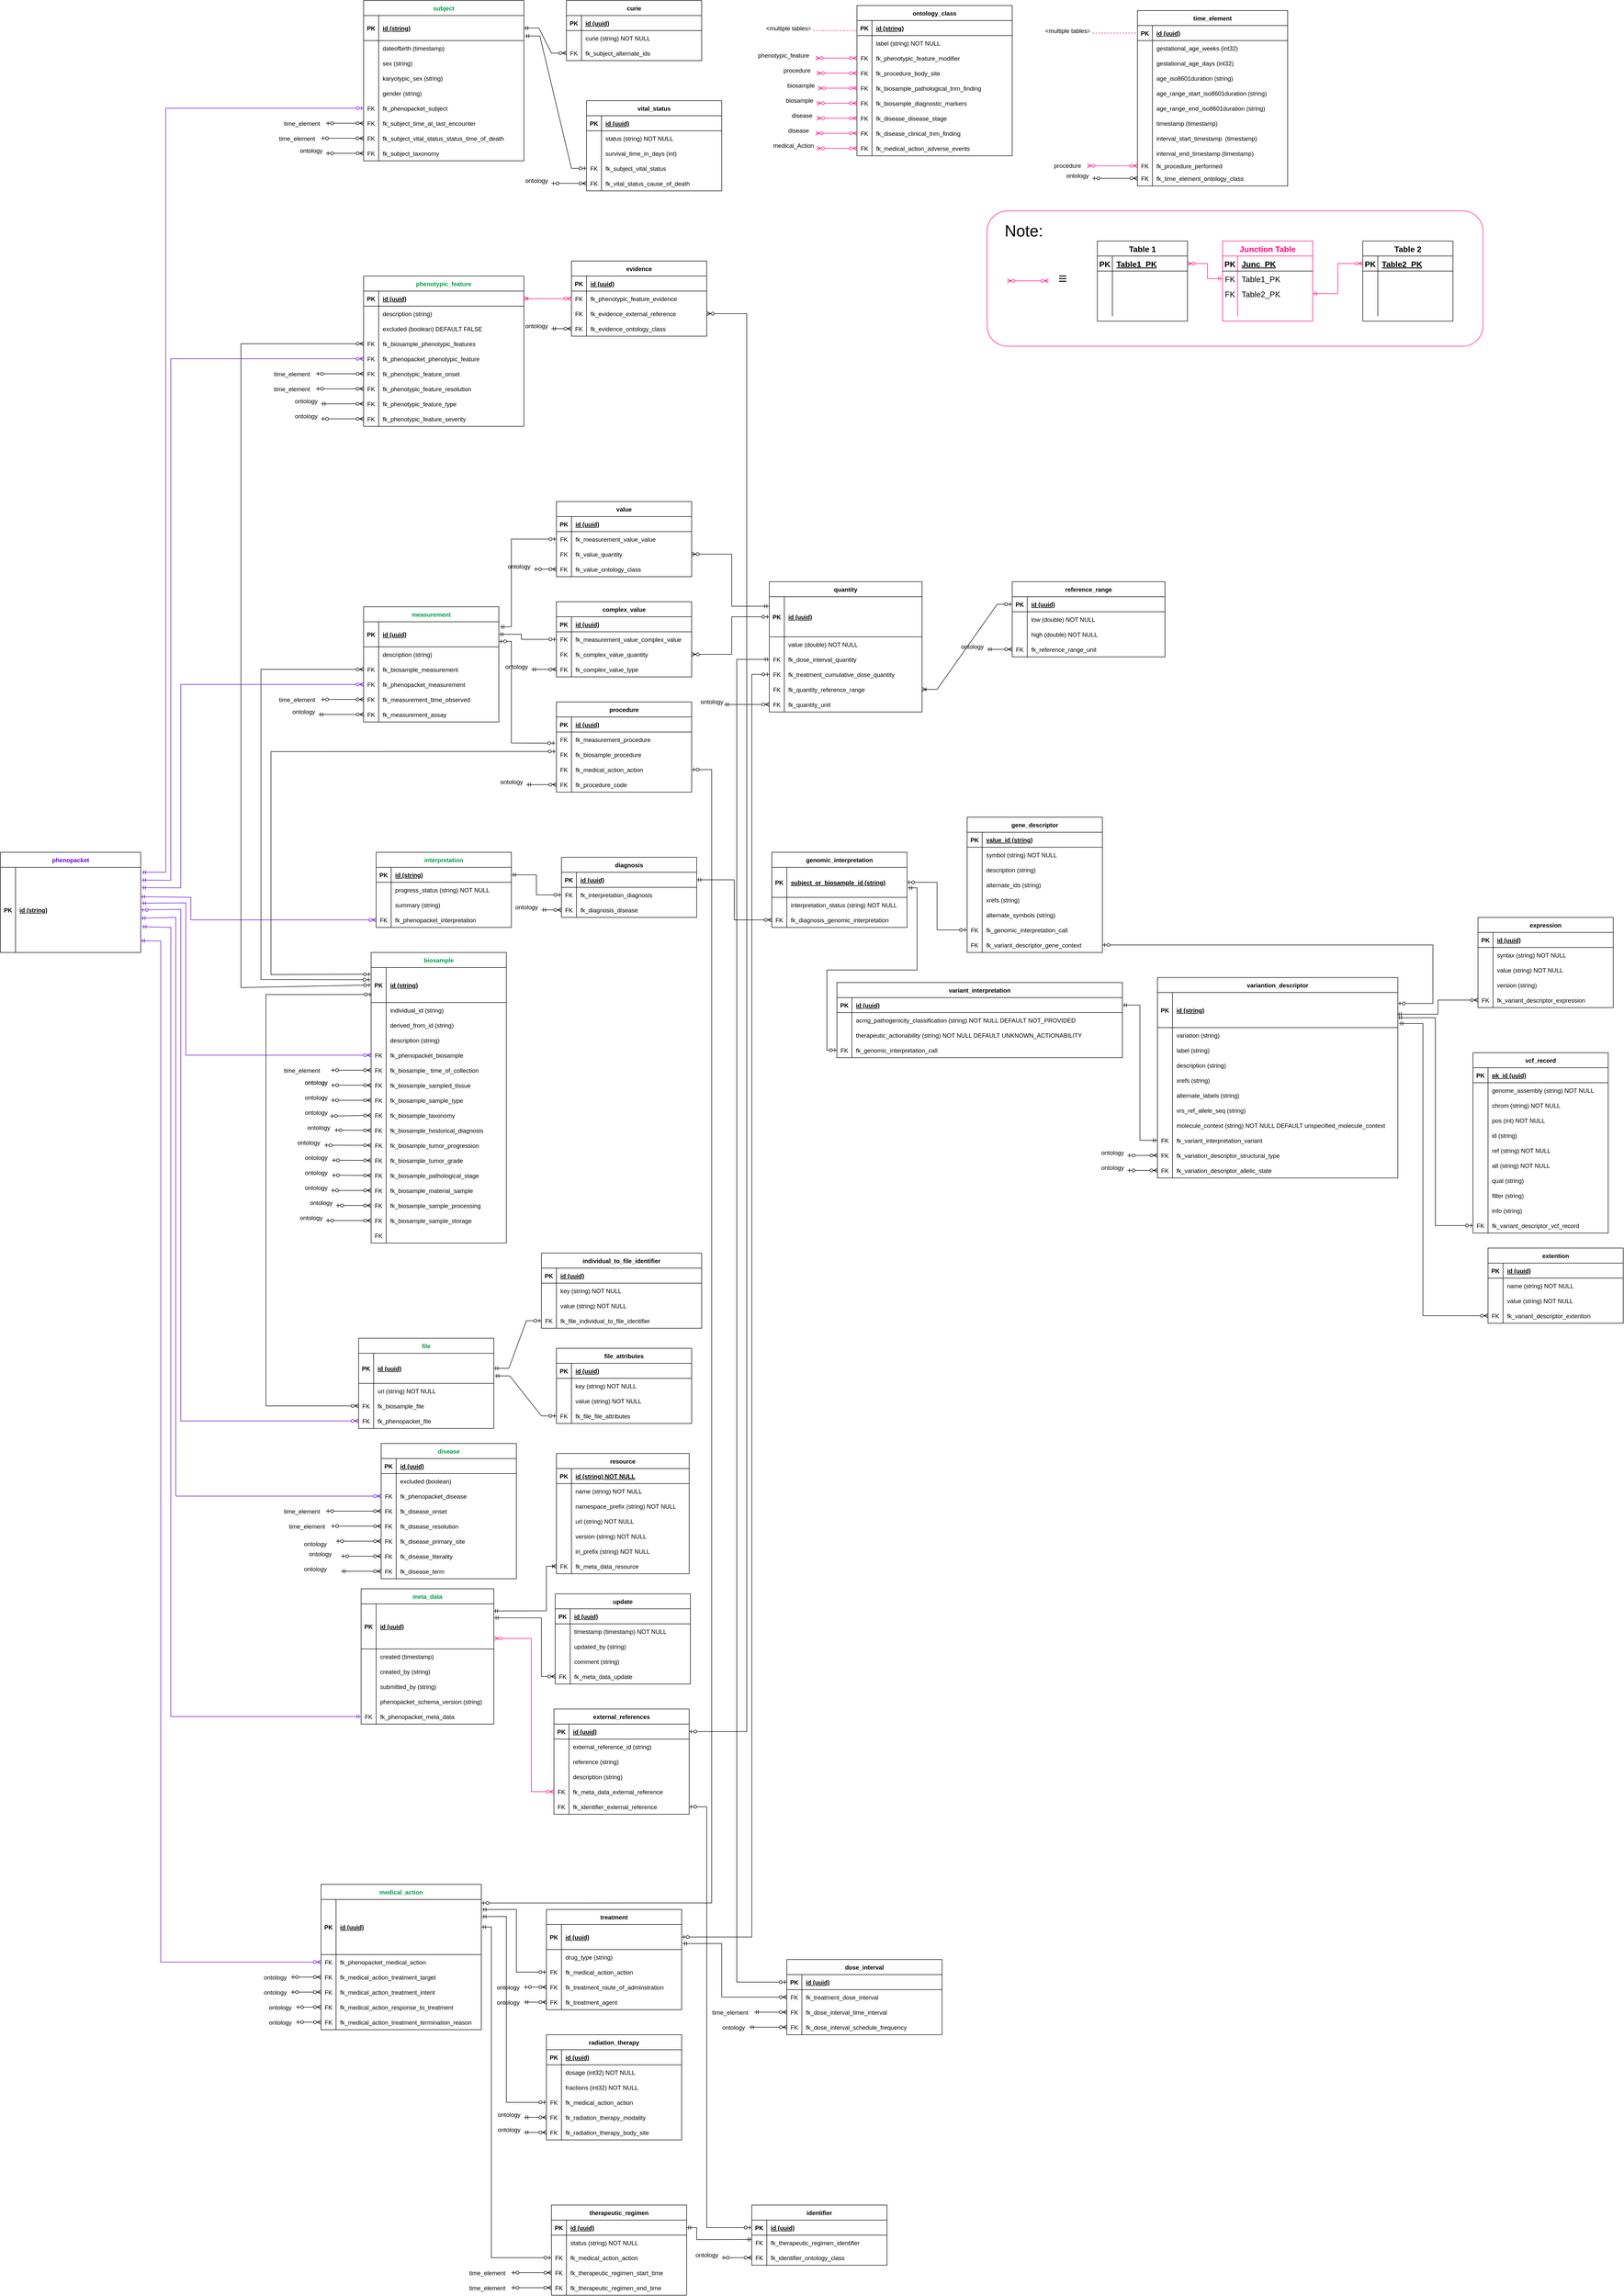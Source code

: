 <mxfile version="16.4.3" type="device"><diagram id="tToJVYe3JEkBEAjlBU4m" name="v2.0.0"><mxGraphModel dx="1956" dy="1626" grid="1" gridSize="10" guides="1" tooltips="1" connect="1" arrows="1" fold="1" page="1" pageScale="1" pageWidth="850" pageHeight="1100" math="0" shadow="0"><root><mxCell id="NnatIiA_Rwmmfc2f2BNC-0"/><mxCell id="NnatIiA_Rwmmfc2f2BNC-1" parent="NnatIiA_Rwmmfc2f2BNC-0"/><mxCell id="g_rUQ8nYAINOt1M-Wa3H-358" value="" style="rounded=1;whiteSpace=wrap;html=1;fontFamily=Helvetica;fontSize=16;fontColor=#CC00CC;strokeColor=#FF0080;" vertex="1" parent="NnatIiA_Rwmmfc2f2BNC-1"><mxGeometry x="1150" y="-120" width="990" height="270" as="geometry"/></mxCell><mxCell id="lasZOHD69lP3LHRcz2DQ-0" value="time_element" style="shape=table;startSize=30;container=1;collapsible=1;childLayout=tableLayout;fixedRows=1;rowLines=0;fontStyle=1;align=center;resizeLast=1;" parent="NnatIiA_Rwmmfc2f2BNC-1" vertex="1"><mxGeometry x="1450" y="-520" width="300" height="350" as="geometry"/></mxCell><mxCell id="lasZOHD69lP3LHRcz2DQ-1" value="" style="shape=partialRectangle;collapsible=0;dropTarget=0;pointerEvents=0;fillColor=none;top=0;left=0;bottom=1;right=0;points=[[0,0.5],[1,0.5]];portConstraint=eastwest;" parent="lasZOHD69lP3LHRcz2DQ-0" vertex="1"><mxGeometry y="30" width="300" height="30" as="geometry"/></mxCell><mxCell id="lasZOHD69lP3LHRcz2DQ-2" value="PK" style="shape=partialRectangle;connectable=0;fillColor=none;top=0;left=0;bottom=0;right=0;fontStyle=1;overflow=hidden;" parent="lasZOHD69lP3LHRcz2DQ-1" vertex="1"><mxGeometry width="30" height="30" as="geometry"><mxRectangle width="30" height="30" as="alternateBounds"/></mxGeometry></mxCell><mxCell id="lasZOHD69lP3LHRcz2DQ-3" value="id (uuid)" style="shape=partialRectangle;connectable=0;fillColor=none;top=0;left=0;bottom=0;right=0;align=left;spacingLeft=6;fontStyle=5;overflow=hidden;" parent="lasZOHD69lP3LHRcz2DQ-1" vertex="1"><mxGeometry x="30" width="270" height="30" as="geometry"><mxRectangle width="270" height="30" as="alternateBounds"/></mxGeometry></mxCell><mxCell id="lasZOHD69lP3LHRcz2DQ-4" value="" style="shape=partialRectangle;collapsible=0;dropTarget=0;pointerEvents=0;fillColor=none;top=0;left=0;bottom=0;right=0;points=[[0,0.5],[1,0.5]];portConstraint=eastwest;" parent="lasZOHD69lP3LHRcz2DQ-0" vertex="1"><mxGeometry y="60" width="300" height="30" as="geometry"/></mxCell><mxCell id="lasZOHD69lP3LHRcz2DQ-5" value="&#10;&#10;&#10;&#10;&#10;&#10;&#10;&#10;&#10;&#10;&#10;&lt;ul class=&quot;ul1&quot;&gt;&#10;&lt;ul class=&quot;ul1&quot;&gt;&#10;&lt;ul class=&quot;ul1&quot;&gt;&#10;&lt;li class=&quot;li1&quot;&gt;&lt;span class=&quot;s1&quot;&gt;&lt;/span&gt;gestational_age (&lt;a href=&quot;https://phenopacket-schema.readthedocs.io/en/2.0.0/gestational-age.html#rstgestationalage&quot;&gt;&lt;span class=&quot;s2&quot;&gt;GestationalAge&lt;/span&gt;&lt;/a&gt;)&lt;/li&gt;&#10;&lt;ul class=&quot;ul1&quot;&gt;&#10;&lt;li class=&quot;li1&quot;&gt;&lt;span class=&quot;s1&quot;&gt;&lt;/span&gt;weeks (int32) (REQ)&lt;/li&gt;&#10;&lt;li class=&quot;li1&quot;&gt;&lt;span class=&quot;s1&quot;&gt;&lt;/span&gt;days (int32)&lt;span class=&quot;Apple-converted-space&quot;&gt;&amp;nbsp;&lt;/span&gt;&lt;/li&gt;&#10;&lt;/ul&gt;&#10;&lt;li class=&quot;li1&quot;&gt;&lt;span class=&quot;s1&quot;&gt;&lt;/span&gt;age (&lt;a href=&quot;https://phenopacket-schema.readthedocs.io/en/2.0.0/age.html#rstage&quot;&gt;&lt;span class=&quot;s2&quot;&gt;Age&lt;/span&gt;&lt;/a&gt;)&lt;/li&gt;&#10;&lt;ul class=&quot;ul1&quot;&gt;&#10;&lt;li class=&quot;li1&quot;&gt;&lt;span class=&quot;s1&quot;&gt;&lt;/span&gt;iso8601duration (string)&lt;/li&gt;&#10;&lt;/ul&gt;&#10;&lt;li class=&quot;li1&quot;&gt;&lt;span class=&quot;s1&quot;&gt;&lt;/span&gt;age_range (&lt;a href=&quot;https://phenopacket-schema.readthedocs.io/en/2.0.0/age.html#rstagerange&quot;&gt;&lt;span class=&quot;s2&quot;&gt;AgeRange&lt;/span&gt;&lt;/a&gt;)&lt;/li&gt;&#10;&lt;ul class=&quot;ul1&quot;&gt;&#10;&lt;li class=&quot;li1&quot;&gt;&lt;span class=&quot;s1&quot;&gt;&lt;/span&gt;start&lt;/li&gt;&#10;&lt;li class=&quot;li1&quot;&gt;&lt;span class=&quot;s1&quot;&gt;&lt;/span&gt;end&lt;/li&gt;&#10;&lt;/ul&gt;&#10;&lt;li class=&quot;li1&quot;&gt;&lt;span class=&quot;s1&quot;&gt;&lt;/span&gt;ontology_class (&lt;a href=&quot;https://phenopacket-schema.readthedocs.io/en/2.0.0/ontologyclass.html#rstontologyclass&quot;&gt;&lt;span class=&quot;s2&quot;&gt;OntologyClass&lt;/span&gt;&lt;/a&gt;)&lt;/li&gt;&#10;&lt;ul class=&quot;ul1&quot;&gt;&#10;&lt;li class=&quot;li1&quot;&gt;&lt;span class=&quot;s1&quot;&gt;&lt;/span&gt;id (string) (REQ)&lt;/li&gt;&#10;&lt;li class=&quot;li1&quot;&gt;&lt;span class=&quot;s1&quot;&gt;&lt;/span&gt;label (string) (REQ)&lt;/li&gt;&#10;&lt;/ul&gt;&#10;&lt;li class=&quot;li2&quot;&gt;&lt;span class=&quot;s3&quot;&gt;&lt;/span&gt;&lt;span class=&quot;s4&quot;&gt;timestamp (&lt;a href=&quot;https://phenopacket-schema.readthedocs.io/en/2.0.0/timestamp.html#rsttimestamp&quot;&gt;Timestamp&lt;/a&gt;&lt;/span&gt; - &lt;a href=&quot;https://en.wikipedia.org/wiki/ISO_8601#Combined_date_and_time_representations&quot;&gt;ISO-8601 date time&lt;/a&gt;&lt;span class=&quot;s4&quot;&gt; string)&lt;/span&gt;&lt;/li&gt;&#10;&lt;li class=&quot;li1&quot;&gt;&lt;span class=&quot;s1&quot;&gt;&lt;/span&gt;interval (&lt;a href=&quot;https://phenopacket-schema.readthedocs.io/en/2.0.0/time-interval.html#rsttimeinterval&quot;&gt;&lt;span class=&quot;s2&quot;&gt;TimeInterval&lt;/span&gt;&lt;/a&gt;)&lt;/li&gt;&#10;&lt;ul class=&quot;ul1&quot;&gt;&#10;&lt;li class=&quot;li2&quot;&gt;&lt;span class=&quot;s3&quot;&gt;&lt;/span&gt;&lt;span class=&quot;s4&quot;&gt;start (&lt;a href=&quot;https://phenopacket-schema.readthedocs.io/en/2.0.0/timestamp.html#rsttimestamp&quot;&gt;Timestamp&lt;/a&gt;&lt;/span&gt; - &lt;a href=&quot;https://en.wikipedia.org/wiki/ISO_8601#Combined_date_and_time_representations&quot;&gt;ISO-8601 date time&lt;/a&gt;&lt;span class=&quot;s4&quot;&gt; string)&lt;/span&gt;&lt;/li&gt;&#10;&lt;li class=&quot;li2&quot;&gt;&lt;span class=&quot;s3&quot;&gt;&lt;/span&gt;&lt;span class=&quot;s4&quot;&gt;end (&lt;a href=&quot;https://phenopacket-schema.readthedocs.io/en/2.0.0/timestamp.html#rsttimestamp&quot;&gt;Timestamp&lt;/a&gt;&lt;/span&gt; - &lt;a href=&quot;https://en.wikipedia.org/wiki/ISO_8601#Combined_date_and_time_representations&quot;&gt;ISO-8601 date time&lt;/a&gt;&lt;span class=&quot;s4&quot;&gt; string)&lt;/span&gt;&lt;/li&gt;&#10;&lt;/ul&gt;&#10;&lt;/ul&gt;&#10;&lt;/ul&gt;&#10;&lt;/ul&gt;&#10;&#10;&#10;" style="shape=partialRectangle;connectable=0;fillColor=none;top=0;left=0;bottom=0;right=0;editable=1;overflow=hidden;" parent="lasZOHD69lP3LHRcz2DQ-4" vertex="1"><mxGeometry width="30" height="30" as="geometry"><mxRectangle width="30" height="30" as="alternateBounds"/></mxGeometry></mxCell><mxCell id="lasZOHD69lP3LHRcz2DQ-6" value="gestational_age_weeks (int32)" style="shape=partialRectangle;connectable=0;fillColor=none;top=0;left=0;bottom=0;right=0;align=left;spacingLeft=6;overflow=hidden;" parent="lasZOHD69lP3LHRcz2DQ-4" vertex="1"><mxGeometry x="30" width="270" height="30" as="geometry"><mxRectangle width="270" height="30" as="alternateBounds"/></mxGeometry></mxCell><mxCell id="vda0r2lmIS3sijg3GpwC-0" value="" style="shape=partialRectangle;collapsible=0;dropTarget=0;pointerEvents=0;fillColor=none;top=0;left=0;bottom=0;right=0;points=[[0,0.5],[1,0.5]];portConstraint=eastwest;" parent="lasZOHD69lP3LHRcz2DQ-0" vertex="1"><mxGeometry y="90" width="300" height="30" as="geometry"/></mxCell><mxCell id="vda0r2lmIS3sijg3GpwC-1" value="&#10;&#10;&#10;&#10;&#10;&#10;&#10;&#10;&#10;&#10;&#10;&lt;ul class=&quot;ul1&quot;&gt;&#10;&lt;ul class=&quot;ul1&quot;&gt;&#10;&lt;ul class=&quot;ul1&quot;&gt;&#10;&lt;li class=&quot;li1&quot;&gt;&lt;span class=&quot;s1&quot;&gt;&lt;/span&gt;gestational_age (&lt;a href=&quot;https://phenopacket-schema.readthedocs.io/en/2.0.0/gestational-age.html#rstgestationalage&quot;&gt;&lt;span class=&quot;s2&quot;&gt;GestationalAge&lt;/span&gt;&lt;/a&gt;)&lt;/li&gt;&#10;&lt;ul class=&quot;ul1&quot;&gt;&#10;&lt;li class=&quot;li1&quot;&gt;&lt;span class=&quot;s1&quot;&gt;&lt;/span&gt;weeks (int32) (REQ)&lt;/li&gt;&#10;&lt;li class=&quot;li1&quot;&gt;&lt;span class=&quot;s1&quot;&gt;&lt;/span&gt;days (int32)&lt;span class=&quot;Apple-converted-space&quot;&gt;&amp;nbsp;&lt;/span&gt;&lt;/li&gt;&#10;&lt;/ul&gt;&#10;&lt;li class=&quot;li1&quot;&gt;&lt;span class=&quot;s1&quot;&gt;&lt;/span&gt;age (&lt;a href=&quot;https://phenopacket-schema.readthedocs.io/en/2.0.0/age.html#rstage&quot;&gt;&lt;span class=&quot;s2&quot;&gt;Age&lt;/span&gt;&lt;/a&gt;)&lt;/li&gt;&#10;&lt;ul class=&quot;ul1&quot;&gt;&#10;&lt;li class=&quot;li1&quot;&gt;&lt;span class=&quot;s1&quot;&gt;&lt;/span&gt;iso8601duration (string)&lt;/li&gt;&#10;&lt;/ul&gt;&#10;&lt;li class=&quot;li1&quot;&gt;&lt;span class=&quot;s1&quot;&gt;&lt;/span&gt;age_range (&lt;a href=&quot;https://phenopacket-schema.readthedocs.io/en/2.0.0/age.html#rstagerange&quot;&gt;&lt;span class=&quot;s2&quot;&gt;AgeRange&lt;/span&gt;&lt;/a&gt;)&lt;/li&gt;&#10;&lt;ul class=&quot;ul1&quot;&gt;&#10;&lt;li class=&quot;li1&quot;&gt;&lt;span class=&quot;s1&quot;&gt;&lt;/span&gt;start&lt;/li&gt;&#10;&lt;li class=&quot;li1&quot;&gt;&lt;span class=&quot;s1&quot;&gt;&lt;/span&gt;end&lt;/li&gt;&#10;&lt;/ul&gt;&#10;&lt;li class=&quot;li1&quot;&gt;&lt;span class=&quot;s1&quot;&gt;&lt;/span&gt;ontology_class (&lt;a href=&quot;https://phenopacket-schema.readthedocs.io/en/2.0.0/ontologyclass.html#rstontologyclass&quot;&gt;&lt;span class=&quot;s2&quot;&gt;OntologyClass&lt;/span&gt;&lt;/a&gt;)&lt;/li&gt;&#10;&lt;ul class=&quot;ul1&quot;&gt;&#10;&lt;li class=&quot;li1&quot;&gt;&lt;span class=&quot;s1&quot;&gt;&lt;/span&gt;id (string) (REQ)&lt;/li&gt;&#10;&lt;li class=&quot;li1&quot;&gt;&lt;span class=&quot;s1&quot;&gt;&lt;/span&gt;label (string) (REQ)&lt;/li&gt;&#10;&lt;/ul&gt;&#10;&lt;li class=&quot;li2&quot;&gt;&lt;span class=&quot;s3&quot;&gt;&lt;/span&gt;&lt;span class=&quot;s4&quot;&gt;timestamp (&lt;a href=&quot;https://phenopacket-schema.readthedocs.io/en/2.0.0/timestamp.html#rsttimestamp&quot;&gt;Timestamp&lt;/a&gt;&lt;/span&gt; - &lt;a href=&quot;https://en.wikipedia.org/wiki/ISO_8601#Combined_date_and_time_representations&quot;&gt;ISO-8601 date time&lt;/a&gt;&lt;span class=&quot;s4&quot;&gt; string)&lt;/span&gt;&lt;/li&gt;&#10;&lt;li class=&quot;li1&quot;&gt;&lt;span class=&quot;s1&quot;&gt;&lt;/span&gt;interval (&lt;a href=&quot;https://phenopacket-schema.readthedocs.io/en/2.0.0/time-interval.html#rsttimeinterval&quot;&gt;&lt;span class=&quot;s2&quot;&gt;TimeInterval&lt;/span&gt;&lt;/a&gt;)&lt;/li&gt;&#10;&lt;ul class=&quot;ul1&quot;&gt;&#10;&lt;li class=&quot;li2&quot;&gt;&lt;span class=&quot;s3&quot;&gt;&lt;/span&gt;&lt;span class=&quot;s4&quot;&gt;start (&lt;a href=&quot;https://phenopacket-schema.readthedocs.io/en/2.0.0/timestamp.html#rsttimestamp&quot;&gt;Timestamp&lt;/a&gt;&lt;/span&gt; - &lt;a href=&quot;https://en.wikipedia.org/wiki/ISO_8601#Combined_date_and_time_representations&quot;&gt;ISO-8601 date time&lt;/a&gt;&lt;span class=&quot;s4&quot;&gt; string)&lt;/span&gt;&lt;/li&gt;&#10;&lt;li class=&quot;li2&quot;&gt;&lt;span class=&quot;s3&quot;&gt;&lt;/span&gt;&lt;span class=&quot;s4&quot;&gt;end (&lt;a href=&quot;https://phenopacket-schema.readthedocs.io/en/2.0.0/timestamp.html#rsttimestamp&quot;&gt;Timestamp&lt;/a&gt;&lt;/span&gt; - &lt;a href=&quot;https://en.wikipedia.org/wiki/ISO_8601#Combined_date_and_time_representations&quot;&gt;ISO-8601 date time&lt;/a&gt;&lt;span class=&quot;s4&quot;&gt; string)&lt;/span&gt;&lt;/li&gt;&#10;&lt;/ul&gt;&#10;&lt;/ul&gt;&#10;&lt;/ul&gt;&#10;&lt;/ul&gt;&#10;&#10;&#10;" style="shape=partialRectangle;connectable=0;fillColor=none;top=0;left=0;bottom=0;right=0;editable=1;overflow=hidden;" parent="vda0r2lmIS3sijg3GpwC-0" vertex="1"><mxGeometry width="30" height="30" as="geometry"><mxRectangle width="30" height="30" as="alternateBounds"/></mxGeometry></mxCell><mxCell id="vda0r2lmIS3sijg3GpwC-2" value="gestational_age_days (int32)" style="shape=partialRectangle;connectable=0;fillColor=none;top=0;left=0;bottom=0;right=0;align=left;spacingLeft=6;overflow=hidden;" parent="vda0r2lmIS3sijg3GpwC-0" vertex="1"><mxGeometry x="30" width="270" height="30" as="geometry"><mxRectangle width="270" height="30" as="alternateBounds"/></mxGeometry></mxCell><mxCell id="vda0r2lmIS3sijg3GpwC-3" value="" style="shape=partialRectangle;collapsible=0;dropTarget=0;pointerEvents=0;fillColor=none;top=0;left=0;bottom=0;right=0;points=[[0,0.5],[1,0.5]];portConstraint=eastwest;" parent="lasZOHD69lP3LHRcz2DQ-0" vertex="1"><mxGeometry y="120" width="300" height="30" as="geometry"/></mxCell><mxCell id="vda0r2lmIS3sijg3GpwC-4" value="&#10;&#10;&#10;&#10;&#10;&#10;&#10;&#10;&#10;&#10;&#10;&lt;ul class=&quot;ul1&quot;&gt;&#10;&lt;ul class=&quot;ul1&quot;&gt;&#10;&lt;ul class=&quot;ul1&quot;&gt;&#10;&lt;li class=&quot;li1&quot;&gt;&lt;span class=&quot;s1&quot;&gt;&lt;/span&gt;gestational_age (&lt;a href=&quot;https://phenopacket-schema.readthedocs.io/en/2.0.0/gestational-age.html#rstgestationalage&quot;&gt;&lt;span class=&quot;s2&quot;&gt;GestationalAge&lt;/span&gt;&lt;/a&gt;)&lt;/li&gt;&#10;&lt;ul class=&quot;ul1&quot;&gt;&#10;&lt;li class=&quot;li1&quot;&gt;&lt;span class=&quot;s1&quot;&gt;&lt;/span&gt;weeks (int32) (REQ)&lt;/li&gt;&#10;&lt;li class=&quot;li1&quot;&gt;&lt;span class=&quot;s1&quot;&gt;&lt;/span&gt;days (int32)&lt;span class=&quot;Apple-converted-space&quot;&gt;&amp;nbsp;&lt;/span&gt;&lt;/li&gt;&#10;&lt;/ul&gt;&#10;&lt;li class=&quot;li1&quot;&gt;&lt;span class=&quot;s1&quot;&gt;&lt;/span&gt;age (&lt;a href=&quot;https://phenopacket-schema.readthedocs.io/en/2.0.0/age.html#rstage&quot;&gt;&lt;span class=&quot;s2&quot;&gt;Age&lt;/span&gt;&lt;/a&gt;)&lt;/li&gt;&#10;&lt;ul class=&quot;ul1&quot;&gt;&#10;&lt;li class=&quot;li1&quot;&gt;&lt;span class=&quot;s1&quot;&gt;&lt;/span&gt;iso8601duration (string)&lt;/li&gt;&#10;&lt;/ul&gt;&#10;&lt;li class=&quot;li1&quot;&gt;&lt;span class=&quot;s1&quot;&gt;&lt;/span&gt;age_range (&lt;a href=&quot;https://phenopacket-schema.readthedocs.io/en/2.0.0/age.html#rstagerange&quot;&gt;&lt;span class=&quot;s2&quot;&gt;AgeRange&lt;/span&gt;&lt;/a&gt;)&lt;/li&gt;&#10;&lt;ul class=&quot;ul1&quot;&gt;&#10;&lt;li class=&quot;li1&quot;&gt;&lt;span class=&quot;s1&quot;&gt;&lt;/span&gt;start&lt;/li&gt;&#10;&lt;li class=&quot;li1&quot;&gt;&lt;span class=&quot;s1&quot;&gt;&lt;/span&gt;end&lt;/li&gt;&#10;&lt;/ul&gt;&#10;&lt;li class=&quot;li1&quot;&gt;&lt;span class=&quot;s1&quot;&gt;&lt;/span&gt;ontology_class (&lt;a href=&quot;https://phenopacket-schema.readthedocs.io/en/2.0.0/ontologyclass.html#rstontologyclass&quot;&gt;&lt;span class=&quot;s2&quot;&gt;OntologyClass&lt;/span&gt;&lt;/a&gt;)&lt;/li&gt;&#10;&lt;ul class=&quot;ul1&quot;&gt;&#10;&lt;li class=&quot;li1&quot;&gt;&lt;span class=&quot;s1&quot;&gt;&lt;/span&gt;id (string) (REQ)&lt;/li&gt;&#10;&lt;li class=&quot;li1&quot;&gt;&lt;span class=&quot;s1&quot;&gt;&lt;/span&gt;label (string) (REQ)&lt;/li&gt;&#10;&lt;/ul&gt;&#10;&lt;li class=&quot;li2&quot;&gt;&lt;span class=&quot;s3&quot;&gt;&lt;/span&gt;&lt;span class=&quot;s4&quot;&gt;timestamp (&lt;a href=&quot;https://phenopacket-schema.readthedocs.io/en/2.0.0/timestamp.html#rsttimestamp&quot;&gt;Timestamp&lt;/a&gt;&lt;/span&gt; - &lt;a href=&quot;https://en.wikipedia.org/wiki/ISO_8601#Combined_date_and_time_representations&quot;&gt;ISO-8601 date time&lt;/a&gt;&lt;span class=&quot;s4&quot;&gt; string)&lt;/span&gt;&lt;/li&gt;&#10;&lt;li class=&quot;li1&quot;&gt;&lt;span class=&quot;s1&quot;&gt;&lt;/span&gt;interval (&lt;a href=&quot;https://phenopacket-schema.readthedocs.io/en/2.0.0/time-interval.html#rsttimeinterval&quot;&gt;&lt;span class=&quot;s2&quot;&gt;TimeInterval&lt;/span&gt;&lt;/a&gt;)&lt;/li&gt;&#10;&lt;ul class=&quot;ul1&quot;&gt;&#10;&lt;li class=&quot;li2&quot;&gt;&lt;span class=&quot;s3&quot;&gt;&lt;/span&gt;&lt;span class=&quot;s4&quot;&gt;start (&lt;a href=&quot;https://phenopacket-schema.readthedocs.io/en/2.0.0/timestamp.html#rsttimestamp&quot;&gt;Timestamp&lt;/a&gt;&lt;/span&gt; - &lt;a href=&quot;https://en.wikipedia.org/wiki/ISO_8601#Combined_date_and_time_representations&quot;&gt;ISO-8601 date time&lt;/a&gt;&lt;span class=&quot;s4&quot;&gt; string)&lt;/span&gt;&lt;/li&gt;&#10;&lt;li class=&quot;li2&quot;&gt;&lt;span class=&quot;s3&quot;&gt;&lt;/span&gt;&lt;span class=&quot;s4&quot;&gt;end (&lt;a href=&quot;https://phenopacket-schema.readthedocs.io/en/2.0.0/timestamp.html#rsttimestamp&quot;&gt;Timestamp&lt;/a&gt;&lt;/span&gt; - &lt;a href=&quot;https://en.wikipedia.org/wiki/ISO_8601#Combined_date_and_time_representations&quot;&gt;ISO-8601 date time&lt;/a&gt;&lt;span class=&quot;s4&quot;&gt; string)&lt;/span&gt;&lt;/li&gt;&#10;&lt;/ul&gt;&#10;&lt;/ul&gt;&#10;&lt;/ul&gt;&#10;&lt;/ul&gt;&#10;&#10;&#10;" style="shape=partialRectangle;connectable=0;fillColor=none;top=0;left=0;bottom=0;right=0;editable=1;overflow=hidden;" parent="vda0r2lmIS3sijg3GpwC-3" vertex="1"><mxGeometry width="30" height="30" as="geometry"><mxRectangle width="30" height="30" as="alternateBounds"/></mxGeometry></mxCell><mxCell id="vda0r2lmIS3sijg3GpwC-5" value="age_iso8601duration (string)" style="shape=partialRectangle;connectable=0;fillColor=none;top=0;left=0;bottom=0;right=0;align=left;spacingLeft=6;overflow=hidden;" parent="vda0r2lmIS3sijg3GpwC-3" vertex="1"><mxGeometry x="30" width="270" height="30" as="geometry"><mxRectangle width="270" height="30" as="alternateBounds"/></mxGeometry></mxCell><mxCell id="vda0r2lmIS3sijg3GpwC-6" value="" style="shape=partialRectangle;collapsible=0;dropTarget=0;pointerEvents=0;fillColor=none;top=0;left=0;bottom=0;right=0;points=[[0,0.5],[1,0.5]];portConstraint=eastwest;" parent="lasZOHD69lP3LHRcz2DQ-0" vertex="1"><mxGeometry y="150" width="300" height="30" as="geometry"/></mxCell><mxCell id="vda0r2lmIS3sijg3GpwC-7" value="&#10;&#10;&#10;&#10;&#10;&#10;&#10;&#10;&#10;&#10;&#10;&lt;ul class=&quot;ul1&quot;&gt;&#10;&lt;ul class=&quot;ul1&quot;&gt;&#10;&lt;ul class=&quot;ul1&quot;&gt;&#10;&lt;li class=&quot;li1&quot;&gt;&lt;span class=&quot;s1&quot;&gt;&lt;/span&gt;gestational_age (&lt;a href=&quot;https://phenopacket-schema.readthedocs.io/en/2.0.0/gestational-age.html#rstgestationalage&quot;&gt;&lt;span class=&quot;s2&quot;&gt;GestationalAge&lt;/span&gt;&lt;/a&gt;)&lt;/li&gt;&#10;&lt;ul class=&quot;ul1&quot;&gt;&#10;&lt;li class=&quot;li1&quot;&gt;&lt;span class=&quot;s1&quot;&gt;&lt;/span&gt;weeks (int32) (REQ)&lt;/li&gt;&#10;&lt;li class=&quot;li1&quot;&gt;&lt;span class=&quot;s1&quot;&gt;&lt;/span&gt;days (int32)&lt;span class=&quot;Apple-converted-space&quot;&gt;&amp;nbsp;&lt;/span&gt;&lt;/li&gt;&#10;&lt;/ul&gt;&#10;&lt;li class=&quot;li1&quot;&gt;&lt;span class=&quot;s1&quot;&gt;&lt;/span&gt;age (&lt;a href=&quot;https://phenopacket-schema.readthedocs.io/en/2.0.0/age.html#rstage&quot;&gt;&lt;span class=&quot;s2&quot;&gt;Age&lt;/span&gt;&lt;/a&gt;)&lt;/li&gt;&#10;&lt;ul class=&quot;ul1&quot;&gt;&#10;&lt;li class=&quot;li1&quot;&gt;&lt;span class=&quot;s1&quot;&gt;&lt;/span&gt;iso8601duration (string)&lt;/li&gt;&#10;&lt;/ul&gt;&#10;&lt;li class=&quot;li1&quot;&gt;&lt;span class=&quot;s1&quot;&gt;&lt;/span&gt;age_range (&lt;a href=&quot;https://phenopacket-schema.readthedocs.io/en/2.0.0/age.html#rstagerange&quot;&gt;&lt;span class=&quot;s2&quot;&gt;AgeRange&lt;/span&gt;&lt;/a&gt;)&lt;/li&gt;&#10;&lt;ul class=&quot;ul1&quot;&gt;&#10;&lt;li class=&quot;li1&quot;&gt;&lt;span class=&quot;s1&quot;&gt;&lt;/span&gt;start&lt;/li&gt;&#10;&lt;li class=&quot;li1&quot;&gt;&lt;span class=&quot;s1&quot;&gt;&lt;/span&gt;end&lt;/li&gt;&#10;&lt;/ul&gt;&#10;&lt;li class=&quot;li1&quot;&gt;&lt;span class=&quot;s1&quot;&gt;&lt;/span&gt;ontology_class (&lt;a href=&quot;https://phenopacket-schema.readthedocs.io/en/2.0.0/ontologyclass.html#rstontologyclass&quot;&gt;&lt;span class=&quot;s2&quot;&gt;OntologyClass&lt;/span&gt;&lt;/a&gt;)&lt;/li&gt;&#10;&lt;ul class=&quot;ul1&quot;&gt;&#10;&lt;li class=&quot;li1&quot;&gt;&lt;span class=&quot;s1&quot;&gt;&lt;/span&gt;id (string) (REQ)&lt;/li&gt;&#10;&lt;li class=&quot;li1&quot;&gt;&lt;span class=&quot;s1&quot;&gt;&lt;/span&gt;label (string) (REQ)&lt;/li&gt;&#10;&lt;/ul&gt;&#10;&lt;li class=&quot;li2&quot;&gt;&lt;span class=&quot;s3&quot;&gt;&lt;/span&gt;&lt;span class=&quot;s4&quot;&gt;timestamp (&lt;a href=&quot;https://phenopacket-schema.readthedocs.io/en/2.0.0/timestamp.html#rsttimestamp&quot;&gt;Timestamp&lt;/a&gt;&lt;/span&gt; - &lt;a href=&quot;https://en.wikipedia.org/wiki/ISO_8601#Combined_date_and_time_representations&quot;&gt;ISO-8601 date time&lt;/a&gt;&lt;span class=&quot;s4&quot;&gt; string)&lt;/span&gt;&lt;/li&gt;&#10;&lt;li class=&quot;li1&quot;&gt;&lt;span class=&quot;s1&quot;&gt;&lt;/span&gt;interval (&lt;a href=&quot;https://phenopacket-schema.readthedocs.io/en/2.0.0/time-interval.html#rsttimeinterval&quot;&gt;&lt;span class=&quot;s2&quot;&gt;TimeInterval&lt;/span&gt;&lt;/a&gt;)&lt;/li&gt;&#10;&lt;ul class=&quot;ul1&quot;&gt;&#10;&lt;li class=&quot;li2&quot;&gt;&lt;span class=&quot;s3&quot;&gt;&lt;/span&gt;&lt;span class=&quot;s4&quot;&gt;start (&lt;a href=&quot;https://phenopacket-schema.readthedocs.io/en/2.0.0/timestamp.html#rsttimestamp&quot;&gt;Timestamp&lt;/a&gt;&lt;/span&gt; - &lt;a href=&quot;https://en.wikipedia.org/wiki/ISO_8601#Combined_date_and_time_representations&quot;&gt;ISO-8601 date time&lt;/a&gt;&lt;span class=&quot;s4&quot;&gt; string)&lt;/span&gt;&lt;/li&gt;&#10;&lt;li class=&quot;li2&quot;&gt;&lt;span class=&quot;s3&quot;&gt;&lt;/span&gt;&lt;span class=&quot;s4&quot;&gt;end (&lt;a href=&quot;https://phenopacket-schema.readthedocs.io/en/2.0.0/timestamp.html#rsttimestamp&quot;&gt;Timestamp&lt;/a&gt;&lt;/span&gt; - &lt;a href=&quot;https://en.wikipedia.org/wiki/ISO_8601#Combined_date_and_time_representations&quot;&gt;ISO-8601 date time&lt;/a&gt;&lt;span class=&quot;s4&quot;&gt; string)&lt;/span&gt;&lt;/li&gt;&#10;&lt;/ul&gt;&#10;&lt;/ul&gt;&#10;&lt;/ul&gt;&#10;&lt;/ul&gt;&#10;&#10;&#10;" style="shape=partialRectangle;connectable=0;fillColor=none;top=0;left=0;bottom=0;right=0;editable=1;overflow=hidden;" parent="vda0r2lmIS3sijg3GpwC-6" vertex="1"><mxGeometry width="30" height="30" as="geometry"><mxRectangle width="30" height="30" as="alternateBounds"/></mxGeometry></mxCell><mxCell id="vda0r2lmIS3sijg3GpwC-8" value="age_range_start_iso8601duration (string)" style="shape=partialRectangle;connectable=0;fillColor=none;top=0;left=0;bottom=0;right=0;align=left;spacingLeft=6;overflow=hidden;" parent="vda0r2lmIS3sijg3GpwC-6" vertex="1"><mxGeometry x="30" width="270" height="30" as="geometry"><mxRectangle width="270" height="30" as="alternateBounds"/></mxGeometry></mxCell><mxCell id="vda0r2lmIS3sijg3GpwC-9" value="" style="shape=partialRectangle;collapsible=0;dropTarget=0;pointerEvents=0;fillColor=none;top=0;left=0;bottom=0;right=0;points=[[0,0.5],[1,0.5]];portConstraint=eastwest;" parent="lasZOHD69lP3LHRcz2DQ-0" vertex="1"><mxGeometry y="180" width="300" height="30" as="geometry"/></mxCell><mxCell id="vda0r2lmIS3sijg3GpwC-10" value="&#10;&#10;&#10;&#10;&#10;&#10;&#10;&#10;&#10;&#10;&#10;&lt;ul class=&quot;ul1&quot;&gt;&#10;&lt;ul class=&quot;ul1&quot;&gt;&#10;&lt;ul class=&quot;ul1&quot;&gt;&#10;&lt;li class=&quot;li1&quot;&gt;&lt;span class=&quot;s1&quot;&gt;&lt;/span&gt;gestational_age (&lt;a href=&quot;https://phenopacket-schema.readthedocs.io/en/2.0.0/gestational-age.html#rstgestationalage&quot;&gt;&lt;span class=&quot;s2&quot;&gt;GestationalAge&lt;/span&gt;&lt;/a&gt;)&lt;/li&gt;&#10;&lt;ul class=&quot;ul1&quot;&gt;&#10;&lt;li class=&quot;li1&quot;&gt;&lt;span class=&quot;s1&quot;&gt;&lt;/span&gt;weeks (int32) (REQ)&lt;/li&gt;&#10;&lt;li class=&quot;li1&quot;&gt;&lt;span class=&quot;s1&quot;&gt;&lt;/span&gt;days (int32)&lt;span class=&quot;Apple-converted-space&quot;&gt;&amp;nbsp;&lt;/span&gt;&lt;/li&gt;&#10;&lt;/ul&gt;&#10;&lt;li class=&quot;li1&quot;&gt;&lt;span class=&quot;s1&quot;&gt;&lt;/span&gt;age (&lt;a href=&quot;https://phenopacket-schema.readthedocs.io/en/2.0.0/age.html#rstage&quot;&gt;&lt;span class=&quot;s2&quot;&gt;Age&lt;/span&gt;&lt;/a&gt;)&lt;/li&gt;&#10;&lt;ul class=&quot;ul1&quot;&gt;&#10;&lt;li class=&quot;li1&quot;&gt;&lt;span class=&quot;s1&quot;&gt;&lt;/span&gt;iso8601duration (string)&lt;/li&gt;&#10;&lt;/ul&gt;&#10;&lt;li class=&quot;li1&quot;&gt;&lt;span class=&quot;s1&quot;&gt;&lt;/span&gt;age_range (&lt;a href=&quot;https://phenopacket-schema.readthedocs.io/en/2.0.0/age.html#rstagerange&quot;&gt;&lt;span class=&quot;s2&quot;&gt;AgeRange&lt;/span&gt;&lt;/a&gt;)&lt;/li&gt;&#10;&lt;ul class=&quot;ul1&quot;&gt;&#10;&lt;li class=&quot;li1&quot;&gt;&lt;span class=&quot;s1&quot;&gt;&lt;/span&gt;start&lt;/li&gt;&#10;&lt;li class=&quot;li1&quot;&gt;&lt;span class=&quot;s1&quot;&gt;&lt;/span&gt;end&lt;/li&gt;&#10;&lt;/ul&gt;&#10;&lt;li class=&quot;li1&quot;&gt;&lt;span class=&quot;s1&quot;&gt;&lt;/span&gt;ontology_class (&lt;a href=&quot;https://phenopacket-schema.readthedocs.io/en/2.0.0/ontologyclass.html#rstontologyclass&quot;&gt;&lt;span class=&quot;s2&quot;&gt;OntologyClass&lt;/span&gt;&lt;/a&gt;)&lt;/li&gt;&#10;&lt;ul class=&quot;ul1&quot;&gt;&#10;&lt;li class=&quot;li1&quot;&gt;&lt;span class=&quot;s1&quot;&gt;&lt;/span&gt;id (string) (REQ)&lt;/li&gt;&#10;&lt;li class=&quot;li1&quot;&gt;&lt;span class=&quot;s1&quot;&gt;&lt;/span&gt;label (string) (REQ)&lt;/li&gt;&#10;&lt;/ul&gt;&#10;&lt;li class=&quot;li2&quot;&gt;&lt;span class=&quot;s3&quot;&gt;&lt;/span&gt;&lt;span class=&quot;s4&quot;&gt;timestamp (&lt;a href=&quot;https://phenopacket-schema.readthedocs.io/en/2.0.0/timestamp.html#rsttimestamp&quot;&gt;Timestamp&lt;/a&gt;&lt;/span&gt; - &lt;a href=&quot;https://en.wikipedia.org/wiki/ISO_8601#Combined_date_and_time_representations&quot;&gt;ISO-8601 date time&lt;/a&gt;&lt;span class=&quot;s4&quot;&gt; string)&lt;/span&gt;&lt;/li&gt;&#10;&lt;li class=&quot;li1&quot;&gt;&lt;span class=&quot;s1&quot;&gt;&lt;/span&gt;interval (&lt;a href=&quot;https://phenopacket-schema.readthedocs.io/en/2.0.0/time-interval.html#rsttimeinterval&quot;&gt;&lt;span class=&quot;s2&quot;&gt;TimeInterval&lt;/span&gt;&lt;/a&gt;)&lt;/li&gt;&#10;&lt;ul class=&quot;ul1&quot;&gt;&#10;&lt;li class=&quot;li2&quot;&gt;&lt;span class=&quot;s3&quot;&gt;&lt;/span&gt;&lt;span class=&quot;s4&quot;&gt;start (&lt;a href=&quot;https://phenopacket-schema.readthedocs.io/en/2.0.0/timestamp.html#rsttimestamp&quot;&gt;Timestamp&lt;/a&gt;&lt;/span&gt; - &lt;a href=&quot;https://en.wikipedia.org/wiki/ISO_8601#Combined_date_and_time_representations&quot;&gt;ISO-8601 date time&lt;/a&gt;&lt;span class=&quot;s4&quot;&gt; string)&lt;/span&gt;&lt;/li&gt;&#10;&lt;li class=&quot;li2&quot;&gt;&lt;span class=&quot;s3&quot;&gt;&lt;/span&gt;&lt;span class=&quot;s4&quot;&gt;end (&lt;a href=&quot;https://phenopacket-schema.readthedocs.io/en/2.0.0/timestamp.html#rsttimestamp&quot;&gt;Timestamp&lt;/a&gt;&lt;/span&gt; - &lt;a href=&quot;https://en.wikipedia.org/wiki/ISO_8601#Combined_date_and_time_representations&quot;&gt;ISO-8601 date time&lt;/a&gt;&lt;span class=&quot;s4&quot;&gt; string)&lt;/span&gt;&lt;/li&gt;&#10;&lt;/ul&gt;&#10;&lt;/ul&gt;&#10;&lt;/ul&gt;&#10;&lt;/ul&gt;&#10;&#10;&#10;" style="shape=partialRectangle;connectable=0;fillColor=none;top=0;left=0;bottom=0;right=0;editable=1;overflow=hidden;" parent="vda0r2lmIS3sijg3GpwC-9" vertex="1"><mxGeometry width="30" height="30" as="geometry"><mxRectangle width="30" height="30" as="alternateBounds"/></mxGeometry></mxCell><mxCell id="vda0r2lmIS3sijg3GpwC-11" value="age_range_end_iso8601duration (string)" style="shape=partialRectangle;connectable=0;fillColor=none;top=0;left=0;bottom=0;right=0;align=left;spacingLeft=6;overflow=hidden;" parent="vda0r2lmIS3sijg3GpwC-9" vertex="1"><mxGeometry x="30" width="270" height="30" as="geometry"><mxRectangle width="270" height="30" as="alternateBounds"/></mxGeometry></mxCell><mxCell id="vda0r2lmIS3sijg3GpwC-18" value="" style="shape=partialRectangle;collapsible=0;dropTarget=0;pointerEvents=0;fillColor=none;top=0;left=0;bottom=0;right=0;points=[[0,0.5],[1,0.5]];portConstraint=eastwest;" parent="lasZOHD69lP3LHRcz2DQ-0" vertex="1"><mxGeometry y="210" width="300" height="30" as="geometry"/></mxCell><mxCell id="vda0r2lmIS3sijg3GpwC-19" value="&#10;&#10;&#10;&#10;&#10;&#10;&#10;&#10;&#10;&#10;&#10;&lt;ul class=&quot;ul1&quot;&gt;&#10;&lt;ul class=&quot;ul1&quot;&gt;&#10;&lt;ul class=&quot;ul1&quot;&gt;&#10;&lt;li class=&quot;li1&quot;&gt;&lt;span class=&quot;s1&quot;&gt;&lt;/span&gt;gestational_age (&lt;a href=&quot;https://phenopacket-schema.readthedocs.io/en/2.0.0/gestational-age.html#rstgestationalage&quot;&gt;&lt;span class=&quot;s2&quot;&gt;GestationalAge&lt;/span&gt;&lt;/a&gt;)&lt;/li&gt;&#10;&lt;ul class=&quot;ul1&quot;&gt;&#10;&lt;li class=&quot;li1&quot;&gt;&lt;span class=&quot;s1&quot;&gt;&lt;/span&gt;weeks (int32) (REQ)&lt;/li&gt;&#10;&lt;li class=&quot;li1&quot;&gt;&lt;span class=&quot;s1&quot;&gt;&lt;/span&gt;days (int32)&lt;span class=&quot;Apple-converted-space&quot;&gt;&amp;nbsp;&lt;/span&gt;&lt;/li&gt;&#10;&lt;/ul&gt;&#10;&lt;li class=&quot;li1&quot;&gt;&lt;span class=&quot;s1&quot;&gt;&lt;/span&gt;age (&lt;a href=&quot;https://phenopacket-schema.readthedocs.io/en/2.0.0/age.html#rstage&quot;&gt;&lt;span class=&quot;s2&quot;&gt;Age&lt;/span&gt;&lt;/a&gt;)&lt;/li&gt;&#10;&lt;ul class=&quot;ul1&quot;&gt;&#10;&lt;li class=&quot;li1&quot;&gt;&lt;span class=&quot;s1&quot;&gt;&lt;/span&gt;iso8601duration (string)&lt;/li&gt;&#10;&lt;/ul&gt;&#10;&lt;li class=&quot;li1&quot;&gt;&lt;span class=&quot;s1&quot;&gt;&lt;/span&gt;age_range (&lt;a href=&quot;https://phenopacket-schema.readthedocs.io/en/2.0.0/age.html#rstagerange&quot;&gt;&lt;span class=&quot;s2&quot;&gt;AgeRange&lt;/span&gt;&lt;/a&gt;)&lt;/li&gt;&#10;&lt;ul class=&quot;ul1&quot;&gt;&#10;&lt;li class=&quot;li1&quot;&gt;&lt;span class=&quot;s1&quot;&gt;&lt;/span&gt;start&lt;/li&gt;&#10;&lt;li class=&quot;li1&quot;&gt;&lt;span class=&quot;s1&quot;&gt;&lt;/span&gt;end&lt;/li&gt;&#10;&lt;/ul&gt;&#10;&lt;li class=&quot;li1&quot;&gt;&lt;span class=&quot;s1&quot;&gt;&lt;/span&gt;ontology_class (&lt;a href=&quot;https://phenopacket-schema.readthedocs.io/en/2.0.0/ontologyclass.html#rstontologyclass&quot;&gt;&lt;span class=&quot;s2&quot;&gt;OntologyClass&lt;/span&gt;&lt;/a&gt;)&lt;/li&gt;&#10;&lt;ul class=&quot;ul1&quot;&gt;&#10;&lt;li class=&quot;li1&quot;&gt;&lt;span class=&quot;s1&quot;&gt;&lt;/span&gt;id (string) (REQ)&lt;/li&gt;&#10;&lt;li class=&quot;li1&quot;&gt;&lt;span class=&quot;s1&quot;&gt;&lt;/span&gt;label (string) (REQ)&lt;/li&gt;&#10;&lt;/ul&gt;&#10;&lt;li class=&quot;li2&quot;&gt;&lt;span class=&quot;s3&quot;&gt;&lt;/span&gt;&lt;span class=&quot;s4&quot;&gt;timestamp (&lt;a href=&quot;https://phenopacket-schema.readthedocs.io/en/2.0.0/timestamp.html#rsttimestamp&quot;&gt;Timestamp&lt;/a&gt;&lt;/span&gt; - &lt;a href=&quot;https://en.wikipedia.org/wiki/ISO_8601#Combined_date_and_time_representations&quot;&gt;ISO-8601 date time&lt;/a&gt;&lt;span class=&quot;s4&quot;&gt; string)&lt;/span&gt;&lt;/li&gt;&#10;&lt;li class=&quot;li1&quot;&gt;&lt;span class=&quot;s1&quot;&gt;&lt;/span&gt;interval (&lt;a href=&quot;https://phenopacket-schema.readthedocs.io/en/2.0.0/time-interval.html#rsttimeinterval&quot;&gt;&lt;span class=&quot;s2&quot;&gt;TimeInterval&lt;/span&gt;&lt;/a&gt;)&lt;/li&gt;&#10;&lt;ul class=&quot;ul1&quot;&gt;&#10;&lt;li class=&quot;li2&quot;&gt;&lt;span class=&quot;s3&quot;&gt;&lt;/span&gt;&lt;span class=&quot;s4&quot;&gt;start (&lt;a href=&quot;https://phenopacket-schema.readthedocs.io/en/2.0.0/timestamp.html#rsttimestamp&quot;&gt;Timestamp&lt;/a&gt;&lt;/span&gt; - &lt;a href=&quot;https://en.wikipedia.org/wiki/ISO_8601#Combined_date_and_time_representations&quot;&gt;ISO-8601 date time&lt;/a&gt;&lt;span class=&quot;s4&quot;&gt; string)&lt;/span&gt;&lt;/li&gt;&#10;&lt;li class=&quot;li2&quot;&gt;&lt;span class=&quot;s3&quot;&gt;&lt;/span&gt;&lt;span class=&quot;s4&quot;&gt;end (&lt;a href=&quot;https://phenopacket-schema.readthedocs.io/en/2.0.0/timestamp.html#rsttimestamp&quot;&gt;Timestamp&lt;/a&gt;&lt;/span&gt; - &lt;a href=&quot;https://en.wikipedia.org/wiki/ISO_8601#Combined_date_and_time_representations&quot;&gt;ISO-8601 date time&lt;/a&gt;&lt;span class=&quot;s4&quot;&gt; string)&lt;/span&gt;&lt;/li&gt;&#10;&lt;/ul&gt;&#10;&lt;/ul&gt;&#10;&lt;/ul&gt;&#10;&lt;/ul&gt;&#10;&#10;&#10;" style="shape=partialRectangle;connectable=0;fillColor=none;top=0;left=0;bottom=0;right=0;editable=1;overflow=hidden;" parent="vda0r2lmIS3sijg3GpwC-18" vertex="1"><mxGeometry width="30" height="30" as="geometry"><mxRectangle width="30" height="30" as="alternateBounds"/></mxGeometry></mxCell><mxCell id="vda0r2lmIS3sijg3GpwC-20" value="timestamp (timestamp)" style="shape=partialRectangle;connectable=0;fillColor=none;top=0;left=0;bottom=0;right=0;align=left;spacingLeft=6;overflow=hidden;" parent="vda0r2lmIS3sijg3GpwC-18" vertex="1"><mxGeometry x="30" width="270" height="30" as="geometry"><mxRectangle width="270" height="30" as="alternateBounds"/></mxGeometry></mxCell><mxCell id="vda0r2lmIS3sijg3GpwC-21" value="" style="shape=partialRectangle;collapsible=0;dropTarget=0;pointerEvents=0;fillColor=none;top=0;left=0;bottom=0;right=0;points=[[0,0.5],[1,0.5]];portConstraint=eastwest;" parent="lasZOHD69lP3LHRcz2DQ-0" vertex="1"><mxGeometry y="240" width="300" height="30" as="geometry"/></mxCell><mxCell id="vda0r2lmIS3sijg3GpwC-22" value="&#10;&#10;&#10;&#10;&#10;&#10;&#10;&#10;&#10;&#10;&#10;&lt;ul class=&quot;ul1&quot;&gt;&#10;&lt;ul class=&quot;ul1&quot;&gt;&#10;&lt;ul class=&quot;ul1&quot;&gt;&#10;&lt;li class=&quot;li1&quot;&gt;&lt;span class=&quot;s1&quot;&gt;&lt;/span&gt;gestational_age (&lt;a href=&quot;https://phenopacket-schema.readthedocs.io/en/2.0.0/gestational-age.html#rstgestationalage&quot;&gt;&lt;span class=&quot;s2&quot;&gt;GestationalAge&lt;/span&gt;&lt;/a&gt;)&lt;/li&gt;&#10;&lt;ul class=&quot;ul1&quot;&gt;&#10;&lt;li class=&quot;li1&quot;&gt;&lt;span class=&quot;s1&quot;&gt;&lt;/span&gt;weeks (int32) (REQ)&lt;/li&gt;&#10;&lt;li class=&quot;li1&quot;&gt;&lt;span class=&quot;s1&quot;&gt;&lt;/span&gt;days (int32)&lt;span class=&quot;Apple-converted-space&quot;&gt;&amp;nbsp;&lt;/span&gt;&lt;/li&gt;&#10;&lt;/ul&gt;&#10;&lt;li class=&quot;li1&quot;&gt;&lt;span class=&quot;s1&quot;&gt;&lt;/span&gt;age (&lt;a href=&quot;https://phenopacket-schema.readthedocs.io/en/2.0.0/age.html#rstage&quot;&gt;&lt;span class=&quot;s2&quot;&gt;Age&lt;/span&gt;&lt;/a&gt;)&lt;/li&gt;&#10;&lt;ul class=&quot;ul1&quot;&gt;&#10;&lt;li class=&quot;li1&quot;&gt;&lt;span class=&quot;s1&quot;&gt;&lt;/span&gt;iso8601duration (string)&lt;/li&gt;&#10;&lt;/ul&gt;&#10;&lt;li class=&quot;li1&quot;&gt;&lt;span class=&quot;s1&quot;&gt;&lt;/span&gt;age_range (&lt;a href=&quot;https://phenopacket-schema.readthedocs.io/en/2.0.0/age.html#rstagerange&quot;&gt;&lt;span class=&quot;s2&quot;&gt;AgeRange&lt;/span&gt;&lt;/a&gt;)&lt;/li&gt;&#10;&lt;ul class=&quot;ul1&quot;&gt;&#10;&lt;li class=&quot;li1&quot;&gt;&lt;span class=&quot;s1&quot;&gt;&lt;/span&gt;start&lt;/li&gt;&#10;&lt;li class=&quot;li1&quot;&gt;&lt;span class=&quot;s1&quot;&gt;&lt;/span&gt;end&lt;/li&gt;&#10;&lt;/ul&gt;&#10;&lt;li class=&quot;li1&quot;&gt;&lt;span class=&quot;s1&quot;&gt;&lt;/span&gt;ontology_class (&lt;a href=&quot;https://phenopacket-schema.readthedocs.io/en/2.0.0/ontologyclass.html#rstontologyclass&quot;&gt;&lt;span class=&quot;s2&quot;&gt;OntologyClass&lt;/span&gt;&lt;/a&gt;)&lt;/li&gt;&#10;&lt;ul class=&quot;ul1&quot;&gt;&#10;&lt;li class=&quot;li1&quot;&gt;&lt;span class=&quot;s1&quot;&gt;&lt;/span&gt;id (string) (REQ)&lt;/li&gt;&#10;&lt;li class=&quot;li1&quot;&gt;&lt;span class=&quot;s1&quot;&gt;&lt;/span&gt;label (string) (REQ)&lt;/li&gt;&#10;&lt;/ul&gt;&#10;&lt;li class=&quot;li2&quot;&gt;&lt;span class=&quot;s3&quot;&gt;&lt;/span&gt;&lt;span class=&quot;s4&quot;&gt;timestamp (&lt;a href=&quot;https://phenopacket-schema.readthedocs.io/en/2.0.0/timestamp.html#rsttimestamp&quot;&gt;Timestamp&lt;/a&gt;&lt;/span&gt; - &lt;a href=&quot;https://en.wikipedia.org/wiki/ISO_8601#Combined_date_and_time_representations&quot;&gt;ISO-8601 date time&lt;/a&gt;&lt;span class=&quot;s4&quot;&gt; string)&lt;/span&gt;&lt;/li&gt;&#10;&lt;li class=&quot;li1&quot;&gt;&lt;span class=&quot;s1&quot;&gt;&lt;/span&gt;interval (&lt;a href=&quot;https://phenopacket-schema.readthedocs.io/en/2.0.0/time-interval.html#rsttimeinterval&quot;&gt;&lt;span class=&quot;s2&quot;&gt;TimeInterval&lt;/span&gt;&lt;/a&gt;)&lt;/li&gt;&#10;&lt;ul class=&quot;ul1&quot;&gt;&#10;&lt;li class=&quot;li2&quot;&gt;&lt;span class=&quot;s3&quot;&gt;&lt;/span&gt;&lt;span class=&quot;s4&quot;&gt;start (&lt;a href=&quot;https://phenopacket-schema.readthedocs.io/en/2.0.0/timestamp.html#rsttimestamp&quot;&gt;Timestamp&lt;/a&gt;&lt;/span&gt; - &lt;a href=&quot;https://en.wikipedia.org/wiki/ISO_8601#Combined_date_and_time_representations&quot;&gt;ISO-8601 date time&lt;/a&gt;&lt;span class=&quot;s4&quot;&gt; string)&lt;/span&gt;&lt;/li&gt;&#10;&lt;li class=&quot;li2&quot;&gt;&lt;span class=&quot;s3&quot;&gt;&lt;/span&gt;&lt;span class=&quot;s4&quot;&gt;end (&lt;a href=&quot;https://phenopacket-schema.readthedocs.io/en/2.0.0/timestamp.html#rsttimestamp&quot;&gt;Timestamp&lt;/a&gt;&lt;/span&gt; - &lt;a href=&quot;https://en.wikipedia.org/wiki/ISO_8601#Combined_date_and_time_representations&quot;&gt;ISO-8601 date time&lt;/a&gt;&lt;span class=&quot;s4&quot;&gt; string)&lt;/span&gt;&lt;/li&gt;&#10;&lt;/ul&gt;&#10;&lt;/ul&gt;&#10;&lt;/ul&gt;&#10;&lt;/ul&gt;&#10;&#10;&#10;" style="shape=partialRectangle;connectable=0;fillColor=none;top=0;left=0;bottom=0;right=0;editable=1;overflow=hidden;" parent="vda0r2lmIS3sijg3GpwC-21" vertex="1"><mxGeometry width="30" height="30" as="geometry"><mxRectangle width="30" height="30" as="alternateBounds"/></mxGeometry></mxCell><mxCell id="vda0r2lmIS3sijg3GpwC-23" value="interval_start_timestamp  (timestamp)" style="shape=partialRectangle;connectable=0;fillColor=none;top=0;left=0;bottom=0;right=0;align=left;spacingLeft=6;overflow=hidden;" parent="vda0r2lmIS3sijg3GpwC-21" vertex="1"><mxGeometry x="30" width="270" height="30" as="geometry"><mxRectangle width="270" height="30" as="alternateBounds"/></mxGeometry></mxCell><mxCell id="vda0r2lmIS3sijg3GpwC-24" value="" style="shape=partialRectangle;collapsible=0;dropTarget=0;pointerEvents=0;fillColor=none;top=0;left=0;bottom=0;right=0;points=[[0,0.5],[1,0.5]];portConstraint=eastwest;" parent="lasZOHD69lP3LHRcz2DQ-0" vertex="1"><mxGeometry y="270" width="300" height="30" as="geometry"/></mxCell><mxCell id="vda0r2lmIS3sijg3GpwC-25" value="&#10;&#10;&#10;&#10;&#10;&#10;&#10;&#10;&#10;&#10;&#10;&lt;ul class=&quot;ul1&quot;&gt;&#10;&lt;ul class=&quot;ul1&quot;&gt;&#10;&lt;ul class=&quot;ul1&quot;&gt;&#10;&lt;li class=&quot;li1&quot;&gt;&lt;span class=&quot;s1&quot;&gt;&lt;/span&gt;gestational_age (&lt;a href=&quot;https://phenopacket-schema.readthedocs.io/en/2.0.0/gestational-age.html#rstgestationalage&quot;&gt;&lt;span class=&quot;s2&quot;&gt;GestationalAge&lt;/span&gt;&lt;/a&gt;)&lt;/li&gt;&#10;&lt;ul class=&quot;ul1&quot;&gt;&#10;&lt;li class=&quot;li1&quot;&gt;&lt;span class=&quot;s1&quot;&gt;&lt;/span&gt;weeks (int32) (REQ)&lt;/li&gt;&#10;&lt;li class=&quot;li1&quot;&gt;&lt;span class=&quot;s1&quot;&gt;&lt;/span&gt;days (int32)&lt;span class=&quot;Apple-converted-space&quot;&gt;&amp;nbsp;&lt;/span&gt;&lt;/li&gt;&#10;&lt;/ul&gt;&#10;&lt;li class=&quot;li1&quot;&gt;&lt;span class=&quot;s1&quot;&gt;&lt;/span&gt;age (&lt;a href=&quot;https://phenopacket-schema.readthedocs.io/en/2.0.0/age.html#rstage&quot;&gt;&lt;span class=&quot;s2&quot;&gt;Age&lt;/span&gt;&lt;/a&gt;)&lt;/li&gt;&#10;&lt;ul class=&quot;ul1&quot;&gt;&#10;&lt;li class=&quot;li1&quot;&gt;&lt;span class=&quot;s1&quot;&gt;&lt;/span&gt;iso8601duration (string)&lt;/li&gt;&#10;&lt;/ul&gt;&#10;&lt;li class=&quot;li1&quot;&gt;&lt;span class=&quot;s1&quot;&gt;&lt;/span&gt;age_range (&lt;a href=&quot;https://phenopacket-schema.readthedocs.io/en/2.0.0/age.html#rstagerange&quot;&gt;&lt;span class=&quot;s2&quot;&gt;AgeRange&lt;/span&gt;&lt;/a&gt;)&lt;/li&gt;&#10;&lt;ul class=&quot;ul1&quot;&gt;&#10;&lt;li class=&quot;li1&quot;&gt;&lt;span class=&quot;s1&quot;&gt;&lt;/span&gt;start&lt;/li&gt;&#10;&lt;li class=&quot;li1&quot;&gt;&lt;span class=&quot;s1&quot;&gt;&lt;/span&gt;end&lt;/li&gt;&#10;&lt;/ul&gt;&#10;&lt;li class=&quot;li1&quot;&gt;&lt;span class=&quot;s1&quot;&gt;&lt;/span&gt;ontology_class (&lt;a href=&quot;https://phenopacket-schema.readthedocs.io/en/2.0.0/ontologyclass.html#rstontologyclass&quot;&gt;&lt;span class=&quot;s2&quot;&gt;OntologyClass&lt;/span&gt;&lt;/a&gt;)&lt;/li&gt;&#10;&lt;ul class=&quot;ul1&quot;&gt;&#10;&lt;li class=&quot;li1&quot;&gt;&lt;span class=&quot;s1&quot;&gt;&lt;/span&gt;id (string) (REQ)&lt;/li&gt;&#10;&lt;li class=&quot;li1&quot;&gt;&lt;span class=&quot;s1&quot;&gt;&lt;/span&gt;label (string) (REQ)&lt;/li&gt;&#10;&lt;/ul&gt;&#10;&lt;li class=&quot;li2&quot;&gt;&lt;span class=&quot;s3&quot;&gt;&lt;/span&gt;&lt;span class=&quot;s4&quot;&gt;timestamp (&lt;a href=&quot;https://phenopacket-schema.readthedocs.io/en/2.0.0/timestamp.html#rsttimestamp&quot;&gt;Timestamp&lt;/a&gt;&lt;/span&gt; - &lt;a href=&quot;https://en.wikipedia.org/wiki/ISO_8601#Combined_date_and_time_representations&quot;&gt;ISO-8601 date time&lt;/a&gt;&lt;span class=&quot;s4&quot;&gt; string)&lt;/span&gt;&lt;/li&gt;&#10;&lt;li class=&quot;li1&quot;&gt;&lt;span class=&quot;s1&quot;&gt;&lt;/span&gt;interval (&lt;a href=&quot;https://phenopacket-schema.readthedocs.io/en/2.0.0/time-interval.html#rsttimeinterval&quot;&gt;&lt;span class=&quot;s2&quot;&gt;TimeInterval&lt;/span&gt;&lt;/a&gt;)&lt;/li&gt;&#10;&lt;ul class=&quot;ul1&quot;&gt;&#10;&lt;li class=&quot;li2&quot;&gt;&lt;span class=&quot;s3&quot;&gt;&lt;/span&gt;&lt;span class=&quot;s4&quot;&gt;start (&lt;a href=&quot;https://phenopacket-schema.readthedocs.io/en/2.0.0/timestamp.html#rsttimestamp&quot;&gt;Timestamp&lt;/a&gt;&lt;/span&gt; - &lt;a href=&quot;https://en.wikipedia.org/wiki/ISO_8601#Combined_date_and_time_representations&quot;&gt;ISO-8601 date time&lt;/a&gt;&lt;span class=&quot;s4&quot;&gt; string)&lt;/span&gt;&lt;/li&gt;&#10;&lt;li class=&quot;li2&quot;&gt;&lt;span class=&quot;s3&quot;&gt;&lt;/span&gt;&lt;span class=&quot;s4&quot;&gt;end (&lt;a href=&quot;https://phenopacket-schema.readthedocs.io/en/2.0.0/timestamp.html#rsttimestamp&quot;&gt;Timestamp&lt;/a&gt;&lt;/span&gt; - &lt;a href=&quot;https://en.wikipedia.org/wiki/ISO_8601#Combined_date_and_time_representations&quot;&gt;ISO-8601 date time&lt;/a&gt;&lt;span class=&quot;s4&quot;&gt; string)&lt;/span&gt;&lt;/li&gt;&#10;&lt;/ul&gt;&#10;&lt;/ul&gt;&#10;&lt;/ul&gt;&#10;&lt;/ul&gt;&#10;&#10;&#10;" style="shape=partialRectangle;connectable=0;fillColor=none;top=0;left=0;bottom=0;right=0;editable=1;overflow=hidden;" parent="vda0r2lmIS3sijg3GpwC-24" vertex="1"><mxGeometry width="30" height="30" as="geometry"><mxRectangle width="30" height="30" as="alternateBounds"/></mxGeometry></mxCell><mxCell id="vda0r2lmIS3sijg3GpwC-26" value="interval_end_timestamp (timestamp)" style="shape=partialRectangle;connectable=0;fillColor=none;top=0;left=0;bottom=0;right=0;align=left;spacingLeft=6;overflow=hidden;" parent="vda0r2lmIS3sijg3GpwC-24" vertex="1"><mxGeometry x="30" width="270" height="30" as="geometry"><mxRectangle width="270" height="30" as="alternateBounds"/></mxGeometry></mxCell><mxCell id="wzP9ug0sAUB1CZJTTLc3-259" value="" style="shape=partialRectangle;collapsible=0;dropTarget=0;pointerEvents=0;fillColor=none;top=0;left=0;bottom=0;right=0;points=[[0,0.5],[1,0.5]];portConstraint=eastwest;" parent="lasZOHD69lP3LHRcz2DQ-0" vertex="1"><mxGeometry y="300" width="300" height="20" as="geometry"/></mxCell><mxCell id="wzP9ug0sAUB1CZJTTLc3-260" value="FK" style="shape=partialRectangle;connectable=0;fillColor=none;top=0;left=0;bottom=0;right=0;editable=1;overflow=hidden;" parent="wzP9ug0sAUB1CZJTTLc3-259" vertex="1"><mxGeometry width="30" height="20" as="geometry"><mxRectangle width="30" height="20" as="alternateBounds"/></mxGeometry></mxCell><mxCell id="wzP9ug0sAUB1CZJTTLc3-261" value="fk_procedure_performed" style="shape=partialRectangle;connectable=0;fillColor=none;top=0;left=0;bottom=0;right=0;align=left;spacingLeft=6;overflow=hidden;" parent="wzP9ug0sAUB1CZJTTLc3-259" vertex="1"><mxGeometry x="30" width="270" height="20" as="geometry"><mxRectangle width="270" height="20" as="alternateBounds"/></mxGeometry></mxCell><mxCell id="g_rUQ8nYAINOt1M-Wa3H-94" value="" style="shape=partialRectangle;collapsible=0;dropTarget=0;pointerEvents=0;fillColor=none;top=0;left=0;bottom=0;right=0;points=[[0,0.5],[1,0.5]];portConstraint=eastwest;" vertex="1" parent="lasZOHD69lP3LHRcz2DQ-0"><mxGeometry y="320" width="300" height="30" as="geometry"/></mxCell><mxCell id="g_rUQ8nYAINOt1M-Wa3H-95" value="FK" style="shape=partialRectangle;connectable=0;fillColor=none;top=0;left=0;bottom=0;right=0;editable=1;overflow=hidden;" vertex="1" parent="g_rUQ8nYAINOt1M-Wa3H-94"><mxGeometry width="30" height="30" as="geometry"><mxRectangle width="30" height="30" as="alternateBounds"/></mxGeometry></mxCell><mxCell id="g_rUQ8nYAINOt1M-Wa3H-96" value="fk_time_element_ontology_class" style="shape=partialRectangle;connectable=0;fillColor=none;top=0;left=0;bottom=0;right=0;align=left;spacingLeft=6;overflow=hidden;" vertex="1" parent="g_rUQ8nYAINOt1M-Wa3H-94"><mxGeometry x="30" width="270" height="30" as="geometry"><mxRectangle width="270" height="30" as="alternateBounds"/></mxGeometry></mxCell><mxCell id="wzP9ug0sAUB1CZJTTLc3-0" value="curie" style="shape=table;startSize=30;container=1;collapsible=1;childLayout=tableLayout;fixedRows=1;rowLines=0;fontStyle=1;align=center;resizeLast=1;" parent="NnatIiA_Rwmmfc2f2BNC-1" vertex="1"><mxGeometry x="310" y="-540" width="270" height="120" as="geometry"/></mxCell><mxCell id="wzP9ug0sAUB1CZJTTLc3-1" value="" style="shape=partialRectangle;collapsible=0;dropTarget=0;pointerEvents=0;fillColor=none;top=0;left=0;bottom=1;right=0;points=[[0,0.5],[1,0.5]];portConstraint=eastwest;" parent="wzP9ug0sAUB1CZJTTLc3-0" vertex="1"><mxGeometry y="30" width="270" height="30" as="geometry"/></mxCell><mxCell id="wzP9ug0sAUB1CZJTTLc3-2" value="PK" style="shape=partialRectangle;connectable=0;fillColor=none;top=0;left=0;bottom=0;right=0;fontStyle=1;overflow=hidden;" parent="wzP9ug0sAUB1CZJTTLc3-1" vertex="1"><mxGeometry width="30" height="30" as="geometry"><mxRectangle width="30" height="30" as="alternateBounds"/></mxGeometry></mxCell><mxCell id="wzP9ug0sAUB1CZJTTLc3-3" value="id (uuid)" style="shape=partialRectangle;connectable=0;fillColor=none;top=0;left=0;bottom=0;right=0;align=left;spacingLeft=6;fontStyle=5;overflow=hidden;" parent="wzP9ug0sAUB1CZJTTLc3-1" vertex="1"><mxGeometry x="30" width="240" height="30" as="geometry"><mxRectangle width="240" height="30" as="alternateBounds"/></mxGeometry></mxCell><mxCell id="wzP9ug0sAUB1CZJTTLc3-4" value="" style="shape=partialRectangle;collapsible=0;dropTarget=0;pointerEvents=0;fillColor=none;top=0;left=0;bottom=0;right=0;points=[[0,0.5],[1,0.5]];portConstraint=eastwest;" parent="wzP9ug0sAUB1CZJTTLc3-0" vertex="1"><mxGeometry y="60" width="270" height="30" as="geometry"/></mxCell><mxCell id="wzP9ug0sAUB1CZJTTLc3-5" value="" style="shape=partialRectangle;connectable=0;fillColor=none;top=0;left=0;bottom=0;right=0;editable=1;overflow=hidden;" parent="wzP9ug0sAUB1CZJTTLc3-4" vertex="1"><mxGeometry width="30" height="30" as="geometry"><mxRectangle width="30" height="30" as="alternateBounds"/></mxGeometry></mxCell><mxCell id="wzP9ug0sAUB1CZJTTLc3-6" value="curie (string) NOT NULL" style="shape=partialRectangle;connectable=0;fillColor=none;top=0;left=0;bottom=0;right=0;align=left;spacingLeft=6;overflow=hidden;" parent="wzP9ug0sAUB1CZJTTLc3-4" vertex="1"><mxGeometry x="30" width="240" height="30" as="geometry"><mxRectangle width="240" height="30" as="alternateBounds"/></mxGeometry></mxCell><mxCell id="wzP9ug0sAUB1CZJTTLc3-7" value="" style="shape=partialRectangle;collapsible=0;dropTarget=0;pointerEvents=0;fillColor=none;top=0;left=0;bottom=0;right=0;points=[[0,0.5],[1,0.5]];portConstraint=eastwest;" parent="wzP9ug0sAUB1CZJTTLc3-0" vertex="1"><mxGeometry y="90" width="270" height="30" as="geometry"/></mxCell><mxCell id="wzP9ug0sAUB1CZJTTLc3-8" value="FK" style="shape=partialRectangle;connectable=0;fillColor=none;top=0;left=0;bottom=0;right=0;editable=1;overflow=hidden;" parent="wzP9ug0sAUB1CZJTTLc3-7" vertex="1"><mxGeometry width="30" height="30" as="geometry"><mxRectangle width="30" height="30" as="alternateBounds"/></mxGeometry></mxCell><mxCell id="wzP9ug0sAUB1CZJTTLc3-9" value="fk_subject_alternate_ids" style="shape=partialRectangle;connectable=0;fillColor=none;top=0;left=0;bottom=0;right=0;align=left;spacingLeft=6;overflow=hidden;" parent="wzP9ug0sAUB1CZJTTLc3-7" vertex="1"><mxGeometry x="30" width="240" height="30" as="geometry"><mxRectangle width="240" height="30" as="alternateBounds"/></mxGeometry></mxCell><mxCell id="wzP9ug0sAUB1CZJTTLc3-16" value="subject" style="shape=table;startSize=30;container=1;collapsible=1;childLayout=tableLayout;fixedRows=1;rowLines=0;fontStyle=1;align=center;resizeLast=1;fontColor=#00994D;" parent="NnatIiA_Rwmmfc2f2BNC-1" vertex="1"><mxGeometry x="-95" y="-540" width="320" height="320" as="geometry"/></mxCell><mxCell id="wzP9ug0sAUB1CZJTTLc3-17" value="" style="shape=partialRectangle;collapsible=0;dropTarget=0;pointerEvents=0;fillColor=none;top=0;left=0;bottom=1;right=0;points=[[0,0.5],[1,0.5]];portConstraint=eastwest;" parent="wzP9ug0sAUB1CZJTTLc3-16" vertex="1"><mxGeometry y="30" width="320" height="50" as="geometry"/></mxCell><mxCell id="wzP9ug0sAUB1CZJTTLc3-18" value="PK" style="shape=partialRectangle;connectable=0;fillColor=none;top=0;left=0;bottom=0;right=0;fontStyle=1;overflow=hidden;" parent="wzP9ug0sAUB1CZJTTLc3-17" vertex="1"><mxGeometry width="30" height="50" as="geometry"><mxRectangle width="30" height="50" as="alternateBounds"/></mxGeometry></mxCell><mxCell id="wzP9ug0sAUB1CZJTTLc3-19" value="id (string)" style="shape=partialRectangle;connectable=0;fillColor=none;top=0;left=0;bottom=0;right=0;align=left;spacingLeft=6;fontStyle=5;overflow=hidden;" parent="wzP9ug0sAUB1CZJTTLc3-17" vertex="1"><mxGeometry x="30" width="290" height="50" as="geometry"><mxRectangle width="290" height="50" as="alternateBounds"/></mxGeometry></mxCell><mxCell id="wzP9ug0sAUB1CZJTTLc3-20" value="" style="shape=partialRectangle;collapsible=0;dropTarget=0;pointerEvents=0;fillColor=none;top=0;left=0;bottom=0;right=0;points=[[0,0.5],[1,0.5]];portConstraint=eastwest;" parent="wzP9ug0sAUB1CZJTTLc3-16" vertex="1"><mxGeometry y="80" width="320" height="30" as="geometry"/></mxCell><mxCell id="wzP9ug0sAUB1CZJTTLc3-21" value="" style="shape=partialRectangle;connectable=0;fillColor=none;top=0;left=0;bottom=0;right=0;editable=1;overflow=hidden;" parent="wzP9ug0sAUB1CZJTTLc3-20" vertex="1"><mxGeometry width="30" height="30" as="geometry"><mxRectangle width="30" height="30" as="alternateBounds"/></mxGeometry></mxCell><mxCell id="wzP9ug0sAUB1CZJTTLc3-22" value="dateofbirth (timestamp)" style="shape=partialRectangle;connectable=0;fillColor=none;top=0;left=0;bottom=0;right=0;align=left;spacingLeft=6;overflow=hidden;" parent="wzP9ug0sAUB1CZJTTLc3-20" vertex="1"><mxGeometry x="30" width="290" height="30" as="geometry"><mxRectangle width="290" height="30" as="alternateBounds"/></mxGeometry></mxCell><mxCell id="wzP9ug0sAUB1CZJTTLc3-32" value="" style="shape=partialRectangle;collapsible=0;dropTarget=0;pointerEvents=0;fillColor=none;top=0;left=0;bottom=0;right=0;points=[[0,0.5],[1,0.5]];portConstraint=eastwest;" parent="wzP9ug0sAUB1CZJTTLc3-16" vertex="1"><mxGeometry y="110" width="320" height="30" as="geometry"/></mxCell><mxCell id="wzP9ug0sAUB1CZJTTLc3-33" value="" style="shape=partialRectangle;connectable=0;fillColor=none;top=0;left=0;bottom=0;right=0;editable=1;overflow=hidden;" parent="wzP9ug0sAUB1CZJTTLc3-32" vertex="1"><mxGeometry width="30" height="30" as="geometry"><mxRectangle width="30" height="30" as="alternateBounds"/></mxGeometry></mxCell><mxCell id="wzP9ug0sAUB1CZJTTLc3-34" value="sex (string)" style="shape=partialRectangle;connectable=0;fillColor=none;top=0;left=0;bottom=0;right=0;align=left;spacingLeft=6;overflow=hidden;" parent="wzP9ug0sAUB1CZJTTLc3-32" vertex="1"><mxGeometry x="30" width="290" height="30" as="geometry"><mxRectangle width="290" height="30" as="alternateBounds"/></mxGeometry></mxCell><mxCell id="wzP9ug0sAUB1CZJTTLc3-35" value="" style="shape=partialRectangle;collapsible=0;dropTarget=0;pointerEvents=0;fillColor=none;top=0;left=0;bottom=0;right=0;points=[[0,0.5],[1,0.5]];portConstraint=eastwest;" parent="wzP9ug0sAUB1CZJTTLc3-16" vertex="1"><mxGeometry y="140" width="320" height="30" as="geometry"/></mxCell><mxCell id="wzP9ug0sAUB1CZJTTLc3-36" value="" style="shape=partialRectangle;connectable=0;fillColor=none;top=0;left=0;bottom=0;right=0;editable=1;overflow=hidden;" parent="wzP9ug0sAUB1CZJTTLc3-35" vertex="1"><mxGeometry width="30" height="30" as="geometry"><mxRectangle width="30" height="30" as="alternateBounds"/></mxGeometry></mxCell><mxCell id="wzP9ug0sAUB1CZJTTLc3-37" value="karyotypic_sex (string)" style="shape=partialRectangle;connectable=0;fillColor=none;top=0;left=0;bottom=0;right=0;align=left;spacingLeft=6;overflow=hidden;" parent="wzP9ug0sAUB1CZJTTLc3-35" vertex="1"><mxGeometry x="30" width="290" height="30" as="geometry"><mxRectangle width="290" height="30" as="alternateBounds"/></mxGeometry></mxCell><mxCell id="wzP9ug0sAUB1CZJTTLc3-38" value="" style="shape=partialRectangle;collapsible=0;dropTarget=0;pointerEvents=0;fillColor=none;top=0;left=0;bottom=0;right=0;points=[[0,0.5],[1,0.5]];portConstraint=eastwest;" parent="wzP9ug0sAUB1CZJTTLc3-16" vertex="1"><mxGeometry y="170" width="320" height="30" as="geometry"/></mxCell><mxCell id="wzP9ug0sAUB1CZJTTLc3-39" value="" style="shape=partialRectangle;connectable=0;fillColor=none;top=0;left=0;bottom=0;right=0;editable=1;overflow=hidden;" parent="wzP9ug0sAUB1CZJTTLc3-38" vertex="1"><mxGeometry width="30" height="30" as="geometry"><mxRectangle width="30" height="30" as="alternateBounds"/></mxGeometry></mxCell><mxCell id="wzP9ug0sAUB1CZJTTLc3-40" value="gender (string)" style="shape=partialRectangle;connectable=0;fillColor=none;top=0;left=0;bottom=0;right=0;align=left;spacingLeft=6;overflow=hidden;" parent="wzP9ug0sAUB1CZJTTLc3-38" vertex="1"><mxGeometry x="30" width="290" height="30" as="geometry"><mxRectangle width="290" height="30" as="alternateBounds"/></mxGeometry></mxCell><mxCell id="yxvXX2nP5HXrmgT3T278-102" value="" style="shape=partialRectangle;collapsible=0;dropTarget=0;pointerEvents=0;fillColor=none;top=0;left=0;bottom=0;right=0;points=[[0,0.5],[1,0.5]];portConstraint=eastwest;" parent="wzP9ug0sAUB1CZJTTLc3-16" vertex="1"><mxGeometry y="200" width="320" height="30" as="geometry"/></mxCell><mxCell id="yxvXX2nP5HXrmgT3T278-103" value="FK" style="shape=partialRectangle;connectable=0;fillColor=none;top=0;left=0;bottom=0;right=0;editable=1;overflow=hidden;" parent="yxvXX2nP5HXrmgT3T278-102" vertex="1"><mxGeometry width="30" height="30" as="geometry"><mxRectangle width="30" height="30" as="alternateBounds"/></mxGeometry></mxCell><mxCell id="yxvXX2nP5HXrmgT3T278-104" value="fk_phenopacket_subject" style="shape=partialRectangle;connectable=0;fillColor=none;top=0;left=0;bottom=0;right=0;align=left;spacingLeft=6;overflow=hidden;" parent="yxvXX2nP5HXrmgT3T278-102" vertex="1"><mxGeometry x="30" width="290" height="30" as="geometry"><mxRectangle width="290" height="30" as="alternateBounds"/></mxGeometry></mxCell><mxCell id="g_rUQ8nYAINOt1M-Wa3H-12" value="" style="shape=partialRectangle;collapsible=0;dropTarget=0;pointerEvents=0;fillColor=none;top=0;left=0;bottom=0;right=0;points=[[0,0.5],[1,0.5]];portConstraint=eastwest;" vertex="1" parent="wzP9ug0sAUB1CZJTTLc3-16"><mxGeometry y="230" width="320" height="30" as="geometry"/></mxCell><mxCell id="g_rUQ8nYAINOt1M-Wa3H-13" value="FK" style="shape=partialRectangle;connectable=0;fillColor=none;top=0;left=0;bottom=0;right=0;editable=1;overflow=hidden;" vertex="1" parent="g_rUQ8nYAINOt1M-Wa3H-12"><mxGeometry width="30" height="30" as="geometry"><mxRectangle width="30" height="30" as="alternateBounds"/></mxGeometry></mxCell><mxCell id="g_rUQ8nYAINOt1M-Wa3H-14" value="fk_subject_time_at_last_encounter" style="shape=partialRectangle;connectable=0;fillColor=none;top=0;left=0;bottom=0;right=0;align=left;spacingLeft=6;overflow=hidden;" vertex="1" parent="g_rUQ8nYAINOt1M-Wa3H-12"><mxGeometry x="30" width="290" height="30" as="geometry"><mxRectangle width="290" height="30" as="alternateBounds"/></mxGeometry></mxCell><mxCell id="g_rUQ8nYAINOt1M-Wa3H-15" value="" style="shape=partialRectangle;collapsible=0;dropTarget=0;pointerEvents=0;fillColor=none;top=0;left=0;bottom=0;right=0;points=[[0,0.5],[1,0.5]];portConstraint=eastwest;" vertex="1" parent="wzP9ug0sAUB1CZJTTLc3-16"><mxGeometry y="260" width="320" height="30" as="geometry"/></mxCell><mxCell id="g_rUQ8nYAINOt1M-Wa3H-16" value="FK" style="shape=partialRectangle;connectable=0;fillColor=none;top=0;left=0;bottom=0;right=0;editable=1;overflow=hidden;" vertex="1" parent="g_rUQ8nYAINOt1M-Wa3H-15"><mxGeometry width="30" height="30" as="geometry"><mxRectangle width="30" height="30" as="alternateBounds"/></mxGeometry></mxCell><mxCell id="g_rUQ8nYAINOt1M-Wa3H-17" value="fk_subject_vital_status_status_time_of_death" style="shape=partialRectangle;connectable=0;fillColor=none;top=0;left=0;bottom=0;right=0;align=left;spacingLeft=6;overflow=hidden;" vertex="1" parent="g_rUQ8nYAINOt1M-Wa3H-15"><mxGeometry x="30" width="290" height="30" as="geometry"><mxRectangle width="290" height="30" as="alternateBounds"/></mxGeometry></mxCell><mxCell id="g_rUQ8nYAINOt1M-Wa3H-71" value="" style="shape=partialRectangle;collapsible=0;dropTarget=0;pointerEvents=0;fillColor=none;top=0;left=0;bottom=0;right=0;points=[[0,0.5],[1,0.5]];portConstraint=eastwest;" vertex="1" parent="wzP9ug0sAUB1CZJTTLc3-16"><mxGeometry y="290" width="320" height="30" as="geometry"/></mxCell><mxCell id="g_rUQ8nYAINOt1M-Wa3H-72" value="FK" style="shape=partialRectangle;connectable=0;fillColor=none;top=0;left=0;bottom=0;right=0;editable=1;overflow=hidden;" vertex="1" parent="g_rUQ8nYAINOt1M-Wa3H-71"><mxGeometry width="30" height="30" as="geometry"><mxRectangle width="30" height="30" as="alternateBounds"/></mxGeometry></mxCell><mxCell id="g_rUQ8nYAINOt1M-Wa3H-73" value="fk_subject_taxonomy" style="shape=partialRectangle;connectable=0;fillColor=none;top=0;left=0;bottom=0;right=0;align=left;spacingLeft=6;overflow=hidden;" vertex="1" parent="g_rUQ8nYAINOt1M-Wa3H-71"><mxGeometry x="30" width="290" height="30" as="geometry"><mxRectangle width="290" height="30" as="alternateBounds"/></mxGeometry></mxCell><mxCell id="wzP9ug0sAUB1CZJTTLc3-65" value="phenotypic_feature" style="shape=table;startSize=30;container=1;collapsible=1;childLayout=tableLayout;fixedRows=1;rowLines=0;fontStyle=1;align=center;resizeLast=1;fontColor=#00994D;" parent="NnatIiA_Rwmmfc2f2BNC-1" vertex="1"><mxGeometry x="-95" y="10" width="320" height="300" as="geometry"/></mxCell><mxCell id="wzP9ug0sAUB1CZJTTLc3-66" value="" style="shape=partialRectangle;collapsible=0;dropTarget=0;pointerEvents=0;fillColor=none;top=0;left=0;bottom=1;right=0;points=[[0,0.5],[1,0.5]];portConstraint=eastwest;" parent="wzP9ug0sAUB1CZJTTLc3-65" vertex="1"><mxGeometry y="30" width="320" height="30" as="geometry"/></mxCell><mxCell id="wzP9ug0sAUB1CZJTTLc3-67" value="PK" style="shape=partialRectangle;connectable=0;fillColor=none;top=0;left=0;bottom=0;right=0;fontStyle=1;overflow=hidden;" parent="wzP9ug0sAUB1CZJTTLc3-66" vertex="1"><mxGeometry width="30" height="30" as="geometry"><mxRectangle width="30" height="30" as="alternateBounds"/></mxGeometry></mxCell><mxCell id="wzP9ug0sAUB1CZJTTLc3-68" value="id (uuid)" style="shape=partialRectangle;connectable=0;fillColor=none;top=0;left=0;bottom=0;right=0;align=left;spacingLeft=6;fontStyle=5;overflow=hidden;" parent="wzP9ug0sAUB1CZJTTLc3-66" vertex="1"><mxGeometry x="30" width="290" height="30" as="geometry"><mxRectangle width="290" height="30" as="alternateBounds"/></mxGeometry></mxCell><mxCell id="wzP9ug0sAUB1CZJTTLc3-69" value="" style="shape=partialRectangle;collapsible=0;dropTarget=0;pointerEvents=0;fillColor=none;top=0;left=0;bottom=0;right=0;points=[[0,0.5],[1,0.5]];portConstraint=eastwest;" parent="wzP9ug0sAUB1CZJTTLc3-65" vertex="1"><mxGeometry y="60" width="320" height="30" as="geometry"/></mxCell><mxCell id="wzP9ug0sAUB1CZJTTLc3-70" value="" style="shape=partialRectangle;connectable=0;fillColor=none;top=0;left=0;bottom=0;right=0;editable=1;overflow=hidden;" parent="wzP9ug0sAUB1CZJTTLc3-69" vertex="1"><mxGeometry width="30" height="30" as="geometry"><mxRectangle width="30" height="30" as="alternateBounds"/></mxGeometry></mxCell><mxCell id="wzP9ug0sAUB1CZJTTLc3-71" value="description (string)" style="shape=partialRectangle;connectable=0;fillColor=none;top=0;left=0;bottom=0;right=0;align=left;spacingLeft=6;overflow=hidden;" parent="wzP9ug0sAUB1CZJTTLc3-69" vertex="1"><mxGeometry x="30" width="290" height="30" as="geometry"><mxRectangle width="290" height="30" as="alternateBounds"/></mxGeometry></mxCell><mxCell id="wzP9ug0sAUB1CZJTTLc3-78" value="" style="shape=partialRectangle;collapsible=0;dropTarget=0;pointerEvents=0;fillColor=none;top=0;left=0;bottom=0;right=0;points=[[0,0.5],[1,0.5]];portConstraint=eastwest;" parent="wzP9ug0sAUB1CZJTTLc3-65" vertex="1"><mxGeometry y="90" width="320" height="30" as="geometry"/></mxCell><mxCell id="wzP9ug0sAUB1CZJTTLc3-79" value="" style="shape=partialRectangle;connectable=0;fillColor=none;top=0;left=0;bottom=0;right=0;editable=1;overflow=hidden;" parent="wzP9ug0sAUB1CZJTTLc3-78" vertex="1"><mxGeometry width="30" height="30" as="geometry"><mxRectangle width="30" height="30" as="alternateBounds"/></mxGeometry></mxCell><mxCell id="wzP9ug0sAUB1CZJTTLc3-80" value="excluded (boolean) DEFAULT FALSE" style="shape=partialRectangle;connectable=0;fillColor=none;top=0;left=0;bottom=0;right=0;align=left;spacingLeft=6;overflow=hidden;" parent="wzP9ug0sAUB1CZJTTLc3-78" vertex="1"><mxGeometry x="30" width="290" height="30" as="geometry"><mxRectangle width="290" height="30" as="alternateBounds"/></mxGeometry></mxCell><mxCell id="VpDOK0ZUuVDw1KHIRzRv-94" value="" style="shape=partialRectangle;collapsible=0;dropTarget=0;pointerEvents=0;fillColor=none;top=0;left=0;bottom=0;right=0;points=[[0,0.5],[1,0.5]];portConstraint=eastwest;" parent="wzP9ug0sAUB1CZJTTLc3-65" vertex="1"><mxGeometry y="120" width="320" height="30" as="geometry"/></mxCell><mxCell id="VpDOK0ZUuVDw1KHIRzRv-95" value="FK" style="shape=partialRectangle;connectable=0;fillColor=none;top=0;left=0;bottom=0;right=0;editable=1;overflow=hidden;" parent="VpDOK0ZUuVDw1KHIRzRv-94" vertex="1"><mxGeometry width="30" height="30" as="geometry"><mxRectangle width="30" height="30" as="alternateBounds"/></mxGeometry></mxCell><mxCell id="VpDOK0ZUuVDw1KHIRzRv-96" value="fk_biosample_phenotypic_features" style="shape=partialRectangle;connectable=0;fillColor=none;top=0;left=0;bottom=0;right=0;align=left;spacingLeft=6;overflow=hidden;" parent="VpDOK0ZUuVDw1KHIRzRv-94" vertex="1"><mxGeometry x="30" width="290" height="30" as="geometry"><mxRectangle width="290" height="30" as="alternateBounds"/></mxGeometry></mxCell><mxCell id="yxvXX2nP5HXrmgT3T278-99" value="" style="shape=partialRectangle;collapsible=0;dropTarget=0;pointerEvents=0;fillColor=none;top=0;left=0;bottom=0;right=0;points=[[0,0.5],[1,0.5]];portConstraint=eastwest;" parent="wzP9ug0sAUB1CZJTTLc3-65" vertex="1"><mxGeometry y="150" width="320" height="30" as="geometry"/></mxCell><mxCell id="yxvXX2nP5HXrmgT3T278-100" value="FK" style="shape=partialRectangle;connectable=0;fillColor=none;top=0;left=0;bottom=0;right=0;editable=1;overflow=hidden;" parent="yxvXX2nP5HXrmgT3T278-99" vertex="1"><mxGeometry width="30" height="30" as="geometry"><mxRectangle width="30" height="30" as="alternateBounds"/></mxGeometry></mxCell><mxCell id="yxvXX2nP5HXrmgT3T278-101" value="fk_phenopacket_phenotypic_feature" style="shape=partialRectangle;connectable=0;fillColor=none;top=0;left=0;bottom=0;right=0;align=left;spacingLeft=6;overflow=hidden;" parent="yxvXX2nP5HXrmgT3T278-99" vertex="1"><mxGeometry x="30" width="290" height="30" as="geometry"><mxRectangle width="290" height="30" as="alternateBounds"/></mxGeometry></mxCell><mxCell id="g_rUQ8nYAINOt1M-Wa3H-24" value="" style="shape=partialRectangle;collapsible=0;dropTarget=0;pointerEvents=0;fillColor=none;top=0;left=0;bottom=0;right=0;points=[[0,0.5],[1,0.5]];portConstraint=eastwest;" vertex="1" parent="wzP9ug0sAUB1CZJTTLc3-65"><mxGeometry y="180" width="320" height="30" as="geometry"/></mxCell><mxCell id="g_rUQ8nYAINOt1M-Wa3H-25" value="FK" style="shape=partialRectangle;connectable=0;fillColor=none;top=0;left=0;bottom=0;right=0;editable=1;overflow=hidden;" vertex="1" parent="g_rUQ8nYAINOt1M-Wa3H-24"><mxGeometry width="30" height="30" as="geometry"><mxRectangle width="30" height="30" as="alternateBounds"/></mxGeometry></mxCell><mxCell id="g_rUQ8nYAINOt1M-Wa3H-26" value="fk_phenotypic_feature_onset" style="shape=partialRectangle;connectable=0;fillColor=none;top=0;left=0;bottom=0;right=0;align=left;spacingLeft=6;overflow=hidden;" vertex="1" parent="g_rUQ8nYAINOt1M-Wa3H-24"><mxGeometry x="30" width="290" height="30" as="geometry"><mxRectangle width="290" height="30" as="alternateBounds"/></mxGeometry></mxCell><mxCell id="g_rUQ8nYAINOt1M-Wa3H-27" value="" style="shape=partialRectangle;collapsible=0;dropTarget=0;pointerEvents=0;fillColor=none;top=0;left=0;bottom=0;right=0;points=[[0,0.5],[1,0.5]];portConstraint=eastwest;" vertex="1" parent="wzP9ug0sAUB1CZJTTLc3-65"><mxGeometry y="210" width="320" height="30" as="geometry"/></mxCell><mxCell id="g_rUQ8nYAINOt1M-Wa3H-28" value="FK" style="shape=partialRectangle;connectable=0;fillColor=none;top=0;left=0;bottom=0;right=0;editable=1;overflow=hidden;" vertex="1" parent="g_rUQ8nYAINOt1M-Wa3H-27"><mxGeometry width="30" height="30" as="geometry"><mxRectangle width="30" height="30" as="alternateBounds"/></mxGeometry></mxCell><mxCell id="g_rUQ8nYAINOt1M-Wa3H-29" value="fk_phenotypic_feature_resolution" style="shape=partialRectangle;connectable=0;fillColor=none;top=0;left=0;bottom=0;right=0;align=left;spacingLeft=6;overflow=hidden;" vertex="1" parent="g_rUQ8nYAINOt1M-Wa3H-27"><mxGeometry x="30" width="290" height="30" as="geometry"><mxRectangle width="290" height="30" as="alternateBounds"/></mxGeometry></mxCell><mxCell id="g_rUQ8nYAINOt1M-Wa3H-81" value="" style="shape=partialRectangle;collapsible=0;dropTarget=0;pointerEvents=0;fillColor=none;top=0;left=0;bottom=0;right=0;points=[[0,0.5],[1,0.5]];portConstraint=eastwest;" vertex="1" parent="wzP9ug0sAUB1CZJTTLc3-65"><mxGeometry y="240" width="320" height="30" as="geometry"/></mxCell><mxCell id="g_rUQ8nYAINOt1M-Wa3H-82" value="FK" style="shape=partialRectangle;connectable=0;fillColor=none;top=0;left=0;bottom=0;right=0;editable=1;overflow=hidden;" vertex="1" parent="g_rUQ8nYAINOt1M-Wa3H-81"><mxGeometry width="30" height="30" as="geometry"><mxRectangle width="30" height="30" as="alternateBounds"/></mxGeometry></mxCell><mxCell id="g_rUQ8nYAINOt1M-Wa3H-83" value="fk_phenotypic_feature_type" style="shape=partialRectangle;connectable=0;fillColor=none;top=0;left=0;bottom=0;right=0;align=left;spacingLeft=6;overflow=hidden;" vertex="1" parent="g_rUQ8nYAINOt1M-Wa3H-81"><mxGeometry x="30" width="290" height="30" as="geometry"><mxRectangle width="290" height="30" as="alternateBounds"/></mxGeometry></mxCell><mxCell id="g_rUQ8nYAINOt1M-Wa3H-84" value="" style="shape=partialRectangle;collapsible=0;dropTarget=0;pointerEvents=0;fillColor=none;top=0;left=0;bottom=0;right=0;points=[[0,0.5],[1,0.5]];portConstraint=eastwest;" vertex="1" parent="wzP9ug0sAUB1CZJTTLc3-65"><mxGeometry y="270" width="320" height="30" as="geometry"/></mxCell><mxCell id="g_rUQ8nYAINOt1M-Wa3H-85" value="FK" style="shape=partialRectangle;connectable=0;fillColor=none;top=0;left=0;bottom=0;right=0;editable=1;overflow=hidden;" vertex="1" parent="g_rUQ8nYAINOt1M-Wa3H-84"><mxGeometry width="30" height="30" as="geometry"><mxRectangle width="30" height="30" as="alternateBounds"/></mxGeometry></mxCell><mxCell id="g_rUQ8nYAINOt1M-Wa3H-86" value="fk_phenotypic_feature_severity" style="shape=partialRectangle;connectable=0;fillColor=none;top=0;left=0;bottom=0;right=0;align=left;spacingLeft=6;overflow=hidden;" vertex="1" parent="g_rUQ8nYAINOt1M-Wa3H-84"><mxGeometry x="30" width="290" height="30" as="geometry"><mxRectangle width="290" height="30" as="alternateBounds"/></mxGeometry></mxCell><mxCell id="wzP9ug0sAUB1CZJTTLc3-128" value="measurement" style="shape=table;startSize=30;container=1;collapsible=1;childLayout=tableLayout;fixedRows=1;rowLines=0;fontStyle=1;align=center;resizeLast=1;fontColor=#00994D;strokeColor=#000000;" parent="NnatIiA_Rwmmfc2f2BNC-1" vertex="1"><mxGeometry x="-95" y="670" width="270" height="230" as="geometry"/></mxCell><mxCell id="wzP9ug0sAUB1CZJTTLc3-129" value="" style="shape=partialRectangle;collapsible=0;dropTarget=0;pointerEvents=0;fillColor=none;top=0;left=0;bottom=1;right=0;points=[[0,0.5],[1,0.5]];portConstraint=eastwest;" parent="wzP9ug0sAUB1CZJTTLc3-128" vertex="1"><mxGeometry y="30" width="270" height="50" as="geometry"/></mxCell><mxCell id="wzP9ug0sAUB1CZJTTLc3-130" value="PK" style="shape=partialRectangle;connectable=0;fillColor=none;top=0;left=0;bottom=0;right=0;fontStyle=1;overflow=hidden;" parent="wzP9ug0sAUB1CZJTTLc3-129" vertex="1"><mxGeometry width="30" height="50" as="geometry"><mxRectangle width="30" height="50" as="alternateBounds"/></mxGeometry></mxCell><mxCell id="wzP9ug0sAUB1CZJTTLc3-131" value="id (uuid)" style="shape=partialRectangle;connectable=0;fillColor=none;top=0;left=0;bottom=0;right=0;align=left;spacingLeft=6;fontStyle=5;overflow=hidden;" parent="wzP9ug0sAUB1CZJTTLc3-129" vertex="1"><mxGeometry x="30" width="240" height="50" as="geometry"><mxRectangle width="240" height="50" as="alternateBounds"/></mxGeometry></mxCell><mxCell id="wzP9ug0sAUB1CZJTTLc3-132" value="" style="shape=partialRectangle;collapsible=0;dropTarget=0;pointerEvents=0;fillColor=none;top=0;left=0;bottom=0;right=0;points=[[0,0.5],[1,0.5]];portConstraint=eastwest;" parent="wzP9ug0sAUB1CZJTTLc3-128" vertex="1"><mxGeometry y="80" width="270" height="30" as="geometry"/></mxCell><mxCell id="wzP9ug0sAUB1CZJTTLc3-133" value="" style="shape=partialRectangle;connectable=0;fillColor=none;top=0;left=0;bottom=0;right=0;editable=1;overflow=hidden;" parent="wzP9ug0sAUB1CZJTTLc3-132" vertex="1"><mxGeometry width="30" height="30" as="geometry"><mxRectangle width="30" height="30" as="alternateBounds"/></mxGeometry></mxCell><mxCell id="wzP9ug0sAUB1CZJTTLc3-134" value="description (string)" style="shape=partialRectangle;connectable=0;fillColor=none;top=0;left=0;bottom=0;right=0;align=left;spacingLeft=6;overflow=hidden;" parent="wzP9ug0sAUB1CZJTTLc3-132" vertex="1"><mxGeometry x="30" width="240" height="30" as="geometry"><mxRectangle width="240" height="30" as="alternateBounds"/></mxGeometry></mxCell><mxCell id="VpDOK0ZUuVDw1KHIRzRv-91" value="" style="shape=partialRectangle;collapsible=0;dropTarget=0;pointerEvents=0;fillColor=none;top=0;left=0;bottom=0;right=0;points=[[0,0.5],[1,0.5]];portConstraint=eastwest;" parent="wzP9ug0sAUB1CZJTTLc3-128" vertex="1"><mxGeometry y="110" width="270" height="30" as="geometry"/></mxCell><mxCell id="VpDOK0ZUuVDw1KHIRzRv-92" value="FK" style="shape=partialRectangle;connectable=0;fillColor=none;top=0;left=0;bottom=0;right=0;editable=1;overflow=hidden;" parent="VpDOK0ZUuVDw1KHIRzRv-91" vertex="1"><mxGeometry width="30" height="30" as="geometry"><mxRectangle width="30" height="30" as="alternateBounds"/></mxGeometry></mxCell><mxCell id="VpDOK0ZUuVDw1KHIRzRv-93" value="fk_biosample_measurement" style="shape=partialRectangle;connectable=0;fillColor=none;top=0;left=0;bottom=0;right=0;align=left;spacingLeft=6;overflow=hidden;" parent="VpDOK0ZUuVDw1KHIRzRv-91" vertex="1"><mxGeometry x="30" width="240" height="30" as="geometry"><mxRectangle width="240" height="30" as="alternateBounds"/></mxGeometry></mxCell><mxCell id="yxvXX2nP5HXrmgT3T278-107" value="" style="shape=partialRectangle;collapsible=0;dropTarget=0;pointerEvents=0;fillColor=none;top=0;left=0;bottom=0;right=0;points=[[0,0.5],[1,0.5]];portConstraint=eastwest;" parent="wzP9ug0sAUB1CZJTTLc3-128" vertex="1"><mxGeometry y="140" width="270" height="30" as="geometry"/></mxCell><mxCell id="yxvXX2nP5HXrmgT3T278-108" value="FK" style="shape=partialRectangle;connectable=0;fillColor=none;top=0;left=0;bottom=0;right=0;editable=1;overflow=hidden;" parent="yxvXX2nP5HXrmgT3T278-107" vertex="1"><mxGeometry width="30" height="30" as="geometry"><mxRectangle width="30" height="30" as="alternateBounds"/></mxGeometry></mxCell><mxCell id="yxvXX2nP5HXrmgT3T278-109" value="fk_phenopacket_measurement" style="shape=partialRectangle;connectable=0;fillColor=none;top=0;left=0;bottom=0;right=0;align=left;spacingLeft=6;overflow=hidden;" parent="yxvXX2nP5HXrmgT3T278-107" vertex="1"><mxGeometry x="30" width="240" height="30" as="geometry"><mxRectangle width="240" height="30" as="alternateBounds"/></mxGeometry></mxCell><mxCell id="g_rUQ8nYAINOt1M-Wa3H-34" value="" style="shape=partialRectangle;collapsible=0;dropTarget=0;pointerEvents=0;fillColor=none;top=0;left=0;bottom=0;right=0;points=[[0,0.5],[1,0.5]];portConstraint=eastwest;" vertex="1" parent="wzP9ug0sAUB1CZJTTLc3-128"><mxGeometry y="170" width="270" height="30" as="geometry"/></mxCell><mxCell id="g_rUQ8nYAINOt1M-Wa3H-35" value="FK" style="shape=partialRectangle;connectable=0;fillColor=none;top=0;left=0;bottom=0;right=0;editable=1;overflow=hidden;" vertex="1" parent="g_rUQ8nYAINOt1M-Wa3H-34"><mxGeometry width="30" height="30" as="geometry"><mxRectangle width="30" height="30" as="alternateBounds"/></mxGeometry></mxCell><mxCell id="g_rUQ8nYAINOt1M-Wa3H-36" value="fk_measurement_time_observed" style="shape=partialRectangle;connectable=0;fillColor=none;top=0;left=0;bottom=0;right=0;align=left;spacingLeft=6;overflow=hidden;" vertex="1" parent="g_rUQ8nYAINOt1M-Wa3H-34"><mxGeometry x="30" width="240" height="30" as="geometry"><mxRectangle width="240" height="30" as="alternateBounds"/></mxGeometry></mxCell><mxCell id="g_rUQ8nYAINOt1M-Wa3H-192" value="" style="shape=partialRectangle;collapsible=0;dropTarget=0;pointerEvents=0;fillColor=none;top=0;left=0;bottom=0;right=0;points=[[0,0.5],[1,0.5]];portConstraint=eastwest;" vertex="1" parent="wzP9ug0sAUB1CZJTTLc3-128"><mxGeometry y="200" width="270" height="30" as="geometry"/></mxCell><mxCell id="g_rUQ8nYAINOt1M-Wa3H-193" value="FK" style="shape=partialRectangle;connectable=0;fillColor=none;top=0;left=0;bottom=0;right=0;editable=1;overflow=hidden;" vertex="1" parent="g_rUQ8nYAINOt1M-Wa3H-192"><mxGeometry width="30" height="30" as="geometry"><mxRectangle width="30" height="30" as="alternateBounds"/></mxGeometry></mxCell><mxCell id="g_rUQ8nYAINOt1M-Wa3H-194" value="fk_measurement_assay" style="shape=partialRectangle;connectable=0;fillColor=none;top=0;left=0;bottom=0;right=0;align=left;spacingLeft=6;overflow=hidden;" vertex="1" parent="g_rUQ8nYAINOt1M-Wa3H-192"><mxGeometry x="30" width="240" height="30" as="geometry"><mxRectangle width="240" height="30" as="alternateBounds"/></mxGeometry></mxCell><mxCell id="wzP9ug0sAUB1CZJTTLc3-148" value="complex_value" style="shape=table;startSize=30;container=1;collapsible=1;childLayout=tableLayout;fixedRows=1;rowLines=0;fontStyle=1;align=center;resizeLast=1;" parent="NnatIiA_Rwmmfc2f2BNC-1" vertex="1"><mxGeometry x="290" y="660" width="270" height="150" as="geometry"/></mxCell><mxCell id="wzP9ug0sAUB1CZJTTLc3-149" value="" style="shape=partialRectangle;collapsible=0;dropTarget=0;pointerEvents=0;fillColor=none;top=0;left=0;bottom=1;right=0;points=[[0,0.5],[1,0.5]];portConstraint=eastwest;" parent="wzP9ug0sAUB1CZJTTLc3-148" vertex="1"><mxGeometry y="30" width="270" height="30" as="geometry"/></mxCell><mxCell id="wzP9ug0sAUB1CZJTTLc3-150" value="PK" style="shape=partialRectangle;connectable=0;fillColor=none;top=0;left=0;bottom=0;right=0;fontStyle=1;overflow=hidden;" parent="wzP9ug0sAUB1CZJTTLc3-149" vertex="1"><mxGeometry width="30" height="30" as="geometry"><mxRectangle width="30" height="30" as="alternateBounds"/></mxGeometry></mxCell><mxCell id="wzP9ug0sAUB1CZJTTLc3-151" value="id (uuid)" style="shape=partialRectangle;connectable=0;fillColor=none;top=0;left=0;bottom=0;right=0;align=left;spacingLeft=6;fontStyle=5;overflow=hidden;" parent="wzP9ug0sAUB1CZJTTLc3-149" vertex="1"><mxGeometry x="30" width="240" height="30" as="geometry"><mxRectangle width="240" height="30" as="alternateBounds"/></mxGeometry></mxCell><mxCell id="wzP9ug0sAUB1CZJTTLc3-195" value="" style="shape=partialRectangle;collapsible=0;dropTarget=0;pointerEvents=0;fillColor=none;top=0;left=0;bottom=0;right=0;points=[[0,0.5],[1,0.5]];portConstraint=eastwest;" parent="wzP9ug0sAUB1CZJTTLc3-148" vertex="1"><mxGeometry y="60" width="270" height="30" as="geometry"/></mxCell><mxCell id="wzP9ug0sAUB1CZJTTLc3-196" value="FK" style="shape=partialRectangle;connectable=0;fillColor=none;top=0;left=0;bottom=0;right=0;editable=1;overflow=hidden;" parent="wzP9ug0sAUB1CZJTTLc3-195" vertex="1"><mxGeometry width="30" height="30" as="geometry"><mxRectangle width="30" height="30" as="alternateBounds"/></mxGeometry></mxCell><mxCell id="wzP9ug0sAUB1CZJTTLc3-197" value="fk_measurement_value_complex_value" style="shape=partialRectangle;connectable=0;fillColor=none;top=0;left=0;bottom=0;right=0;align=left;spacingLeft=6;overflow=hidden;" parent="wzP9ug0sAUB1CZJTTLc3-195" vertex="1"><mxGeometry x="30" width="240" height="30" as="geometry"><mxRectangle width="240" height="30" as="alternateBounds"/></mxGeometry></mxCell><mxCell id="g_rUQ8nYAINOt1M-Wa3H-6" value="" style="shape=partialRectangle;collapsible=0;dropTarget=0;pointerEvents=0;fillColor=none;top=0;left=0;bottom=0;right=0;points=[[0,0.5],[1,0.5]];portConstraint=eastwest;" vertex="1" parent="wzP9ug0sAUB1CZJTTLc3-148"><mxGeometry y="90" width="270" height="30" as="geometry"/></mxCell><mxCell id="g_rUQ8nYAINOt1M-Wa3H-7" value="FK" style="shape=partialRectangle;connectable=0;fillColor=none;top=0;left=0;bottom=0;right=0;editable=1;overflow=hidden;" vertex="1" parent="g_rUQ8nYAINOt1M-Wa3H-6"><mxGeometry width="30" height="30" as="geometry"><mxRectangle width="30" height="30" as="alternateBounds"/></mxGeometry></mxCell><mxCell id="g_rUQ8nYAINOt1M-Wa3H-8" value="fk_complex_value_quantity" style="shape=partialRectangle;connectable=0;fillColor=none;top=0;left=0;bottom=0;right=0;align=left;spacingLeft=6;overflow=hidden;" vertex="1" parent="g_rUQ8nYAINOt1M-Wa3H-6"><mxGeometry x="30" width="240" height="30" as="geometry"><mxRectangle width="240" height="30" as="alternateBounds"/></mxGeometry></mxCell><mxCell id="g_rUQ8nYAINOt1M-Wa3H-260" value="" style="shape=partialRectangle;collapsible=0;dropTarget=0;pointerEvents=0;fillColor=none;top=0;left=0;bottom=0;right=0;points=[[0,0.5],[1,0.5]];portConstraint=eastwest;" vertex="1" parent="wzP9ug0sAUB1CZJTTLc3-148"><mxGeometry y="120" width="270" height="30" as="geometry"/></mxCell><mxCell id="g_rUQ8nYAINOt1M-Wa3H-261" value="FK" style="shape=partialRectangle;connectable=0;fillColor=none;top=0;left=0;bottom=0;right=0;editable=1;overflow=hidden;" vertex="1" parent="g_rUQ8nYAINOt1M-Wa3H-260"><mxGeometry width="30" height="30" as="geometry"><mxRectangle width="30" height="30" as="alternateBounds"/></mxGeometry></mxCell><mxCell id="g_rUQ8nYAINOt1M-Wa3H-262" value="fk_complex_value_type" style="shape=partialRectangle;connectable=0;fillColor=none;top=0;left=0;bottom=0;right=0;align=left;spacingLeft=6;overflow=hidden;" vertex="1" parent="g_rUQ8nYAINOt1M-Wa3H-260"><mxGeometry x="30" width="240" height="30" as="geometry"><mxRectangle width="240" height="30" as="alternateBounds"/></mxGeometry></mxCell><mxCell id="wzP9ug0sAUB1CZJTTLc3-173" value="reference_range" style="shape=table;startSize=30;container=1;collapsible=1;childLayout=tableLayout;fixedRows=1;rowLines=0;fontStyle=1;align=center;resizeLast=1;" parent="NnatIiA_Rwmmfc2f2BNC-1" vertex="1"><mxGeometry x="1200" y="620" width="305" height="150" as="geometry"/></mxCell><mxCell id="wzP9ug0sAUB1CZJTTLc3-174" value="" style="shape=partialRectangle;collapsible=0;dropTarget=0;pointerEvents=0;fillColor=none;top=0;left=0;bottom=1;right=0;points=[[0,0.5],[1,0.5]];portConstraint=eastwest;" parent="wzP9ug0sAUB1CZJTTLc3-173" vertex="1"><mxGeometry y="30" width="305" height="30" as="geometry"/></mxCell><mxCell id="wzP9ug0sAUB1CZJTTLc3-175" value="PK" style="shape=partialRectangle;connectable=0;fillColor=none;top=0;left=0;bottom=0;right=0;fontStyle=1;overflow=hidden;" parent="wzP9ug0sAUB1CZJTTLc3-174" vertex="1"><mxGeometry width="30" height="30" as="geometry"><mxRectangle width="30" height="30" as="alternateBounds"/></mxGeometry></mxCell><mxCell id="wzP9ug0sAUB1CZJTTLc3-176" value="id (uuid)" style="shape=partialRectangle;connectable=0;fillColor=none;top=0;left=0;bottom=0;right=0;align=left;spacingLeft=6;fontStyle=5;overflow=hidden;" parent="wzP9ug0sAUB1CZJTTLc3-174" vertex="1"><mxGeometry x="30" width="275" height="30" as="geometry"><mxRectangle width="275" height="30" as="alternateBounds"/></mxGeometry></mxCell><mxCell id="wzP9ug0sAUB1CZJTTLc3-183" value="" style="shape=partialRectangle;collapsible=0;dropTarget=0;pointerEvents=0;fillColor=none;top=0;left=0;bottom=0;right=0;points=[[0,0.5],[1,0.5]];portConstraint=eastwest;" parent="wzP9ug0sAUB1CZJTTLc3-173" vertex="1"><mxGeometry y="60" width="305" height="30" as="geometry"/></mxCell><mxCell id="wzP9ug0sAUB1CZJTTLc3-184" value="" style="shape=partialRectangle;connectable=0;fillColor=none;top=0;left=0;bottom=0;right=0;editable=1;overflow=hidden;" parent="wzP9ug0sAUB1CZJTTLc3-183" vertex="1"><mxGeometry width="30" height="30" as="geometry"><mxRectangle width="30" height="30" as="alternateBounds"/></mxGeometry></mxCell><mxCell id="wzP9ug0sAUB1CZJTTLc3-185" value="low (double) NOT NULL" style="shape=partialRectangle;connectable=0;fillColor=none;top=0;left=0;bottom=0;right=0;align=left;spacingLeft=6;overflow=hidden;" parent="wzP9ug0sAUB1CZJTTLc3-183" vertex="1"><mxGeometry x="30" width="275" height="30" as="geometry"><mxRectangle width="275" height="30" as="alternateBounds"/></mxGeometry></mxCell><mxCell id="wzP9ug0sAUB1CZJTTLc3-186" value="" style="shape=partialRectangle;collapsible=0;dropTarget=0;pointerEvents=0;fillColor=none;top=0;left=0;bottom=0;right=0;points=[[0,0.5],[1,0.5]];portConstraint=eastwest;" parent="wzP9ug0sAUB1CZJTTLc3-173" vertex="1"><mxGeometry y="90" width="305" height="30" as="geometry"/></mxCell><mxCell id="wzP9ug0sAUB1CZJTTLc3-187" value="" style="shape=partialRectangle;connectable=0;fillColor=none;top=0;left=0;bottom=0;right=0;editable=1;overflow=hidden;" parent="wzP9ug0sAUB1CZJTTLc3-186" vertex="1"><mxGeometry width="30" height="30" as="geometry"><mxRectangle width="30" height="30" as="alternateBounds"/></mxGeometry></mxCell><mxCell id="wzP9ug0sAUB1CZJTTLc3-188" value="high (double) NOT NULL" style="shape=partialRectangle;connectable=0;fillColor=none;top=0;left=0;bottom=0;right=0;align=left;spacingLeft=6;overflow=hidden;" parent="wzP9ug0sAUB1CZJTTLc3-186" vertex="1"><mxGeometry x="30" width="275" height="30" as="geometry"><mxRectangle width="275" height="30" as="alternateBounds"/></mxGeometry></mxCell><mxCell id="g_rUQ8nYAINOt1M-Wa3H-272" value="" style="shape=partialRectangle;collapsible=0;dropTarget=0;pointerEvents=0;fillColor=none;top=0;left=0;bottom=0;right=0;points=[[0,0.5],[1,0.5]];portConstraint=eastwest;" vertex="1" parent="wzP9ug0sAUB1CZJTTLc3-173"><mxGeometry y="120" width="305" height="30" as="geometry"/></mxCell><mxCell id="g_rUQ8nYAINOt1M-Wa3H-273" value="FK" style="shape=partialRectangle;connectable=0;fillColor=none;top=0;left=0;bottom=0;right=0;editable=1;overflow=hidden;" vertex="1" parent="g_rUQ8nYAINOt1M-Wa3H-272"><mxGeometry width="30" height="30" as="geometry"><mxRectangle width="30" height="30" as="alternateBounds"/></mxGeometry></mxCell><mxCell id="g_rUQ8nYAINOt1M-Wa3H-274" value="fk_reference_range_unit" style="shape=partialRectangle;connectable=0;fillColor=none;top=0;left=0;bottom=0;right=0;align=left;spacingLeft=6;overflow=hidden;" vertex="1" parent="g_rUQ8nYAINOt1M-Wa3H-272"><mxGeometry x="30" width="275" height="30" as="geometry"><mxRectangle width="275" height="30" as="alternateBounds"/></mxGeometry></mxCell><mxCell id="wzP9ug0sAUB1CZJTTLc3-199" value="quantity" style="shape=table;startSize=30;container=1;collapsible=1;childLayout=tableLayout;fixedRows=1;rowLines=0;fontStyle=1;align=center;resizeLast=1;" parent="NnatIiA_Rwmmfc2f2BNC-1" vertex="1"><mxGeometry x="715" y="620" width="305" height="260" as="geometry"/></mxCell><mxCell id="wzP9ug0sAUB1CZJTTLc3-200" value="" style="shape=partialRectangle;collapsible=0;dropTarget=0;pointerEvents=0;fillColor=none;top=0;left=0;bottom=1;right=0;points=[[0,0.5],[1,0.5]];portConstraint=eastwest;" parent="wzP9ug0sAUB1CZJTTLc3-199" vertex="1"><mxGeometry y="30" width="305" height="80" as="geometry"/></mxCell><mxCell id="wzP9ug0sAUB1CZJTTLc3-201" value="PK" style="shape=partialRectangle;connectable=0;fillColor=none;top=0;left=0;bottom=0;right=0;fontStyle=1;overflow=hidden;" parent="wzP9ug0sAUB1CZJTTLc3-200" vertex="1"><mxGeometry width="30" height="80" as="geometry"><mxRectangle width="30" height="80" as="alternateBounds"/></mxGeometry></mxCell><mxCell id="wzP9ug0sAUB1CZJTTLc3-202" value="id (uuid)" style="shape=partialRectangle;connectable=0;fillColor=none;top=0;left=0;bottom=0;right=0;align=left;spacingLeft=6;fontStyle=5;overflow=hidden;" parent="wzP9ug0sAUB1CZJTTLc3-200" vertex="1"><mxGeometry x="30" width="275" height="80" as="geometry"><mxRectangle width="275" height="80" as="alternateBounds"/></mxGeometry></mxCell><mxCell id="wzP9ug0sAUB1CZJTTLc3-212" value="" style="shape=partialRectangle;collapsible=0;dropTarget=0;pointerEvents=0;fillColor=none;top=0;left=0;bottom=0;right=0;points=[[0,0.5],[1,0.5]];portConstraint=eastwest;" parent="wzP9ug0sAUB1CZJTTLc3-199" vertex="1"><mxGeometry y="110" width="305" height="30" as="geometry"/></mxCell><mxCell id="wzP9ug0sAUB1CZJTTLc3-213" value="" style="shape=partialRectangle;connectable=0;fillColor=none;top=0;left=0;bottom=0;right=0;editable=1;overflow=hidden;" parent="wzP9ug0sAUB1CZJTTLc3-212" vertex="1"><mxGeometry width="30" height="30" as="geometry"><mxRectangle width="30" height="30" as="alternateBounds"/></mxGeometry></mxCell><mxCell id="wzP9ug0sAUB1CZJTTLc3-214" value="value (double) NOT NULL" style="shape=partialRectangle;connectable=0;fillColor=none;top=0;left=0;bottom=0;right=0;align=left;spacingLeft=6;overflow=hidden;" parent="wzP9ug0sAUB1CZJTTLc3-212" vertex="1"><mxGeometry x="30" width="275" height="30" as="geometry"><mxRectangle width="275" height="30" as="alternateBounds"/></mxGeometry></mxCell><mxCell id="VpDOK0ZUuVDw1KHIRzRv-528" value="" style="shape=partialRectangle;collapsible=0;dropTarget=0;pointerEvents=0;fillColor=none;top=0;left=0;bottom=0;right=0;points=[[0,0.5],[1,0.5]];portConstraint=eastwest;" parent="wzP9ug0sAUB1CZJTTLc3-199" vertex="1"><mxGeometry y="140" width="305" height="30" as="geometry"/></mxCell><mxCell id="VpDOK0ZUuVDw1KHIRzRv-529" value="FK" style="shape=partialRectangle;connectable=0;fillColor=none;top=0;left=0;bottom=0;right=0;editable=1;overflow=hidden;" parent="VpDOK0ZUuVDw1KHIRzRv-528" vertex="1"><mxGeometry width="30" height="30" as="geometry"><mxRectangle width="30" height="30" as="alternateBounds"/></mxGeometry></mxCell><mxCell id="VpDOK0ZUuVDw1KHIRzRv-530" value="fk_dose_interval_quantity" style="shape=partialRectangle;connectable=0;fillColor=none;top=0;left=0;bottom=0;right=0;align=left;spacingLeft=6;overflow=hidden;" parent="VpDOK0ZUuVDw1KHIRzRv-528" vertex="1"><mxGeometry x="30" width="275" height="30" as="geometry"><mxRectangle width="275" height="30" as="alternateBounds"/></mxGeometry></mxCell><mxCell id="A8NuAgkIkGsk3JiJWunb-25" value="" style="shape=partialRectangle;collapsible=0;dropTarget=0;pointerEvents=0;fillColor=none;top=0;left=0;bottom=0;right=0;points=[[0,0.5],[1,0.5]];portConstraint=eastwest;" parent="wzP9ug0sAUB1CZJTTLc3-199" vertex="1"><mxGeometry y="170" width="305" height="30" as="geometry"/></mxCell><mxCell id="A8NuAgkIkGsk3JiJWunb-26" value="FK" style="shape=partialRectangle;connectable=0;fillColor=none;top=0;left=0;bottom=0;right=0;editable=1;overflow=hidden;" parent="A8NuAgkIkGsk3JiJWunb-25" vertex="1"><mxGeometry width="30" height="30" as="geometry"><mxRectangle width="30" height="30" as="alternateBounds"/></mxGeometry></mxCell><mxCell id="A8NuAgkIkGsk3JiJWunb-27" value="fk_treatment_cumulative_dose_quantity" style="shape=partialRectangle;connectable=0;fillColor=none;top=0;left=0;bottom=0;right=0;align=left;spacingLeft=6;overflow=hidden;" parent="A8NuAgkIkGsk3JiJWunb-25" vertex="1"><mxGeometry x="30" width="275" height="30" as="geometry"><mxRectangle width="275" height="30" as="alternateBounds"/></mxGeometry></mxCell><mxCell id="g_rUQ8nYAINOt1M-Wa3H-9" value="" style="shape=partialRectangle;collapsible=0;dropTarget=0;pointerEvents=0;fillColor=none;top=0;left=0;bottom=0;right=0;points=[[0,0.5],[1,0.5]];portConstraint=eastwest;" vertex="1" parent="wzP9ug0sAUB1CZJTTLc3-199"><mxGeometry y="200" width="305" height="30" as="geometry"/></mxCell><mxCell id="g_rUQ8nYAINOt1M-Wa3H-10" value="FK" style="shape=partialRectangle;connectable=0;fillColor=none;top=0;left=0;bottom=0;right=0;editable=1;overflow=hidden;" vertex="1" parent="g_rUQ8nYAINOt1M-Wa3H-9"><mxGeometry width="30" height="30" as="geometry"><mxRectangle width="30" height="30" as="alternateBounds"/></mxGeometry></mxCell><mxCell id="g_rUQ8nYAINOt1M-Wa3H-11" value="fk_quantity_reference_range" style="shape=partialRectangle;connectable=0;fillColor=none;top=0;left=0;bottom=0;right=0;align=left;spacingLeft=6;overflow=hidden;" vertex="1" parent="g_rUQ8nYAINOt1M-Wa3H-9"><mxGeometry x="30" width="275" height="30" as="geometry"><mxRectangle width="275" height="30" as="alternateBounds"/></mxGeometry></mxCell><mxCell id="g_rUQ8nYAINOt1M-Wa3H-267" value="" style="shape=partialRectangle;collapsible=0;dropTarget=0;pointerEvents=0;fillColor=none;top=0;left=0;bottom=0;right=0;points=[[0,0.5],[1,0.5]];portConstraint=eastwest;" vertex="1" parent="wzP9ug0sAUB1CZJTTLc3-199"><mxGeometry y="230" width="305" height="30" as="geometry"/></mxCell><mxCell id="g_rUQ8nYAINOt1M-Wa3H-268" value="FK" style="shape=partialRectangle;connectable=0;fillColor=none;top=0;left=0;bottom=0;right=0;editable=1;overflow=hidden;" vertex="1" parent="g_rUQ8nYAINOt1M-Wa3H-267"><mxGeometry width="30" height="30" as="geometry"><mxRectangle width="30" height="30" as="alternateBounds"/></mxGeometry></mxCell><mxCell id="g_rUQ8nYAINOt1M-Wa3H-269" value="fk_quantity_unit" style="shape=partialRectangle;connectable=0;fillColor=none;top=0;left=0;bottom=0;right=0;align=left;spacingLeft=6;overflow=hidden;" vertex="1" parent="g_rUQ8nYAINOt1M-Wa3H-267"><mxGeometry x="30" width="275" height="30" as="geometry"><mxRectangle width="275" height="30" as="alternateBounds"/></mxGeometry></mxCell><mxCell id="wzP9ug0sAUB1CZJTTLc3-224" value="value" style="shape=table;startSize=30;container=1;collapsible=1;childLayout=tableLayout;fixedRows=1;rowLines=0;fontStyle=1;align=center;resizeLast=1;" parent="NnatIiA_Rwmmfc2f2BNC-1" vertex="1"><mxGeometry x="290" y="460" width="270" height="150" as="geometry"/></mxCell><mxCell id="wzP9ug0sAUB1CZJTTLc3-225" value="" style="shape=partialRectangle;collapsible=0;dropTarget=0;pointerEvents=0;fillColor=none;top=0;left=0;bottom=1;right=0;points=[[0,0.5],[1,0.5]];portConstraint=eastwest;" parent="wzP9ug0sAUB1CZJTTLc3-224" vertex="1"><mxGeometry y="30" width="270" height="30" as="geometry"/></mxCell><mxCell id="wzP9ug0sAUB1CZJTTLc3-226" value="PK" style="shape=partialRectangle;connectable=0;fillColor=none;top=0;left=0;bottom=0;right=0;fontStyle=1;overflow=hidden;" parent="wzP9ug0sAUB1CZJTTLc3-225" vertex="1"><mxGeometry width="30" height="30" as="geometry"><mxRectangle width="30" height="30" as="alternateBounds"/></mxGeometry></mxCell><mxCell id="wzP9ug0sAUB1CZJTTLc3-227" value="id (uuid)" style="shape=partialRectangle;connectable=0;fillColor=none;top=0;left=0;bottom=0;right=0;align=left;spacingLeft=6;fontStyle=5;overflow=hidden;" parent="wzP9ug0sAUB1CZJTTLc3-225" vertex="1"><mxGeometry x="30" width="240" height="30" as="geometry"><mxRectangle width="240" height="30" as="alternateBounds"/></mxGeometry></mxCell><mxCell id="wzP9ug0sAUB1CZJTTLc3-234" value="" style="shape=partialRectangle;collapsible=0;dropTarget=0;pointerEvents=0;fillColor=none;top=0;left=0;bottom=0;right=0;points=[[0,0.5],[1,0.5]];portConstraint=eastwest;" parent="wzP9ug0sAUB1CZJTTLc3-224" vertex="1"><mxGeometry y="60" width="270" height="30" as="geometry"/></mxCell><mxCell id="wzP9ug0sAUB1CZJTTLc3-235" value="FK" style="shape=partialRectangle;connectable=0;fillColor=none;top=0;left=0;bottom=0;right=0;editable=1;overflow=hidden;" parent="wzP9ug0sAUB1CZJTTLc3-234" vertex="1"><mxGeometry width="30" height="30" as="geometry"><mxRectangle width="30" height="30" as="alternateBounds"/></mxGeometry></mxCell><mxCell id="wzP9ug0sAUB1CZJTTLc3-236" value="fk_measurement_value_value" style="shape=partialRectangle;connectable=0;fillColor=none;top=0;left=0;bottom=0;right=0;align=left;spacingLeft=6;overflow=hidden;" parent="wzP9ug0sAUB1CZJTTLc3-234" vertex="1"><mxGeometry x="30" width="240" height="30" as="geometry"><mxRectangle width="240" height="30" as="alternateBounds"/></mxGeometry></mxCell><mxCell id="g_rUQ8nYAINOt1M-Wa3H-3" value="" style="shape=partialRectangle;collapsible=0;dropTarget=0;pointerEvents=0;fillColor=none;top=0;left=0;bottom=0;right=0;points=[[0,0.5],[1,0.5]];portConstraint=eastwest;" vertex="1" parent="wzP9ug0sAUB1CZJTTLc3-224"><mxGeometry y="90" width="270" height="30" as="geometry"/></mxCell><mxCell id="g_rUQ8nYAINOt1M-Wa3H-4" value="FK" style="shape=partialRectangle;connectable=0;fillColor=none;top=0;left=0;bottom=0;right=0;editable=1;overflow=hidden;" vertex="1" parent="g_rUQ8nYAINOt1M-Wa3H-3"><mxGeometry width="30" height="30" as="geometry"><mxRectangle width="30" height="30" as="alternateBounds"/></mxGeometry></mxCell><mxCell id="g_rUQ8nYAINOt1M-Wa3H-5" value="fk_value_quantity" style="shape=partialRectangle;connectable=0;fillColor=none;top=0;left=0;bottom=0;right=0;align=left;spacingLeft=6;overflow=hidden;" vertex="1" parent="g_rUQ8nYAINOt1M-Wa3H-3"><mxGeometry x="30" width="240" height="30" as="geometry"><mxRectangle width="240" height="30" as="alternateBounds"/></mxGeometry></mxCell><mxCell id="g_rUQ8nYAINOt1M-Wa3H-253" value="" style="shape=partialRectangle;collapsible=0;dropTarget=0;pointerEvents=0;fillColor=none;top=0;left=0;bottom=0;right=0;points=[[0,0.5],[1,0.5]];portConstraint=eastwest;" vertex="1" parent="wzP9ug0sAUB1CZJTTLc3-224"><mxGeometry y="120" width="270" height="30" as="geometry"/></mxCell><mxCell id="g_rUQ8nYAINOt1M-Wa3H-254" value="FK" style="shape=partialRectangle;connectable=0;fillColor=none;top=0;left=0;bottom=0;right=0;editable=1;overflow=hidden;" vertex="1" parent="g_rUQ8nYAINOt1M-Wa3H-253"><mxGeometry width="30" height="30" as="geometry"><mxRectangle width="30" height="30" as="alternateBounds"/></mxGeometry></mxCell><mxCell id="g_rUQ8nYAINOt1M-Wa3H-255" value="fk_value_ontology_class" style="shape=partialRectangle;connectable=0;fillColor=none;top=0;left=0;bottom=0;right=0;align=left;spacingLeft=6;overflow=hidden;" vertex="1" parent="g_rUQ8nYAINOt1M-Wa3H-253"><mxGeometry x="30" width="240" height="30" as="geometry"><mxRectangle width="240" height="30" as="alternateBounds"/></mxGeometry></mxCell><mxCell id="wzP9ug0sAUB1CZJTTLc3-240" value="procedure" style="shape=table;startSize=30;container=1;collapsible=1;childLayout=tableLayout;fixedRows=1;rowLines=0;fontStyle=1;align=center;resizeLast=1;" parent="NnatIiA_Rwmmfc2f2BNC-1" vertex="1"><mxGeometry x="290" y="860" width="270" height="180" as="geometry"/></mxCell><mxCell id="wzP9ug0sAUB1CZJTTLc3-241" value="" style="shape=partialRectangle;collapsible=0;dropTarget=0;pointerEvents=0;fillColor=none;top=0;left=0;bottom=1;right=0;points=[[0,0.5],[1,0.5]];portConstraint=eastwest;" parent="wzP9ug0sAUB1CZJTTLc3-240" vertex="1"><mxGeometry y="30" width="270" height="30" as="geometry"/></mxCell><mxCell id="wzP9ug0sAUB1CZJTTLc3-242" value="PK" style="shape=partialRectangle;connectable=0;fillColor=none;top=0;left=0;bottom=0;right=0;fontStyle=1;overflow=hidden;" parent="wzP9ug0sAUB1CZJTTLc3-241" vertex="1"><mxGeometry width="30" height="30" as="geometry"><mxRectangle width="30" height="30" as="alternateBounds"/></mxGeometry></mxCell><mxCell id="wzP9ug0sAUB1CZJTTLc3-243" value="id (uuid)" style="shape=partialRectangle;connectable=0;fillColor=none;top=0;left=0;bottom=0;right=0;align=left;spacingLeft=6;fontStyle=5;overflow=hidden;" parent="wzP9ug0sAUB1CZJTTLc3-241" vertex="1"><mxGeometry x="30" width="240" height="30" as="geometry"><mxRectangle width="240" height="30" as="alternateBounds"/></mxGeometry></mxCell><mxCell id="wzP9ug0sAUB1CZJTTLc3-250" value="" style="shape=partialRectangle;collapsible=0;dropTarget=0;pointerEvents=0;fillColor=none;top=0;left=0;bottom=0;right=0;points=[[0,0.5],[1,0.5]];portConstraint=eastwest;" parent="wzP9ug0sAUB1CZJTTLc3-240" vertex="1"><mxGeometry y="60" width="270" height="30" as="geometry"/></mxCell><mxCell id="wzP9ug0sAUB1CZJTTLc3-251" value="FK" style="shape=partialRectangle;connectable=0;fillColor=none;top=0;left=0;bottom=0;right=0;editable=1;overflow=hidden;" parent="wzP9ug0sAUB1CZJTTLc3-250" vertex="1"><mxGeometry width="30" height="30" as="geometry"><mxRectangle width="30" height="30" as="alternateBounds"/></mxGeometry></mxCell><mxCell id="wzP9ug0sAUB1CZJTTLc3-252" value="fk_measurement_procedure" style="shape=partialRectangle;connectable=0;fillColor=none;top=0;left=0;bottom=0;right=0;align=left;spacingLeft=6;overflow=hidden;" parent="wzP9ug0sAUB1CZJTTLc3-250" vertex="1"><mxGeometry x="30" width="240" height="30" as="geometry"><mxRectangle width="240" height="30" as="alternateBounds"/></mxGeometry></mxCell><mxCell id="VpDOK0ZUuVDw1KHIRzRv-109" value="" style="shape=partialRectangle;collapsible=0;dropTarget=0;pointerEvents=0;fillColor=none;top=0;left=0;bottom=0;right=0;points=[[0,0.5],[1,0.5]];portConstraint=eastwest;" parent="wzP9ug0sAUB1CZJTTLc3-240" vertex="1"><mxGeometry y="90" width="270" height="30" as="geometry"/></mxCell><mxCell id="VpDOK0ZUuVDw1KHIRzRv-110" value="FK" style="shape=partialRectangle;connectable=0;fillColor=none;top=0;left=0;bottom=0;right=0;editable=1;overflow=hidden;" parent="VpDOK0ZUuVDw1KHIRzRv-109" vertex="1"><mxGeometry width="30" height="30" as="geometry"><mxRectangle width="30" height="30" as="alternateBounds"/></mxGeometry></mxCell><mxCell id="VpDOK0ZUuVDw1KHIRzRv-111" value="fk_biosample_procedure" style="shape=partialRectangle;connectable=0;fillColor=none;top=0;left=0;bottom=0;right=0;align=left;spacingLeft=6;overflow=hidden;" parent="VpDOK0ZUuVDw1KHIRzRv-109" vertex="1"><mxGeometry x="30" width="240" height="30" as="geometry"><mxRectangle width="240" height="30" as="alternateBounds"/></mxGeometry></mxCell><mxCell id="VpDOK0ZUuVDw1KHIRzRv-433" value="" style="shape=partialRectangle;collapsible=0;dropTarget=0;pointerEvents=0;fillColor=none;top=0;left=0;bottom=0;right=0;points=[[0,0.5],[1,0.5]];portConstraint=eastwest;" parent="wzP9ug0sAUB1CZJTTLc3-240" vertex="1"><mxGeometry y="120" width="270" height="30" as="geometry"/></mxCell><mxCell id="VpDOK0ZUuVDw1KHIRzRv-434" value="FK" style="shape=partialRectangle;connectable=0;fillColor=none;top=0;left=0;bottom=0;right=0;editable=1;overflow=hidden;" parent="VpDOK0ZUuVDw1KHIRzRv-433" vertex="1"><mxGeometry width="30" height="30" as="geometry"><mxRectangle width="30" height="30" as="alternateBounds"/></mxGeometry></mxCell><mxCell id="VpDOK0ZUuVDw1KHIRzRv-435" value="fk_medical_action_action" style="shape=partialRectangle;connectable=0;fillColor=none;top=0;left=0;bottom=0;right=0;align=left;spacingLeft=6;overflow=hidden;" parent="VpDOK0ZUuVDw1KHIRzRv-433" vertex="1"><mxGeometry x="30" width="240" height="30" as="geometry"><mxRectangle width="240" height="30" as="alternateBounds"/></mxGeometry></mxCell><mxCell id="g_rUQ8nYAINOt1M-Wa3H-281" value="" style="shape=partialRectangle;collapsible=0;dropTarget=0;pointerEvents=0;fillColor=none;top=0;left=0;bottom=0;right=0;points=[[0,0.5],[1,0.5]];portConstraint=eastwest;" vertex="1" parent="wzP9ug0sAUB1CZJTTLc3-240"><mxGeometry y="150" width="270" height="30" as="geometry"/></mxCell><mxCell id="g_rUQ8nYAINOt1M-Wa3H-282" value="FK" style="shape=partialRectangle;connectable=0;fillColor=none;top=0;left=0;bottom=0;right=0;editable=1;overflow=hidden;" vertex="1" parent="g_rUQ8nYAINOt1M-Wa3H-281"><mxGeometry width="30" height="30" as="geometry"><mxRectangle width="30" height="30" as="alternateBounds"/></mxGeometry></mxCell><mxCell id="g_rUQ8nYAINOt1M-Wa3H-283" value="fk_procedure_code" style="shape=partialRectangle;connectable=0;fillColor=none;top=0;left=0;bottom=0;right=0;align=left;spacingLeft=6;overflow=hidden;" vertex="1" parent="g_rUQ8nYAINOt1M-Wa3H-281"><mxGeometry x="30" width="240" height="30" as="geometry"><mxRectangle width="240" height="30" as="alternateBounds"/></mxGeometry></mxCell><mxCell id="wzP9ug0sAUB1CZJTTLc3-264" value="" style="edgeStyle=entityRelationEdgeStyle;fontSize=12;html=1;endArrow=ERzeroToMany;rounded=0;exitX=1;exitY=0.5;exitDx=0;exitDy=0;entryX=0;entryY=0.5;entryDx=0;entryDy=0;startArrow=ERmandOne;" parent="NnatIiA_Rwmmfc2f2BNC-1" source="wzP9ug0sAUB1CZJTTLc3-17" target="wzP9ug0sAUB1CZJTTLc3-7" edge="1"><mxGeometry width="100" height="100" relative="1" as="geometry"><mxPoint x="230" y="-430" as="sourcePoint"/><mxPoint x="330" y="-530" as="targetPoint"/></mxGeometry></mxCell><mxCell id="wzP9ug0sAUB1CZJTTLc3-277" value="" style="edgeStyle=entityRelationEdgeStyle;fontSize=12;html=1;endArrow=ERzeroToOne;endFill=1;rounded=0;exitX=1;exitY=0.5;exitDx=0;exitDy=0;entryX=0;entryY=0.5;entryDx=0;entryDy=0;startArrow=ERoneToMany;" parent="NnatIiA_Rwmmfc2f2BNC-1" source="g_rUQ8nYAINOt1M-Wa3H-9" target="wzP9ug0sAUB1CZJTTLc3-174" edge="1"><mxGeometry width="100" height="100" relative="1" as="geometry"><mxPoint x="760" y="780" as="sourcePoint"/><mxPoint x="860" y="680" as="targetPoint"/></mxGeometry></mxCell><mxCell id="wzP9ug0sAUB1CZJTTLc3-308" value="procedure" style="text;html=1;align=center;verticalAlign=middle;resizable=0;points=[];autosize=1;strokeColor=none;fillColor=none;" parent="NnatIiA_Rwmmfc2f2BNC-1" vertex="1"><mxGeometry x="1275" y="-220" width="70" height="20" as="geometry"/></mxCell><mxCell id="wzP9ug0sAUB1CZJTTLc3-310" value="interpretation" style="shape=table;startSize=30;container=1;collapsible=1;childLayout=tableLayout;fixedRows=1;rowLines=0;fontStyle=1;align=center;resizeLast=1;fontColor=#00994D;" parent="NnatIiA_Rwmmfc2f2BNC-1" vertex="1"><mxGeometry x="-70" y="1160" width="270" height="150" as="geometry"/></mxCell><mxCell id="wzP9ug0sAUB1CZJTTLc3-311" value="" style="shape=partialRectangle;collapsible=0;dropTarget=0;pointerEvents=0;fillColor=none;top=0;left=0;bottom=1;right=0;points=[[0,0.5],[1,0.5]];portConstraint=eastwest;" parent="wzP9ug0sAUB1CZJTTLc3-310" vertex="1"><mxGeometry y="30" width="270" height="30" as="geometry"/></mxCell><mxCell id="wzP9ug0sAUB1CZJTTLc3-312" value="PK" style="shape=partialRectangle;connectable=0;fillColor=none;top=0;left=0;bottom=0;right=0;fontStyle=1;overflow=hidden;" parent="wzP9ug0sAUB1CZJTTLc3-311" vertex="1"><mxGeometry width="30" height="30" as="geometry"><mxRectangle width="30" height="30" as="alternateBounds"/></mxGeometry></mxCell><mxCell id="wzP9ug0sAUB1CZJTTLc3-313" value="id (string)" style="shape=partialRectangle;connectable=0;fillColor=none;top=0;left=0;bottom=0;right=0;align=left;spacingLeft=6;fontStyle=5;overflow=hidden;" parent="wzP9ug0sAUB1CZJTTLc3-311" vertex="1"><mxGeometry x="30" width="240" height="30" as="geometry"><mxRectangle width="240" height="30" as="alternateBounds"/></mxGeometry></mxCell><mxCell id="wzP9ug0sAUB1CZJTTLc3-314" value="" style="shape=partialRectangle;collapsible=0;dropTarget=0;pointerEvents=0;fillColor=none;top=0;left=0;bottom=0;right=0;points=[[0,0.5],[1,0.5]];portConstraint=eastwest;" parent="wzP9ug0sAUB1CZJTTLc3-310" vertex="1"><mxGeometry y="60" width="270" height="30" as="geometry"/></mxCell><mxCell id="wzP9ug0sAUB1CZJTTLc3-315" value="" style="shape=partialRectangle;connectable=0;fillColor=none;top=0;left=0;bottom=0;right=0;editable=1;overflow=hidden;" parent="wzP9ug0sAUB1CZJTTLc3-314" vertex="1"><mxGeometry width="30" height="30" as="geometry"><mxRectangle width="30" height="30" as="alternateBounds"/></mxGeometry></mxCell><mxCell id="wzP9ug0sAUB1CZJTTLc3-316" value="progress_status (string) NOT NULL" style="shape=partialRectangle;connectable=0;fillColor=none;top=0;left=0;bottom=0;right=0;align=left;spacingLeft=6;overflow=hidden;" parent="wzP9ug0sAUB1CZJTTLc3-314" vertex="1"><mxGeometry x="30" width="240" height="30" as="geometry"><mxRectangle width="240" height="30" as="alternateBounds"/></mxGeometry></mxCell><mxCell id="wzP9ug0sAUB1CZJTTLc3-320" value="" style="shape=partialRectangle;collapsible=0;dropTarget=0;pointerEvents=0;fillColor=none;top=0;left=0;bottom=0;right=0;points=[[0,0.5],[1,0.5]];portConstraint=eastwest;" parent="wzP9ug0sAUB1CZJTTLc3-310" vertex="1"><mxGeometry y="90" width="270" height="30" as="geometry"/></mxCell><mxCell id="wzP9ug0sAUB1CZJTTLc3-321" value="" style="shape=partialRectangle;connectable=0;fillColor=none;top=0;left=0;bottom=0;right=0;editable=1;overflow=hidden;" parent="wzP9ug0sAUB1CZJTTLc3-320" vertex="1"><mxGeometry width="30" height="30" as="geometry"><mxRectangle width="30" height="30" as="alternateBounds"/></mxGeometry></mxCell><mxCell id="wzP9ug0sAUB1CZJTTLc3-322" value="summary (string)" style="shape=partialRectangle;connectable=0;fillColor=none;top=0;left=0;bottom=0;right=0;align=left;spacingLeft=6;overflow=hidden;" parent="wzP9ug0sAUB1CZJTTLc3-320" vertex="1"><mxGeometry x="30" width="240" height="30" as="geometry"><mxRectangle width="240" height="30" as="alternateBounds"/></mxGeometry></mxCell><mxCell id="yxvXX2nP5HXrmgT3T278-112" value="" style="shape=partialRectangle;collapsible=0;dropTarget=0;pointerEvents=0;fillColor=none;top=0;left=0;bottom=0;right=0;points=[[0,0.5],[1,0.5]];portConstraint=eastwest;" parent="wzP9ug0sAUB1CZJTTLc3-310" vertex="1"><mxGeometry y="120" width="270" height="30" as="geometry"/></mxCell><mxCell id="yxvXX2nP5HXrmgT3T278-113" value="FK" style="shape=partialRectangle;connectable=0;fillColor=none;top=0;left=0;bottom=0;right=0;editable=1;overflow=hidden;" parent="yxvXX2nP5HXrmgT3T278-112" vertex="1"><mxGeometry width="30" height="30" as="geometry"><mxRectangle width="30" height="30" as="alternateBounds"/></mxGeometry></mxCell><mxCell id="yxvXX2nP5HXrmgT3T278-114" value="fk_phenopacket_interpretation" style="shape=partialRectangle;connectable=0;fillColor=none;top=0;left=0;bottom=0;right=0;align=left;spacingLeft=6;overflow=hidden;" parent="yxvXX2nP5HXrmgT3T278-112" vertex="1"><mxGeometry x="30" width="240" height="30" as="geometry"><mxRectangle width="240" height="30" as="alternateBounds"/></mxGeometry></mxCell><mxCell id="VpDOK0ZUuVDw1KHIRzRv-0" value="diagnosis" style="shape=table;startSize=30;container=1;collapsible=1;childLayout=tableLayout;fixedRows=1;rowLines=0;fontStyle=1;align=center;resizeLast=1;" parent="NnatIiA_Rwmmfc2f2BNC-1" vertex="1"><mxGeometry x="300" y="1170" width="270" height="120" as="geometry"/></mxCell><mxCell id="VpDOK0ZUuVDw1KHIRzRv-1" value="" style="shape=partialRectangle;collapsible=0;dropTarget=0;pointerEvents=0;fillColor=none;top=0;left=0;bottom=1;right=0;points=[[0,0.5],[1,0.5]];portConstraint=eastwest;" parent="VpDOK0ZUuVDw1KHIRzRv-0" vertex="1"><mxGeometry y="30" width="270" height="30" as="geometry"/></mxCell><mxCell id="VpDOK0ZUuVDw1KHIRzRv-2" value="PK" style="shape=partialRectangle;connectable=0;fillColor=none;top=0;left=0;bottom=0;right=0;fontStyle=1;overflow=hidden;" parent="VpDOK0ZUuVDw1KHIRzRv-1" vertex="1"><mxGeometry width="30" height="30" as="geometry"><mxRectangle width="30" height="30" as="alternateBounds"/></mxGeometry></mxCell><mxCell id="VpDOK0ZUuVDw1KHIRzRv-3" value="id (uuid)" style="shape=partialRectangle;connectable=0;fillColor=none;top=0;left=0;bottom=0;right=0;align=left;spacingLeft=6;fontStyle=5;overflow=hidden;" parent="VpDOK0ZUuVDw1KHIRzRv-1" vertex="1"><mxGeometry x="30" width="240" height="30" as="geometry"><mxRectangle width="240" height="30" as="alternateBounds"/></mxGeometry></mxCell><mxCell id="A8NuAgkIkGsk3JiJWunb-116" value="" style="shape=partialRectangle;collapsible=0;dropTarget=0;pointerEvents=0;fillColor=none;top=0;left=0;bottom=0;right=0;points=[[0,0.5],[1,0.5]];portConstraint=eastwest;" parent="VpDOK0ZUuVDw1KHIRzRv-0" vertex="1"><mxGeometry y="60" width="270" height="30" as="geometry"/></mxCell><mxCell id="A8NuAgkIkGsk3JiJWunb-117" value="FK" style="shape=partialRectangle;connectable=0;fillColor=none;top=0;left=0;bottom=0;right=0;editable=1;overflow=hidden;" parent="A8NuAgkIkGsk3JiJWunb-116" vertex="1"><mxGeometry width="30" height="30" as="geometry"><mxRectangle width="30" height="30" as="alternateBounds"/></mxGeometry></mxCell><mxCell id="A8NuAgkIkGsk3JiJWunb-118" value="fk_interpretation_diagnosis" style="shape=partialRectangle;connectable=0;fillColor=none;top=0;left=0;bottom=0;right=0;align=left;spacingLeft=6;overflow=hidden;" parent="A8NuAgkIkGsk3JiJWunb-116" vertex="1"><mxGeometry x="30" width="240" height="30" as="geometry"><mxRectangle width="240" height="30" as="alternateBounds"/></mxGeometry></mxCell><mxCell id="g_rUQ8nYAINOt1M-Wa3H-288" value="" style="shape=partialRectangle;collapsible=0;dropTarget=0;pointerEvents=0;fillColor=none;top=0;left=0;bottom=0;right=0;points=[[0,0.5],[1,0.5]];portConstraint=eastwest;" vertex="1" parent="VpDOK0ZUuVDw1KHIRzRv-0"><mxGeometry y="90" width="270" height="30" as="geometry"/></mxCell><mxCell id="g_rUQ8nYAINOt1M-Wa3H-289" value="FK" style="shape=partialRectangle;connectable=0;fillColor=none;top=0;left=0;bottom=0;right=0;editable=1;overflow=hidden;" vertex="1" parent="g_rUQ8nYAINOt1M-Wa3H-288"><mxGeometry width="30" height="30" as="geometry"><mxRectangle width="30" height="30" as="alternateBounds"/></mxGeometry></mxCell><mxCell id="g_rUQ8nYAINOt1M-Wa3H-290" value="fk_diagnosis_disease" style="shape=partialRectangle;connectable=0;fillColor=none;top=0;left=0;bottom=0;right=0;align=left;spacingLeft=6;overflow=hidden;" vertex="1" parent="g_rUQ8nYAINOt1M-Wa3H-288"><mxGeometry x="30" width="240" height="30" as="geometry"><mxRectangle width="240" height="30" as="alternateBounds"/></mxGeometry></mxCell><mxCell id="VpDOK0ZUuVDw1KHIRzRv-13" value="gene_descriptor" style="shape=table;startSize=30;container=1;collapsible=1;childLayout=tableLayout;fixedRows=1;rowLines=0;fontStyle=1;align=center;resizeLast=1;" parent="NnatIiA_Rwmmfc2f2BNC-1" vertex="1"><mxGeometry x="1110" y="1090" width="270" height="270" as="geometry"/></mxCell><mxCell id="VpDOK0ZUuVDw1KHIRzRv-14" value="" style="shape=partialRectangle;collapsible=0;dropTarget=0;pointerEvents=0;fillColor=none;top=0;left=0;bottom=1;right=0;points=[[0,0.5],[1,0.5]];portConstraint=eastwest;" parent="VpDOK0ZUuVDw1KHIRzRv-13" vertex="1"><mxGeometry y="30" width="270" height="30" as="geometry"/></mxCell><mxCell id="VpDOK0ZUuVDw1KHIRzRv-15" value="PK" style="shape=partialRectangle;connectable=0;fillColor=none;top=0;left=0;bottom=0;right=0;fontStyle=1;overflow=hidden;" parent="VpDOK0ZUuVDw1KHIRzRv-14" vertex="1"><mxGeometry width="30" height="30" as="geometry"><mxRectangle width="30" height="30" as="alternateBounds"/></mxGeometry></mxCell><mxCell id="VpDOK0ZUuVDw1KHIRzRv-16" value="value_id (string)" style="shape=partialRectangle;connectable=0;fillColor=none;top=0;left=0;bottom=0;right=0;align=left;spacingLeft=6;fontStyle=5;overflow=hidden;" parent="VpDOK0ZUuVDw1KHIRzRv-14" vertex="1"><mxGeometry x="30" width="240" height="30" as="geometry"><mxRectangle width="240" height="30" as="alternateBounds"/></mxGeometry></mxCell><mxCell id="VpDOK0ZUuVDw1KHIRzRv-17" value="" style="shape=partialRectangle;collapsible=0;dropTarget=0;pointerEvents=0;fillColor=none;top=0;left=0;bottom=0;right=0;points=[[0,0.5],[1,0.5]];portConstraint=eastwest;" parent="VpDOK0ZUuVDw1KHIRzRv-13" vertex="1"><mxGeometry y="60" width="270" height="30" as="geometry"/></mxCell><mxCell id="VpDOK0ZUuVDw1KHIRzRv-18" value="" style="shape=partialRectangle;connectable=0;fillColor=none;top=0;left=0;bottom=0;right=0;editable=1;overflow=hidden;" parent="VpDOK0ZUuVDw1KHIRzRv-17" vertex="1"><mxGeometry width="30" height="30" as="geometry"><mxRectangle width="30" height="30" as="alternateBounds"/></mxGeometry></mxCell><mxCell id="VpDOK0ZUuVDw1KHIRzRv-19" value="symbol (string) NOT NULL" style="shape=partialRectangle;connectable=0;fillColor=none;top=0;left=0;bottom=0;right=0;align=left;spacingLeft=6;overflow=hidden;" parent="VpDOK0ZUuVDw1KHIRzRv-17" vertex="1"><mxGeometry x="30" width="240" height="30" as="geometry"><mxRectangle width="240" height="30" as="alternateBounds"/></mxGeometry></mxCell><mxCell id="VpDOK0ZUuVDw1KHIRzRv-20" value="" style="shape=partialRectangle;collapsible=0;dropTarget=0;pointerEvents=0;fillColor=none;top=0;left=0;bottom=0;right=0;points=[[0,0.5],[1,0.5]];portConstraint=eastwest;" parent="VpDOK0ZUuVDw1KHIRzRv-13" vertex="1"><mxGeometry y="90" width="270" height="30" as="geometry"/></mxCell><mxCell id="VpDOK0ZUuVDw1KHIRzRv-21" value="" style="shape=partialRectangle;connectable=0;fillColor=none;top=0;left=0;bottom=0;right=0;editable=1;overflow=hidden;" parent="VpDOK0ZUuVDw1KHIRzRv-20" vertex="1"><mxGeometry width="30" height="30" as="geometry"><mxRectangle width="30" height="30" as="alternateBounds"/></mxGeometry></mxCell><mxCell id="VpDOK0ZUuVDw1KHIRzRv-22" value="description (string)" style="shape=partialRectangle;connectable=0;fillColor=none;top=0;left=0;bottom=0;right=0;align=left;spacingLeft=6;overflow=hidden;" parent="VpDOK0ZUuVDw1KHIRzRv-20" vertex="1"><mxGeometry x="30" width="240" height="30" as="geometry"><mxRectangle width="240" height="30" as="alternateBounds"/></mxGeometry></mxCell><mxCell id="A8NuAgkIkGsk3JiJWunb-156" value="" style="shape=partialRectangle;collapsible=0;dropTarget=0;pointerEvents=0;fillColor=none;top=0;left=0;bottom=0;right=0;points=[[0,0.5],[1,0.5]];portConstraint=eastwest;" parent="VpDOK0ZUuVDw1KHIRzRv-13" vertex="1"><mxGeometry y="120" width="270" height="30" as="geometry"/></mxCell><mxCell id="A8NuAgkIkGsk3JiJWunb-157" value="" style="shape=partialRectangle;connectable=0;fillColor=none;top=0;left=0;bottom=0;right=0;editable=1;overflow=hidden;" parent="A8NuAgkIkGsk3JiJWunb-156" vertex="1"><mxGeometry width="30" height="30" as="geometry"><mxRectangle width="30" height="30" as="alternateBounds"/></mxGeometry></mxCell><mxCell id="A8NuAgkIkGsk3JiJWunb-158" value="alternate_ids (string)" style="shape=partialRectangle;connectable=0;fillColor=none;top=0;left=0;bottom=0;right=0;align=left;spacingLeft=6;overflow=hidden;" parent="A8NuAgkIkGsk3JiJWunb-156" vertex="1"><mxGeometry x="30" width="240" height="30" as="geometry"><mxRectangle width="240" height="30" as="alternateBounds"/></mxGeometry></mxCell><mxCell id="A8NuAgkIkGsk3JiJWunb-159" value="" style="shape=partialRectangle;collapsible=0;dropTarget=0;pointerEvents=0;fillColor=none;top=0;left=0;bottom=0;right=0;points=[[0,0.5],[1,0.5]];portConstraint=eastwest;" parent="VpDOK0ZUuVDw1KHIRzRv-13" vertex="1"><mxGeometry y="150" width="270" height="30" as="geometry"/></mxCell><mxCell id="A8NuAgkIkGsk3JiJWunb-160" value="" style="shape=partialRectangle;connectable=0;fillColor=none;top=0;left=0;bottom=0;right=0;editable=1;overflow=hidden;" parent="A8NuAgkIkGsk3JiJWunb-159" vertex="1"><mxGeometry width="30" height="30" as="geometry"><mxRectangle width="30" height="30" as="alternateBounds"/></mxGeometry></mxCell><mxCell id="A8NuAgkIkGsk3JiJWunb-161" value="xrefs (string)" style="shape=partialRectangle;connectable=0;fillColor=none;top=0;left=0;bottom=0;right=0;align=left;spacingLeft=6;overflow=hidden;" parent="A8NuAgkIkGsk3JiJWunb-159" vertex="1"><mxGeometry x="30" width="240" height="30" as="geometry"><mxRectangle width="240" height="30" as="alternateBounds"/></mxGeometry></mxCell><mxCell id="A8NuAgkIkGsk3JiJWunb-150" value="" style="shape=partialRectangle;collapsible=0;dropTarget=0;pointerEvents=0;fillColor=none;top=0;left=0;bottom=0;right=0;points=[[0,0.5],[1,0.5]];portConstraint=eastwest;" parent="VpDOK0ZUuVDw1KHIRzRv-13" vertex="1"><mxGeometry y="180" width="270" height="30" as="geometry"/></mxCell><mxCell id="A8NuAgkIkGsk3JiJWunb-151" value="" style="shape=partialRectangle;connectable=0;fillColor=none;top=0;left=0;bottom=0;right=0;editable=1;overflow=hidden;" parent="A8NuAgkIkGsk3JiJWunb-150" vertex="1"><mxGeometry width="30" height="30" as="geometry"><mxRectangle width="30" height="30" as="alternateBounds"/></mxGeometry></mxCell><mxCell id="A8NuAgkIkGsk3JiJWunb-152" value="alternate_symbols (string)" style="shape=partialRectangle;connectable=0;fillColor=none;top=0;left=0;bottom=0;right=0;align=left;spacingLeft=6;overflow=hidden;" parent="A8NuAgkIkGsk3JiJWunb-150" vertex="1"><mxGeometry x="30" width="240" height="30" as="geometry"><mxRectangle width="240" height="30" as="alternateBounds"/></mxGeometry></mxCell><mxCell id="A8NuAgkIkGsk3JiJWunb-143" value="" style="shape=partialRectangle;collapsible=0;dropTarget=0;pointerEvents=0;fillColor=none;top=0;left=0;bottom=0;right=0;points=[[0,0.5],[1,0.5]];portConstraint=eastwest;" parent="VpDOK0ZUuVDw1KHIRzRv-13" vertex="1"><mxGeometry y="210" width="270" height="30" as="geometry"/></mxCell><mxCell id="A8NuAgkIkGsk3JiJWunb-144" value="FK" style="shape=partialRectangle;connectable=0;fillColor=none;top=0;left=0;bottom=0;right=0;editable=1;overflow=hidden;" parent="A8NuAgkIkGsk3JiJWunb-143" vertex="1"><mxGeometry width="30" height="30" as="geometry"><mxRectangle width="30" height="30" as="alternateBounds"/></mxGeometry></mxCell><mxCell id="A8NuAgkIkGsk3JiJWunb-145" value="fk_genomic_interpretation_call" style="shape=partialRectangle;connectable=0;fillColor=none;top=0;left=0;bottom=0;right=0;align=left;spacingLeft=6;overflow=hidden;" parent="A8NuAgkIkGsk3JiJWunb-143" vertex="1"><mxGeometry x="30" width="240" height="30" as="geometry"><mxRectangle width="240" height="30" as="alternateBounds"/></mxGeometry></mxCell><mxCell id="A8NuAgkIkGsk3JiJWunb-204" value="" style="shape=partialRectangle;collapsible=0;dropTarget=0;pointerEvents=0;fillColor=none;top=0;left=0;bottom=0;right=0;points=[[0,0.5],[1,0.5]];portConstraint=eastwest;" parent="VpDOK0ZUuVDw1KHIRzRv-13" vertex="1"><mxGeometry y="240" width="270" height="30" as="geometry"/></mxCell><mxCell id="A8NuAgkIkGsk3JiJWunb-205" value="FK" style="shape=partialRectangle;connectable=0;fillColor=none;top=0;left=0;bottom=0;right=0;editable=1;overflow=hidden;" parent="A8NuAgkIkGsk3JiJWunb-204" vertex="1"><mxGeometry width="30" height="30" as="geometry"><mxRectangle width="30" height="30" as="alternateBounds"/></mxGeometry></mxCell><mxCell id="A8NuAgkIkGsk3JiJWunb-206" value="fk_variant_descriptor_gene_context" style="shape=partialRectangle;connectable=0;fillColor=none;top=0;left=0;bottom=0;right=0;align=left;spacingLeft=6;overflow=hidden;" parent="A8NuAgkIkGsk3JiJWunb-204" vertex="1"><mxGeometry x="30" width="240" height="30" as="geometry"><mxRectangle width="240" height="30" as="alternateBounds"/></mxGeometry></mxCell><mxCell id="VpDOK0ZUuVDw1KHIRzRv-24" value="biosample" style="shape=table;startSize=30;container=1;collapsible=1;childLayout=tableLayout;fixedRows=1;rowLines=0;fontStyle=1;align=center;resizeLast=1;fontColor=#00994D;" parent="NnatIiA_Rwmmfc2f2BNC-1" vertex="1"><mxGeometry x="-80" y="1360" width="270" height="580" as="geometry"/></mxCell><mxCell id="VpDOK0ZUuVDw1KHIRzRv-25" value="" style="shape=partialRectangle;collapsible=0;dropTarget=0;pointerEvents=0;fillColor=none;top=0;left=0;bottom=1;right=0;points=[[0,0.5],[1,0.5]];portConstraint=eastwest;" parent="VpDOK0ZUuVDw1KHIRzRv-24" vertex="1"><mxGeometry y="30" width="270" height="70" as="geometry"/></mxCell><mxCell id="VpDOK0ZUuVDw1KHIRzRv-26" value="PK" style="shape=partialRectangle;connectable=0;fillColor=none;top=0;left=0;bottom=0;right=0;fontStyle=1;overflow=hidden;" parent="VpDOK0ZUuVDw1KHIRzRv-25" vertex="1"><mxGeometry width="30" height="70" as="geometry"><mxRectangle width="30" height="70" as="alternateBounds"/></mxGeometry></mxCell><mxCell id="VpDOK0ZUuVDw1KHIRzRv-27" value="id (string)" style="shape=partialRectangle;connectable=0;fillColor=none;top=0;left=0;bottom=0;right=0;align=left;spacingLeft=6;fontStyle=5;overflow=hidden;" parent="VpDOK0ZUuVDw1KHIRzRv-25" vertex="1"><mxGeometry x="30" width="240" height="70" as="geometry"><mxRectangle width="240" height="70" as="alternateBounds"/></mxGeometry></mxCell><mxCell id="VpDOK0ZUuVDw1KHIRzRv-28" value="" style="shape=partialRectangle;collapsible=0;dropTarget=0;pointerEvents=0;fillColor=none;top=0;left=0;bottom=0;right=0;points=[[0,0.5],[1,0.5]];portConstraint=eastwest;" parent="VpDOK0ZUuVDw1KHIRzRv-24" vertex="1"><mxGeometry y="100" width="270" height="30" as="geometry"/></mxCell><mxCell id="VpDOK0ZUuVDw1KHIRzRv-29" value="" style="shape=partialRectangle;connectable=0;fillColor=none;top=0;left=0;bottom=0;right=0;editable=1;overflow=hidden;" parent="VpDOK0ZUuVDw1KHIRzRv-28" vertex="1"><mxGeometry width="30" height="30" as="geometry"><mxRectangle width="30" height="30" as="alternateBounds"/></mxGeometry></mxCell><mxCell id="VpDOK0ZUuVDw1KHIRzRv-30" value="individual_id (string)" style="shape=partialRectangle;connectable=0;fillColor=none;top=0;left=0;bottom=0;right=0;align=left;spacingLeft=6;overflow=hidden;" parent="VpDOK0ZUuVDw1KHIRzRv-28" vertex="1"><mxGeometry x="30" width="240" height="30" as="geometry"><mxRectangle width="240" height="30" as="alternateBounds"/></mxGeometry></mxCell><mxCell id="VpDOK0ZUuVDw1KHIRzRv-31" value="" style="shape=partialRectangle;collapsible=0;dropTarget=0;pointerEvents=0;fillColor=none;top=0;left=0;bottom=0;right=0;points=[[0,0.5],[1,0.5]];portConstraint=eastwest;" parent="VpDOK0ZUuVDw1KHIRzRv-24" vertex="1"><mxGeometry y="130" width="270" height="30" as="geometry"/></mxCell><mxCell id="VpDOK0ZUuVDw1KHIRzRv-32" value="" style="shape=partialRectangle;connectable=0;fillColor=none;top=0;left=0;bottom=0;right=0;editable=1;overflow=hidden;" parent="VpDOK0ZUuVDw1KHIRzRv-31" vertex="1"><mxGeometry width="30" height="30" as="geometry"><mxRectangle width="30" height="30" as="alternateBounds"/></mxGeometry></mxCell><mxCell id="VpDOK0ZUuVDw1KHIRzRv-33" value="derived_from_id (string)" style="shape=partialRectangle;connectable=0;fillColor=none;top=0;left=0;bottom=0;right=0;align=left;spacingLeft=6;overflow=hidden;" parent="VpDOK0ZUuVDw1KHIRzRv-31" vertex="1"><mxGeometry x="30" width="240" height="30" as="geometry"><mxRectangle width="240" height="30" as="alternateBounds"/></mxGeometry></mxCell><mxCell id="VpDOK0ZUuVDw1KHIRzRv-34" value="" style="shape=partialRectangle;collapsible=0;dropTarget=0;pointerEvents=0;fillColor=none;top=0;left=0;bottom=0;right=0;points=[[0,0.5],[1,0.5]];portConstraint=eastwest;" parent="VpDOK0ZUuVDw1KHIRzRv-24" vertex="1"><mxGeometry y="160" width="270" height="30" as="geometry"/></mxCell><mxCell id="VpDOK0ZUuVDw1KHIRzRv-35" value="" style="shape=partialRectangle;connectable=0;fillColor=none;top=0;left=0;bottom=0;right=0;editable=1;overflow=hidden;" parent="VpDOK0ZUuVDw1KHIRzRv-34" vertex="1"><mxGeometry width="30" height="30" as="geometry"><mxRectangle width="30" height="30" as="alternateBounds"/></mxGeometry></mxCell><mxCell id="VpDOK0ZUuVDw1KHIRzRv-36" value="description (string)" style="shape=partialRectangle;connectable=0;fillColor=none;top=0;left=0;bottom=0;right=0;align=left;spacingLeft=6;overflow=hidden;" parent="VpDOK0ZUuVDw1KHIRzRv-34" vertex="1"><mxGeometry x="30" width="240" height="30" as="geometry"><mxRectangle width="240" height="30" as="alternateBounds"/></mxGeometry></mxCell><mxCell id="yxvXX2nP5HXrmgT3T278-115" value="" style="shape=partialRectangle;collapsible=0;dropTarget=0;pointerEvents=0;fillColor=none;top=0;left=0;bottom=0;right=0;points=[[0,0.5],[1,0.5]];portConstraint=eastwest;" parent="VpDOK0ZUuVDw1KHIRzRv-24" vertex="1"><mxGeometry y="190" width="270" height="30" as="geometry"/></mxCell><mxCell id="yxvXX2nP5HXrmgT3T278-116" value="FK" style="shape=partialRectangle;connectable=0;fillColor=none;top=0;left=0;bottom=0;right=0;editable=1;overflow=hidden;" parent="yxvXX2nP5HXrmgT3T278-115" vertex="1"><mxGeometry width="30" height="30" as="geometry"><mxRectangle width="30" height="30" as="alternateBounds"/></mxGeometry></mxCell><mxCell id="yxvXX2nP5HXrmgT3T278-117" value="fk_phenopacket_biosample" style="shape=partialRectangle;connectable=0;fillColor=none;top=0;left=0;bottom=0;right=0;align=left;spacingLeft=6;overflow=hidden;" parent="yxvXX2nP5HXrmgT3T278-115" vertex="1"><mxGeometry x="30" width="240" height="30" as="geometry"><mxRectangle width="240" height="30" as="alternateBounds"/></mxGeometry></mxCell><mxCell id="g_rUQ8nYAINOt1M-Wa3H-39" value="" style="shape=partialRectangle;collapsible=0;dropTarget=0;pointerEvents=0;fillColor=none;top=0;left=0;bottom=0;right=0;points=[[0,0.5],[1,0.5]];portConstraint=eastwest;" vertex="1" parent="VpDOK0ZUuVDw1KHIRzRv-24"><mxGeometry y="220" width="270" height="30" as="geometry"/></mxCell><mxCell id="g_rUQ8nYAINOt1M-Wa3H-40" value="FK" style="shape=partialRectangle;connectable=0;fillColor=none;top=0;left=0;bottom=0;right=0;editable=1;overflow=hidden;" vertex="1" parent="g_rUQ8nYAINOt1M-Wa3H-39"><mxGeometry width="30" height="30" as="geometry"><mxRectangle width="30" height="30" as="alternateBounds"/></mxGeometry></mxCell><mxCell id="g_rUQ8nYAINOt1M-Wa3H-41" value="fk_biosample_ time_of_collection" style="shape=partialRectangle;connectable=0;fillColor=none;top=0;left=0;bottom=0;right=0;align=left;spacingLeft=6;overflow=hidden;" vertex="1" parent="g_rUQ8nYAINOt1M-Wa3H-39"><mxGeometry x="30" width="240" height="30" as="geometry"><mxRectangle width="240" height="30" as="alternateBounds"/></mxGeometry></mxCell><mxCell id="g_rUQ8nYAINOt1M-Wa3H-197" value="" style="shape=partialRectangle;collapsible=0;dropTarget=0;pointerEvents=0;fillColor=none;top=0;left=0;bottom=0;right=0;points=[[0,0.5],[1,0.5]];portConstraint=eastwest;" vertex="1" parent="VpDOK0ZUuVDw1KHIRzRv-24"><mxGeometry y="250" width="270" height="30" as="geometry"/></mxCell><mxCell id="g_rUQ8nYAINOt1M-Wa3H-198" value="FK" style="shape=partialRectangle;connectable=0;fillColor=none;top=0;left=0;bottom=0;right=0;editable=1;overflow=hidden;" vertex="1" parent="g_rUQ8nYAINOt1M-Wa3H-197"><mxGeometry width="30" height="30" as="geometry"><mxRectangle width="30" height="30" as="alternateBounds"/></mxGeometry></mxCell><mxCell id="g_rUQ8nYAINOt1M-Wa3H-199" value="fk_biosample_sampled_tissue" style="shape=partialRectangle;connectable=0;fillColor=none;top=0;left=0;bottom=0;right=0;align=left;spacingLeft=6;overflow=hidden;" vertex="1" parent="g_rUQ8nYAINOt1M-Wa3H-197"><mxGeometry x="30" width="240" height="30" as="geometry"><mxRectangle width="240" height="30" as="alternateBounds"/></mxGeometry></mxCell><mxCell id="g_rUQ8nYAINOt1M-Wa3H-200" value="" style="shape=partialRectangle;collapsible=0;dropTarget=0;pointerEvents=0;fillColor=none;top=0;left=0;bottom=0;right=0;points=[[0,0.5],[1,0.5]];portConstraint=eastwest;" vertex="1" parent="VpDOK0ZUuVDw1KHIRzRv-24"><mxGeometry y="280" width="270" height="30" as="geometry"/></mxCell><mxCell id="g_rUQ8nYAINOt1M-Wa3H-201" value="FK" style="shape=partialRectangle;connectable=0;fillColor=none;top=0;left=0;bottom=0;right=0;editable=1;overflow=hidden;" vertex="1" parent="g_rUQ8nYAINOt1M-Wa3H-200"><mxGeometry width="30" height="30" as="geometry"><mxRectangle width="30" height="30" as="alternateBounds"/></mxGeometry></mxCell><mxCell id="g_rUQ8nYAINOt1M-Wa3H-202" value="fk_biosample_sample_type" style="shape=partialRectangle;connectable=0;fillColor=none;top=0;left=0;bottom=0;right=0;align=left;spacingLeft=6;overflow=hidden;" vertex="1" parent="g_rUQ8nYAINOt1M-Wa3H-200"><mxGeometry x="30" width="240" height="30" as="geometry"><mxRectangle width="240" height="30" as="alternateBounds"/></mxGeometry></mxCell><mxCell id="g_rUQ8nYAINOt1M-Wa3H-203" value="" style="shape=partialRectangle;collapsible=0;dropTarget=0;pointerEvents=0;fillColor=none;top=0;left=0;bottom=0;right=0;points=[[0,0.5],[1,0.5]];portConstraint=eastwest;" vertex="1" parent="VpDOK0ZUuVDw1KHIRzRv-24"><mxGeometry y="310" width="270" height="30" as="geometry"/></mxCell><mxCell id="g_rUQ8nYAINOt1M-Wa3H-204" value="FK" style="shape=partialRectangle;connectable=0;fillColor=none;top=0;left=0;bottom=0;right=0;editable=1;overflow=hidden;" vertex="1" parent="g_rUQ8nYAINOt1M-Wa3H-203"><mxGeometry width="30" height="30" as="geometry"><mxRectangle width="30" height="30" as="alternateBounds"/></mxGeometry></mxCell><mxCell id="g_rUQ8nYAINOt1M-Wa3H-205" value="fk_biosample_taxonomy" style="shape=partialRectangle;connectable=0;fillColor=none;top=0;left=0;bottom=0;right=0;align=left;spacingLeft=6;overflow=hidden;" vertex="1" parent="g_rUQ8nYAINOt1M-Wa3H-203"><mxGeometry x="30" width="240" height="30" as="geometry"><mxRectangle width="240" height="30" as="alternateBounds"/></mxGeometry></mxCell><mxCell id="g_rUQ8nYAINOt1M-Wa3H-206" value="" style="shape=partialRectangle;collapsible=0;dropTarget=0;pointerEvents=0;fillColor=none;top=0;left=0;bottom=0;right=0;points=[[0,0.5],[1,0.5]];portConstraint=eastwest;" vertex="1" parent="VpDOK0ZUuVDw1KHIRzRv-24"><mxGeometry y="340" width="270" height="30" as="geometry"/></mxCell><mxCell id="g_rUQ8nYAINOt1M-Wa3H-207" value="FK" style="shape=partialRectangle;connectable=0;fillColor=none;top=0;left=0;bottom=0;right=0;editable=1;overflow=hidden;" vertex="1" parent="g_rUQ8nYAINOt1M-Wa3H-206"><mxGeometry width="30" height="30" as="geometry"><mxRectangle width="30" height="30" as="alternateBounds"/></mxGeometry></mxCell><mxCell id="g_rUQ8nYAINOt1M-Wa3H-208" value="fk_biosample_hostorical_diagnosis" style="shape=partialRectangle;connectable=0;fillColor=none;top=0;left=0;bottom=0;right=0;align=left;spacingLeft=6;overflow=hidden;" vertex="1" parent="g_rUQ8nYAINOt1M-Wa3H-206"><mxGeometry x="30" width="240" height="30" as="geometry"><mxRectangle width="240" height="30" as="alternateBounds"/></mxGeometry></mxCell><mxCell id="g_rUQ8nYAINOt1M-Wa3H-218" value="" style="shape=partialRectangle;collapsible=0;dropTarget=0;pointerEvents=0;fillColor=none;top=0;left=0;bottom=0;right=0;points=[[0,0.5],[1,0.5]];portConstraint=eastwest;" vertex="1" parent="VpDOK0ZUuVDw1KHIRzRv-24"><mxGeometry y="370" width="270" height="30" as="geometry"/></mxCell><mxCell id="g_rUQ8nYAINOt1M-Wa3H-219" value="FK" style="shape=partialRectangle;connectable=0;fillColor=none;top=0;left=0;bottom=0;right=0;editable=1;overflow=hidden;" vertex="1" parent="g_rUQ8nYAINOt1M-Wa3H-218"><mxGeometry width="30" height="30" as="geometry"><mxRectangle width="30" height="30" as="alternateBounds"/></mxGeometry></mxCell><mxCell id="g_rUQ8nYAINOt1M-Wa3H-220" value="fk_biosample_tumor_progression" style="shape=partialRectangle;connectable=0;fillColor=none;top=0;left=0;bottom=0;right=0;align=left;spacingLeft=6;overflow=hidden;" vertex="1" parent="g_rUQ8nYAINOt1M-Wa3H-218"><mxGeometry x="30" width="240" height="30" as="geometry"><mxRectangle width="240" height="30" as="alternateBounds"/></mxGeometry></mxCell><mxCell id="g_rUQ8nYAINOt1M-Wa3H-221" value="" style="shape=partialRectangle;collapsible=0;dropTarget=0;pointerEvents=0;fillColor=none;top=0;left=0;bottom=0;right=0;points=[[0,0.5],[1,0.5]];portConstraint=eastwest;" vertex="1" parent="VpDOK0ZUuVDw1KHIRzRv-24"><mxGeometry y="400" width="270" height="30" as="geometry"/></mxCell><mxCell id="g_rUQ8nYAINOt1M-Wa3H-222" value="FK" style="shape=partialRectangle;connectable=0;fillColor=none;top=0;left=0;bottom=0;right=0;editable=1;overflow=hidden;" vertex="1" parent="g_rUQ8nYAINOt1M-Wa3H-221"><mxGeometry width="30" height="30" as="geometry"><mxRectangle width="30" height="30" as="alternateBounds"/></mxGeometry></mxCell><mxCell id="g_rUQ8nYAINOt1M-Wa3H-223" value="fk_biosample_tumor_grade" style="shape=partialRectangle;connectable=0;fillColor=none;top=0;left=0;bottom=0;right=0;align=left;spacingLeft=6;overflow=hidden;" vertex="1" parent="g_rUQ8nYAINOt1M-Wa3H-221"><mxGeometry x="30" width="240" height="30" as="geometry"><mxRectangle width="240" height="30" as="alternateBounds"/></mxGeometry></mxCell><mxCell id="g_rUQ8nYAINOt1M-Wa3H-224" value="" style="shape=partialRectangle;collapsible=0;dropTarget=0;pointerEvents=0;fillColor=none;top=0;left=0;bottom=0;right=0;points=[[0,0.5],[1,0.5]];portConstraint=eastwest;" vertex="1" parent="VpDOK0ZUuVDw1KHIRzRv-24"><mxGeometry y="430" width="270" height="30" as="geometry"/></mxCell><mxCell id="g_rUQ8nYAINOt1M-Wa3H-225" value="FK" style="shape=partialRectangle;connectable=0;fillColor=none;top=0;left=0;bottom=0;right=0;editable=1;overflow=hidden;" vertex="1" parent="g_rUQ8nYAINOt1M-Wa3H-224"><mxGeometry width="30" height="30" as="geometry"><mxRectangle width="30" height="30" as="alternateBounds"/></mxGeometry></mxCell><mxCell id="g_rUQ8nYAINOt1M-Wa3H-226" value="fk_biosample_pathological_stage" style="shape=partialRectangle;connectable=0;fillColor=none;top=0;left=0;bottom=0;right=0;align=left;spacingLeft=6;overflow=hidden;" vertex="1" parent="g_rUQ8nYAINOt1M-Wa3H-224"><mxGeometry x="30" width="240" height="30" as="geometry"><mxRectangle width="240" height="30" as="alternateBounds"/></mxGeometry></mxCell><mxCell id="g_rUQ8nYAINOt1M-Wa3H-227" value="" style="shape=partialRectangle;collapsible=0;dropTarget=0;pointerEvents=0;fillColor=none;top=0;left=0;bottom=0;right=0;points=[[0,0.5],[1,0.5]];portConstraint=eastwest;" vertex="1" parent="VpDOK0ZUuVDw1KHIRzRv-24"><mxGeometry y="460" width="270" height="30" as="geometry"/></mxCell><mxCell id="g_rUQ8nYAINOt1M-Wa3H-228" value="FK" style="shape=partialRectangle;connectable=0;fillColor=none;top=0;left=0;bottom=0;right=0;editable=1;overflow=hidden;" vertex="1" parent="g_rUQ8nYAINOt1M-Wa3H-227"><mxGeometry width="30" height="30" as="geometry"><mxRectangle width="30" height="30" as="alternateBounds"/></mxGeometry></mxCell><mxCell id="g_rUQ8nYAINOt1M-Wa3H-229" value="fk_biosample_material_sample" style="shape=partialRectangle;connectable=0;fillColor=none;top=0;left=0;bottom=0;right=0;align=left;spacingLeft=6;overflow=hidden;" vertex="1" parent="g_rUQ8nYAINOt1M-Wa3H-227"><mxGeometry x="30" width="240" height="30" as="geometry"><mxRectangle width="240" height="30" as="alternateBounds"/></mxGeometry></mxCell><mxCell id="g_rUQ8nYAINOt1M-Wa3H-236" value="" style="shape=partialRectangle;collapsible=0;dropTarget=0;pointerEvents=0;fillColor=none;top=0;left=0;bottom=0;right=0;points=[[0,0.5],[1,0.5]];portConstraint=eastwest;" vertex="1" parent="VpDOK0ZUuVDw1KHIRzRv-24"><mxGeometry y="490" width="270" height="30" as="geometry"/></mxCell><mxCell id="g_rUQ8nYAINOt1M-Wa3H-237" value="FK" style="shape=partialRectangle;connectable=0;fillColor=none;top=0;left=0;bottom=0;right=0;editable=1;overflow=hidden;" vertex="1" parent="g_rUQ8nYAINOt1M-Wa3H-236"><mxGeometry width="30" height="30" as="geometry"><mxRectangle width="30" height="30" as="alternateBounds"/></mxGeometry></mxCell><mxCell id="g_rUQ8nYAINOt1M-Wa3H-238" value="fk_biosample_sample_processing" style="shape=partialRectangle;connectable=0;fillColor=none;top=0;left=0;bottom=0;right=0;align=left;spacingLeft=6;overflow=hidden;" vertex="1" parent="g_rUQ8nYAINOt1M-Wa3H-236"><mxGeometry x="30" width="240" height="30" as="geometry"><mxRectangle width="240" height="30" as="alternateBounds"/></mxGeometry></mxCell><mxCell id="g_rUQ8nYAINOt1M-Wa3H-239" value="" style="shape=partialRectangle;collapsible=0;dropTarget=0;pointerEvents=0;fillColor=none;top=0;left=0;bottom=0;right=0;points=[[0,0.5],[1,0.5]];portConstraint=eastwest;" vertex="1" parent="VpDOK0ZUuVDw1KHIRzRv-24"><mxGeometry y="520" width="270" height="30" as="geometry"/></mxCell><mxCell id="g_rUQ8nYAINOt1M-Wa3H-240" value="FK" style="shape=partialRectangle;connectable=0;fillColor=none;top=0;left=0;bottom=0;right=0;editable=1;overflow=hidden;" vertex="1" parent="g_rUQ8nYAINOt1M-Wa3H-239"><mxGeometry width="30" height="30" as="geometry"><mxRectangle width="30" height="30" as="alternateBounds"/></mxGeometry></mxCell><mxCell id="g_rUQ8nYAINOt1M-Wa3H-241" value="fk_biosample_sample_storage" style="shape=partialRectangle;connectable=0;fillColor=none;top=0;left=0;bottom=0;right=0;align=left;spacingLeft=6;overflow=hidden;" vertex="1" parent="g_rUQ8nYAINOt1M-Wa3H-239"><mxGeometry x="30" width="240" height="30" as="geometry"><mxRectangle width="240" height="30" as="alternateBounds"/></mxGeometry></mxCell><mxCell id="g_rUQ8nYAINOt1M-Wa3H-242" value="" style="shape=partialRectangle;collapsible=0;dropTarget=0;pointerEvents=0;fillColor=none;top=0;left=0;bottom=0;right=0;points=[[0,0.5],[1,0.5]];portConstraint=eastwest;" vertex="1" parent="VpDOK0ZUuVDw1KHIRzRv-24"><mxGeometry y="550" width="270" height="30" as="geometry"/></mxCell><mxCell id="g_rUQ8nYAINOt1M-Wa3H-243" value="FK" style="shape=partialRectangle;connectable=0;fillColor=none;top=0;left=0;bottom=0;right=0;editable=1;overflow=hidden;" vertex="1" parent="g_rUQ8nYAINOt1M-Wa3H-242"><mxGeometry width="30" height="30" as="geometry"><mxRectangle width="30" height="30" as="alternateBounds"/></mxGeometry></mxCell><mxCell id="g_rUQ8nYAINOt1M-Wa3H-244" value="" style="shape=partialRectangle;connectable=0;fillColor=none;top=0;left=0;bottom=0;right=0;align=left;spacingLeft=6;overflow=hidden;" vertex="1" parent="g_rUQ8nYAINOt1M-Wa3H-242"><mxGeometry x="30" width="240" height="30" as="geometry"><mxRectangle width="240" height="30" as="alternateBounds"/></mxGeometry></mxCell><mxCell id="VpDOK0ZUuVDw1KHIRzRv-132" value="file" style="shape=table;startSize=30;container=1;collapsible=1;childLayout=tableLayout;fixedRows=1;rowLines=0;fontStyle=1;align=center;resizeLast=1;fontColor=#00994D;" parent="NnatIiA_Rwmmfc2f2BNC-1" vertex="1"><mxGeometry x="-105" y="2130" width="270" height="180" as="geometry"/></mxCell><mxCell id="VpDOK0ZUuVDw1KHIRzRv-133" value="" style="shape=partialRectangle;collapsible=0;dropTarget=0;pointerEvents=0;fillColor=none;top=0;left=0;bottom=1;right=0;points=[[0,0.5],[1,0.5]];portConstraint=eastwest;" parent="VpDOK0ZUuVDw1KHIRzRv-132" vertex="1"><mxGeometry y="30" width="270" height="60" as="geometry"/></mxCell><mxCell id="VpDOK0ZUuVDw1KHIRzRv-134" value="PK" style="shape=partialRectangle;connectable=0;fillColor=none;top=0;left=0;bottom=0;right=0;fontStyle=1;overflow=hidden;" parent="VpDOK0ZUuVDw1KHIRzRv-133" vertex="1"><mxGeometry width="30" height="60" as="geometry"><mxRectangle width="30" height="60" as="alternateBounds"/></mxGeometry></mxCell><mxCell id="VpDOK0ZUuVDw1KHIRzRv-135" value="id (uuid)" style="shape=partialRectangle;connectable=0;fillColor=none;top=0;left=0;bottom=0;right=0;align=left;spacingLeft=6;fontStyle=5;overflow=hidden;" parent="VpDOK0ZUuVDw1KHIRzRv-133" vertex="1"><mxGeometry x="30" width="240" height="60" as="geometry"><mxRectangle width="240" height="60" as="alternateBounds"/></mxGeometry></mxCell><mxCell id="VpDOK0ZUuVDw1KHIRzRv-136" value="" style="shape=partialRectangle;collapsible=0;dropTarget=0;pointerEvents=0;fillColor=none;top=0;left=0;bottom=0;right=0;points=[[0,0.5],[1,0.5]];portConstraint=eastwest;" parent="VpDOK0ZUuVDw1KHIRzRv-132" vertex="1"><mxGeometry y="90" width="270" height="30" as="geometry"/></mxCell><mxCell id="VpDOK0ZUuVDw1KHIRzRv-137" value="" style="shape=partialRectangle;connectable=0;fillColor=none;top=0;left=0;bottom=0;right=0;editable=1;overflow=hidden;" parent="VpDOK0ZUuVDw1KHIRzRv-136" vertex="1"><mxGeometry width="30" height="30" as="geometry"><mxRectangle width="30" height="30" as="alternateBounds"/></mxGeometry></mxCell><mxCell id="VpDOK0ZUuVDw1KHIRzRv-138" value="uri (string) NOT NULL" style="shape=partialRectangle;connectable=0;fillColor=none;top=0;left=0;bottom=0;right=0;align=left;spacingLeft=6;overflow=hidden;" parent="VpDOK0ZUuVDw1KHIRzRv-136" vertex="1"><mxGeometry x="30" width="240" height="30" as="geometry"><mxRectangle width="240" height="30" as="alternateBounds"/></mxGeometry></mxCell><mxCell id="VpDOK0ZUuVDw1KHIRzRv-182" value="" style="shape=partialRectangle;collapsible=0;dropTarget=0;pointerEvents=0;fillColor=none;top=0;left=0;bottom=0;right=0;points=[[0,0.5],[1,0.5]];portConstraint=eastwest;" parent="VpDOK0ZUuVDw1KHIRzRv-132" vertex="1"><mxGeometry y="120" width="270" height="30" as="geometry"/></mxCell><mxCell id="VpDOK0ZUuVDw1KHIRzRv-183" value="FK" style="shape=partialRectangle;connectable=0;fillColor=none;top=0;left=0;bottom=0;right=0;editable=1;overflow=hidden;" parent="VpDOK0ZUuVDw1KHIRzRv-182" vertex="1"><mxGeometry width="30" height="30" as="geometry"><mxRectangle width="30" height="30" as="alternateBounds"/></mxGeometry></mxCell><mxCell id="VpDOK0ZUuVDw1KHIRzRv-184" value="fk_biosample_file" style="shape=partialRectangle;connectable=0;fillColor=none;top=0;left=0;bottom=0;right=0;align=left;spacingLeft=6;overflow=hidden;" parent="VpDOK0ZUuVDw1KHIRzRv-182" vertex="1"><mxGeometry x="30" width="240" height="30" as="geometry"><mxRectangle width="240" height="30" as="alternateBounds"/></mxGeometry></mxCell><mxCell id="yxvXX2nP5HXrmgT3T278-122" value="" style="shape=partialRectangle;collapsible=0;dropTarget=0;pointerEvents=0;fillColor=none;top=0;left=0;bottom=0;right=0;points=[[0,0.5],[1,0.5]];portConstraint=eastwest;" parent="VpDOK0ZUuVDw1KHIRzRv-132" vertex="1"><mxGeometry y="150" width="270" height="30" as="geometry"/></mxCell><mxCell id="yxvXX2nP5HXrmgT3T278-123" value="FK" style="shape=partialRectangle;connectable=0;fillColor=none;top=0;left=0;bottom=0;right=0;editable=1;overflow=hidden;" parent="yxvXX2nP5HXrmgT3T278-122" vertex="1"><mxGeometry width="30" height="30" as="geometry"><mxRectangle width="30" height="30" as="alternateBounds"/></mxGeometry></mxCell><mxCell id="yxvXX2nP5HXrmgT3T278-124" value="fk_phenopacket_file" style="shape=partialRectangle;connectable=0;fillColor=none;top=0;left=0;bottom=0;right=0;align=left;spacingLeft=6;overflow=hidden;" parent="yxvXX2nP5HXrmgT3T278-122" vertex="1"><mxGeometry x="30" width="240" height="30" as="geometry"><mxRectangle width="240" height="30" as="alternateBounds"/></mxGeometry></mxCell><mxCell id="VpDOK0ZUuVDw1KHIRzRv-145" value="individual_to_file_identifier" style="shape=table;startSize=30;container=1;collapsible=1;childLayout=tableLayout;fixedRows=1;rowLines=0;fontStyle=1;align=center;resizeLast=1;" parent="NnatIiA_Rwmmfc2f2BNC-1" vertex="1"><mxGeometry x="260" y="1960" width="320" height="150" as="geometry"/></mxCell><mxCell id="VpDOK0ZUuVDw1KHIRzRv-146" value="" style="shape=partialRectangle;collapsible=0;dropTarget=0;pointerEvents=0;fillColor=none;top=0;left=0;bottom=1;right=0;points=[[0,0.5],[1,0.5]];portConstraint=eastwest;" parent="VpDOK0ZUuVDw1KHIRzRv-145" vertex="1"><mxGeometry y="30" width="320" height="30" as="geometry"/></mxCell><mxCell id="VpDOK0ZUuVDw1KHIRzRv-147" value="PK" style="shape=partialRectangle;connectable=0;fillColor=none;top=0;left=0;bottom=0;right=0;fontStyle=1;overflow=hidden;" parent="VpDOK0ZUuVDw1KHIRzRv-146" vertex="1"><mxGeometry width="30" height="30" as="geometry"><mxRectangle width="30" height="30" as="alternateBounds"/></mxGeometry></mxCell><mxCell id="VpDOK0ZUuVDw1KHIRzRv-148" value="id (uuid)" style="shape=partialRectangle;connectable=0;fillColor=none;top=0;left=0;bottom=0;right=0;align=left;spacingLeft=6;fontStyle=5;overflow=hidden;" parent="VpDOK0ZUuVDw1KHIRzRv-146" vertex="1"><mxGeometry x="30" width="290" height="30" as="geometry"><mxRectangle width="290" height="30" as="alternateBounds"/></mxGeometry></mxCell><mxCell id="VpDOK0ZUuVDw1KHIRzRv-152" value="" style="shape=partialRectangle;collapsible=0;dropTarget=0;pointerEvents=0;fillColor=none;top=0;left=0;bottom=0;right=0;points=[[0,0.5],[1,0.5]];portConstraint=eastwest;" parent="VpDOK0ZUuVDw1KHIRzRv-145" vertex="1"><mxGeometry y="60" width="320" height="30" as="geometry"/></mxCell><mxCell id="VpDOK0ZUuVDw1KHIRzRv-153" value="" style="shape=partialRectangle;connectable=0;fillColor=none;top=0;left=0;bottom=0;right=0;editable=1;overflow=hidden;" parent="VpDOK0ZUuVDw1KHIRzRv-152" vertex="1"><mxGeometry width="30" height="30" as="geometry"><mxRectangle width="30" height="30" as="alternateBounds"/></mxGeometry></mxCell><mxCell id="VpDOK0ZUuVDw1KHIRzRv-154" value="key (string) NOT NULL" style="shape=partialRectangle;connectable=0;fillColor=none;top=0;left=0;bottom=0;right=0;align=left;spacingLeft=6;overflow=hidden;" parent="VpDOK0ZUuVDw1KHIRzRv-152" vertex="1"><mxGeometry x="30" width="290" height="30" as="geometry"><mxRectangle width="290" height="30" as="alternateBounds"/></mxGeometry></mxCell><mxCell id="VpDOK0ZUuVDw1KHIRzRv-171" value="" style="shape=partialRectangle;collapsible=0;dropTarget=0;pointerEvents=0;fillColor=none;top=0;left=0;bottom=0;right=0;points=[[0,0.5],[1,0.5]];portConstraint=eastwest;" parent="VpDOK0ZUuVDw1KHIRzRv-145" vertex="1"><mxGeometry y="90" width="320" height="30" as="geometry"/></mxCell><mxCell id="VpDOK0ZUuVDw1KHIRzRv-172" value="" style="shape=partialRectangle;connectable=0;fillColor=none;top=0;left=0;bottom=0;right=0;editable=1;overflow=hidden;" parent="VpDOK0ZUuVDw1KHIRzRv-171" vertex="1"><mxGeometry width="30" height="30" as="geometry"><mxRectangle width="30" height="30" as="alternateBounds"/></mxGeometry></mxCell><mxCell id="VpDOK0ZUuVDw1KHIRzRv-173" value="value (string) NOT NULL" style="shape=partialRectangle;connectable=0;fillColor=none;top=0;left=0;bottom=0;right=0;align=left;spacingLeft=6;overflow=hidden;" parent="VpDOK0ZUuVDw1KHIRzRv-171" vertex="1"><mxGeometry x="30" width="290" height="30" as="geometry"><mxRectangle width="290" height="30" as="alternateBounds"/></mxGeometry></mxCell><mxCell id="VpDOK0ZUuVDw1KHIRzRv-174" value="" style="shape=partialRectangle;collapsible=0;dropTarget=0;pointerEvents=0;fillColor=none;top=0;left=0;bottom=0;right=0;points=[[0,0.5],[1,0.5]];portConstraint=eastwest;" parent="VpDOK0ZUuVDw1KHIRzRv-145" vertex="1"><mxGeometry y="120" width="320" height="30" as="geometry"/></mxCell><mxCell id="VpDOK0ZUuVDw1KHIRzRv-175" value="FK" style="shape=partialRectangle;connectable=0;fillColor=none;top=0;left=0;bottom=0;right=0;editable=1;overflow=hidden;" parent="VpDOK0ZUuVDw1KHIRzRv-174" vertex="1"><mxGeometry width="30" height="30" as="geometry"><mxRectangle width="30" height="30" as="alternateBounds"/></mxGeometry></mxCell><mxCell id="VpDOK0ZUuVDw1KHIRzRv-176" value="fk_file_individual_to_file_identifier" style="shape=partialRectangle;connectable=0;fillColor=none;top=0;left=0;bottom=0;right=0;align=left;spacingLeft=6;overflow=hidden;" parent="VpDOK0ZUuVDw1KHIRzRv-174" vertex="1"><mxGeometry x="30" width="290" height="30" as="geometry"><mxRectangle width="290" height="30" as="alternateBounds"/></mxGeometry></mxCell><mxCell id="VpDOK0ZUuVDw1KHIRzRv-158" value="file_attributes" style="shape=table;startSize=30;container=1;collapsible=1;childLayout=tableLayout;fixedRows=1;rowLines=0;fontStyle=1;align=center;resizeLast=1;" parent="NnatIiA_Rwmmfc2f2BNC-1" vertex="1"><mxGeometry x="290" y="2150" width="270" height="150" as="geometry"/></mxCell><mxCell id="VpDOK0ZUuVDw1KHIRzRv-159" value="" style="shape=partialRectangle;collapsible=0;dropTarget=0;pointerEvents=0;fillColor=none;top=0;left=0;bottom=1;right=0;points=[[0,0.5],[1,0.5]];portConstraint=eastwest;" parent="VpDOK0ZUuVDw1KHIRzRv-158" vertex="1"><mxGeometry y="30" width="270" height="30" as="geometry"/></mxCell><mxCell id="VpDOK0ZUuVDw1KHIRzRv-160" value="PK" style="shape=partialRectangle;connectable=0;fillColor=none;top=0;left=0;bottom=0;right=0;fontStyle=1;overflow=hidden;" parent="VpDOK0ZUuVDw1KHIRzRv-159" vertex="1"><mxGeometry width="30" height="30" as="geometry"><mxRectangle width="30" height="30" as="alternateBounds"/></mxGeometry></mxCell><mxCell id="VpDOK0ZUuVDw1KHIRzRv-161" value="id (uuid)" style="shape=partialRectangle;connectable=0;fillColor=none;top=0;left=0;bottom=0;right=0;align=left;spacingLeft=6;fontStyle=5;overflow=hidden;" parent="VpDOK0ZUuVDw1KHIRzRv-159" vertex="1"><mxGeometry x="30" width="240" height="30" as="geometry"><mxRectangle width="240" height="30" as="alternateBounds"/></mxGeometry></mxCell><mxCell id="VpDOK0ZUuVDw1KHIRzRv-162" value="" style="shape=partialRectangle;collapsible=0;dropTarget=0;pointerEvents=0;fillColor=none;top=0;left=0;bottom=0;right=0;points=[[0,0.5],[1,0.5]];portConstraint=eastwest;" parent="VpDOK0ZUuVDw1KHIRzRv-158" vertex="1"><mxGeometry y="60" width="270" height="30" as="geometry"/></mxCell><mxCell id="VpDOK0ZUuVDw1KHIRzRv-163" value="" style="shape=partialRectangle;connectable=0;fillColor=none;top=0;left=0;bottom=0;right=0;editable=1;overflow=hidden;" parent="VpDOK0ZUuVDw1KHIRzRv-162" vertex="1"><mxGeometry width="30" height="30" as="geometry"><mxRectangle width="30" height="30" as="alternateBounds"/></mxGeometry></mxCell><mxCell id="VpDOK0ZUuVDw1KHIRzRv-164" value="key (string) NOT NULL" style="shape=partialRectangle;connectable=0;fillColor=none;top=0;left=0;bottom=0;right=0;align=left;spacingLeft=6;overflow=hidden;" parent="VpDOK0ZUuVDw1KHIRzRv-162" vertex="1"><mxGeometry x="30" width="240" height="30" as="geometry"><mxRectangle width="240" height="30" as="alternateBounds"/></mxGeometry></mxCell><mxCell id="VpDOK0ZUuVDw1KHIRzRv-165" value="" style="shape=partialRectangle;collapsible=0;dropTarget=0;pointerEvents=0;fillColor=none;top=0;left=0;bottom=0;right=0;points=[[0,0.5],[1,0.5]];portConstraint=eastwest;" parent="VpDOK0ZUuVDw1KHIRzRv-158" vertex="1"><mxGeometry y="90" width="270" height="30" as="geometry"/></mxCell><mxCell id="VpDOK0ZUuVDw1KHIRzRv-166" value="" style="shape=partialRectangle;connectable=0;fillColor=none;top=0;left=0;bottom=0;right=0;editable=1;overflow=hidden;" parent="VpDOK0ZUuVDw1KHIRzRv-165" vertex="1"><mxGeometry width="30" height="30" as="geometry"><mxRectangle width="30" height="30" as="alternateBounds"/></mxGeometry></mxCell><mxCell id="VpDOK0ZUuVDw1KHIRzRv-167" value="value (string) NOT NULL" style="shape=partialRectangle;connectable=0;fillColor=none;top=0;left=0;bottom=0;right=0;align=left;spacingLeft=6;overflow=hidden;" parent="VpDOK0ZUuVDw1KHIRzRv-165" vertex="1"><mxGeometry x="30" width="240" height="30" as="geometry"><mxRectangle width="240" height="30" as="alternateBounds"/></mxGeometry></mxCell><mxCell id="VpDOK0ZUuVDw1KHIRzRv-177" value="" style="shape=partialRectangle;collapsible=0;dropTarget=0;pointerEvents=0;fillColor=none;top=0;left=0;bottom=0;right=0;points=[[0,0.5],[1,0.5]];portConstraint=eastwest;" parent="VpDOK0ZUuVDw1KHIRzRv-158" vertex="1"><mxGeometry y="120" width="270" height="30" as="geometry"/></mxCell><mxCell id="VpDOK0ZUuVDw1KHIRzRv-178" value="FK" style="shape=partialRectangle;connectable=0;fillColor=none;top=0;left=0;bottom=0;right=0;editable=1;overflow=hidden;" parent="VpDOK0ZUuVDw1KHIRzRv-177" vertex="1"><mxGeometry width="30" height="30" as="geometry"><mxRectangle width="30" height="30" as="alternateBounds"/></mxGeometry></mxCell><mxCell id="VpDOK0ZUuVDw1KHIRzRv-179" value="fk_file_file_attributes" style="shape=partialRectangle;connectable=0;fillColor=none;top=0;left=0;bottom=0;right=0;align=left;spacingLeft=6;overflow=hidden;" parent="VpDOK0ZUuVDw1KHIRzRv-177" vertex="1"><mxGeometry x="30" width="240" height="30" as="geometry"><mxRectangle width="240" height="30" as="alternateBounds"/></mxGeometry></mxCell><mxCell id="VpDOK0ZUuVDw1KHIRzRv-180" value="" style="edgeStyle=entityRelationEdgeStyle;fontSize=12;html=1;endArrow=ERzeroToOne;endFill=1;rounded=0;exitX=1;exitY=0.5;exitDx=0;exitDy=0;entryX=0;entryY=0.5;entryDx=0;entryDy=0;startArrow=ERmandOne;" parent="NnatIiA_Rwmmfc2f2BNC-1" source="VpDOK0ZUuVDw1KHIRzRv-133" target="VpDOK0ZUuVDw1KHIRzRv-174" edge="1"><mxGeometry width="100" height="100" relative="1" as="geometry"><mxPoint x="120" y="2620" as="sourcePoint"/><mxPoint x="235" y="2500" as="targetPoint"/></mxGeometry></mxCell><mxCell id="VpDOK0ZUuVDw1KHIRzRv-181" value="" style="edgeStyle=entityRelationEdgeStyle;fontSize=12;html=1;endArrow=ERzeroToOne;endFill=1;rounded=0;entryX=0;entryY=0.5;entryDx=0;entryDy=0;exitX=1.007;exitY=0.752;exitDx=0;exitDy=0;exitPerimeter=0;startArrow=ERmandOne;" parent="NnatIiA_Rwmmfc2f2BNC-1" source="VpDOK0ZUuVDw1KHIRzRv-133" target="VpDOK0ZUuVDw1KHIRzRv-177" edge="1"><mxGeometry width="100" height="100" relative="1" as="geometry"><mxPoint x="160" y="1920" as="sourcePoint"/><mxPoint x="240" y="2770" as="targetPoint"/></mxGeometry></mxCell><mxCell id="VpDOK0ZUuVDw1KHIRzRv-199" value="" style="html=1;rounded=0;startArrow=ERzeroToMany;exitX=0;exitY=0.5;exitDx=0;exitDy=0;entryX=-0.005;entryY=0.348;entryDx=0;entryDy=0;entryPerimeter=0;endArrow=ERzeroToOne;" parent="NnatIiA_Rwmmfc2f2BNC-1" source="VpDOK0ZUuVDw1KHIRzRv-91" target="VpDOK0ZUuVDw1KHIRzRv-25" edge="1"><mxGeometry width="50" height="50" relative="1" as="geometry"><mxPoint x="-250" y="750" as="sourcePoint"/><mxPoint x="-90" y="1500" as="targetPoint"/><Array as="points"><mxPoint x="-300" y="795"/><mxPoint x="-300" y="1100"/><mxPoint x="-300" y="1414"/></Array></mxGeometry></mxCell><mxCell id="VpDOK0ZUuVDw1KHIRzRv-201" value="" style="endArrow=ERzeroToOne;html=1;rounded=0;startArrow=ERzeroToMany;exitX=0;exitY=0.5;exitDx=0;exitDy=0;entryX=0;entryY=0.5;entryDx=0;entryDy=0;" parent="NnatIiA_Rwmmfc2f2BNC-1" source="VpDOK0ZUuVDw1KHIRzRv-94" target="VpDOK0ZUuVDw1KHIRzRv-25" edge="1"><mxGeometry width="50" height="50" relative="1" as="geometry"><mxPoint x="-250" y="750" as="sourcePoint"/><mxPoint x="-330" y="1620" as="targetPoint"/><Array as="points"><mxPoint x="-340" y="145"/><mxPoint x="-340" y="835"/><mxPoint x="-340" y="1085"/><mxPoint x="-340" y="1430"/></Array></mxGeometry></mxCell><mxCell id="VpDOK0ZUuVDw1KHIRzRv-203" value="disease" style="shape=table;startSize=30;container=1;collapsible=1;childLayout=tableLayout;fixedRows=1;rowLines=0;fontStyle=1;align=center;resizeLast=1;fontColor=#00994D;" parent="NnatIiA_Rwmmfc2f2BNC-1" vertex="1"><mxGeometry x="-60" y="2340" width="270" height="270" as="geometry"/></mxCell><mxCell id="VpDOK0ZUuVDw1KHIRzRv-204" value="" style="shape=partialRectangle;collapsible=0;dropTarget=0;pointerEvents=0;fillColor=none;top=0;left=0;bottom=1;right=0;points=[[0,0.5],[1,0.5]];portConstraint=eastwest;" parent="VpDOK0ZUuVDw1KHIRzRv-203" vertex="1"><mxGeometry y="30" width="270" height="30" as="geometry"/></mxCell><mxCell id="VpDOK0ZUuVDw1KHIRzRv-205" value="PK" style="shape=partialRectangle;connectable=0;fillColor=none;top=0;left=0;bottom=0;right=0;fontStyle=1;overflow=hidden;" parent="VpDOK0ZUuVDw1KHIRzRv-204" vertex="1"><mxGeometry width="30" height="30" as="geometry"><mxRectangle width="30" height="30" as="alternateBounds"/></mxGeometry></mxCell><mxCell id="VpDOK0ZUuVDw1KHIRzRv-206" value="id (uuid)" style="shape=partialRectangle;connectable=0;fillColor=none;top=0;left=0;bottom=0;right=0;align=left;spacingLeft=6;fontStyle=5;overflow=hidden;" parent="VpDOK0ZUuVDw1KHIRzRv-204" vertex="1"><mxGeometry x="30" width="240" height="30" as="geometry"><mxRectangle width="240" height="30" as="alternateBounds"/></mxGeometry></mxCell><mxCell id="VpDOK0ZUuVDw1KHIRzRv-216" value="" style="shape=partialRectangle;collapsible=0;dropTarget=0;pointerEvents=0;fillColor=none;top=0;left=0;bottom=0;right=0;points=[[0,0.5],[1,0.5]];portConstraint=eastwest;" parent="VpDOK0ZUuVDw1KHIRzRv-203" vertex="1"><mxGeometry y="60" width="270" height="30" as="geometry"/></mxCell><mxCell id="VpDOK0ZUuVDw1KHIRzRv-217" value="" style="shape=partialRectangle;connectable=0;fillColor=none;top=0;left=0;bottom=0;right=0;editable=1;overflow=hidden;" parent="VpDOK0ZUuVDw1KHIRzRv-216" vertex="1"><mxGeometry width="30" height="30" as="geometry"><mxRectangle width="30" height="30" as="alternateBounds"/></mxGeometry></mxCell><mxCell id="VpDOK0ZUuVDw1KHIRzRv-218" value="excluded (boolean)" style="shape=partialRectangle;connectable=0;fillColor=none;top=0;left=0;bottom=0;right=0;align=left;spacingLeft=6;overflow=hidden;" parent="VpDOK0ZUuVDw1KHIRzRv-216" vertex="1"><mxGeometry x="30" width="240" height="30" as="geometry"><mxRectangle width="240" height="30" as="alternateBounds"/></mxGeometry></mxCell><mxCell id="yxvXX2nP5HXrmgT3T278-125" value="" style="shape=partialRectangle;collapsible=0;dropTarget=0;pointerEvents=0;fillColor=none;top=0;left=0;bottom=0;right=0;points=[[0,0.5],[1,0.5]];portConstraint=eastwest;" parent="VpDOK0ZUuVDw1KHIRzRv-203" vertex="1"><mxGeometry y="90" width="270" height="30" as="geometry"/></mxCell><mxCell id="yxvXX2nP5HXrmgT3T278-126" value="FK" style="shape=partialRectangle;connectable=0;fillColor=none;top=0;left=0;bottom=0;right=0;editable=1;overflow=hidden;" parent="yxvXX2nP5HXrmgT3T278-125" vertex="1"><mxGeometry width="30" height="30" as="geometry"><mxRectangle width="30" height="30" as="alternateBounds"/></mxGeometry></mxCell><mxCell id="yxvXX2nP5HXrmgT3T278-127" value="fk_phenopacket_disease" style="shape=partialRectangle;connectable=0;fillColor=none;top=0;left=0;bottom=0;right=0;align=left;spacingLeft=6;overflow=hidden;" parent="yxvXX2nP5HXrmgT3T278-125" vertex="1"><mxGeometry x="30" width="240" height="30" as="geometry"><mxRectangle width="240" height="30" as="alternateBounds"/></mxGeometry></mxCell><mxCell id="g_rUQ8nYAINOt1M-Wa3H-44" value="" style="shape=partialRectangle;collapsible=0;dropTarget=0;pointerEvents=0;fillColor=none;top=0;left=0;bottom=0;right=0;points=[[0,0.5],[1,0.5]];portConstraint=eastwest;" vertex="1" parent="VpDOK0ZUuVDw1KHIRzRv-203"><mxGeometry y="120" width="270" height="30" as="geometry"/></mxCell><mxCell id="g_rUQ8nYAINOt1M-Wa3H-45" value="FK" style="shape=partialRectangle;connectable=0;fillColor=none;top=0;left=0;bottom=0;right=0;editable=1;overflow=hidden;" vertex="1" parent="g_rUQ8nYAINOt1M-Wa3H-44"><mxGeometry width="30" height="30" as="geometry"><mxRectangle width="30" height="30" as="alternateBounds"/></mxGeometry></mxCell><mxCell id="g_rUQ8nYAINOt1M-Wa3H-46" value="fk_disease_onset" style="shape=partialRectangle;connectable=0;fillColor=none;top=0;left=0;bottom=0;right=0;align=left;spacingLeft=6;overflow=hidden;" vertex="1" parent="g_rUQ8nYAINOt1M-Wa3H-44"><mxGeometry x="30" width="240" height="30" as="geometry"><mxRectangle width="240" height="30" as="alternateBounds"/></mxGeometry></mxCell><mxCell id="g_rUQ8nYAINOt1M-Wa3H-47" value="" style="shape=partialRectangle;collapsible=0;dropTarget=0;pointerEvents=0;fillColor=none;top=0;left=0;bottom=0;right=0;points=[[0,0.5],[1,0.5]];portConstraint=eastwest;" vertex="1" parent="VpDOK0ZUuVDw1KHIRzRv-203"><mxGeometry y="150" width="270" height="30" as="geometry"/></mxCell><mxCell id="g_rUQ8nYAINOt1M-Wa3H-48" value="FK" style="shape=partialRectangle;connectable=0;fillColor=none;top=0;left=0;bottom=0;right=0;editable=1;overflow=hidden;" vertex="1" parent="g_rUQ8nYAINOt1M-Wa3H-47"><mxGeometry width="30" height="30" as="geometry"><mxRectangle width="30" height="30" as="alternateBounds"/></mxGeometry></mxCell><mxCell id="g_rUQ8nYAINOt1M-Wa3H-49" value="fk_disease_resolution" style="shape=partialRectangle;connectable=0;fillColor=none;top=0;left=0;bottom=0;right=0;align=left;spacingLeft=6;overflow=hidden;" vertex="1" parent="g_rUQ8nYAINOt1M-Wa3H-47"><mxGeometry x="30" width="240" height="30" as="geometry"><mxRectangle width="240" height="30" as="alternateBounds"/></mxGeometry></mxCell><mxCell id="g_rUQ8nYAINOt1M-Wa3H-167" value="" style="shape=partialRectangle;collapsible=0;dropTarget=0;pointerEvents=0;fillColor=none;top=0;left=0;bottom=0;right=0;points=[[0,0.5],[1,0.5]];portConstraint=eastwest;" vertex="1" parent="VpDOK0ZUuVDw1KHIRzRv-203"><mxGeometry y="180" width="270" height="30" as="geometry"/></mxCell><mxCell id="g_rUQ8nYAINOt1M-Wa3H-168" value="FK" style="shape=partialRectangle;connectable=0;fillColor=none;top=0;left=0;bottom=0;right=0;editable=1;overflow=hidden;" vertex="1" parent="g_rUQ8nYAINOt1M-Wa3H-167"><mxGeometry width="30" height="30" as="geometry"><mxRectangle width="30" height="30" as="alternateBounds"/></mxGeometry></mxCell><mxCell id="g_rUQ8nYAINOt1M-Wa3H-169" value="fk_disease_primary_site" style="shape=partialRectangle;connectable=0;fillColor=none;top=0;left=0;bottom=0;right=0;align=left;spacingLeft=6;overflow=hidden;" vertex="1" parent="g_rUQ8nYAINOt1M-Wa3H-167"><mxGeometry x="30" width="240" height="30" as="geometry"><mxRectangle width="240" height="30" as="alternateBounds"/></mxGeometry></mxCell><mxCell id="g_rUQ8nYAINOt1M-Wa3H-170" value="" style="shape=partialRectangle;collapsible=0;dropTarget=0;pointerEvents=0;fillColor=none;top=0;left=0;bottom=0;right=0;points=[[0,0.5],[1,0.5]];portConstraint=eastwest;" vertex="1" parent="VpDOK0ZUuVDw1KHIRzRv-203"><mxGeometry y="210" width="270" height="30" as="geometry"/></mxCell><mxCell id="g_rUQ8nYAINOt1M-Wa3H-171" value="FK" style="shape=partialRectangle;connectable=0;fillColor=none;top=0;left=0;bottom=0;right=0;editable=1;overflow=hidden;" vertex="1" parent="g_rUQ8nYAINOt1M-Wa3H-170"><mxGeometry width="30" height="30" as="geometry"><mxRectangle width="30" height="30" as="alternateBounds"/></mxGeometry></mxCell><mxCell id="g_rUQ8nYAINOt1M-Wa3H-172" value="fk_disease_literality" style="shape=partialRectangle;connectable=0;fillColor=none;top=0;left=0;bottom=0;right=0;align=left;spacingLeft=6;overflow=hidden;" vertex="1" parent="g_rUQ8nYAINOt1M-Wa3H-170"><mxGeometry x="30" width="240" height="30" as="geometry"><mxRectangle width="240" height="30" as="alternateBounds"/></mxGeometry></mxCell><mxCell id="g_rUQ8nYAINOt1M-Wa3H-177" value="" style="shape=partialRectangle;collapsible=0;dropTarget=0;pointerEvents=0;fillColor=none;top=0;left=0;bottom=0;right=0;points=[[0,0.5],[1,0.5]];portConstraint=eastwest;" vertex="1" parent="VpDOK0ZUuVDw1KHIRzRv-203"><mxGeometry y="240" width="270" height="30" as="geometry"/></mxCell><mxCell id="g_rUQ8nYAINOt1M-Wa3H-178" value="FK" style="shape=partialRectangle;connectable=0;fillColor=none;top=0;left=0;bottom=0;right=0;editable=1;overflow=hidden;" vertex="1" parent="g_rUQ8nYAINOt1M-Wa3H-177"><mxGeometry width="30" height="30" as="geometry"><mxRectangle width="30" height="30" as="alternateBounds"/></mxGeometry></mxCell><mxCell id="g_rUQ8nYAINOt1M-Wa3H-179" value="fk_disease_term" style="shape=partialRectangle;connectable=0;fillColor=none;top=0;left=0;bottom=0;right=0;align=left;spacingLeft=6;overflow=hidden;" vertex="1" parent="g_rUQ8nYAINOt1M-Wa3H-177"><mxGeometry x="30" width="240" height="30" as="geometry"><mxRectangle width="240" height="30" as="alternateBounds"/></mxGeometry></mxCell><mxCell id="VpDOK0ZUuVDw1KHIRzRv-298" value="meta_data" style="shape=table;startSize=30;container=1;collapsible=1;childLayout=tableLayout;fixedRows=1;rowLines=0;fontStyle=1;align=center;resizeLast=1;fontColor=#00994D;" parent="NnatIiA_Rwmmfc2f2BNC-1" vertex="1"><mxGeometry x="-100" y="2630" width="265" height="270" as="geometry"/></mxCell><mxCell id="VpDOK0ZUuVDw1KHIRzRv-299" value="" style="shape=partialRectangle;collapsible=0;dropTarget=0;pointerEvents=0;fillColor=none;top=0;left=0;bottom=1;right=0;points=[[0,0.5],[1,0.5]];portConstraint=eastwest;" parent="VpDOK0ZUuVDw1KHIRzRv-298" vertex="1"><mxGeometry y="30" width="265" height="90" as="geometry"/></mxCell><mxCell id="VpDOK0ZUuVDw1KHIRzRv-300" value="PK" style="shape=partialRectangle;connectable=0;fillColor=none;top=0;left=0;bottom=0;right=0;fontStyle=1;overflow=hidden;" parent="VpDOK0ZUuVDw1KHIRzRv-299" vertex="1"><mxGeometry width="30" height="90" as="geometry"><mxRectangle width="30" height="90" as="alternateBounds"/></mxGeometry></mxCell><mxCell id="VpDOK0ZUuVDw1KHIRzRv-301" value="id (uuid)" style="shape=partialRectangle;connectable=0;fillColor=none;top=0;left=0;bottom=0;right=0;align=left;spacingLeft=6;fontStyle=5;overflow=hidden;" parent="VpDOK0ZUuVDw1KHIRzRv-299" vertex="1"><mxGeometry x="30" width="235" height="90" as="geometry"><mxRectangle width="235" height="90" as="alternateBounds"/></mxGeometry></mxCell><mxCell id="VpDOK0ZUuVDw1KHIRzRv-302" value="" style="shape=partialRectangle;collapsible=0;dropTarget=0;pointerEvents=0;fillColor=none;top=0;left=0;bottom=0;right=0;points=[[0,0.5],[1,0.5]];portConstraint=eastwest;" parent="VpDOK0ZUuVDw1KHIRzRv-298" vertex="1"><mxGeometry y="120" width="265" height="30" as="geometry"/></mxCell><mxCell id="VpDOK0ZUuVDw1KHIRzRv-303" value="" style="shape=partialRectangle;connectable=0;fillColor=none;top=0;left=0;bottom=0;right=0;editable=1;overflow=hidden;" parent="VpDOK0ZUuVDw1KHIRzRv-302" vertex="1"><mxGeometry width="30" height="30" as="geometry"><mxRectangle width="30" height="30" as="alternateBounds"/></mxGeometry></mxCell><mxCell id="VpDOK0ZUuVDw1KHIRzRv-304" value="created (timestamp)" style="shape=partialRectangle;connectable=0;fillColor=none;top=0;left=0;bottom=0;right=0;align=left;spacingLeft=6;overflow=hidden;" parent="VpDOK0ZUuVDw1KHIRzRv-302" vertex="1"><mxGeometry x="30" width="235" height="30" as="geometry"><mxRectangle width="235" height="30" as="alternateBounds"/></mxGeometry></mxCell><mxCell id="VpDOK0ZUuVDw1KHIRzRv-305" value="" style="shape=partialRectangle;collapsible=0;dropTarget=0;pointerEvents=0;fillColor=none;top=0;left=0;bottom=0;right=0;points=[[0,0.5],[1,0.5]];portConstraint=eastwest;" parent="VpDOK0ZUuVDw1KHIRzRv-298" vertex="1"><mxGeometry y="150" width="265" height="30" as="geometry"/></mxCell><mxCell id="VpDOK0ZUuVDw1KHIRzRv-306" value="" style="shape=partialRectangle;connectable=0;fillColor=none;top=0;left=0;bottom=0;right=0;editable=1;overflow=hidden;" parent="VpDOK0ZUuVDw1KHIRzRv-305" vertex="1"><mxGeometry width="30" height="30" as="geometry"><mxRectangle width="30" height="30" as="alternateBounds"/></mxGeometry></mxCell><mxCell id="VpDOK0ZUuVDw1KHIRzRv-307" value="created_by (string)" style="shape=partialRectangle;connectable=0;fillColor=none;top=0;left=0;bottom=0;right=0;align=left;spacingLeft=6;overflow=hidden;" parent="VpDOK0ZUuVDw1KHIRzRv-305" vertex="1"><mxGeometry x="30" width="235" height="30" as="geometry"><mxRectangle width="235" height="30" as="alternateBounds"/></mxGeometry></mxCell><mxCell id="VpDOK0ZUuVDw1KHIRzRv-308" value="" style="shape=partialRectangle;collapsible=0;dropTarget=0;pointerEvents=0;fillColor=none;top=0;left=0;bottom=0;right=0;points=[[0,0.5],[1,0.5]];portConstraint=eastwest;" parent="VpDOK0ZUuVDw1KHIRzRv-298" vertex="1"><mxGeometry y="180" width="265" height="30" as="geometry"/></mxCell><mxCell id="VpDOK0ZUuVDw1KHIRzRv-309" value="" style="shape=partialRectangle;connectable=0;fillColor=none;top=0;left=0;bottom=0;right=0;editable=1;overflow=hidden;" parent="VpDOK0ZUuVDw1KHIRzRv-308" vertex="1"><mxGeometry width="30" height="30" as="geometry"><mxRectangle width="30" height="30" as="alternateBounds"/></mxGeometry></mxCell><mxCell id="VpDOK0ZUuVDw1KHIRzRv-310" value="submitted_by (string)" style="shape=partialRectangle;connectable=0;fillColor=none;top=0;left=0;bottom=0;right=0;align=left;spacingLeft=6;overflow=hidden;" parent="VpDOK0ZUuVDw1KHIRzRv-308" vertex="1"><mxGeometry x="30" width="235" height="30" as="geometry"><mxRectangle width="235" height="30" as="alternateBounds"/></mxGeometry></mxCell><mxCell id="VpDOK0ZUuVDw1KHIRzRv-320" value="" style="shape=partialRectangle;collapsible=0;dropTarget=0;pointerEvents=0;fillColor=none;top=0;left=0;bottom=0;right=0;points=[[0,0.5],[1,0.5]];portConstraint=eastwest;" parent="VpDOK0ZUuVDw1KHIRzRv-298" vertex="1"><mxGeometry y="210" width="265" height="30" as="geometry"/></mxCell><mxCell id="VpDOK0ZUuVDw1KHIRzRv-321" value="" style="shape=partialRectangle;connectable=0;fillColor=none;top=0;left=0;bottom=0;right=0;editable=1;overflow=hidden;" parent="VpDOK0ZUuVDw1KHIRzRv-320" vertex="1"><mxGeometry width="30" height="30" as="geometry"><mxRectangle width="30" height="30" as="alternateBounds"/></mxGeometry></mxCell><mxCell id="VpDOK0ZUuVDw1KHIRzRv-322" value="phenopacket_schema_version (string)" style="shape=partialRectangle;connectable=0;fillColor=none;top=0;left=0;bottom=0;right=0;align=left;spacingLeft=6;overflow=hidden;" parent="VpDOK0ZUuVDw1KHIRzRv-320" vertex="1"><mxGeometry x="30" width="235" height="30" as="geometry"><mxRectangle width="235" height="30" as="alternateBounds"/></mxGeometry></mxCell><mxCell id="yxvXX2nP5HXrmgT3T278-129" value="" style="shape=partialRectangle;collapsible=0;dropTarget=0;pointerEvents=0;fillColor=none;top=0;left=0;bottom=0;right=0;points=[[0,0.5],[1,0.5]];portConstraint=eastwest;" parent="VpDOK0ZUuVDw1KHIRzRv-298" vertex="1"><mxGeometry y="240" width="265" height="30" as="geometry"/></mxCell><mxCell id="yxvXX2nP5HXrmgT3T278-130" value="FK" style="shape=partialRectangle;connectable=0;fillColor=none;top=0;left=0;bottom=0;right=0;editable=1;overflow=hidden;" parent="yxvXX2nP5HXrmgT3T278-129" vertex="1"><mxGeometry width="30" height="30" as="geometry"><mxRectangle width="30" height="30" as="alternateBounds"/></mxGeometry></mxCell><mxCell id="yxvXX2nP5HXrmgT3T278-131" value="fk_phenopacket_meta_data" style="shape=partialRectangle;connectable=0;fillColor=none;top=0;left=0;bottom=0;right=0;align=left;spacingLeft=6;overflow=hidden;" parent="yxvXX2nP5HXrmgT3T278-129" vertex="1"><mxGeometry x="30" width="235" height="30" as="geometry"><mxRectangle width="235" height="30" as="alternateBounds"/></mxGeometry></mxCell><mxCell id="VpDOK0ZUuVDw1KHIRzRv-323" value="update" style="shape=table;startSize=30;container=1;collapsible=1;childLayout=tableLayout;fixedRows=1;rowLines=0;fontStyle=1;align=center;resizeLast=1;" parent="NnatIiA_Rwmmfc2f2BNC-1" vertex="1"><mxGeometry x="287.5" y="2640" width="270" height="180" as="geometry"/></mxCell><mxCell id="VpDOK0ZUuVDw1KHIRzRv-324" value="" style="shape=partialRectangle;collapsible=0;dropTarget=0;pointerEvents=0;fillColor=none;top=0;left=0;bottom=1;right=0;points=[[0,0.5],[1,0.5]];portConstraint=eastwest;" parent="VpDOK0ZUuVDw1KHIRzRv-323" vertex="1"><mxGeometry y="30" width="270" height="30" as="geometry"/></mxCell><mxCell id="VpDOK0ZUuVDw1KHIRzRv-325" value="PK" style="shape=partialRectangle;connectable=0;fillColor=none;top=0;left=0;bottom=0;right=0;fontStyle=1;overflow=hidden;" parent="VpDOK0ZUuVDw1KHIRzRv-324" vertex="1"><mxGeometry width="30" height="30" as="geometry"><mxRectangle width="30" height="30" as="alternateBounds"/></mxGeometry></mxCell><mxCell id="VpDOK0ZUuVDw1KHIRzRv-326" value="id (uuid)" style="shape=partialRectangle;connectable=0;fillColor=none;top=0;left=0;bottom=0;right=0;align=left;spacingLeft=6;fontStyle=5;overflow=hidden;" parent="VpDOK0ZUuVDw1KHIRzRv-324" vertex="1"><mxGeometry x="30" width="240" height="30" as="geometry"><mxRectangle width="240" height="30" as="alternateBounds"/></mxGeometry></mxCell><mxCell id="VpDOK0ZUuVDw1KHIRzRv-327" value="" style="shape=partialRectangle;collapsible=0;dropTarget=0;pointerEvents=0;fillColor=none;top=0;left=0;bottom=0;right=0;points=[[0,0.5],[1,0.5]];portConstraint=eastwest;" parent="VpDOK0ZUuVDw1KHIRzRv-323" vertex="1"><mxGeometry y="60" width="270" height="30" as="geometry"/></mxCell><mxCell id="VpDOK0ZUuVDw1KHIRzRv-328" value="" style="shape=partialRectangle;connectable=0;fillColor=none;top=0;left=0;bottom=0;right=0;editable=1;overflow=hidden;" parent="VpDOK0ZUuVDw1KHIRzRv-327" vertex="1"><mxGeometry width="30" height="30" as="geometry"><mxRectangle width="30" height="30" as="alternateBounds"/></mxGeometry></mxCell><mxCell id="VpDOK0ZUuVDw1KHIRzRv-329" value="timestamp (timestamp) NOT NULL" style="shape=partialRectangle;connectable=0;fillColor=none;top=0;left=0;bottom=0;right=0;align=left;spacingLeft=6;overflow=hidden;" parent="VpDOK0ZUuVDw1KHIRzRv-327" vertex="1"><mxGeometry x="30" width="240" height="30" as="geometry"><mxRectangle width="240" height="30" as="alternateBounds"/></mxGeometry></mxCell><mxCell id="VpDOK0ZUuVDw1KHIRzRv-330" value="" style="shape=partialRectangle;collapsible=0;dropTarget=0;pointerEvents=0;fillColor=none;top=0;left=0;bottom=0;right=0;points=[[0,0.5],[1,0.5]];portConstraint=eastwest;" parent="VpDOK0ZUuVDw1KHIRzRv-323" vertex="1"><mxGeometry y="90" width="270" height="30" as="geometry"/></mxCell><mxCell id="VpDOK0ZUuVDw1KHIRzRv-331" value="" style="shape=partialRectangle;connectable=0;fillColor=none;top=0;left=0;bottom=0;right=0;editable=1;overflow=hidden;" parent="VpDOK0ZUuVDw1KHIRzRv-330" vertex="1"><mxGeometry width="30" height="30" as="geometry"><mxRectangle width="30" height="30" as="alternateBounds"/></mxGeometry></mxCell><mxCell id="VpDOK0ZUuVDw1KHIRzRv-332" value="updated_by (string)" style="shape=partialRectangle;connectable=0;fillColor=none;top=0;left=0;bottom=0;right=0;align=left;spacingLeft=6;overflow=hidden;" parent="VpDOK0ZUuVDw1KHIRzRv-330" vertex="1"><mxGeometry x="30" width="240" height="30" as="geometry"><mxRectangle width="240" height="30" as="alternateBounds"/></mxGeometry></mxCell><mxCell id="VpDOK0ZUuVDw1KHIRzRv-336" value="" style="shape=partialRectangle;collapsible=0;dropTarget=0;pointerEvents=0;fillColor=none;top=0;left=0;bottom=0;right=0;points=[[0,0.5],[1,0.5]];portConstraint=eastwest;" parent="VpDOK0ZUuVDw1KHIRzRv-323" vertex="1"><mxGeometry y="120" width="270" height="30" as="geometry"/></mxCell><mxCell id="VpDOK0ZUuVDw1KHIRzRv-337" value="" style="shape=partialRectangle;connectable=0;fillColor=none;top=0;left=0;bottom=0;right=0;editable=1;overflow=hidden;" parent="VpDOK0ZUuVDw1KHIRzRv-336" vertex="1"><mxGeometry width="30" height="30" as="geometry"><mxRectangle width="30" height="30" as="alternateBounds"/></mxGeometry></mxCell><mxCell id="VpDOK0ZUuVDw1KHIRzRv-338" value="comment (string)" style="shape=partialRectangle;connectable=0;fillColor=none;top=0;left=0;bottom=0;right=0;align=left;spacingLeft=6;overflow=hidden;" parent="VpDOK0ZUuVDw1KHIRzRv-336" vertex="1"><mxGeometry x="30" width="240" height="30" as="geometry"><mxRectangle width="240" height="30" as="alternateBounds"/></mxGeometry></mxCell><mxCell id="VpDOK0ZUuVDw1KHIRzRv-333" value="" style="shape=partialRectangle;collapsible=0;dropTarget=0;pointerEvents=0;fillColor=none;top=0;left=0;bottom=0;right=0;points=[[0,0.5],[1,0.5]];portConstraint=eastwest;" parent="VpDOK0ZUuVDw1KHIRzRv-323" vertex="1"><mxGeometry y="150" width="270" height="30" as="geometry"/></mxCell><mxCell id="VpDOK0ZUuVDw1KHIRzRv-334" value="FK" style="shape=partialRectangle;connectable=0;fillColor=none;top=0;left=0;bottom=0;right=0;editable=1;overflow=hidden;" parent="VpDOK0ZUuVDw1KHIRzRv-333" vertex="1"><mxGeometry width="30" height="30" as="geometry"><mxRectangle width="30" height="30" as="alternateBounds"/></mxGeometry></mxCell><mxCell id="VpDOK0ZUuVDw1KHIRzRv-335" value="fk_meta_data_update" style="shape=partialRectangle;connectable=0;fillColor=none;top=0;left=0;bottom=0;right=0;align=left;spacingLeft=6;overflow=hidden;" parent="VpDOK0ZUuVDw1KHIRzRv-333" vertex="1"><mxGeometry x="30" width="240" height="30" as="geometry"><mxRectangle width="240" height="30" as="alternateBounds"/></mxGeometry></mxCell><mxCell id="VpDOK0ZUuVDw1KHIRzRv-341" value="external_references" style="shape=table;startSize=30;container=1;collapsible=1;childLayout=tableLayout;fixedRows=1;rowLines=0;fontStyle=1;align=center;resizeLast=1;" parent="NnatIiA_Rwmmfc2f2BNC-1" vertex="1"><mxGeometry x="285" y="2870" width="270" height="210" as="geometry"/></mxCell><mxCell id="VpDOK0ZUuVDw1KHIRzRv-342" value="" style="shape=partialRectangle;collapsible=0;dropTarget=0;pointerEvents=0;fillColor=none;top=0;left=0;bottom=1;right=0;points=[[0,0.5],[1,0.5]];portConstraint=eastwest;" parent="VpDOK0ZUuVDw1KHIRzRv-341" vertex="1"><mxGeometry y="30" width="270" height="30" as="geometry"/></mxCell><mxCell id="VpDOK0ZUuVDw1KHIRzRv-343" value="PK" style="shape=partialRectangle;connectable=0;fillColor=none;top=0;left=0;bottom=0;right=0;fontStyle=1;overflow=hidden;" parent="VpDOK0ZUuVDw1KHIRzRv-342" vertex="1"><mxGeometry width="30" height="30" as="geometry"><mxRectangle width="30" height="30" as="alternateBounds"/></mxGeometry></mxCell><mxCell id="VpDOK0ZUuVDw1KHIRzRv-344" value="id (uuid)" style="shape=partialRectangle;connectable=0;fillColor=none;top=0;left=0;bottom=0;right=0;align=left;spacingLeft=6;fontStyle=5;overflow=hidden;" parent="VpDOK0ZUuVDw1KHIRzRv-342" vertex="1"><mxGeometry x="30" width="240" height="30" as="geometry"><mxRectangle width="240" height="30" as="alternateBounds"/></mxGeometry></mxCell><mxCell id="VpDOK0ZUuVDw1KHIRzRv-345" value="" style="shape=partialRectangle;collapsible=0;dropTarget=0;pointerEvents=0;fillColor=none;top=0;left=0;bottom=0;right=0;points=[[0,0.5],[1,0.5]];portConstraint=eastwest;" parent="VpDOK0ZUuVDw1KHIRzRv-341" vertex="1"><mxGeometry y="60" width="270" height="30" as="geometry"/></mxCell><mxCell id="VpDOK0ZUuVDw1KHIRzRv-346" value="" style="shape=partialRectangle;connectable=0;fillColor=none;top=0;left=0;bottom=0;right=0;editable=1;overflow=hidden;" parent="VpDOK0ZUuVDw1KHIRzRv-345" vertex="1"><mxGeometry width="30" height="30" as="geometry"><mxRectangle width="30" height="30" as="alternateBounds"/></mxGeometry></mxCell><mxCell id="VpDOK0ZUuVDw1KHIRzRv-347" value="external_reference_id (string)" style="shape=partialRectangle;connectable=0;fillColor=none;top=0;left=0;bottom=0;right=0;align=left;spacingLeft=6;overflow=hidden;" parent="VpDOK0ZUuVDw1KHIRzRv-345" vertex="1"><mxGeometry x="30" width="240" height="30" as="geometry"><mxRectangle width="240" height="30" as="alternateBounds"/></mxGeometry></mxCell><mxCell id="VpDOK0ZUuVDw1KHIRzRv-348" value="" style="shape=partialRectangle;collapsible=0;dropTarget=0;pointerEvents=0;fillColor=none;top=0;left=0;bottom=0;right=0;points=[[0,0.5],[1,0.5]];portConstraint=eastwest;" parent="VpDOK0ZUuVDw1KHIRzRv-341" vertex="1"><mxGeometry y="90" width="270" height="30" as="geometry"/></mxCell><mxCell id="VpDOK0ZUuVDw1KHIRzRv-349" value="" style="shape=partialRectangle;connectable=0;fillColor=none;top=0;left=0;bottom=0;right=0;editable=1;overflow=hidden;" parent="VpDOK0ZUuVDw1KHIRzRv-348" vertex="1"><mxGeometry width="30" height="30" as="geometry"><mxRectangle width="30" height="30" as="alternateBounds"/></mxGeometry></mxCell><mxCell id="VpDOK0ZUuVDw1KHIRzRv-350" value="reference (string)" style="shape=partialRectangle;connectable=0;fillColor=none;top=0;left=0;bottom=0;right=0;align=left;spacingLeft=6;overflow=hidden;" parent="VpDOK0ZUuVDw1KHIRzRv-348" vertex="1"><mxGeometry x="30" width="240" height="30" as="geometry"><mxRectangle width="240" height="30" as="alternateBounds"/></mxGeometry></mxCell><mxCell id="VpDOK0ZUuVDw1KHIRzRv-351" value="" style="shape=partialRectangle;collapsible=0;dropTarget=0;pointerEvents=0;fillColor=none;top=0;left=0;bottom=0;right=0;points=[[0,0.5],[1,0.5]];portConstraint=eastwest;" parent="VpDOK0ZUuVDw1KHIRzRv-341" vertex="1"><mxGeometry y="120" width="270" height="30" as="geometry"/></mxCell><mxCell id="VpDOK0ZUuVDw1KHIRzRv-352" value="" style="shape=partialRectangle;connectable=0;fillColor=none;top=0;left=0;bottom=0;right=0;editable=1;overflow=hidden;" parent="VpDOK0ZUuVDw1KHIRzRv-351" vertex="1"><mxGeometry width="30" height="30" as="geometry"><mxRectangle width="30" height="30" as="alternateBounds"/></mxGeometry></mxCell><mxCell id="VpDOK0ZUuVDw1KHIRzRv-353" value="description (string)" style="shape=partialRectangle;connectable=0;fillColor=none;top=0;left=0;bottom=0;right=0;align=left;spacingLeft=6;overflow=hidden;" parent="VpDOK0ZUuVDw1KHIRzRv-351" vertex="1"><mxGeometry x="30" width="240" height="30" as="geometry"><mxRectangle width="240" height="30" as="alternateBounds"/></mxGeometry></mxCell><mxCell id="VpDOK0ZUuVDw1KHIRzRv-354" value="" style="shape=partialRectangle;collapsible=0;dropTarget=0;pointerEvents=0;fillColor=none;top=0;left=0;bottom=0;right=0;points=[[0,0.5],[1,0.5]];portConstraint=eastwest;" parent="VpDOK0ZUuVDw1KHIRzRv-341" vertex="1"><mxGeometry y="150" width="270" height="30" as="geometry"/></mxCell><mxCell id="VpDOK0ZUuVDw1KHIRzRv-355" value="FK" style="shape=partialRectangle;connectable=0;fillColor=none;top=0;left=0;bottom=0;right=0;editable=1;overflow=hidden;" parent="VpDOK0ZUuVDw1KHIRzRv-354" vertex="1"><mxGeometry width="30" height="30" as="geometry"><mxRectangle width="30" height="30" as="alternateBounds"/></mxGeometry></mxCell><mxCell id="VpDOK0ZUuVDw1KHIRzRv-356" value="fk_meta_data_external_reference" style="shape=partialRectangle;connectable=0;fillColor=none;top=0;left=0;bottom=0;right=0;align=left;spacingLeft=6;overflow=hidden;" parent="VpDOK0ZUuVDw1KHIRzRv-354" vertex="1"><mxGeometry x="30" width="240" height="30" as="geometry"><mxRectangle width="240" height="30" as="alternateBounds"/></mxGeometry></mxCell><mxCell id="A8NuAgkIkGsk3JiJWunb-69" value="" style="shape=partialRectangle;collapsible=0;dropTarget=0;pointerEvents=0;fillColor=none;top=0;left=0;bottom=0;right=0;points=[[0,0.5],[1,0.5]];portConstraint=eastwest;" parent="VpDOK0ZUuVDw1KHIRzRv-341" vertex="1"><mxGeometry y="180" width="270" height="30" as="geometry"/></mxCell><mxCell id="A8NuAgkIkGsk3JiJWunb-70" value="FK" style="shape=partialRectangle;connectable=0;fillColor=none;top=0;left=0;bottom=0;right=0;editable=1;overflow=hidden;" parent="A8NuAgkIkGsk3JiJWunb-69" vertex="1"><mxGeometry width="30" height="30" as="geometry"><mxRectangle width="30" height="30" as="alternateBounds"/></mxGeometry></mxCell><mxCell id="A8NuAgkIkGsk3JiJWunb-71" value="fk_identifier_external_reference" style="shape=partialRectangle;connectable=0;fillColor=none;top=0;left=0;bottom=0;right=0;align=left;spacingLeft=6;overflow=hidden;" parent="A8NuAgkIkGsk3JiJWunb-69" vertex="1"><mxGeometry x="30" width="240" height="30" as="geometry"><mxRectangle width="240" height="30" as="alternateBounds"/></mxGeometry></mxCell><mxCell id="VpDOK0ZUuVDw1KHIRzRv-358" value="resource" style="shape=table;startSize=30;container=1;collapsible=1;childLayout=tableLayout;fixedRows=1;rowLines=0;fontStyle=1;align=center;resizeLast=1;" parent="NnatIiA_Rwmmfc2f2BNC-1" vertex="1"><mxGeometry x="290" y="2360" width="265" height="240" as="geometry"/></mxCell><mxCell id="VpDOK0ZUuVDw1KHIRzRv-359" value="" style="shape=partialRectangle;collapsible=0;dropTarget=0;pointerEvents=0;fillColor=none;top=0;left=0;bottom=1;right=0;points=[[0,0.5],[1,0.5]];portConstraint=eastwest;" parent="VpDOK0ZUuVDw1KHIRzRv-358" vertex="1"><mxGeometry y="30" width="265" height="30" as="geometry"/></mxCell><mxCell id="VpDOK0ZUuVDw1KHIRzRv-360" value="PK" style="shape=partialRectangle;connectable=0;fillColor=none;top=0;left=0;bottom=0;right=0;fontStyle=1;overflow=hidden;" parent="VpDOK0ZUuVDw1KHIRzRv-359" vertex="1"><mxGeometry width="30" height="30" as="geometry"><mxRectangle width="30" height="30" as="alternateBounds"/></mxGeometry></mxCell><mxCell id="VpDOK0ZUuVDw1KHIRzRv-361" value="id (string) NOT NULL" style="shape=partialRectangle;connectable=0;fillColor=none;top=0;left=0;bottom=0;right=0;align=left;spacingLeft=6;fontStyle=5;overflow=hidden;" parent="VpDOK0ZUuVDw1KHIRzRv-359" vertex="1"><mxGeometry x="30" width="235" height="30" as="geometry"><mxRectangle width="235" height="30" as="alternateBounds"/></mxGeometry></mxCell><mxCell id="VpDOK0ZUuVDw1KHIRzRv-362" value="" style="shape=partialRectangle;collapsible=0;dropTarget=0;pointerEvents=0;fillColor=none;top=0;left=0;bottom=0;right=0;points=[[0,0.5],[1,0.5]];portConstraint=eastwest;" parent="VpDOK0ZUuVDw1KHIRzRv-358" vertex="1"><mxGeometry y="60" width="265" height="30" as="geometry"/></mxCell><mxCell id="VpDOK0ZUuVDw1KHIRzRv-363" value="" style="shape=partialRectangle;connectable=0;fillColor=none;top=0;left=0;bottom=0;right=0;editable=1;overflow=hidden;" parent="VpDOK0ZUuVDw1KHIRzRv-362" vertex="1"><mxGeometry width="30" height="30" as="geometry"><mxRectangle width="30" height="30" as="alternateBounds"/></mxGeometry></mxCell><mxCell id="VpDOK0ZUuVDw1KHIRzRv-364" value="name (string) NOT NULL" style="shape=partialRectangle;connectable=0;fillColor=none;top=0;left=0;bottom=0;right=0;align=left;spacingLeft=6;overflow=hidden;" parent="VpDOK0ZUuVDw1KHIRzRv-362" vertex="1"><mxGeometry x="30" width="235" height="30" as="geometry"><mxRectangle width="235" height="30" as="alternateBounds"/></mxGeometry></mxCell><mxCell id="VpDOK0ZUuVDw1KHIRzRv-365" value="" style="shape=partialRectangle;collapsible=0;dropTarget=0;pointerEvents=0;fillColor=none;top=0;left=0;bottom=0;right=0;points=[[0,0.5],[1,0.5]];portConstraint=eastwest;" parent="VpDOK0ZUuVDw1KHIRzRv-358" vertex="1"><mxGeometry y="90" width="265" height="30" as="geometry"/></mxCell><mxCell id="VpDOK0ZUuVDw1KHIRzRv-366" value="" style="shape=partialRectangle;connectable=0;fillColor=none;top=0;left=0;bottom=0;right=0;editable=1;overflow=hidden;" parent="VpDOK0ZUuVDw1KHIRzRv-365" vertex="1"><mxGeometry width="30" height="30" as="geometry"><mxRectangle width="30" height="30" as="alternateBounds"/></mxGeometry></mxCell><mxCell id="VpDOK0ZUuVDw1KHIRzRv-367" value="namespace_prefix (string) NOT NULL" style="shape=partialRectangle;connectable=0;fillColor=none;top=0;left=0;bottom=0;right=0;align=left;spacingLeft=6;overflow=hidden;" parent="VpDOK0ZUuVDw1KHIRzRv-365" vertex="1"><mxGeometry x="30" width="235" height="30" as="geometry"><mxRectangle width="235" height="30" as="alternateBounds"/></mxGeometry></mxCell><mxCell id="VpDOK0ZUuVDw1KHIRzRv-375" value="" style="shape=partialRectangle;collapsible=0;dropTarget=0;pointerEvents=0;fillColor=none;top=0;left=0;bottom=0;right=0;points=[[0,0.5],[1,0.5]];portConstraint=eastwest;" parent="VpDOK0ZUuVDw1KHIRzRv-358" vertex="1"><mxGeometry y="120" width="265" height="30" as="geometry"/></mxCell><mxCell id="VpDOK0ZUuVDw1KHIRzRv-376" value="" style="shape=partialRectangle;connectable=0;fillColor=none;top=0;left=0;bottom=0;right=0;editable=1;overflow=hidden;" parent="VpDOK0ZUuVDw1KHIRzRv-375" vertex="1"><mxGeometry width="30" height="30" as="geometry"><mxRectangle width="30" height="30" as="alternateBounds"/></mxGeometry></mxCell><mxCell id="VpDOK0ZUuVDw1KHIRzRv-377" value="url (string) NOT NULL" style="shape=partialRectangle;connectable=0;fillColor=none;top=0;left=0;bottom=0;right=0;align=left;spacingLeft=6;overflow=hidden;" parent="VpDOK0ZUuVDw1KHIRzRv-375" vertex="1"><mxGeometry x="30" width="235" height="30" as="geometry"><mxRectangle width="235" height="30" as="alternateBounds"/></mxGeometry></mxCell><mxCell id="VpDOK0ZUuVDw1KHIRzRv-378" value="" style="shape=partialRectangle;collapsible=0;dropTarget=0;pointerEvents=0;fillColor=none;top=0;left=0;bottom=0;right=0;points=[[0,0.5],[1,0.5]];portConstraint=eastwest;" parent="VpDOK0ZUuVDw1KHIRzRv-358" vertex="1"><mxGeometry y="150" width="265" height="30" as="geometry"/></mxCell><mxCell id="VpDOK0ZUuVDw1KHIRzRv-379" value="" style="shape=partialRectangle;connectable=0;fillColor=none;top=0;left=0;bottom=0;right=0;editable=1;overflow=hidden;" parent="VpDOK0ZUuVDw1KHIRzRv-378" vertex="1"><mxGeometry width="30" height="30" as="geometry"><mxRectangle width="30" height="30" as="alternateBounds"/></mxGeometry></mxCell><mxCell id="VpDOK0ZUuVDw1KHIRzRv-380" value="version (string) NOT NULL" style="shape=partialRectangle;connectable=0;fillColor=none;top=0;left=0;bottom=0;right=0;align=left;spacingLeft=6;overflow=hidden;" parent="VpDOK0ZUuVDw1KHIRzRv-378" vertex="1"><mxGeometry x="30" width="235" height="30" as="geometry"><mxRectangle width="235" height="30" as="alternateBounds"/></mxGeometry></mxCell><mxCell id="VpDOK0ZUuVDw1KHIRzRv-381" value="" style="shape=partialRectangle;collapsible=0;dropTarget=0;pointerEvents=0;fillColor=none;top=0;left=0;bottom=0;right=0;points=[[0,0.5],[1,0.5]];portConstraint=eastwest;" parent="VpDOK0ZUuVDw1KHIRzRv-358" vertex="1"><mxGeometry y="180" width="265" height="30" as="geometry"/></mxCell><mxCell id="VpDOK0ZUuVDw1KHIRzRv-382" value="" style="shape=partialRectangle;connectable=0;fillColor=none;top=0;left=0;bottom=0;right=0;editable=1;overflow=hidden;" parent="VpDOK0ZUuVDw1KHIRzRv-381" vertex="1"><mxGeometry width="30" height="30" as="geometry"><mxRectangle width="30" height="30" as="alternateBounds"/></mxGeometry></mxCell><mxCell id="VpDOK0ZUuVDw1KHIRzRv-383" value="iri_prefix (string) NOT NULL" style="shape=partialRectangle;connectable=0;fillColor=none;top=0;left=0;bottom=0;right=0;align=left;spacingLeft=6;overflow=hidden;" parent="VpDOK0ZUuVDw1KHIRzRv-381" vertex="1"><mxGeometry x="30" width="235" height="30" as="geometry"><mxRectangle width="235" height="30" as="alternateBounds"/></mxGeometry></mxCell><mxCell id="VpDOK0ZUuVDw1KHIRzRv-371" value="" style="shape=partialRectangle;collapsible=0;dropTarget=0;pointerEvents=0;fillColor=none;top=0;left=0;bottom=0;right=0;points=[[0,0.5],[1,0.5]];portConstraint=eastwest;" parent="VpDOK0ZUuVDw1KHIRzRv-358" vertex="1"><mxGeometry y="210" width="265" height="30" as="geometry"/></mxCell><mxCell id="VpDOK0ZUuVDw1KHIRzRv-372" value="FK" style="shape=partialRectangle;connectable=0;fillColor=none;top=0;left=0;bottom=0;right=0;editable=1;overflow=hidden;" parent="VpDOK0ZUuVDw1KHIRzRv-371" vertex="1"><mxGeometry width="30" height="30" as="geometry"><mxRectangle width="30" height="30" as="alternateBounds"/></mxGeometry></mxCell><mxCell id="VpDOK0ZUuVDw1KHIRzRv-373" value="fk_meta_data_resource" style="shape=partialRectangle;connectable=0;fillColor=none;top=0;left=0;bottom=0;right=0;align=left;spacingLeft=6;overflow=hidden;" parent="VpDOK0ZUuVDw1KHIRzRv-371" vertex="1"><mxGeometry x="30" width="235" height="30" as="geometry"><mxRectangle width="235" height="30" as="alternateBounds"/></mxGeometry></mxCell><mxCell id="VpDOK0ZUuVDw1KHIRzRv-399" value="medical_action" style="shape=table;startSize=30;container=1;collapsible=1;childLayout=tableLayout;fixedRows=1;rowLines=0;fontStyle=1;align=center;resizeLast=1;fontColor=#00994D;" parent="NnatIiA_Rwmmfc2f2BNC-1" vertex="1"><mxGeometry x="-180" y="3220" width="320" height="290" as="geometry"/></mxCell><mxCell id="VpDOK0ZUuVDw1KHIRzRv-400" value="" style="shape=partialRectangle;collapsible=0;dropTarget=0;pointerEvents=0;fillColor=none;top=0;left=0;bottom=1;right=0;points=[[0,0.5],[1,0.5]];portConstraint=eastwest;" parent="VpDOK0ZUuVDw1KHIRzRv-399" vertex="1"><mxGeometry y="30" width="320" height="110" as="geometry"/></mxCell><mxCell id="VpDOK0ZUuVDw1KHIRzRv-401" value="PK" style="shape=partialRectangle;connectable=0;fillColor=none;top=0;left=0;bottom=0;right=0;fontStyle=1;overflow=hidden;" parent="VpDOK0ZUuVDw1KHIRzRv-400" vertex="1"><mxGeometry width="30" height="110" as="geometry"><mxRectangle width="30" height="110" as="alternateBounds"/></mxGeometry></mxCell><mxCell id="VpDOK0ZUuVDw1KHIRzRv-402" value="id (uuid)" style="shape=partialRectangle;connectable=0;fillColor=none;top=0;left=0;bottom=0;right=0;align=left;spacingLeft=6;fontStyle=5;overflow=hidden;" parent="VpDOK0ZUuVDw1KHIRzRv-400" vertex="1"><mxGeometry x="30" width="290" height="110" as="geometry"><mxRectangle width="290" height="110" as="alternateBounds"/></mxGeometry></mxCell><mxCell id="yxvXX2nP5HXrmgT3T278-132" value="" style="shape=partialRectangle;collapsible=0;dropTarget=0;pointerEvents=0;fillColor=none;top=0;left=0;bottom=0;right=0;points=[[0,0.5],[1,0.5]];portConstraint=eastwest;" parent="VpDOK0ZUuVDw1KHIRzRv-399" vertex="1"><mxGeometry y="140" width="320" height="30" as="geometry"/></mxCell><mxCell id="yxvXX2nP5HXrmgT3T278-133" value="FK" style="shape=partialRectangle;connectable=0;fillColor=none;top=0;left=0;bottom=0;right=0;editable=1;overflow=hidden;" parent="yxvXX2nP5HXrmgT3T278-132" vertex="1"><mxGeometry width="30" height="30" as="geometry"><mxRectangle width="30" height="30" as="alternateBounds"/></mxGeometry></mxCell><mxCell id="yxvXX2nP5HXrmgT3T278-134" value="fk_phenopacket_medical_action" style="shape=partialRectangle;connectable=0;fillColor=none;top=0;left=0;bottom=0;right=0;align=left;spacingLeft=6;overflow=hidden;" parent="yxvXX2nP5HXrmgT3T278-132" vertex="1"><mxGeometry x="30" width="290" height="30" as="geometry"><mxRectangle width="290" height="30" as="alternateBounds"/></mxGeometry></mxCell><mxCell id="g_rUQ8nYAINOt1M-Wa3H-141" value="" style="shape=partialRectangle;collapsible=0;dropTarget=0;pointerEvents=0;fillColor=none;top=0;left=0;bottom=0;right=0;points=[[0,0.5],[1,0.5]];portConstraint=eastwest;" vertex="1" parent="VpDOK0ZUuVDw1KHIRzRv-399"><mxGeometry y="170" width="320" height="30" as="geometry"/></mxCell><mxCell id="g_rUQ8nYAINOt1M-Wa3H-142" value="FK" style="shape=partialRectangle;connectable=0;fillColor=none;top=0;left=0;bottom=0;right=0;editable=1;overflow=hidden;" vertex="1" parent="g_rUQ8nYAINOt1M-Wa3H-141"><mxGeometry width="30" height="30" as="geometry"><mxRectangle width="30" height="30" as="alternateBounds"/></mxGeometry></mxCell><mxCell id="g_rUQ8nYAINOt1M-Wa3H-143" value="fk_medical_action_treatment_target" style="shape=partialRectangle;connectable=0;fillColor=none;top=0;left=0;bottom=0;right=0;align=left;spacingLeft=6;overflow=hidden;" vertex="1" parent="g_rUQ8nYAINOt1M-Wa3H-141"><mxGeometry x="30" width="290" height="30" as="geometry"><mxRectangle width="290" height="30" as="alternateBounds"/></mxGeometry></mxCell><mxCell id="g_rUQ8nYAINOt1M-Wa3H-144" value="" style="shape=partialRectangle;collapsible=0;dropTarget=0;pointerEvents=0;fillColor=none;top=0;left=0;bottom=0;right=0;points=[[0,0.5],[1,0.5]];portConstraint=eastwest;" vertex="1" parent="VpDOK0ZUuVDw1KHIRzRv-399"><mxGeometry y="200" width="320" height="30" as="geometry"/></mxCell><mxCell id="g_rUQ8nYAINOt1M-Wa3H-145" value="FK" style="shape=partialRectangle;connectable=0;fillColor=none;top=0;left=0;bottom=0;right=0;editable=1;overflow=hidden;" vertex="1" parent="g_rUQ8nYAINOt1M-Wa3H-144"><mxGeometry width="30" height="30" as="geometry"><mxRectangle width="30" height="30" as="alternateBounds"/></mxGeometry></mxCell><mxCell id="g_rUQ8nYAINOt1M-Wa3H-146" value="fk_medical_action_treatment_intent" style="shape=partialRectangle;connectable=0;fillColor=none;top=0;left=0;bottom=0;right=0;align=left;spacingLeft=6;overflow=hidden;" vertex="1" parent="g_rUQ8nYAINOt1M-Wa3H-144"><mxGeometry x="30" width="290" height="30" as="geometry"><mxRectangle width="290" height="30" as="alternateBounds"/></mxGeometry></mxCell><mxCell id="g_rUQ8nYAINOt1M-Wa3H-147" value="" style="shape=partialRectangle;collapsible=0;dropTarget=0;pointerEvents=0;fillColor=none;top=0;left=0;bottom=0;right=0;points=[[0,0.5],[1,0.5]];portConstraint=eastwest;" vertex="1" parent="VpDOK0ZUuVDw1KHIRzRv-399"><mxGeometry y="230" width="320" height="30" as="geometry"/></mxCell><mxCell id="g_rUQ8nYAINOt1M-Wa3H-148" value="FK" style="shape=partialRectangle;connectable=0;fillColor=none;top=0;left=0;bottom=0;right=0;editable=1;overflow=hidden;" vertex="1" parent="g_rUQ8nYAINOt1M-Wa3H-147"><mxGeometry width="30" height="30" as="geometry"><mxRectangle width="30" height="30" as="alternateBounds"/></mxGeometry></mxCell><mxCell id="g_rUQ8nYAINOt1M-Wa3H-149" value="fk_medical_action_response_to_treatment" style="shape=partialRectangle;connectable=0;fillColor=none;top=0;left=0;bottom=0;right=0;align=left;spacingLeft=6;overflow=hidden;" vertex="1" parent="g_rUQ8nYAINOt1M-Wa3H-147"><mxGeometry x="30" width="290" height="30" as="geometry"><mxRectangle width="290" height="30" as="alternateBounds"/></mxGeometry></mxCell><mxCell id="g_rUQ8nYAINOt1M-Wa3H-156" value="" style="shape=partialRectangle;collapsible=0;dropTarget=0;pointerEvents=0;fillColor=none;top=0;left=0;bottom=0;right=0;points=[[0,0.5],[1,0.5]];portConstraint=eastwest;" vertex="1" parent="VpDOK0ZUuVDw1KHIRzRv-399"><mxGeometry y="260" width="320" height="30" as="geometry"/></mxCell><mxCell id="g_rUQ8nYAINOt1M-Wa3H-157" value="FK" style="shape=partialRectangle;connectable=0;fillColor=none;top=0;left=0;bottom=0;right=0;editable=1;overflow=hidden;" vertex="1" parent="g_rUQ8nYAINOt1M-Wa3H-156"><mxGeometry width="30" height="30" as="geometry"><mxRectangle width="30" height="30" as="alternateBounds"/></mxGeometry></mxCell><mxCell id="g_rUQ8nYAINOt1M-Wa3H-158" value="fk_medical_action_treatment_termination_reason" style="shape=partialRectangle;connectable=0;fillColor=none;top=0;left=0;bottom=0;right=0;align=left;spacingLeft=6;overflow=hidden;" vertex="1" parent="g_rUQ8nYAINOt1M-Wa3H-156"><mxGeometry x="30" width="290" height="30" as="geometry"><mxRectangle width="290" height="30" as="alternateBounds"/></mxGeometry></mxCell><mxCell id="VpDOK0ZUuVDw1KHIRzRv-436" value="treatment" style="shape=table;startSize=30;container=1;collapsible=1;childLayout=tableLayout;fixedRows=1;rowLines=0;fontStyle=1;align=center;resizeLast=1;" parent="NnatIiA_Rwmmfc2f2BNC-1" vertex="1"><mxGeometry x="270" y="3270" width="270" height="200" as="geometry"/></mxCell><mxCell id="VpDOK0ZUuVDw1KHIRzRv-437" value="" style="shape=partialRectangle;collapsible=0;dropTarget=0;pointerEvents=0;fillColor=none;top=0;left=0;bottom=1;right=0;points=[[0,0.5],[1,0.5]];portConstraint=eastwest;" parent="VpDOK0ZUuVDw1KHIRzRv-436" vertex="1"><mxGeometry y="30" width="270" height="50" as="geometry"/></mxCell><mxCell id="VpDOK0ZUuVDw1KHIRzRv-438" value="PK" style="shape=partialRectangle;connectable=0;fillColor=none;top=0;left=0;bottom=0;right=0;fontStyle=1;overflow=hidden;" parent="VpDOK0ZUuVDw1KHIRzRv-437" vertex="1"><mxGeometry width="30" height="50" as="geometry"><mxRectangle width="30" height="50" as="alternateBounds"/></mxGeometry></mxCell><mxCell id="VpDOK0ZUuVDw1KHIRzRv-439" value="id (uuid)" style="shape=partialRectangle;connectable=0;fillColor=none;top=0;left=0;bottom=0;right=0;align=left;spacingLeft=6;fontStyle=5;overflow=hidden;" parent="VpDOK0ZUuVDw1KHIRzRv-437" vertex="1"><mxGeometry x="30" width="240" height="50" as="geometry"><mxRectangle width="240" height="50" as="alternateBounds"/></mxGeometry></mxCell><mxCell id="VpDOK0ZUuVDw1KHIRzRv-525" value="" style="shape=partialRectangle;collapsible=0;dropTarget=0;pointerEvents=0;fillColor=none;top=0;left=0;bottom=0;right=0;points=[[0,0.5],[1,0.5]];portConstraint=eastwest;" parent="VpDOK0ZUuVDw1KHIRzRv-436" vertex="1"><mxGeometry y="80" width="270" height="30" as="geometry"/></mxCell><mxCell id="VpDOK0ZUuVDw1KHIRzRv-526" value="" style="shape=partialRectangle;connectable=0;fillColor=none;top=0;left=0;bottom=0;right=0;editable=1;overflow=hidden;" parent="VpDOK0ZUuVDw1KHIRzRv-525" vertex="1"><mxGeometry width="30" height="30" as="geometry"><mxRectangle width="30" height="30" as="alternateBounds"/></mxGeometry></mxCell><mxCell id="VpDOK0ZUuVDw1KHIRzRv-527" value="drug_type (string)" style="shape=partialRectangle;connectable=0;fillColor=none;top=0;left=0;bottom=0;right=0;align=left;spacingLeft=6;overflow=hidden;" parent="VpDOK0ZUuVDw1KHIRzRv-525" vertex="1"><mxGeometry x="30" width="240" height="30" as="geometry"><mxRectangle width="240" height="30" as="alternateBounds"/></mxGeometry></mxCell><mxCell id="VpDOK0ZUuVDw1KHIRzRv-449" value="" style="shape=partialRectangle;collapsible=0;dropTarget=0;pointerEvents=0;fillColor=none;top=0;left=0;bottom=0;right=0;points=[[0,0.5],[1,0.5]];portConstraint=eastwest;" parent="VpDOK0ZUuVDw1KHIRzRv-436" vertex="1"><mxGeometry y="110" width="270" height="30" as="geometry"/></mxCell><mxCell id="VpDOK0ZUuVDw1KHIRzRv-450" value="FK" style="shape=partialRectangle;connectable=0;fillColor=none;top=0;left=0;bottom=0;right=0;editable=1;overflow=hidden;" parent="VpDOK0ZUuVDw1KHIRzRv-449" vertex="1"><mxGeometry width="30" height="30" as="geometry"><mxRectangle width="30" height="30" as="alternateBounds"/></mxGeometry></mxCell><mxCell id="VpDOK0ZUuVDw1KHIRzRv-451" value="fk_medical_action_action" style="shape=partialRectangle;connectable=0;fillColor=none;top=0;left=0;bottom=0;right=0;align=left;spacingLeft=6;overflow=hidden;" parent="VpDOK0ZUuVDw1KHIRzRv-449" vertex="1"><mxGeometry x="30" width="240" height="30" as="geometry"><mxRectangle width="240" height="30" as="alternateBounds"/></mxGeometry></mxCell><mxCell id="g_rUQ8nYAINOt1M-Wa3H-125" value="" style="shape=partialRectangle;collapsible=0;dropTarget=0;pointerEvents=0;fillColor=none;top=0;left=0;bottom=0;right=0;points=[[0,0.5],[1,0.5]];portConstraint=eastwest;" vertex="1" parent="VpDOK0ZUuVDw1KHIRzRv-436"><mxGeometry y="140" width="270" height="30" as="geometry"/></mxCell><mxCell id="g_rUQ8nYAINOt1M-Wa3H-126" value="FK" style="shape=partialRectangle;connectable=0;fillColor=none;top=0;left=0;bottom=0;right=0;editable=1;overflow=hidden;" vertex="1" parent="g_rUQ8nYAINOt1M-Wa3H-125"><mxGeometry width="30" height="30" as="geometry"><mxRectangle width="30" height="30" as="alternateBounds"/></mxGeometry></mxCell><mxCell id="g_rUQ8nYAINOt1M-Wa3H-127" value="fk_treatment_route_of_adminstration" style="shape=partialRectangle;connectable=0;fillColor=none;top=0;left=0;bottom=0;right=0;align=left;spacingLeft=6;overflow=hidden;" vertex="1" parent="g_rUQ8nYAINOt1M-Wa3H-125"><mxGeometry x="30" width="240" height="30" as="geometry"><mxRectangle width="240" height="30" as="alternateBounds"/></mxGeometry></mxCell><mxCell id="g_rUQ8nYAINOt1M-Wa3H-128" value="" style="shape=partialRectangle;collapsible=0;dropTarget=0;pointerEvents=0;fillColor=none;top=0;left=0;bottom=0;right=0;points=[[0,0.5],[1,0.5]];portConstraint=eastwest;" vertex="1" parent="VpDOK0ZUuVDw1KHIRzRv-436"><mxGeometry y="170" width="270" height="30" as="geometry"/></mxCell><mxCell id="g_rUQ8nYAINOt1M-Wa3H-129" value="FK" style="shape=partialRectangle;connectable=0;fillColor=none;top=0;left=0;bottom=0;right=0;editable=1;overflow=hidden;" vertex="1" parent="g_rUQ8nYAINOt1M-Wa3H-128"><mxGeometry width="30" height="30" as="geometry"><mxRectangle width="30" height="30" as="alternateBounds"/></mxGeometry></mxCell><mxCell id="g_rUQ8nYAINOt1M-Wa3H-130" value="fk_treatment_agent" style="shape=partialRectangle;connectable=0;fillColor=none;top=0;left=0;bottom=0;right=0;align=left;spacingLeft=6;overflow=hidden;" vertex="1" parent="g_rUQ8nYAINOt1M-Wa3H-128"><mxGeometry x="30" width="240" height="30" as="geometry"><mxRectangle width="240" height="30" as="alternateBounds"/></mxGeometry></mxCell><mxCell id="VpDOK0ZUuVDw1KHIRzRv-452" value="radiation_therapy" style="shape=table;startSize=30;container=1;collapsible=1;childLayout=tableLayout;fixedRows=1;rowLines=0;fontStyle=1;align=center;resizeLast=1;" parent="NnatIiA_Rwmmfc2f2BNC-1" vertex="1"><mxGeometry x="270" y="3520" width="270" height="210" as="geometry"/></mxCell><mxCell id="VpDOK0ZUuVDw1KHIRzRv-453" value="" style="shape=partialRectangle;collapsible=0;dropTarget=0;pointerEvents=0;fillColor=none;top=0;left=0;bottom=1;right=0;points=[[0,0.5],[1,0.5]];portConstraint=eastwest;" parent="VpDOK0ZUuVDw1KHIRzRv-452" vertex="1"><mxGeometry y="30" width="270" height="30" as="geometry"/></mxCell><mxCell id="VpDOK0ZUuVDw1KHIRzRv-454" value="PK" style="shape=partialRectangle;connectable=0;fillColor=none;top=0;left=0;bottom=0;right=0;fontStyle=1;overflow=hidden;" parent="VpDOK0ZUuVDw1KHIRzRv-453" vertex="1"><mxGeometry width="30" height="30" as="geometry"><mxRectangle width="30" height="30" as="alternateBounds"/></mxGeometry></mxCell><mxCell id="VpDOK0ZUuVDw1KHIRzRv-455" value="id (uuid)" style="shape=partialRectangle;connectable=0;fillColor=none;top=0;left=0;bottom=0;right=0;align=left;spacingLeft=6;fontStyle=5;overflow=hidden;" parent="VpDOK0ZUuVDw1KHIRzRv-453" vertex="1"><mxGeometry x="30" width="240" height="30" as="geometry"><mxRectangle width="240" height="30" as="alternateBounds"/></mxGeometry></mxCell><mxCell id="A8NuAgkIkGsk3JiJWunb-38" value="" style="shape=partialRectangle;collapsible=0;dropTarget=0;pointerEvents=0;fillColor=none;top=0;left=0;bottom=0;right=0;points=[[0,0.5],[1,0.5]];portConstraint=eastwest;" parent="VpDOK0ZUuVDw1KHIRzRv-452" vertex="1"><mxGeometry y="60" width="270" height="30" as="geometry"/></mxCell><mxCell id="A8NuAgkIkGsk3JiJWunb-39" value="" style="shape=partialRectangle;connectable=0;fillColor=none;top=0;left=0;bottom=0;right=0;editable=1;overflow=hidden;" parent="A8NuAgkIkGsk3JiJWunb-38" vertex="1"><mxGeometry width="30" height="30" as="geometry"><mxRectangle width="30" height="30" as="alternateBounds"/></mxGeometry></mxCell><mxCell id="A8NuAgkIkGsk3JiJWunb-40" value="dosage (int32) NOT NULL" style="shape=partialRectangle;connectable=0;fillColor=none;top=0;left=0;bottom=0;right=0;align=left;spacingLeft=6;overflow=hidden;" parent="A8NuAgkIkGsk3JiJWunb-38" vertex="1"><mxGeometry x="30" width="240" height="30" as="geometry"><mxRectangle width="240" height="30" as="alternateBounds"/></mxGeometry></mxCell><mxCell id="A8NuAgkIkGsk3JiJWunb-41" value="" style="shape=partialRectangle;collapsible=0;dropTarget=0;pointerEvents=0;fillColor=none;top=0;left=0;bottom=0;right=0;points=[[0,0.5],[1,0.5]];portConstraint=eastwest;" parent="VpDOK0ZUuVDw1KHIRzRv-452" vertex="1"><mxGeometry y="90" width="270" height="30" as="geometry"/></mxCell><mxCell id="A8NuAgkIkGsk3JiJWunb-42" value="" style="shape=partialRectangle;connectable=0;fillColor=none;top=0;left=0;bottom=0;right=0;editable=1;overflow=hidden;" parent="A8NuAgkIkGsk3JiJWunb-41" vertex="1"><mxGeometry width="30" height="30" as="geometry"><mxRectangle width="30" height="30" as="alternateBounds"/></mxGeometry></mxCell><mxCell id="A8NuAgkIkGsk3JiJWunb-43" value="fractions (int32) NOT NULL" style="shape=partialRectangle;connectable=0;fillColor=none;top=0;left=0;bottom=0;right=0;align=left;spacingLeft=6;overflow=hidden;" parent="A8NuAgkIkGsk3JiJWunb-41" vertex="1"><mxGeometry x="30" width="240" height="30" as="geometry"><mxRectangle width="240" height="30" as="alternateBounds"/></mxGeometry></mxCell><mxCell id="VpDOK0ZUuVDw1KHIRzRv-465" value="" style="shape=partialRectangle;collapsible=0;dropTarget=0;pointerEvents=0;fillColor=none;top=0;left=0;bottom=0;right=0;points=[[0,0.5],[1,0.5]];portConstraint=eastwest;" parent="VpDOK0ZUuVDw1KHIRzRv-452" vertex="1"><mxGeometry y="120" width="270" height="30" as="geometry"/></mxCell><mxCell id="VpDOK0ZUuVDw1KHIRzRv-466" value="FK" style="shape=partialRectangle;connectable=0;fillColor=none;top=0;left=0;bottom=0;right=0;editable=1;overflow=hidden;" parent="VpDOK0ZUuVDw1KHIRzRv-465" vertex="1"><mxGeometry width="30" height="30" as="geometry"><mxRectangle width="30" height="30" as="alternateBounds"/></mxGeometry></mxCell><mxCell id="VpDOK0ZUuVDw1KHIRzRv-467" value="fk_medical_action_action" style="shape=partialRectangle;connectable=0;fillColor=none;top=0;left=0;bottom=0;right=0;align=left;spacingLeft=6;overflow=hidden;" parent="VpDOK0ZUuVDw1KHIRzRv-465" vertex="1"><mxGeometry x="30" width="240" height="30" as="geometry"><mxRectangle width="240" height="30" as="alternateBounds"/></mxGeometry></mxCell><mxCell id="g_rUQ8nYAINOt1M-Wa3H-106" value="" style="shape=partialRectangle;collapsible=0;dropTarget=0;pointerEvents=0;fillColor=none;top=0;left=0;bottom=0;right=0;points=[[0,0.5],[1,0.5]];portConstraint=eastwest;" vertex="1" parent="VpDOK0ZUuVDw1KHIRzRv-452"><mxGeometry y="150" width="270" height="30" as="geometry"/></mxCell><mxCell id="g_rUQ8nYAINOt1M-Wa3H-107" value="FK" style="shape=partialRectangle;connectable=0;fillColor=none;top=0;left=0;bottom=0;right=0;editable=1;overflow=hidden;" vertex="1" parent="g_rUQ8nYAINOt1M-Wa3H-106"><mxGeometry width="30" height="30" as="geometry"><mxRectangle width="30" height="30" as="alternateBounds"/></mxGeometry></mxCell><mxCell id="g_rUQ8nYAINOt1M-Wa3H-108" value="fk_radiation_therapy_modality" style="shape=partialRectangle;connectable=0;fillColor=none;top=0;left=0;bottom=0;right=0;align=left;spacingLeft=6;overflow=hidden;" vertex="1" parent="g_rUQ8nYAINOt1M-Wa3H-106"><mxGeometry x="30" width="240" height="30" as="geometry"><mxRectangle width="240" height="30" as="alternateBounds"/></mxGeometry></mxCell><mxCell id="g_rUQ8nYAINOt1M-Wa3H-109" value="" style="shape=partialRectangle;collapsible=0;dropTarget=0;pointerEvents=0;fillColor=none;top=0;left=0;bottom=0;right=0;points=[[0,0.5],[1,0.5]];portConstraint=eastwest;" vertex="1" parent="VpDOK0ZUuVDw1KHIRzRv-452"><mxGeometry y="180" width="270" height="30" as="geometry"/></mxCell><mxCell id="g_rUQ8nYAINOt1M-Wa3H-110" value="FK" style="shape=partialRectangle;connectable=0;fillColor=none;top=0;left=0;bottom=0;right=0;editable=1;overflow=hidden;" vertex="1" parent="g_rUQ8nYAINOt1M-Wa3H-109"><mxGeometry width="30" height="30" as="geometry"><mxRectangle width="30" height="30" as="alternateBounds"/></mxGeometry></mxCell><mxCell id="g_rUQ8nYAINOt1M-Wa3H-111" value="fk_radiation_therapy_body_site" style="shape=partialRectangle;connectable=0;fillColor=none;top=0;left=0;bottom=0;right=0;align=left;spacingLeft=6;overflow=hidden;" vertex="1" parent="g_rUQ8nYAINOt1M-Wa3H-109"><mxGeometry x="30" width="240" height="30" as="geometry"><mxRectangle width="240" height="30" as="alternateBounds"/></mxGeometry></mxCell><mxCell id="VpDOK0ZUuVDw1KHIRzRv-468" value="therapeutic_regimen" style="shape=table;startSize=30;container=1;collapsible=1;childLayout=tableLayout;fixedRows=1;rowLines=0;fontStyle=1;align=center;resizeLast=1;" parent="NnatIiA_Rwmmfc2f2BNC-1" vertex="1"><mxGeometry x="280" y="3860" width="270" height="180" as="geometry"/></mxCell><mxCell id="VpDOK0ZUuVDw1KHIRzRv-469" value="" style="shape=partialRectangle;collapsible=0;dropTarget=0;pointerEvents=0;fillColor=none;top=0;left=0;bottom=1;right=0;points=[[0,0.5],[1,0.5]];portConstraint=eastwest;" parent="VpDOK0ZUuVDw1KHIRzRv-468" vertex="1"><mxGeometry y="30" width="270" height="30" as="geometry"/></mxCell><mxCell id="VpDOK0ZUuVDw1KHIRzRv-470" value="PK" style="shape=partialRectangle;connectable=0;fillColor=none;top=0;left=0;bottom=0;right=0;fontStyle=1;overflow=hidden;" parent="VpDOK0ZUuVDw1KHIRzRv-469" vertex="1"><mxGeometry width="30" height="30" as="geometry"><mxRectangle width="30" height="30" as="alternateBounds"/></mxGeometry></mxCell><mxCell id="VpDOK0ZUuVDw1KHIRzRv-471" value="id (uuid)" style="shape=partialRectangle;connectable=0;fillColor=none;top=0;left=0;bottom=0;right=0;align=left;spacingLeft=6;fontStyle=5;overflow=hidden;" parent="VpDOK0ZUuVDw1KHIRzRv-469" vertex="1"><mxGeometry x="30" width="240" height="30" as="geometry"><mxRectangle width="240" height="30" as="alternateBounds"/></mxGeometry></mxCell><mxCell id="VpDOK0ZUuVDw1KHIRzRv-472" value="" style="shape=partialRectangle;collapsible=0;dropTarget=0;pointerEvents=0;fillColor=none;top=0;left=0;bottom=0;right=0;points=[[0,0.5],[1,0.5]];portConstraint=eastwest;" parent="VpDOK0ZUuVDw1KHIRzRv-468" vertex="1"><mxGeometry y="60" width="270" height="30" as="geometry"/></mxCell><mxCell id="VpDOK0ZUuVDw1KHIRzRv-473" value="" style="shape=partialRectangle;connectable=0;fillColor=none;top=0;left=0;bottom=0;right=0;editable=1;overflow=hidden;" parent="VpDOK0ZUuVDw1KHIRzRv-472" vertex="1"><mxGeometry width="30" height="30" as="geometry"><mxRectangle width="30" height="30" as="alternateBounds"/></mxGeometry></mxCell><mxCell id="VpDOK0ZUuVDw1KHIRzRv-474" value="status (string) NOT NULL" style="shape=partialRectangle;connectable=0;fillColor=none;top=0;left=0;bottom=0;right=0;align=left;spacingLeft=6;overflow=hidden;" parent="VpDOK0ZUuVDw1KHIRzRv-472" vertex="1"><mxGeometry x="30" width="240" height="30" as="geometry"><mxRectangle width="240" height="30" as="alternateBounds"/></mxGeometry></mxCell><mxCell id="VpDOK0ZUuVDw1KHIRzRv-481" value="" style="shape=partialRectangle;collapsible=0;dropTarget=0;pointerEvents=0;fillColor=none;top=0;left=0;bottom=0;right=0;points=[[0,0.5],[1,0.5]];portConstraint=eastwest;" parent="VpDOK0ZUuVDw1KHIRzRv-468" vertex="1"><mxGeometry y="90" width="270" height="30" as="geometry"/></mxCell><mxCell id="VpDOK0ZUuVDw1KHIRzRv-482" value="FK" style="shape=partialRectangle;connectable=0;fillColor=none;top=0;left=0;bottom=0;right=0;editable=1;overflow=hidden;" parent="VpDOK0ZUuVDw1KHIRzRv-481" vertex="1"><mxGeometry width="30" height="30" as="geometry"><mxRectangle width="30" height="30" as="alternateBounds"/></mxGeometry></mxCell><mxCell id="VpDOK0ZUuVDw1KHIRzRv-483" value="fk_medical_action_action" style="shape=partialRectangle;connectable=0;fillColor=none;top=0;left=0;bottom=0;right=0;align=left;spacingLeft=6;overflow=hidden;" parent="VpDOK0ZUuVDw1KHIRzRv-481" vertex="1"><mxGeometry x="30" width="240" height="30" as="geometry"><mxRectangle width="240" height="30" as="alternateBounds"/></mxGeometry></mxCell><mxCell id="g_rUQ8nYAINOt1M-Wa3H-59" value="" style="shape=partialRectangle;collapsible=0;dropTarget=0;pointerEvents=0;fillColor=none;top=0;left=0;bottom=0;right=0;points=[[0,0.5],[1,0.5]];portConstraint=eastwest;" vertex="1" parent="VpDOK0ZUuVDw1KHIRzRv-468"><mxGeometry y="120" width="270" height="30" as="geometry"/></mxCell><mxCell id="g_rUQ8nYAINOt1M-Wa3H-60" value="FK" style="shape=partialRectangle;connectable=0;fillColor=none;top=0;left=0;bottom=0;right=0;editable=1;overflow=hidden;" vertex="1" parent="g_rUQ8nYAINOt1M-Wa3H-59"><mxGeometry width="30" height="30" as="geometry"><mxRectangle width="30" height="30" as="alternateBounds"/></mxGeometry></mxCell><mxCell id="g_rUQ8nYAINOt1M-Wa3H-61" value="fk_therapeutic_regimen_start_time" style="shape=partialRectangle;connectable=0;fillColor=none;top=0;left=0;bottom=0;right=0;align=left;spacingLeft=6;overflow=hidden;" vertex="1" parent="g_rUQ8nYAINOt1M-Wa3H-59"><mxGeometry x="30" width="240" height="30" as="geometry"><mxRectangle width="240" height="30" as="alternateBounds"/></mxGeometry></mxCell><mxCell id="g_rUQ8nYAINOt1M-Wa3H-62" value="" style="shape=partialRectangle;collapsible=0;dropTarget=0;pointerEvents=0;fillColor=none;top=0;left=0;bottom=0;right=0;points=[[0,0.5],[1,0.5]];portConstraint=eastwest;" vertex="1" parent="VpDOK0ZUuVDw1KHIRzRv-468"><mxGeometry y="150" width="270" height="30" as="geometry"/></mxCell><mxCell id="g_rUQ8nYAINOt1M-Wa3H-63" value="FK" style="shape=partialRectangle;connectable=0;fillColor=none;top=0;left=0;bottom=0;right=0;editable=1;overflow=hidden;" vertex="1" parent="g_rUQ8nYAINOt1M-Wa3H-62"><mxGeometry width="30" height="30" as="geometry"><mxRectangle width="30" height="30" as="alternateBounds"/></mxGeometry></mxCell><mxCell id="g_rUQ8nYAINOt1M-Wa3H-64" value="fk_therapeutic_regimen_end_time" style="shape=partialRectangle;connectable=0;fillColor=none;top=0;left=0;bottom=0;right=0;align=left;spacingLeft=6;overflow=hidden;" vertex="1" parent="g_rUQ8nYAINOt1M-Wa3H-62"><mxGeometry x="30" width="240" height="30" as="geometry"><mxRectangle width="240" height="30" as="alternateBounds"/></mxGeometry></mxCell><mxCell id="VpDOK0ZUuVDw1KHIRzRv-493" value="dose_interval" style="shape=table;startSize=30;container=1;collapsible=1;childLayout=tableLayout;fixedRows=1;rowLines=0;fontStyle=1;align=center;resizeLast=1;" parent="NnatIiA_Rwmmfc2f2BNC-1" vertex="1"><mxGeometry x="750" y="3370" width="310" height="150" as="geometry"/></mxCell><mxCell id="VpDOK0ZUuVDw1KHIRzRv-494" value="" style="shape=partialRectangle;collapsible=0;dropTarget=0;pointerEvents=0;fillColor=none;top=0;left=0;bottom=1;right=0;points=[[0,0.5],[1,0.5]];portConstraint=eastwest;" parent="VpDOK0ZUuVDw1KHIRzRv-493" vertex="1"><mxGeometry y="30" width="310" height="30" as="geometry"/></mxCell><mxCell id="VpDOK0ZUuVDw1KHIRzRv-495" value="PK" style="shape=partialRectangle;connectable=0;fillColor=none;top=0;left=0;bottom=0;right=0;fontStyle=1;overflow=hidden;" parent="VpDOK0ZUuVDw1KHIRzRv-494" vertex="1"><mxGeometry width="30" height="30" as="geometry"><mxRectangle width="30" height="30" as="alternateBounds"/></mxGeometry></mxCell><mxCell id="VpDOK0ZUuVDw1KHIRzRv-496" value="id (uuid)" style="shape=partialRectangle;connectable=0;fillColor=none;top=0;left=0;bottom=0;right=0;align=left;spacingLeft=6;fontStyle=5;overflow=hidden;" parent="VpDOK0ZUuVDw1KHIRzRv-494" vertex="1"><mxGeometry x="30" width="280" height="30" as="geometry"><mxRectangle width="280" height="30" as="alternateBounds"/></mxGeometry></mxCell><mxCell id="VpDOK0ZUuVDw1KHIRzRv-506" value="" style="shape=partialRectangle;collapsible=0;dropTarget=0;pointerEvents=0;fillColor=none;top=0;left=0;bottom=0;right=0;points=[[0,0.5],[1,0.5]];portConstraint=eastwest;" parent="VpDOK0ZUuVDw1KHIRzRv-493" vertex="1"><mxGeometry y="60" width="310" height="30" as="geometry"/></mxCell><mxCell id="VpDOK0ZUuVDw1KHIRzRv-507" value="FK" style="shape=partialRectangle;connectable=0;fillColor=none;top=0;left=0;bottom=0;right=0;editable=1;overflow=hidden;" parent="VpDOK0ZUuVDw1KHIRzRv-506" vertex="1"><mxGeometry width="30" height="30" as="geometry"><mxRectangle width="30" height="30" as="alternateBounds"/></mxGeometry></mxCell><mxCell id="VpDOK0ZUuVDw1KHIRzRv-508" value="fk_treatment_dose_interval" style="shape=partialRectangle;connectable=0;fillColor=none;top=0;left=0;bottom=0;right=0;align=left;spacingLeft=6;overflow=hidden;" parent="VpDOK0ZUuVDw1KHIRzRv-506" vertex="1"><mxGeometry x="30" width="280" height="30" as="geometry"><mxRectangle width="280" height="30" as="alternateBounds"/></mxGeometry></mxCell><mxCell id="g_rUQ8nYAINOt1M-Wa3H-54" value="" style="shape=partialRectangle;collapsible=0;dropTarget=0;pointerEvents=0;fillColor=none;top=0;left=0;bottom=0;right=0;points=[[0,0.5],[1,0.5]];portConstraint=eastwest;" vertex="1" parent="VpDOK0ZUuVDw1KHIRzRv-493"><mxGeometry y="90" width="310" height="30" as="geometry"/></mxCell><mxCell id="g_rUQ8nYAINOt1M-Wa3H-55" value="FK" style="shape=partialRectangle;connectable=0;fillColor=none;top=0;left=0;bottom=0;right=0;editable=1;overflow=hidden;" vertex="1" parent="g_rUQ8nYAINOt1M-Wa3H-54"><mxGeometry width="30" height="30" as="geometry"><mxRectangle width="30" height="30" as="alternateBounds"/></mxGeometry></mxCell><mxCell id="g_rUQ8nYAINOt1M-Wa3H-56" value="fk_dose_interval_time_interval" style="shape=partialRectangle;connectable=0;fillColor=none;top=0;left=0;bottom=0;right=0;align=left;spacingLeft=6;overflow=hidden;" vertex="1" parent="g_rUQ8nYAINOt1M-Wa3H-54"><mxGeometry x="30" width="280" height="30" as="geometry"><mxRectangle width="280" height="30" as="alternateBounds"/></mxGeometry></mxCell><mxCell id="g_rUQ8nYAINOt1M-Wa3H-118" value="" style="shape=partialRectangle;collapsible=0;dropTarget=0;pointerEvents=0;fillColor=none;top=0;left=0;bottom=0;right=0;points=[[0,0.5],[1,0.5]];portConstraint=eastwest;" vertex="1" parent="VpDOK0ZUuVDw1KHIRzRv-493"><mxGeometry y="120" width="310" height="30" as="geometry"/></mxCell><mxCell id="g_rUQ8nYAINOt1M-Wa3H-119" value="FK" style="shape=partialRectangle;connectable=0;fillColor=none;top=0;left=0;bottom=0;right=0;editable=1;overflow=hidden;" vertex="1" parent="g_rUQ8nYAINOt1M-Wa3H-118"><mxGeometry width="30" height="30" as="geometry"><mxRectangle width="30" height="30" as="alternateBounds"/></mxGeometry></mxCell><mxCell id="g_rUQ8nYAINOt1M-Wa3H-120" value="fk_dose_interval_schedule_frequency" style="shape=partialRectangle;connectable=0;fillColor=none;top=0;left=0;bottom=0;right=0;align=left;spacingLeft=6;overflow=hidden;" vertex="1" parent="g_rUQ8nYAINOt1M-Wa3H-118"><mxGeometry x="30" width="280" height="30" as="geometry"><mxRectangle width="280" height="30" as="alternateBounds"/></mxGeometry></mxCell><mxCell id="VpDOK0ZUuVDw1KHIRzRv-537" value="" style="html=1;rounded=0;entryX=0;entryY=0.5;entryDx=0;entryDy=0;exitX=0;exitY=0.5;exitDx=0;exitDy=0;startArrow=ERmandOne;endArrow=ERzeroToOne;" parent="NnatIiA_Rwmmfc2f2BNC-1" source="VpDOK0ZUuVDw1KHIRzRv-528" target="VpDOK0ZUuVDw1KHIRzRv-494" edge="1"><mxGeometry width="50" height="50" relative="1" as="geometry"><mxPoint x="620" y="710" as="sourcePoint"/><mxPoint x="800" y="4020" as="targetPoint"/><Array as="points"><mxPoint x="650" y="775"/><mxPoint x="650" y="2150"/><mxPoint x="650" y="2710"/><mxPoint x="650" y="3140"/><mxPoint x="650" y="3415"/></Array></mxGeometry></mxCell><mxCell id="A8NuAgkIkGsk3JiJWunb-1" value="" style="endArrow=ERzeroToOne;html=1;rounded=0;entryX=1;entryY=0.5;entryDx=0;entryDy=0;exitX=1.001;exitY=0.065;exitDx=0;exitDy=0;exitPerimeter=0;startArrow=ERzeroToOne;" parent="NnatIiA_Rwmmfc2f2BNC-1" source="VpDOK0ZUuVDw1KHIRzRv-400" target="VpDOK0ZUuVDw1KHIRzRv-433" edge="1"><mxGeometry width="50" height="50" relative="1" as="geometry"><mxPoint x="140" y="3170" as="sourcePoint"/><mxPoint x="610" y="1100" as="targetPoint"/><Array as="points"><mxPoint x="600" y="3257"/><mxPoint x="600" y="2890"/><mxPoint x="600" y="995"/></Array></mxGeometry></mxCell><mxCell id="A8NuAgkIkGsk3JiJWunb-24" value="" style="html=1;rounded=0;exitX=1;exitY=0.5;exitDx=0;exitDy=0;entryX=0;entryY=0.5;entryDx=0;entryDy=0;endArrow=ERzeroToOne;startArrow=ERzeroToOne;" parent="NnatIiA_Rwmmfc2f2BNC-1" source="VpDOK0ZUuVDw1KHIRzRv-437" target="A8NuAgkIkGsk3JiJWunb-25" edge="1"><mxGeometry width="50" height="50" relative="1" as="geometry"><mxPoint x="460" y="4700" as="sourcePoint"/><mxPoint x="690" y="752.222" as="targetPoint"/><Array as="points"><mxPoint x="680" y="3325"/><mxPoint x="680" y="3150"/><mxPoint x="680" y="2690"/><mxPoint x="680" y="2510"/><mxPoint x="680" y="1980"/><mxPoint x="680" y="1330"/><mxPoint x="680" y="805"/></Array></mxGeometry></mxCell><mxCell id="A8NuAgkIkGsk3JiJWunb-72" style="edgeStyle=orthogonalEdgeStyle;rounded=0;orthogonalLoop=1;jettySize=auto;html=1;exitX=0;exitY=0.5;exitDx=0;exitDy=0;entryX=1;entryY=0.5;entryDx=0;entryDy=0;endArrow=ERzeroToOne;startArrow=ERzeroToOne;" parent="NnatIiA_Rwmmfc2f2BNC-1" source="5CLPXk7_17urqxrpYbPN-494" target="A8NuAgkIkGsk3JiJWunb-69" edge="1"><mxGeometry relative="1" as="geometry"><mxPoint x="610" y="4270" as="targetPoint"/><Array as="points"><mxPoint x="590" y="3905"/><mxPoint x="590" y="3065"/></Array></mxGeometry></mxCell><mxCell id="A8NuAgkIkGsk3JiJWunb-73" value="evidence" style="shape=table;startSize=30;container=1;collapsible=1;childLayout=tableLayout;fixedRows=1;rowLines=0;fontStyle=1;align=center;resizeLast=1;" parent="NnatIiA_Rwmmfc2f2BNC-1" vertex="1"><mxGeometry x="320" y="-20" width="270" height="150" as="geometry"/></mxCell><mxCell id="A8NuAgkIkGsk3JiJWunb-74" value="" style="shape=partialRectangle;collapsible=0;dropTarget=0;pointerEvents=0;fillColor=none;top=0;left=0;bottom=1;right=0;points=[[0,0.5],[1,0.5]];portConstraint=eastwest;" parent="A8NuAgkIkGsk3JiJWunb-73" vertex="1"><mxGeometry y="30" width="270" height="30" as="geometry"/></mxCell><mxCell id="A8NuAgkIkGsk3JiJWunb-75" value="PK" style="shape=partialRectangle;connectable=0;fillColor=none;top=0;left=0;bottom=0;right=0;fontStyle=1;overflow=hidden;" parent="A8NuAgkIkGsk3JiJWunb-74" vertex="1"><mxGeometry width="30" height="30" as="geometry"><mxRectangle width="30" height="30" as="alternateBounds"/></mxGeometry></mxCell><mxCell id="A8NuAgkIkGsk3JiJWunb-76" value="id (uuid)" style="shape=partialRectangle;connectable=0;fillColor=none;top=0;left=0;bottom=0;right=0;align=left;spacingLeft=6;fontStyle=5;overflow=hidden;" parent="A8NuAgkIkGsk3JiJWunb-74" vertex="1"><mxGeometry x="30" width="240" height="30" as="geometry"><mxRectangle width="240" height="30" as="alternateBounds"/></mxGeometry></mxCell><mxCell id="A8NuAgkIkGsk3JiJWunb-83" value="" style="shape=partialRectangle;collapsible=0;dropTarget=0;pointerEvents=0;fillColor=none;top=0;left=0;bottom=0;right=0;points=[[0,0.5],[1,0.5]];portConstraint=eastwest;" parent="A8NuAgkIkGsk3JiJWunb-73" vertex="1"><mxGeometry y="60" width="270" height="30" as="geometry"/></mxCell><mxCell id="A8NuAgkIkGsk3JiJWunb-84" value="FK" style="shape=partialRectangle;connectable=0;fillColor=none;top=0;left=0;bottom=0;right=0;editable=1;overflow=hidden;" parent="A8NuAgkIkGsk3JiJWunb-83" vertex="1"><mxGeometry width="30" height="30" as="geometry"><mxRectangle width="30" height="30" as="alternateBounds"/></mxGeometry></mxCell><mxCell id="A8NuAgkIkGsk3JiJWunb-85" value="fk_phenotypic_feature_evidence" style="shape=partialRectangle;connectable=0;fillColor=none;top=0;left=0;bottom=0;right=0;align=left;spacingLeft=6;overflow=hidden;" parent="A8NuAgkIkGsk3JiJWunb-83" vertex="1"><mxGeometry x="30" width="240" height="30" as="geometry"><mxRectangle width="240" height="30" as="alternateBounds"/></mxGeometry></mxCell><mxCell id="g_rUQ8nYAINOt1M-Wa3H-0" value="" style="shape=partialRectangle;collapsible=0;dropTarget=0;pointerEvents=0;fillColor=none;top=0;left=0;bottom=0;right=0;points=[[0,0.5],[1,0.5]];portConstraint=eastwest;" vertex="1" parent="A8NuAgkIkGsk3JiJWunb-73"><mxGeometry y="90" width="270" height="30" as="geometry"/></mxCell><mxCell id="g_rUQ8nYAINOt1M-Wa3H-1" value="FK" style="shape=partialRectangle;connectable=0;fillColor=none;top=0;left=0;bottom=0;right=0;editable=1;overflow=hidden;" vertex="1" parent="g_rUQ8nYAINOt1M-Wa3H-0"><mxGeometry width="30" height="30" as="geometry"><mxRectangle width="30" height="30" as="alternateBounds"/></mxGeometry></mxCell><mxCell id="g_rUQ8nYAINOt1M-Wa3H-2" value="fk_evidence_external_reference" style="shape=partialRectangle;connectable=0;fillColor=none;top=0;left=0;bottom=0;right=0;align=left;spacingLeft=6;overflow=hidden;" vertex="1" parent="g_rUQ8nYAINOt1M-Wa3H-0"><mxGeometry x="30" width="240" height="30" as="geometry"><mxRectangle width="240" height="30" as="alternateBounds"/></mxGeometry></mxCell><mxCell id="g_rUQ8nYAINOt1M-Wa3H-187" value="" style="shape=partialRectangle;collapsible=0;dropTarget=0;pointerEvents=0;fillColor=none;top=0;left=0;bottom=0;right=0;points=[[0,0.5],[1,0.5]];portConstraint=eastwest;" vertex="1" parent="A8NuAgkIkGsk3JiJWunb-73"><mxGeometry y="120" width="270" height="30" as="geometry"/></mxCell><mxCell id="g_rUQ8nYAINOt1M-Wa3H-188" value="FK" style="shape=partialRectangle;connectable=0;fillColor=none;top=0;left=0;bottom=0;right=0;editable=1;overflow=hidden;" vertex="1" parent="g_rUQ8nYAINOt1M-Wa3H-187"><mxGeometry width="30" height="30" as="geometry"><mxRectangle width="30" height="30" as="alternateBounds"/></mxGeometry></mxCell><mxCell id="g_rUQ8nYAINOt1M-Wa3H-189" value="fk_evidence_ontology_class" style="shape=partialRectangle;connectable=0;fillColor=none;top=0;left=0;bottom=0;right=0;align=left;spacingLeft=6;overflow=hidden;" vertex="1" parent="g_rUQ8nYAINOt1M-Wa3H-187"><mxGeometry x="30" width="240" height="30" as="geometry"><mxRectangle width="240" height="30" as="alternateBounds"/></mxGeometry></mxCell><mxCell id="A8NuAgkIkGsk3JiJWunb-90" style="edgeStyle=orthogonalEdgeStyle;rounded=0;orthogonalLoop=1;jettySize=auto;html=1;fontColor=#00994D;entryX=1;entryY=0.5;entryDx=0;entryDy=0;endArrow=ERzeroToOne;startArrow=ERzeroToMany;exitX=1;exitY=0.5;exitDx=0;exitDy=0;" parent="NnatIiA_Rwmmfc2f2BNC-1" source="g_rUQ8nYAINOt1M-Wa3H-0" target="VpDOK0ZUuVDw1KHIRzRv-342" edge="1"><mxGeometry relative="1" as="geometry"><mxPoint x="600" y="4380" as="targetPoint"/><Array as="points"><mxPoint x="670" y="85"/><mxPoint x="670" y="2915"/></Array><mxPoint x="590" y="-70" as="sourcePoint"/></mxGeometry></mxCell><mxCell id="A8NuAgkIkGsk3JiJWunb-92" value="" style="edgeStyle=entityRelationEdgeStyle;fontSize=12;html=1;endArrow=ERzeroToMany;endFill=1;rounded=0;exitX=1;exitY=0.5;exitDx=0;exitDy=0;entryX=0;entryY=0.5;entryDx=0;entryDy=0;startArrow=ERoneToMany;strokeColor=#FF0080;" parent="NnatIiA_Rwmmfc2f2BNC-1" source="wzP9ug0sAUB1CZJTTLc3-66" target="A8NuAgkIkGsk3JiJWunb-83" edge="1"><mxGeometry width="100" height="100" relative="1" as="geometry"><mxPoint x="250" y="170" as="sourcePoint"/><mxPoint x="330" y="290" as="targetPoint"/></mxGeometry></mxCell><mxCell id="A8NuAgkIkGsk3JiJWunb-94" value="vital_status" style="shape=table;startSize=30;container=1;collapsible=1;childLayout=tableLayout;fixedRows=1;rowLines=0;fontStyle=1;align=center;resizeLast=1;" parent="NnatIiA_Rwmmfc2f2BNC-1" vertex="1"><mxGeometry x="350" y="-340" width="270" height="180" as="geometry"/></mxCell><mxCell id="A8NuAgkIkGsk3JiJWunb-95" value="" style="shape=partialRectangle;collapsible=0;dropTarget=0;pointerEvents=0;fillColor=none;top=0;left=0;bottom=1;right=0;points=[[0,0.5],[1,0.5]];portConstraint=eastwest;" parent="A8NuAgkIkGsk3JiJWunb-94" vertex="1"><mxGeometry y="30" width="270" height="30" as="geometry"/></mxCell><mxCell id="A8NuAgkIkGsk3JiJWunb-96" value="PK" style="shape=partialRectangle;connectable=0;fillColor=none;top=0;left=0;bottom=0;right=0;fontStyle=1;overflow=hidden;" parent="A8NuAgkIkGsk3JiJWunb-95" vertex="1"><mxGeometry width="30" height="30" as="geometry"><mxRectangle width="30" height="30" as="alternateBounds"/></mxGeometry></mxCell><mxCell id="A8NuAgkIkGsk3JiJWunb-97" value="id (uuid)" style="shape=partialRectangle;connectable=0;fillColor=none;top=0;left=0;bottom=0;right=0;align=left;spacingLeft=6;fontStyle=5;overflow=hidden;" parent="A8NuAgkIkGsk3JiJWunb-95" vertex="1"><mxGeometry x="30" width="240" height="30" as="geometry"><mxRectangle width="240" height="30" as="alternateBounds"/></mxGeometry></mxCell><mxCell id="A8NuAgkIkGsk3JiJWunb-98" value="" style="shape=partialRectangle;collapsible=0;dropTarget=0;pointerEvents=0;fillColor=none;top=0;left=0;bottom=0;right=0;points=[[0,0.5],[1,0.5]];portConstraint=eastwest;" parent="A8NuAgkIkGsk3JiJWunb-94" vertex="1"><mxGeometry y="60" width="270" height="30" as="geometry"/></mxCell><mxCell id="A8NuAgkIkGsk3JiJWunb-99" value="" style="shape=partialRectangle;connectable=0;fillColor=none;top=0;left=0;bottom=0;right=0;editable=1;overflow=hidden;" parent="A8NuAgkIkGsk3JiJWunb-98" vertex="1"><mxGeometry width="30" height="30" as="geometry"><mxRectangle width="30" height="30" as="alternateBounds"/></mxGeometry></mxCell><mxCell id="A8NuAgkIkGsk3JiJWunb-100" value="status (string) NOT NULL" style="shape=partialRectangle;connectable=0;fillColor=none;top=0;left=0;bottom=0;right=0;align=left;spacingLeft=6;overflow=hidden;" parent="A8NuAgkIkGsk3JiJWunb-98" vertex="1"><mxGeometry x="30" width="240" height="30" as="geometry"><mxRectangle width="240" height="30" as="alternateBounds"/></mxGeometry></mxCell><mxCell id="A8NuAgkIkGsk3JiJWunb-110" value="" style="shape=partialRectangle;collapsible=0;dropTarget=0;pointerEvents=0;fillColor=none;top=0;left=0;bottom=0;right=0;points=[[0,0.5],[1,0.5]];portConstraint=eastwest;" parent="A8NuAgkIkGsk3JiJWunb-94" vertex="1"><mxGeometry y="90" width="270" height="30" as="geometry"/></mxCell><mxCell id="A8NuAgkIkGsk3JiJWunb-111" value="" style="shape=partialRectangle;connectable=0;fillColor=none;top=0;left=0;bottom=0;right=0;editable=1;overflow=hidden;" parent="A8NuAgkIkGsk3JiJWunb-110" vertex="1"><mxGeometry width="30" height="30" as="geometry"><mxRectangle width="30" height="30" as="alternateBounds"/></mxGeometry></mxCell><mxCell id="A8NuAgkIkGsk3JiJWunb-112" value="survival_time_in_days (int)" style="shape=partialRectangle;connectable=0;fillColor=none;top=0;left=0;bottom=0;right=0;align=left;spacingLeft=6;overflow=hidden;" parent="A8NuAgkIkGsk3JiJWunb-110" vertex="1"><mxGeometry x="30" width="240" height="30" as="geometry"><mxRectangle width="240" height="30" as="alternateBounds"/></mxGeometry></mxCell><mxCell id="A8NuAgkIkGsk3JiJWunb-101" value="" style="shape=partialRectangle;collapsible=0;dropTarget=0;pointerEvents=0;fillColor=none;top=0;left=0;bottom=0;right=0;points=[[0,0.5],[1,0.5]];portConstraint=eastwest;" parent="A8NuAgkIkGsk3JiJWunb-94" vertex="1"><mxGeometry y="120" width="270" height="30" as="geometry"/></mxCell><mxCell id="A8NuAgkIkGsk3JiJWunb-102" value="FK" style="shape=partialRectangle;connectable=0;fillColor=none;top=0;left=0;bottom=0;right=0;editable=1;overflow=hidden;" parent="A8NuAgkIkGsk3JiJWunb-101" vertex="1"><mxGeometry width="30" height="30" as="geometry"><mxRectangle width="30" height="30" as="alternateBounds"/></mxGeometry></mxCell><mxCell id="A8NuAgkIkGsk3JiJWunb-103" value="fk_subject_vital_status" style="shape=partialRectangle;connectable=0;fillColor=none;top=0;left=0;bottom=0;right=0;align=left;spacingLeft=6;overflow=hidden;" parent="A8NuAgkIkGsk3JiJWunb-101" vertex="1"><mxGeometry x="30" width="240" height="30" as="geometry"><mxRectangle width="240" height="30" as="alternateBounds"/></mxGeometry></mxCell><mxCell id="g_rUQ8nYAINOt1M-Wa3H-76" value="" style="shape=partialRectangle;collapsible=0;dropTarget=0;pointerEvents=0;fillColor=none;top=0;left=0;bottom=0;right=0;points=[[0,0.5],[1,0.5]];portConstraint=eastwest;" vertex="1" parent="A8NuAgkIkGsk3JiJWunb-94"><mxGeometry y="150" width="270" height="30" as="geometry"/></mxCell><mxCell id="g_rUQ8nYAINOt1M-Wa3H-77" value="FK" style="shape=partialRectangle;connectable=0;fillColor=none;top=0;left=0;bottom=0;right=0;editable=1;overflow=hidden;" vertex="1" parent="g_rUQ8nYAINOt1M-Wa3H-76"><mxGeometry width="30" height="30" as="geometry"><mxRectangle width="30" height="30" as="alternateBounds"/></mxGeometry></mxCell><mxCell id="g_rUQ8nYAINOt1M-Wa3H-78" value="fk_vital_status_cause_of_death" style="shape=partialRectangle;connectable=0;fillColor=none;top=0;left=0;bottom=0;right=0;align=left;spacingLeft=6;overflow=hidden;" vertex="1" parent="g_rUQ8nYAINOt1M-Wa3H-76"><mxGeometry x="30" width="240" height="30" as="geometry"><mxRectangle width="240" height="30" as="alternateBounds"/></mxGeometry></mxCell><mxCell id="A8NuAgkIkGsk3JiJWunb-113" value="" style="edgeStyle=entityRelationEdgeStyle;fontSize=12;html=1;rounded=0;entryX=0;entryY=0.5;entryDx=0;entryDy=0;endArrow=ERzeroToOne;startArrow=ERmandOne;exitX=1.006;exitY=0.818;exitDx=0;exitDy=0;exitPerimeter=0;" parent="NnatIiA_Rwmmfc2f2BNC-1" source="wzP9ug0sAUB1CZJTTLc3-17" target="A8NuAgkIkGsk3JiJWunb-101" edge="1"><mxGeometry width="100" height="100" relative="1" as="geometry"><mxPoint x="220" y="-490" as="sourcePoint"/><mxPoint x="330" y="-530" as="targetPoint"/></mxGeometry></mxCell><mxCell id="A8NuAgkIkGsk3JiJWunb-119" style="edgeStyle=orthogonalEdgeStyle;rounded=0;orthogonalLoop=1;jettySize=auto;html=1;exitX=1;exitY=0.5;exitDx=0;exitDy=0;entryX=0;entryY=0.5;entryDx=0;entryDy=0;fontColor=#00994D;endArrow=ERzeroToOne;startArrow=ERmandOne;" parent="NnatIiA_Rwmmfc2f2BNC-1" source="wzP9ug0sAUB1CZJTTLc3-311" target="A8NuAgkIkGsk3JiJWunb-116" edge="1"><mxGeometry relative="1" as="geometry"/></mxCell><mxCell id="A8NuAgkIkGsk3JiJWunb-120" value="genomic_interpretation" style="shape=table;startSize=30;container=1;collapsible=1;childLayout=tableLayout;fixedRows=1;rowLines=0;fontStyle=1;align=center;resizeLast=1;" parent="NnatIiA_Rwmmfc2f2BNC-1" vertex="1"><mxGeometry x="720" y="1160" width="270" height="150" as="geometry"/></mxCell><mxCell id="A8NuAgkIkGsk3JiJWunb-121" value="" style="shape=partialRectangle;collapsible=0;dropTarget=0;pointerEvents=0;fillColor=none;top=0;left=0;bottom=1;right=0;points=[[0,0.5],[1,0.5]];portConstraint=eastwest;" parent="A8NuAgkIkGsk3JiJWunb-120" vertex="1"><mxGeometry y="30" width="270" height="60" as="geometry"/></mxCell><mxCell id="A8NuAgkIkGsk3JiJWunb-122" value="PK" style="shape=partialRectangle;connectable=0;fillColor=none;top=0;left=0;bottom=0;right=0;fontStyle=1;overflow=hidden;" parent="A8NuAgkIkGsk3JiJWunb-121" vertex="1"><mxGeometry width="30" height="60" as="geometry"><mxRectangle width="30" height="60" as="alternateBounds"/></mxGeometry></mxCell><mxCell id="A8NuAgkIkGsk3JiJWunb-123" value="subject_or_biosample_id (string)" style="shape=partialRectangle;connectable=0;fillColor=none;top=0;left=0;bottom=0;right=0;align=left;spacingLeft=6;fontStyle=5;overflow=hidden;" parent="A8NuAgkIkGsk3JiJWunb-121" vertex="1"><mxGeometry x="30" width="240" height="60" as="geometry"><mxRectangle width="240" height="60" as="alternateBounds"/></mxGeometry></mxCell><mxCell id="A8NuAgkIkGsk3JiJWunb-124" value="" style="shape=partialRectangle;collapsible=0;dropTarget=0;pointerEvents=0;fillColor=none;top=0;left=0;bottom=0;right=0;points=[[0,0.5],[1,0.5]];portConstraint=eastwest;" parent="A8NuAgkIkGsk3JiJWunb-120" vertex="1"><mxGeometry y="90" width="270" height="30" as="geometry"/></mxCell><mxCell id="A8NuAgkIkGsk3JiJWunb-125" value="" style="shape=partialRectangle;connectable=0;fillColor=none;top=0;left=0;bottom=0;right=0;editable=1;overflow=hidden;" parent="A8NuAgkIkGsk3JiJWunb-124" vertex="1"><mxGeometry width="30" height="30" as="geometry"><mxRectangle width="30" height="30" as="alternateBounds"/></mxGeometry></mxCell><mxCell id="A8NuAgkIkGsk3JiJWunb-126" value="interpretation_status (string) NOT NULL" style="shape=partialRectangle;connectable=0;fillColor=none;top=0;left=0;bottom=0;right=0;align=left;spacingLeft=6;overflow=hidden;" parent="A8NuAgkIkGsk3JiJWunb-124" vertex="1"><mxGeometry x="30" width="240" height="30" as="geometry"><mxRectangle width="240" height="30" as="alternateBounds"/></mxGeometry></mxCell><mxCell id="A8NuAgkIkGsk3JiJWunb-130" value="" style="shape=partialRectangle;collapsible=0;dropTarget=0;pointerEvents=0;fillColor=none;top=0;left=0;bottom=0;right=0;points=[[0,0.5],[1,0.5]];portConstraint=eastwest;" parent="A8NuAgkIkGsk3JiJWunb-120" vertex="1"><mxGeometry y="120" width="270" height="30" as="geometry"/></mxCell><mxCell id="A8NuAgkIkGsk3JiJWunb-131" value="FK" style="shape=partialRectangle;connectable=0;fillColor=none;top=0;left=0;bottom=0;right=0;editable=1;overflow=hidden;" parent="A8NuAgkIkGsk3JiJWunb-130" vertex="1"><mxGeometry width="30" height="30" as="geometry"><mxRectangle width="30" height="30" as="alternateBounds"/></mxGeometry></mxCell><mxCell id="A8NuAgkIkGsk3JiJWunb-132" value="fk_diagnosis_genomic_interpretation" style="shape=partialRectangle;connectable=0;fillColor=none;top=0;left=0;bottom=0;right=0;align=left;spacingLeft=6;overflow=hidden;" parent="A8NuAgkIkGsk3JiJWunb-130" vertex="1"><mxGeometry x="30" width="240" height="30" as="geometry"><mxRectangle width="240" height="30" as="alternateBounds"/></mxGeometry></mxCell><mxCell id="A8NuAgkIkGsk3JiJWunb-133" value="variant_interpretation" style="shape=table;startSize=30;container=1;collapsible=1;childLayout=tableLayout;fixedRows=1;rowLines=0;fontStyle=1;align=center;resizeLast=1;" parent="NnatIiA_Rwmmfc2f2BNC-1" vertex="1"><mxGeometry x="850" y="1420" width="570" height="150" as="geometry"/></mxCell><mxCell id="A8NuAgkIkGsk3JiJWunb-134" value="" style="shape=partialRectangle;collapsible=0;dropTarget=0;pointerEvents=0;fillColor=none;top=0;left=0;bottom=1;right=0;points=[[0,0.5],[1,0.5]];portConstraint=eastwest;" parent="A8NuAgkIkGsk3JiJWunb-133" vertex="1"><mxGeometry y="30" width="570" height="30" as="geometry"/></mxCell><mxCell id="A8NuAgkIkGsk3JiJWunb-135" value="PK" style="shape=partialRectangle;connectable=0;fillColor=none;top=0;left=0;bottom=0;right=0;fontStyle=1;overflow=hidden;" parent="A8NuAgkIkGsk3JiJWunb-134" vertex="1"><mxGeometry width="30" height="30" as="geometry"><mxRectangle width="30" height="30" as="alternateBounds"/></mxGeometry></mxCell><mxCell id="A8NuAgkIkGsk3JiJWunb-136" value="id (uuid)" style="shape=partialRectangle;connectable=0;fillColor=none;top=0;left=0;bottom=0;right=0;align=left;spacingLeft=6;fontStyle=5;overflow=hidden;" parent="A8NuAgkIkGsk3JiJWunb-134" vertex="1"><mxGeometry x="30" width="540" height="30" as="geometry"><mxRectangle width="540" height="30" as="alternateBounds"/></mxGeometry></mxCell><mxCell id="A8NuAgkIkGsk3JiJWunb-137" value="" style="shape=partialRectangle;collapsible=0;dropTarget=0;pointerEvents=0;fillColor=none;top=0;left=0;bottom=0;right=0;points=[[0,0.5],[1,0.5]];portConstraint=eastwest;" parent="A8NuAgkIkGsk3JiJWunb-133" vertex="1"><mxGeometry y="60" width="570" height="30" as="geometry"/></mxCell><mxCell id="A8NuAgkIkGsk3JiJWunb-138" value="" style="shape=partialRectangle;connectable=0;fillColor=none;top=0;left=0;bottom=0;right=0;editable=1;overflow=hidden;" parent="A8NuAgkIkGsk3JiJWunb-137" vertex="1"><mxGeometry width="30" height="30" as="geometry"><mxRectangle width="30" height="30" as="alternateBounds"/></mxGeometry></mxCell><mxCell id="A8NuAgkIkGsk3JiJWunb-139" value="acmg_pathogenicity_classification (string) NOT NULL DEFAULT NOT_PROVIDED" style="shape=partialRectangle;connectable=0;fillColor=none;top=0;left=0;bottom=0;right=0;align=left;spacingLeft=6;overflow=hidden;" parent="A8NuAgkIkGsk3JiJWunb-137" vertex="1"><mxGeometry x="30" width="540" height="30" as="geometry"><mxRectangle width="540" height="30" as="alternateBounds"/></mxGeometry></mxCell><mxCell id="A8NuAgkIkGsk3JiJWunb-140" value="" style="shape=partialRectangle;collapsible=0;dropTarget=0;pointerEvents=0;fillColor=none;top=0;left=0;bottom=0;right=0;points=[[0,0.5],[1,0.5]];portConstraint=eastwest;" parent="A8NuAgkIkGsk3JiJWunb-133" vertex="1"><mxGeometry y="90" width="570" height="30" as="geometry"/></mxCell><mxCell id="A8NuAgkIkGsk3JiJWunb-141" value="" style="shape=partialRectangle;connectable=0;fillColor=none;top=0;left=0;bottom=0;right=0;editable=1;overflow=hidden;" parent="A8NuAgkIkGsk3JiJWunb-140" vertex="1"><mxGeometry width="30" height="30" as="geometry"><mxRectangle width="30" height="30" as="alternateBounds"/></mxGeometry></mxCell><mxCell id="A8NuAgkIkGsk3JiJWunb-142" value="therapeutic_actionability (string) NOT NULL DEFAULT UNKNOWN_ACTIONABILITY" style="shape=partialRectangle;connectable=0;fillColor=none;top=0;left=0;bottom=0;right=0;align=left;spacingLeft=6;overflow=hidden;" parent="A8NuAgkIkGsk3JiJWunb-140" vertex="1"><mxGeometry x="30" width="540" height="30" as="geometry"><mxRectangle width="540" height="30" as="alternateBounds"/></mxGeometry></mxCell><mxCell id="A8NuAgkIkGsk3JiJWunb-146" value="" style="shape=partialRectangle;collapsible=0;dropTarget=0;pointerEvents=0;fillColor=none;top=0;left=0;bottom=0;right=0;points=[[0,0.5],[1,0.5]];portConstraint=eastwest;" parent="A8NuAgkIkGsk3JiJWunb-133" vertex="1"><mxGeometry y="120" width="570" height="30" as="geometry"/></mxCell><mxCell id="A8NuAgkIkGsk3JiJWunb-147" value="FK" style="shape=partialRectangle;connectable=0;fillColor=none;top=0;left=0;bottom=0;right=0;editable=1;overflow=hidden;" parent="A8NuAgkIkGsk3JiJWunb-146" vertex="1"><mxGeometry width="30" height="30" as="geometry"><mxRectangle width="30" height="30" as="alternateBounds"/></mxGeometry></mxCell><mxCell id="A8NuAgkIkGsk3JiJWunb-148" value="fk_genomic_interpretation_call" style="shape=partialRectangle;connectable=0;fillColor=none;top=0;left=0;bottom=0;right=0;align=left;spacingLeft=6;overflow=hidden;" parent="A8NuAgkIkGsk3JiJWunb-146" vertex="1"><mxGeometry x="30" width="540" height="30" as="geometry"><mxRectangle width="540" height="30" as="alternateBounds"/></mxGeometry></mxCell><mxCell id="A8NuAgkIkGsk3JiJWunb-149" style="edgeStyle=orthogonalEdgeStyle;rounded=0;orthogonalLoop=1;jettySize=auto;html=1;exitX=1;exitY=0.5;exitDx=0;exitDy=0;entryX=0;entryY=0.5;entryDx=0;entryDy=0;fontColor=#00994D;endArrow=ERzeroToMany;startArrow=ERmandOne;" parent="NnatIiA_Rwmmfc2f2BNC-1" source="VpDOK0ZUuVDw1KHIRzRv-1" target="A8NuAgkIkGsk3JiJWunb-130" edge="1"><mxGeometry relative="1" as="geometry"/></mxCell><mxCell id="A8NuAgkIkGsk3JiJWunb-162" style="edgeStyle=orthogonalEdgeStyle;rounded=0;orthogonalLoop=1;jettySize=auto;html=1;exitX=1;exitY=0.5;exitDx=0;exitDy=0;entryX=0;entryY=0.5;entryDx=0;entryDy=0;fontColor=#00994D;endArrow=ERzeroToOne;startArrow=ERzeroToOne;" parent="NnatIiA_Rwmmfc2f2BNC-1" source="A8NuAgkIkGsk3JiJWunb-121" target="A8NuAgkIkGsk3JiJWunb-143" edge="1"><mxGeometry relative="1" as="geometry"/></mxCell><mxCell id="A8NuAgkIkGsk3JiJWunb-163" style="edgeStyle=orthogonalEdgeStyle;rounded=0;orthogonalLoop=1;jettySize=auto;html=1;exitX=1.006;exitY=0.684;exitDx=0;exitDy=0;entryX=0;entryY=0.5;entryDx=0;entryDy=0;fontColor=#00994D;endArrow=ERzeroToOne;exitPerimeter=0;startArrow=ERmandOne;" parent="NnatIiA_Rwmmfc2f2BNC-1" source="A8NuAgkIkGsk3JiJWunb-121" target="A8NuAgkIkGsk3JiJWunb-146" edge="1"><mxGeometry relative="1" as="geometry"/></mxCell><mxCell id="A8NuAgkIkGsk3JiJWunb-166" value="variantion_descriptor" style="shape=table;startSize=30;container=1;collapsible=1;childLayout=tableLayout;fixedRows=1;rowLines=0;fontStyle=1;align=center;resizeLast=1;" parent="NnatIiA_Rwmmfc2f2BNC-1" vertex="1"><mxGeometry x="1490" y="1410" width="480" height="400" as="geometry"/></mxCell><mxCell id="A8NuAgkIkGsk3JiJWunb-167" value="" style="shape=partialRectangle;collapsible=0;dropTarget=0;pointerEvents=0;fillColor=none;top=0;left=0;bottom=1;right=0;points=[[0,0.5],[1,0.5]];portConstraint=eastwest;" parent="A8NuAgkIkGsk3JiJWunb-166" vertex="1"><mxGeometry y="30" width="480" height="70" as="geometry"/></mxCell><mxCell id="A8NuAgkIkGsk3JiJWunb-168" value="PK" style="shape=partialRectangle;connectable=0;fillColor=none;top=0;left=0;bottom=0;right=0;fontStyle=1;overflow=hidden;" parent="A8NuAgkIkGsk3JiJWunb-167" vertex="1"><mxGeometry width="30" height="70" as="geometry"><mxRectangle width="30" height="70" as="alternateBounds"/></mxGeometry></mxCell><mxCell id="A8NuAgkIkGsk3JiJWunb-169" value="id (string)" style="shape=partialRectangle;connectable=0;fillColor=none;top=0;left=0;bottom=0;right=0;align=left;spacingLeft=6;fontStyle=5;overflow=hidden;" parent="A8NuAgkIkGsk3JiJWunb-167" vertex="1"><mxGeometry x="30" width="450" height="70" as="geometry"><mxRectangle width="450" height="70" as="alternateBounds"/></mxGeometry></mxCell><mxCell id="A8NuAgkIkGsk3JiJWunb-170" value="" style="shape=partialRectangle;collapsible=0;dropTarget=0;pointerEvents=0;fillColor=none;top=0;left=0;bottom=0;right=0;points=[[0,0.5],[1,0.5]];portConstraint=eastwest;" parent="A8NuAgkIkGsk3JiJWunb-166" vertex="1"><mxGeometry y="100" width="480" height="30" as="geometry"/></mxCell><mxCell id="A8NuAgkIkGsk3JiJWunb-171" value="" style="shape=partialRectangle;connectable=0;fillColor=none;top=0;left=0;bottom=0;right=0;editable=1;overflow=hidden;" parent="A8NuAgkIkGsk3JiJWunb-170" vertex="1"><mxGeometry width="30" height="30" as="geometry"><mxRectangle width="30" height="30" as="alternateBounds"/></mxGeometry></mxCell><mxCell id="A8NuAgkIkGsk3JiJWunb-172" value="variation (string)" style="shape=partialRectangle;connectable=0;fillColor=none;top=0;left=0;bottom=0;right=0;align=left;spacingLeft=6;overflow=hidden;" parent="A8NuAgkIkGsk3JiJWunb-170" vertex="1"><mxGeometry x="30" width="450" height="30" as="geometry"><mxRectangle width="450" height="30" as="alternateBounds"/></mxGeometry></mxCell><mxCell id="A8NuAgkIkGsk3JiJWunb-189" value="" style="shape=partialRectangle;collapsible=0;dropTarget=0;pointerEvents=0;fillColor=none;top=0;left=0;bottom=0;right=0;points=[[0,0.5],[1,0.5]];portConstraint=eastwest;" parent="A8NuAgkIkGsk3JiJWunb-166" vertex="1"><mxGeometry y="130" width="480" height="30" as="geometry"/></mxCell><mxCell id="A8NuAgkIkGsk3JiJWunb-190" value="" style="shape=partialRectangle;connectable=0;fillColor=none;top=0;left=0;bottom=0;right=0;editable=1;overflow=hidden;" parent="A8NuAgkIkGsk3JiJWunb-189" vertex="1"><mxGeometry width="30" height="30" as="geometry"><mxRectangle width="30" height="30" as="alternateBounds"/></mxGeometry></mxCell><mxCell id="A8NuAgkIkGsk3JiJWunb-191" value="label (string)" style="shape=partialRectangle;connectable=0;fillColor=none;top=0;left=0;bottom=0;right=0;align=left;spacingLeft=6;overflow=hidden;" parent="A8NuAgkIkGsk3JiJWunb-189" vertex="1"><mxGeometry x="30" width="450" height="30" as="geometry"><mxRectangle width="450" height="30" as="alternateBounds"/></mxGeometry></mxCell><mxCell id="A8NuAgkIkGsk3JiJWunb-180" value="" style="shape=partialRectangle;collapsible=0;dropTarget=0;pointerEvents=0;fillColor=none;top=0;left=0;bottom=0;right=0;points=[[0,0.5],[1,0.5]];portConstraint=eastwest;" parent="A8NuAgkIkGsk3JiJWunb-166" vertex="1"><mxGeometry y="160" width="480" height="30" as="geometry"/></mxCell><mxCell id="A8NuAgkIkGsk3JiJWunb-181" value="" style="shape=partialRectangle;connectable=0;fillColor=none;top=0;left=0;bottom=0;right=0;editable=1;overflow=hidden;" parent="A8NuAgkIkGsk3JiJWunb-180" vertex="1"><mxGeometry width="30" height="30" as="geometry"><mxRectangle width="30" height="30" as="alternateBounds"/></mxGeometry></mxCell><mxCell id="A8NuAgkIkGsk3JiJWunb-182" value="description (string)" style="shape=partialRectangle;connectable=0;fillColor=none;top=0;left=0;bottom=0;right=0;align=left;spacingLeft=6;overflow=hidden;" parent="A8NuAgkIkGsk3JiJWunb-180" vertex="1"><mxGeometry x="30" width="450" height="30" as="geometry"><mxRectangle width="450" height="30" as="alternateBounds"/></mxGeometry></mxCell><mxCell id="A8NuAgkIkGsk3JiJWunb-183" value="" style="shape=partialRectangle;collapsible=0;dropTarget=0;pointerEvents=0;fillColor=none;top=0;left=0;bottom=0;right=0;points=[[0,0.5],[1,0.5]];portConstraint=eastwest;" parent="A8NuAgkIkGsk3JiJWunb-166" vertex="1"><mxGeometry y="190" width="480" height="30" as="geometry"/></mxCell><mxCell id="A8NuAgkIkGsk3JiJWunb-184" value="" style="shape=partialRectangle;connectable=0;fillColor=none;top=0;left=0;bottom=0;right=0;editable=1;overflow=hidden;" parent="A8NuAgkIkGsk3JiJWunb-183" vertex="1"><mxGeometry width="30" height="30" as="geometry"><mxRectangle width="30" height="30" as="alternateBounds"/></mxGeometry></mxCell><mxCell id="A8NuAgkIkGsk3JiJWunb-185" value="xrefs (string)" style="shape=partialRectangle;connectable=0;fillColor=none;top=0;left=0;bottom=0;right=0;align=left;spacingLeft=6;overflow=hidden;" parent="A8NuAgkIkGsk3JiJWunb-183" vertex="1"><mxGeometry x="30" width="450" height="30" as="geometry"><mxRectangle width="450" height="30" as="alternateBounds"/></mxGeometry></mxCell><mxCell id="A8NuAgkIkGsk3JiJWunb-186" value="" style="shape=partialRectangle;collapsible=0;dropTarget=0;pointerEvents=0;fillColor=none;top=0;left=0;bottom=0;right=0;points=[[0,0.5],[1,0.5]];portConstraint=eastwest;" parent="A8NuAgkIkGsk3JiJWunb-166" vertex="1"><mxGeometry y="220" width="480" height="30" as="geometry"/></mxCell><mxCell id="A8NuAgkIkGsk3JiJWunb-187" value="" style="shape=partialRectangle;connectable=0;fillColor=none;top=0;left=0;bottom=0;right=0;editable=1;overflow=hidden;" parent="A8NuAgkIkGsk3JiJWunb-186" vertex="1"><mxGeometry width="30" height="30" as="geometry"><mxRectangle width="30" height="30" as="alternateBounds"/></mxGeometry></mxCell><mxCell id="A8NuAgkIkGsk3JiJWunb-188" value="alternate_labels (string)" style="shape=partialRectangle;connectable=0;fillColor=none;top=0;left=0;bottom=0;right=0;align=left;spacingLeft=6;overflow=hidden;" parent="A8NuAgkIkGsk3JiJWunb-186" vertex="1"><mxGeometry x="30" width="450" height="30" as="geometry"><mxRectangle width="450" height="30" as="alternateBounds"/></mxGeometry></mxCell><mxCell id="A8NuAgkIkGsk3JiJWunb-195" value="" style="shape=partialRectangle;collapsible=0;dropTarget=0;pointerEvents=0;fillColor=none;top=0;left=0;bottom=0;right=0;points=[[0,0.5],[1,0.5]];portConstraint=eastwest;" parent="A8NuAgkIkGsk3JiJWunb-166" vertex="1"><mxGeometry y="250" width="480" height="30" as="geometry"/></mxCell><mxCell id="A8NuAgkIkGsk3JiJWunb-196" value="" style="shape=partialRectangle;connectable=0;fillColor=none;top=0;left=0;bottom=0;right=0;editable=1;overflow=hidden;" parent="A8NuAgkIkGsk3JiJWunb-195" vertex="1"><mxGeometry width="30" height="30" as="geometry"><mxRectangle width="30" height="30" as="alternateBounds"/></mxGeometry></mxCell><mxCell id="A8NuAgkIkGsk3JiJWunb-197" value="vrs_ref_allele_seq (string)" style="shape=partialRectangle;connectable=0;fillColor=none;top=0;left=0;bottom=0;right=0;align=left;spacingLeft=6;overflow=hidden;" parent="A8NuAgkIkGsk3JiJWunb-195" vertex="1"><mxGeometry x="30" width="450" height="30" as="geometry"><mxRectangle width="450" height="30" as="alternateBounds"/></mxGeometry></mxCell><mxCell id="yxvXX2nP5HXrmgT3T278-73" value="" style="shape=partialRectangle;collapsible=0;dropTarget=0;pointerEvents=0;fillColor=none;top=0;left=0;bottom=0;right=0;points=[[0,0.5],[1,0.5]];portConstraint=eastwest;" parent="A8NuAgkIkGsk3JiJWunb-166" vertex="1"><mxGeometry y="280" width="480" height="30" as="geometry"/></mxCell><mxCell id="yxvXX2nP5HXrmgT3T278-74" value="" style="shape=partialRectangle;connectable=0;fillColor=none;top=0;left=0;bottom=0;right=0;editable=1;overflow=hidden;" parent="yxvXX2nP5HXrmgT3T278-73" vertex="1"><mxGeometry width="30" height="30" as="geometry"><mxRectangle width="30" height="30" as="alternateBounds"/></mxGeometry></mxCell><mxCell id="yxvXX2nP5HXrmgT3T278-75" value="molecule_context (string) NOT NULL DEFAULT unspecified_molecule_context" style="shape=partialRectangle;connectable=0;fillColor=none;top=0;left=0;bottom=0;right=0;align=left;spacingLeft=6;overflow=hidden;" parent="yxvXX2nP5HXrmgT3T278-73" vertex="1"><mxGeometry x="30" width="450" height="30" as="geometry"><mxRectangle width="450" height="30" as="alternateBounds"/></mxGeometry></mxCell><mxCell id="A8NuAgkIkGsk3JiJWunb-176" value="" style="shape=partialRectangle;collapsible=0;dropTarget=0;pointerEvents=0;fillColor=none;top=0;left=0;bottom=0;right=0;points=[[0,0.5],[1,0.5]];portConstraint=eastwest;" parent="A8NuAgkIkGsk3JiJWunb-166" vertex="1"><mxGeometry y="310" width="480" height="30" as="geometry"/></mxCell><mxCell id="A8NuAgkIkGsk3JiJWunb-177" value="FK" style="shape=partialRectangle;connectable=0;fillColor=none;top=0;left=0;bottom=0;right=0;editable=1;overflow=hidden;" parent="A8NuAgkIkGsk3JiJWunb-176" vertex="1"><mxGeometry width="30" height="30" as="geometry"><mxRectangle width="30" height="30" as="alternateBounds"/></mxGeometry></mxCell><mxCell id="A8NuAgkIkGsk3JiJWunb-178" value="fk_variant_interpretation_variant" style="shape=partialRectangle;connectable=0;fillColor=none;top=0;left=0;bottom=0;right=0;align=left;spacingLeft=6;overflow=hidden;" parent="A8NuAgkIkGsk3JiJWunb-176" vertex="1"><mxGeometry x="30" width="450" height="30" as="geometry"><mxRectangle width="450" height="30" as="alternateBounds"/></mxGeometry></mxCell><mxCell id="g_rUQ8nYAINOt1M-Wa3H-294" value="" style="shape=partialRectangle;collapsible=0;dropTarget=0;pointerEvents=0;fillColor=none;top=0;left=0;bottom=0;right=0;points=[[0,0.5],[1,0.5]];portConstraint=eastwest;" vertex="1" parent="A8NuAgkIkGsk3JiJWunb-166"><mxGeometry y="340" width="480" height="30" as="geometry"/></mxCell><mxCell id="g_rUQ8nYAINOt1M-Wa3H-295" value="FK" style="shape=partialRectangle;connectable=0;fillColor=none;top=0;left=0;bottom=0;right=0;editable=1;overflow=hidden;" vertex="1" parent="g_rUQ8nYAINOt1M-Wa3H-294"><mxGeometry width="30" height="30" as="geometry"><mxRectangle width="30" height="30" as="alternateBounds"/></mxGeometry></mxCell><mxCell id="g_rUQ8nYAINOt1M-Wa3H-296" value="fk_variation_descriptor_structural_type" style="shape=partialRectangle;connectable=0;fillColor=none;top=0;left=0;bottom=0;right=0;align=left;spacingLeft=6;overflow=hidden;" vertex="1" parent="g_rUQ8nYAINOt1M-Wa3H-294"><mxGeometry x="30" width="450" height="30" as="geometry"><mxRectangle width="450" height="30" as="alternateBounds"/></mxGeometry></mxCell><mxCell id="g_rUQ8nYAINOt1M-Wa3H-297" value="" style="shape=partialRectangle;collapsible=0;dropTarget=0;pointerEvents=0;fillColor=none;top=0;left=0;bottom=0;right=0;points=[[0,0.5],[1,0.5]];portConstraint=eastwest;" vertex="1" parent="A8NuAgkIkGsk3JiJWunb-166"><mxGeometry y="370" width="480" height="30" as="geometry"/></mxCell><mxCell id="g_rUQ8nYAINOt1M-Wa3H-298" value="FK" style="shape=partialRectangle;connectable=0;fillColor=none;top=0;left=0;bottom=0;right=0;editable=1;overflow=hidden;" vertex="1" parent="g_rUQ8nYAINOt1M-Wa3H-297"><mxGeometry width="30" height="30" as="geometry"><mxRectangle width="30" height="30" as="alternateBounds"/></mxGeometry></mxCell><mxCell id="g_rUQ8nYAINOt1M-Wa3H-299" value="fk_variation_descriptor_allelic_state" style="shape=partialRectangle;connectable=0;fillColor=none;top=0;left=0;bottom=0;right=0;align=left;spacingLeft=6;overflow=hidden;" vertex="1" parent="g_rUQ8nYAINOt1M-Wa3H-297"><mxGeometry x="30" width="450" height="30" as="geometry"><mxRectangle width="450" height="30" as="alternateBounds"/></mxGeometry></mxCell><mxCell id="A8NuAgkIkGsk3JiJWunb-179" style="edgeStyle=orthogonalEdgeStyle;rounded=0;orthogonalLoop=1;jettySize=auto;html=1;exitX=1;exitY=0.5;exitDx=0;exitDy=0;entryX=0;entryY=0.5;entryDx=0;entryDy=0;fontColor=#00994D;endArrow=ERmandOne;startArrow=ERmandOne;" parent="NnatIiA_Rwmmfc2f2BNC-1" source="A8NuAgkIkGsk3JiJWunb-134" target="A8NuAgkIkGsk3JiJWunb-176" edge="1"><mxGeometry relative="1" as="geometry"/></mxCell><mxCell id="A8NuAgkIkGsk3JiJWunb-207" value="expression" style="shape=table;startSize=30;container=1;collapsible=1;childLayout=tableLayout;fixedRows=1;rowLines=0;fontStyle=1;align=center;resizeLast=1;" parent="NnatIiA_Rwmmfc2f2BNC-1" vertex="1"><mxGeometry x="2130" y="1290" width="270" height="180" as="geometry"/></mxCell><mxCell id="A8NuAgkIkGsk3JiJWunb-208" value="" style="shape=partialRectangle;collapsible=0;dropTarget=0;pointerEvents=0;fillColor=none;top=0;left=0;bottom=1;right=0;points=[[0,0.5],[1,0.5]];portConstraint=eastwest;" parent="A8NuAgkIkGsk3JiJWunb-207" vertex="1"><mxGeometry y="30" width="270" height="30" as="geometry"/></mxCell><mxCell id="A8NuAgkIkGsk3JiJWunb-209" value="PK" style="shape=partialRectangle;connectable=0;fillColor=none;top=0;left=0;bottom=0;right=0;fontStyle=1;overflow=hidden;" parent="A8NuAgkIkGsk3JiJWunb-208" vertex="1"><mxGeometry width="30" height="30" as="geometry"><mxRectangle width="30" height="30" as="alternateBounds"/></mxGeometry></mxCell><mxCell id="A8NuAgkIkGsk3JiJWunb-210" value="id (uuid)" style="shape=partialRectangle;connectable=0;fillColor=none;top=0;left=0;bottom=0;right=0;align=left;spacingLeft=6;fontStyle=5;overflow=hidden;" parent="A8NuAgkIkGsk3JiJWunb-208" vertex="1"><mxGeometry x="30" width="240" height="30" as="geometry"><mxRectangle width="240" height="30" as="alternateBounds"/></mxGeometry></mxCell><mxCell id="A8NuAgkIkGsk3JiJWunb-211" value="" style="shape=partialRectangle;collapsible=0;dropTarget=0;pointerEvents=0;fillColor=none;top=0;left=0;bottom=0;right=0;points=[[0,0.5],[1,0.5]];portConstraint=eastwest;" parent="A8NuAgkIkGsk3JiJWunb-207" vertex="1"><mxGeometry y="60" width="270" height="30" as="geometry"/></mxCell><mxCell id="A8NuAgkIkGsk3JiJWunb-212" value="" style="shape=partialRectangle;connectable=0;fillColor=none;top=0;left=0;bottom=0;right=0;editable=1;overflow=hidden;" parent="A8NuAgkIkGsk3JiJWunb-211" vertex="1"><mxGeometry width="30" height="30" as="geometry"><mxRectangle width="30" height="30" as="alternateBounds"/></mxGeometry></mxCell><mxCell id="A8NuAgkIkGsk3JiJWunb-213" value="syntax (string) NOT NULL" style="shape=partialRectangle;connectable=0;fillColor=none;top=0;left=0;bottom=0;right=0;align=left;spacingLeft=6;overflow=hidden;" parent="A8NuAgkIkGsk3JiJWunb-211" vertex="1"><mxGeometry x="30" width="240" height="30" as="geometry"><mxRectangle width="240" height="30" as="alternateBounds"/></mxGeometry></mxCell><mxCell id="A8NuAgkIkGsk3JiJWunb-214" value="" style="shape=partialRectangle;collapsible=0;dropTarget=0;pointerEvents=0;fillColor=none;top=0;left=0;bottom=0;right=0;points=[[0,0.5],[1,0.5]];portConstraint=eastwest;" parent="A8NuAgkIkGsk3JiJWunb-207" vertex="1"><mxGeometry y="90" width="270" height="30" as="geometry"/></mxCell><mxCell id="A8NuAgkIkGsk3JiJWunb-215" value="" style="shape=partialRectangle;connectable=0;fillColor=none;top=0;left=0;bottom=0;right=0;editable=1;overflow=hidden;" parent="A8NuAgkIkGsk3JiJWunb-214" vertex="1"><mxGeometry width="30" height="30" as="geometry"><mxRectangle width="30" height="30" as="alternateBounds"/></mxGeometry></mxCell><mxCell id="A8NuAgkIkGsk3JiJWunb-216" value="value (string) NOT NULL" style="shape=partialRectangle;connectable=0;fillColor=none;top=0;left=0;bottom=0;right=0;align=left;spacingLeft=6;overflow=hidden;" parent="A8NuAgkIkGsk3JiJWunb-214" vertex="1"><mxGeometry x="30" width="240" height="30" as="geometry"><mxRectangle width="240" height="30" as="alternateBounds"/></mxGeometry></mxCell><mxCell id="A8NuAgkIkGsk3JiJWunb-222" value="" style="shape=partialRectangle;collapsible=0;dropTarget=0;pointerEvents=0;fillColor=none;top=0;left=0;bottom=0;right=0;points=[[0,0.5],[1,0.5]];portConstraint=eastwest;" parent="A8NuAgkIkGsk3JiJWunb-207" vertex="1"><mxGeometry y="120" width="270" height="30" as="geometry"/></mxCell><mxCell id="A8NuAgkIkGsk3JiJWunb-223" value="" style="shape=partialRectangle;connectable=0;fillColor=none;top=0;left=0;bottom=0;right=0;editable=1;overflow=hidden;" parent="A8NuAgkIkGsk3JiJWunb-222" vertex="1"><mxGeometry width="30" height="30" as="geometry"><mxRectangle width="30" height="30" as="alternateBounds"/></mxGeometry></mxCell><mxCell id="A8NuAgkIkGsk3JiJWunb-224" value="version (string)" style="shape=partialRectangle;connectable=0;fillColor=none;top=0;left=0;bottom=0;right=0;align=left;spacingLeft=6;overflow=hidden;" parent="A8NuAgkIkGsk3JiJWunb-222" vertex="1"><mxGeometry x="30" width="240" height="30" as="geometry"><mxRectangle width="240" height="30" as="alternateBounds"/></mxGeometry></mxCell><mxCell id="A8NuAgkIkGsk3JiJWunb-217" value="" style="shape=partialRectangle;collapsible=0;dropTarget=0;pointerEvents=0;fillColor=none;top=0;left=0;bottom=0;right=0;points=[[0,0.5],[1,0.5]];portConstraint=eastwest;" parent="A8NuAgkIkGsk3JiJWunb-207" vertex="1"><mxGeometry y="150" width="270" height="30" as="geometry"/></mxCell><mxCell id="A8NuAgkIkGsk3JiJWunb-218" value="FK" style="shape=partialRectangle;connectable=0;fillColor=none;top=0;left=0;bottom=0;right=0;editable=1;overflow=hidden;" parent="A8NuAgkIkGsk3JiJWunb-217" vertex="1"><mxGeometry width="30" height="30" as="geometry"><mxRectangle width="30" height="30" as="alternateBounds"/></mxGeometry></mxCell><mxCell id="A8NuAgkIkGsk3JiJWunb-219" value="fk_variant_descriptor_expression" style="shape=partialRectangle;connectable=0;fillColor=none;top=0;left=0;bottom=0;right=0;align=left;spacingLeft=6;overflow=hidden;" parent="A8NuAgkIkGsk3JiJWunb-217" vertex="1"><mxGeometry x="30" width="240" height="30" as="geometry"><mxRectangle width="240" height="30" as="alternateBounds"/></mxGeometry></mxCell><mxCell id="A8NuAgkIkGsk3JiJWunb-220" style="edgeStyle=orthogonalEdgeStyle;rounded=0;orthogonalLoop=1;jettySize=auto;html=1;exitX=0.997;exitY=0.618;exitDx=0;exitDy=0;entryX=0;entryY=0.5;entryDx=0;entryDy=0;fontColor=#00994D;endArrow=ERzeroToMany;exitPerimeter=0;startArrow=ERmandOne;" parent="NnatIiA_Rwmmfc2f2BNC-1" source="A8NuAgkIkGsk3JiJWunb-167" target="A8NuAgkIkGsk3JiJWunb-217" edge="1"><mxGeometry relative="1" as="geometry"/></mxCell><mxCell id="A8NuAgkIkGsk3JiJWunb-225" value="vcf_record" style="shape=table;startSize=30;container=1;collapsible=1;childLayout=tableLayout;fixedRows=1;rowLines=0;fontStyle=1;align=center;resizeLast=1;" parent="NnatIiA_Rwmmfc2f2BNC-1" vertex="1"><mxGeometry x="2120" y="1560" width="270" height="360" as="geometry"/></mxCell><mxCell id="A8NuAgkIkGsk3JiJWunb-226" value="" style="shape=partialRectangle;collapsible=0;dropTarget=0;pointerEvents=0;fillColor=none;top=0;left=0;bottom=1;right=0;points=[[0,0.5],[1,0.5]];portConstraint=eastwest;" parent="A8NuAgkIkGsk3JiJWunb-225" vertex="1"><mxGeometry y="30" width="270" height="30" as="geometry"/></mxCell><mxCell id="A8NuAgkIkGsk3JiJWunb-227" value="PK" style="shape=partialRectangle;connectable=0;fillColor=none;top=0;left=0;bottom=0;right=0;fontStyle=1;overflow=hidden;" parent="A8NuAgkIkGsk3JiJWunb-226" vertex="1"><mxGeometry width="30" height="30" as="geometry"><mxRectangle width="30" height="30" as="alternateBounds"/></mxGeometry></mxCell><mxCell id="A8NuAgkIkGsk3JiJWunb-228" value="pk_id (uuid)" style="shape=partialRectangle;connectable=0;fillColor=none;top=0;left=0;bottom=0;right=0;align=left;spacingLeft=6;fontStyle=5;overflow=hidden;" parent="A8NuAgkIkGsk3JiJWunb-226" vertex="1"><mxGeometry x="30" width="240" height="30" as="geometry"><mxRectangle width="240" height="30" as="alternateBounds"/></mxGeometry></mxCell><mxCell id="A8NuAgkIkGsk3JiJWunb-229" value="" style="shape=partialRectangle;collapsible=0;dropTarget=0;pointerEvents=0;fillColor=none;top=0;left=0;bottom=0;right=0;points=[[0,0.5],[1,0.5]];portConstraint=eastwest;" parent="A8NuAgkIkGsk3JiJWunb-225" vertex="1"><mxGeometry y="60" width="270" height="30" as="geometry"/></mxCell><mxCell id="A8NuAgkIkGsk3JiJWunb-230" value="" style="shape=partialRectangle;connectable=0;fillColor=none;top=0;left=0;bottom=0;right=0;editable=1;overflow=hidden;" parent="A8NuAgkIkGsk3JiJWunb-229" vertex="1"><mxGeometry width="30" height="30" as="geometry"><mxRectangle width="30" height="30" as="alternateBounds"/></mxGeometry></mxCell><mxCell id="A8NuAgkIkGsk3JiJWunb-231" value="genome_assembly (string) NOT NULL" style="shape=partialRectangle;connectable=0;fillColor=none;top=0;left=0;bottom=0;right=0;align=left;spacingLeft=6;overflow=hidden;" parent="A8NuAgkIkGsk3JiJWunb-229" vertex="1"><mxGeometry x="30" width="240" height="30" as="geometry"><mxRectangle width="240" height="30" as="alternateBounds"/></mxGeometry></mxCell><mxCell id="A8NuAgkIkGsk3JiJWunb-232" value="" style="shape=partialRectangle;collapsible=0;dropTarget=0;pointerEvents=0;fillColor=none;top=0;left=0;bottom=0;right=0;points=[[0,0.5],[1,0.5]];portConstraint=eastwest;" parent="A8NuAgkIkGsk3JiJWunb-225" vertex="1"><mxGeometry y="90" width="270" height="30" as="geometry"/></mxCell><mxCell id="A8NuAgkIkGsk3JiJWunb-233" value="" style="shape=partialRectangle;connectable=0;fillColor=none;top=0;left=0;bottom=0;right=0;editable=1;overflow=hidden;" parent="A8NuAgkIkGsk3JiJWunb-232" vertex="1"><mxGeometry width="30" height="30" as="geometry"><mxRectangle width="30" height="30" as="alternateBounds"/></mxGeometry></mxCell><mxCell id="A8NuAgkIkGsk3JiJWunb-234" value="chrom (string) NOT NULL" style="shape=partialRectangle;connectable=0;fillColor=none;top=0;left=0;bottom=0;right=0;align=left;spacingLeft=6;overflow=hidden;" parent="A8NuAgkIkGsk3JiJWunb-232" vertex="1"><mxGeometry x="30" width="240" height="30" as="geometry"><mxRectangle width="240" height="30" as="alternateBounds"/></mxGeometry></mxCell><mxCell id="A8NuAgkIkGsk3JiJWunb-235" value="" style="shape=partialRectangle;collapsible=0;dropTarget=0;pointerEvents=0;fillColor=none;top=0;left=0;bottom=0;right=0;points=[[0,0.5],[1,0.5]];portConstraint=eastwest;" parent="A8NuAgkIkGsk3JiJWunb-225" vertex="1"><mxGeometry y="120" width="270" height="30" as="geometry"/></mxCell><mxCell id="A8NuAgkIkGsk3JiJWunb-236" value="" style="shape=partialRectangle;connectable=0;fillColor=none;top=0;left=0;bottom=0;right=0;editable=1;overflow=hidden;" parent="A8NuAgkIkGsk3JiJWunb-235" vertex="1"><mxGeometry width="30" height="30" as="geometry"><mxRectangle width="30" height="30" as="alternateBounds"/></mxGeometry></mxCell><mxCell id="A8NuAgkIkGsk3JiJWunb-237" value="pos (int) NOT NULL" style="shape=partialRectangle;connectable=0;fillColor=none;top=0;left=0;bottom=0;right=0;align=left;spacingLeft=6;overflow=hidden;" parent="A8NuAgkIkGsk3JiJWunb-235" vertex="1"><mxGeometry x="30" width="240" height="30" as="geometry"><mxRectangle width="240" height="30" as="alternateBounds"/></mxGeometry></mxCell><mxCell id="yxvXX2nP5HXrmgT3T278-0" value="" style="shape=partialRectangle;collapsible=0;dropTarget=0;pointerEvents=0;fillColor=none;top=0;left=0;bottom=0;right=0;points=[[0,0.5],[1,0.5]];portConstraint=eastwest;" parent="A8NuAgkIkGsk3JiJWunb-225" vertex="1"><mxGeometry y="150" width="270" height="30" as="geometry"/></mxCell><mxCell id="yxvXX2nP5HXrmgT3T278-1" value="" style="shape=partialRectangle;connectable=0;fillColor=none;top=0;left=0;bottom=0;right=0;editable=1;overflow=hidden;" parent="yxvXX2nP5HXrmgT3T278-0" vertex="1"><mxGeometry width="30" height="30" as="geometry"><mxRectangle width="30" height="30" as="alternateBounds"/></mxGeometry></mxCell><mxCell id="yxvXX2nP5HXrmgT3T278-2" value="id (string) " style="shape=partialRectangle;connectable=0;fillColor=none;top=0;left=0;bottom=0;right=0;align=left;spacingLeft=6;overflow=hidden;" parent="yxvXX2nP5HXrmgT3T278-0" vertex="1"><mxGeometry x="30" width="240" height="30" as="geometry"><mxRectangle width="240" height="30" as="alternateBounds"/></mxGeometry></mxCell><mxCell id="yxvXX2nP5HXrmgT3T278-3" value="" style="shape=partialRectangle;collapsible=0;dropTarget=0;pointerEvents=0;fillColor=none;top=0;left=0;bottom=0;right=0;points=[[0,0.5],[1,0.5]];portConstraint=eastwest;" parent="A8NuAgkIkGsk3JiJWunb-225" vertex="1"><mxGeometry y="180" width="270" height="30" as="geometry"/></mxCell><mxCell id="yxvXX2nP5HXrmgT3T278-4" value="" style="shape=partialRectangle;connectable=0;fillColor=none;top=0;left=0;bottom=0;right=0;editable=1;overflow=hidden;" parent="yxvXX2nP5HXrmgT3T278-3" vertex="1"><mxGeometry width="30" height="30" as="geometry"><mxRectangle width="30" height="30" as="alternateBounds"/></mxGeometry></mxCell><mxCell id="yxvXX2nP5HXrmgT3T278-5" value="ref (string) NOT NULL" style="shape=partialRectangle;connectable=0;fillColor=none;top=0;left=0;bottom=0;right=0;align=left;spacingLeft=6;overflow=hidden;" parent="yxvXX2nP5HXrmgT3T278-3" vertex="1"><mxGeometry x="30" width="240" height="30" as="geometry"><mxRectangle width="240" height="30" as="alternateBounds"/></mxGeometry></mxCell><mxCell id="yxvXX2nP5HXrmgT3T278-9" value="" style="shape=partialRectangle;collapsible=0;dropTarget=0;pointerEvents=0;fillColor=none;top=0;left=0;bottom=0;right=0;points=[[0,0.5],[1,0.5]];portConstraint=eastwest;" parent="A8NuAgkIkGsk3JiJWunb-225" vertex="1"><mxGeometry y="210" width="270" height="30" as="geometry"/></mxCell><mxCell id="yxvXX2nP5HXrmgT3T278-10" value="" style="shape=partialRectangle;connectable=0;fillColor=none;top=0;left=0;bottom=0;right=0;editable=1;overflow=hidden;" parent="yxvXX2nP5HXrmgT3T278-9" vertex="1"><mxGeometry width="30" height="30" as="geometry"><mxRectangle width="30" height="30" as="alternateBounds"/></mxGeometry></mxCell><mxCell id="yxvXX2nP5HXrmgT3T278-11" value="alt (string) NOT NULL" style="shape=partialRectangle;connectable=0;fillColor=none;top=0;left=0;bottom=0;right=0;align=left;spacingLeft=6;overflow=hidden;" parent="yxvXX2nP5HXrmgT3T278-9" vertex="1"><mxGeometry x="30" width="240" height="30" as="geometry"><mxRectangle width="240" height="30" as="alternateBounds"/></mxGeometry></mxCell><mxCell id="yxvXX2nP5HXrmgT3T278-12" value="" style="shape=partialRectangle;collapsible=0;dropTarget=0;pointerEvents=0;fillColor=none;top=0;left=0;bottom=0;right=0;points=[[0,0.5],[1,0.5]];portConstraint=eastwest;" parent="A8NuAgkIkGsk3JiJWunb-225" vertex="1"><mxGeometry y="240" width="270" height="30" as="geometry"/></mxCell><mxCell id="yxvXX2nP5HXrmgT3T278-13" value="" style="shape=partialRectangle;connectable=0;fillColor=none;top=0;left=0;bottom=0;right=0;editable=1;overflow=hidden;" parent="yxvXX2nP5HXrmgT3T278-12" vertex="1"><mxGeometry width="30" height="30" as="geometry"><mxRectangle width="30" height="30" as="alternateBounds"/></mxGeometry></mxCell><mxCell id="yxvXX2nP5HXrmgT3T278-14" value="qual (string)" style="shape=partialRectangle;connectable=0;fillColor=none;top=0;left=0;bottom=0;right=0;align=left;spacingLeft=6;overflow=hidden;" parent="yxvXX2nP5HXrmgT3T278-12" vertex="1"><mxGeometry x="30" width="240" height="30" as="geometry"><mxRectangle width="240" height="30" as="alternateBounds"/></mxGeometry></mxCell><mxCell id="yxvXX2nP5HXrmgT3T278-15" value="" style="shape=partialRectangle;collapsible=0;dropTarget=0;pointerEvents=0;fillColor=none;top=0;left=0;bottom=0;right=0;points=[[0,0.5],[1,0.5]];portConstraint=eastwest;" parent="A8NuAgkIkGsk3JiJWunb-225" vertex="1"><mxGeometry y="270" width="270" height="30" as="geometry"/></mxCell><mxCell id="yxvXX2nP5HXrmgT3T278-16" value="" style="shape=partialRectangle;connectable=0;fillColor=none;top=0;left=0;bottom=0;right=0;editable=1;overflow=hidden;" parent="yxvXX2nP5HXrmgT3T278-15" vertex="1"><mxGeometry width="30" height="30" as="geometry"><mxRectangle width="30" height="30" as="alternateBounds"/></mxGeometry></mxCell><mxCell id="yxvXX2nP5HXrmgT3T278-17" value="filter (string)" style="shape=partialRectangle;connectable=0;fillColor=none;top=0;left=0;bottom=0;right=0;align=left;spacingLeft=6;overflow=hidden;" parent="yxvXX2nP5HXrmgT3T278-15" vertex="1"><mxGeometry x="30" width="240" height="30" as="geometry"><mxRectangle width="240" height="30" as="alternateBounds"/></mxGeometry></mxCell><mxCell id="yxvXX2nP5HXrmgT3T278-18" value="" style="shape=partialRectangle;collapsible=0;dropTarget=0;pointerEvents=0;fillColor=none;top=0;left=0;bottom=0;right=0;points=[[0,0.5],[1,0.5]];portConstraint=eastwest;" parent="A8NuAgkIkGsk3JiJWunb-225" vertex="1"><mxGeometry y="300" width="270" height="30" as="geometry"/></mxCell><mxCell id="yxvXX2nP5HXrmgT3T278-19" value="" style="shape=partialRectangle;connectable=0;fillColor=none;top=0;left=0;bottom=0;right=0;editable=1;overflow=hidden;" parent="yxvXX2nP5HXrmgT3T278-18" vertex="1"><mxGeometry width="30" height="30" as="geometry"><mxRectangle width="30" height="30" as="alternateBounds"/></mxGeometry></mxCell><mxCell id="yxvXX2nP5HXrmgT3T278-20" value="info (string)" style="shape=partialRectangle;connectable=0;fillColor=none;top=0;left=0;bottom=0;right=0;align=left;spacingLeft=6;overflow=hidden;" parent="yxvXX2nP5HXrmgT3T278-18" vertex="1"><mxGeometry x="30" width="240" height="30" as="geometry"><mxRectangle width="240" height="30" as="alternateBounds"/></mxGeometry></mxCell><mxCell id="A8NuAgkIkGsk3JiJWunb-238" value="" style="shape=partialRectangle;collapsible=0;dropTarget=0;pointerEvents=0;fillColor=none;top=0;left=0;bottom=0;right=0;points=[[0,0.5],[1,0.5]];portConstraint=eastwest;" parent="A8NuAgkIkGsk3JiJWunb-225" vertex="1"><mxGeometry y="330" width="270" height="30" as="geometry"/></mxCell><mxCell id="A8NuAgkIkGsk3JiJWunb-239" value="FK" style="shape=partialRectangle;connectable=0;fillColor=none;top=0;left=0;bottom=0;right=0;editable=1;overflow=hidden;" parent="A8NuAgkIkGsk3JiJWunb-238" vertex="1"><mxGeometry width="30" height="30" as="geometry"><mxRectangle width="30" height="30" as="alternateBounds"/></mxGeometry></mxCell><mxCell id="A8NuAgkIkGsk3JiJWunb-240" value="fk_variant_descriptor_vcf_record" style="shape=partialRectangle;connectable=0;fillColor=none;top=0;left=0;bottom=0;right=0;align=left;spacingLeft=6;overflow=hidden;" parent="A8NuAgkIkGsk3JiJWunb-238" vertex="1"><mxGeometry x="30" width="240" height="30" as="geometry"><mxRectangle width="240" height="30" as="alternateBounds"/></mxGeometry></mxCell><mxCell id="yxvXX2nP5HXrmgT3T278-22" style="edgeStyle=orthogonalEdgeStyle;rounded=0;orthogonalLoop=1;jettySize=auto;html=1;exitX=0.999;exitY=0.718;exitDx=0;exitDy=0;entryX=0;entryY=0.5;entryDx=0;entryDy=0;fontColor=#00994D;endArrow=ERzeroToOne;exitPerimeter=0;startArrow=ERmandOne;" parent="NnatIiA_Rwmmfc2f2BNC-1" source="A8NuAgkIkGsk3JiJWunb-167" target="A8NuAgkIkGsk3JiJWunb-238" edge="1"><mxGeometry relative="1" as="geometry"/></mxCell><mxCell id="yxvXX2nP5HXrmgT3T278-23" style="edgeStyle=orthogonalEdgeStyle;rounded=0;orthogonalLoop=1;jettySize=auto;html=1;fontColor=#00994D;endArrow=ERzeroToOne;entryX=1;entryY=0.5;entryDx=0;entryDy=0;exitX=1;exitY=0.311;exitDx=0;exitDy=0;exitPerimeter=0;startArrow=ERzeroToOne;" parent="NnatIiA_Rwmmfc2f2BNC-1" source="A8NuAgkIkGsk3JiJWunb-167" target="A8NuAgkIkGsk3JiJWunb-204" edge="1"><mxGeometry relative="1" as="geometry"><mxPoint x="2020" y="1460" as="sourcePoint"/><mxPoint x="1800" y="1420" as="targetPoint"/><Array as="points"><mxPoint x="2040" y="1462"/><mxPoint x="2040" y="1345"/></Array></mxGeometry></mxCell><mxCell id="yxvXX2nP5HXrmgT3T278-25" value="extention" style="shape=table;startSize=30;container=1;collapsible=1;childLayout=tableLayout;fixedRows=1;rowLines=0;fontStyle=1;align=center;resizeLast=1;" parent="NnatIiA_Rwmmfc2f2BNC-1" vertex="1"><mxGeometry x="2150" y="1950" width="270" height="150" as="geometry"/></mxCell><mxCell id="yxvXX2nP5HXrmgT3T278-26" value="" style="shape=partialRectangle;collapsible=0;dropTarget=0;pointerEvents=0;fillColor=none;top=0;left=0;bottom=1;right=0;points=[[0,0.5],[1,0.5]];portConstraint=eastwest;" parent="yxvXX2nP5HXrmgT3T278-25" vertex="1"><mxGeometry y="30" width="270" height="30" as="geometry"/></mxCell><mxCell id="yxvXX2nP5HXrmgT3T278-27" value="PK" style="shape=partialRectangle;connectable=0;fillColor=none;top=0;left=0;bottom=0;right=0;fontStyle=1;overflow=hidden;" parent="yxvXX2nP5HXrmgT3T278-26" vertex="1"><mxGeometry width="30" height="30" as="geometry"><mxRectangle width="30" height="30" as="alternateBounds"/></mxGeometry></mxCell><mxCell id="yxvXX2nP5HXrmgT3T278-28" value="id (uuid)" style="shape=partialRectangle;connectable=0;fillColor=none;top=0;left=0;bottom=0;right=0;align=left;spacingLeft=6;fontStyle=5;overflow=hidden;" parent="yxvXX2nP5HXrmgT3T278-26" vertex="1"><mxGeometry x="30" width="240" height="30" as="geometry"><mxRectangle width="240" height="30" as="alternateBounds"/></mxGeometry></mxCell><mxCell id="yxvXX2nP5HXrmgT3T278-29" value="" style="shape=partialRectangle;collapsible=0;dropTarget=0;pointerEvents=0;fillColor=none;top=0;left=0;bottom=0;right=0;points=[[0,0.5],[1,0.5]];portConstraint=eastwest;" parent="yxvXX2nP5HXrmgT3T278-25" vertex="1"><mxGeometry y="60" width="270" height="30" as="geometry"/></mxCell><mxCell id="yxvXX2nP5HXrmgT3T278-30" value="" style="shape=partialRectangle;connectable=0;fillColor=none;top=0;left=0;bottom=0;right=0;editable=1;overflow=hidden;" parent="yxvXX2nP5HXrmgT3T278-29" vertex="1"><mxGeometry width="30" height="30" as="geometry"><mxRectangle width="30" height="30" as="alternateBounds"/></mxGeometry></mxCell><mxCell id="yxvXX2nP5HXrmgT3T278-31" value="name (string) NOT NULL" style="shape=partialRectangle;connectable=0;fillColor=none;top=0;left=0;bottom=0;right=0;align=left;spacingLeft=6;overflow=hidden;" parent="yxvXX2nP5HXrmgT3T278-29" vertex="1"><mxGeometry x="30" width="240" height="30" as="geometry"><mxRectangle width="240" height="30" as="alternateBounds"/></mxGeometry></mxCell><mxCell id="yxvXX2nP5HXrmgT3T278-32" value="" style="shape=partialRectangle;collapsible=0;dropTarget=0;pointerEvents=0;fillColor=none;top=0;left=0;bottom=0;right=0;points=[[0,0.5],[1,0.5]];portConstraint=eastwest;" parent="yxvXX2nP5HXrmgT3T278-25" vertex="1"><mxGeometry y="90" width="270" height="30" as="geometry"/></mxCell><mxCell id="yxvXX2nP5HXrmgT3T278-33" value="" style="shape=partialRectangle;connectable=0;fillColor=none;top=0;left=0;bottom=0;right=0;editable=1;overflow=hidden;" parent="yxvXX2nP5HXrmgT3T278-32" vertex="1"><mxGeometry width="30" height="30" as="geometry"><mxRectangle width="30" height="30" as="alternateBounds"/></mxGeometry></mxCell><mxCell id="yxvXX2nP5HXrmgT3T278-34" value="value (string) NOT NULL" style="shape=partialRectangle;connectable=0;fillColor=none;top=0;left=0;bottom=0;right=0;align=left;spacingLeft=6;overflow=hidden;" parent="yxvXX2nP5HXrmgT3T278-32" vertex="1"><mxGeometry x="30" width="240" height="30" as="geometry"><mxRectangle width="240" height="30" as="alternateBounds"/></mxGeometry></mxCell><mxCell id="yxvXX2nP5HXrmgT3T278-38" value="" style="shape=partialRectangle;collapsible=0;dropTarget=0;pointerEvents=0;fillColor=none;top=0;left=0;bottom=0;right=0;points=[[0,0.5],[1,0.5]];portConstraint=eastwest;" parent="yxvXX2nP5HXrmgT3T278-25" vertex="1"><mxGeometry y="120" width="270" height="30" as="geometry"/></mxCell><mxCell id="yxvXX2nP5HXrmgT3T278-39" value="FK" style="shape=partialRectangle;connectable=0;fillColor=none;top=0;left=0;bottom=0;right=0;editable=1;overflow=hidden;" parent="yxvXX2nP5HXrmgT3T278-38" vertex="1"><mxGeometry width="30" height="30" as="geometry"><mxRectangle width="30" height="30" as="alternateBounds"/></mxGeometry></mxCell><mxCell id="yxvXX2nP5HXrmgT3T278-40" value="fk_variant_descriptor_extention" style="shape=partialRectangle;connectable=0;fillColor=none;top=0;left=0;bottom=0;right=0;align=left;spacingLeft=6;overflow=hidden;" parent="yxvXX2nP5HXrmgT3T278-38" vertex="1"><mxGeometry x="30" width="240" height="30" as="geometry"><mxRectangle width="240" height="30" as="alternateBounds"/></mxGeometry></mxCell><mxCell id="yxvXX2nP5HXrmgT3T278-77" style="edgeStyle=orthogonalEdgeStyle;rounded=0;orthogonalLoop=1;jettySize=auto;html=1;fontColor=#00994D;endArrow=ERzeroToMany;entryX=0;entryY=0.5;entryDx=0;entryDy=0;exitX=1.004;exitY=0.883;exitDx=0;exitDy=0;exitPerimeter=0;startArrow=ERmandOne;" parent="NnatIiA_Rwmmfc2f2BNC-1" source="A8NuAgkIkGsk3JiJWunb-167" target="yxvXX2nP5HXrmgT3T278-38" edge="1"><mxGeometry relative="1" as="geometry"><mxPoint x="2000" y="1510" as="sourcePoint"/><mxPoint x="1780" y="2030" as="targetPoint"/><Array as="points"><mxPoint x="2020" y="1502"/><mxPoint x="2020" y="2085"/></Array></mxGeometry></mxCell><mxCell id="yxvXX2nP5HXrmgT3T278-88" value="phenopacket" style="shape=table;startSize=30;container=1;collapsible=1;childLayout=tableLayout;fixedRows=1;rowLines=0;fontStyle=1;align=center;resizeLast=1;fontColor=#6600CC;" parent="NnatIiA_Rwmmfc2f2BNC-1" vertex="1"><mxGeometry x="-820" y="1160" width="280" height="200" as="geometry"/></mxCell><mxCell id="yxvXX2nP5HXrmgT3T278-89" value="" style="shape=partialRectangle;collapsible=0;dropTarget=0;pointerEvents=0;fillColor=none;top=0;left=0;bottom=1;right=0;points=[[0,0.5],[1,0.5]];portConstraint=eastwest;" parent="yxvXX2nP5HXrmgT3T278-88" vertex="1"><mxGeometry y="30" width="280" height="170" as="geometry"/></mxCell><mxCell id="yxvXX2nP5HXrmgT3T278-90" value="PK" style="shape=partialRectangle;connectable=0;fillColor=none;top=0;left=0;bottom=0;right=0;fontStyle=1;overflow=hidden;" parent="yxvXX2nP5HXrmgT3T278-89" vertex="1"><mxGeometry width="30" height="170" as="geometry"><mxRectangle width="30" height="170" as="alternateBounds"/></mxGeometry></mxCell><mxCell id="yxvXX2nP5HXrmgT3T278-91" value="id (string)" style="shape=partialRectangle;connectable=0;fillColor=none;top=0;left=0;bottom=0;right=0;align=left;spacingLeft=6;fontStyle=5;overflow=hidden;" parent="yxvXX2nP5HXrmgT3T278-89" vertex="1"><mxGeometry x="30" width="250" height="170" as="geometry"><mxRectangle width="250" height="170" as="alternateBounds"/></mxGeometry></mxCell><mxCell id="9A29w00EkfqxPsQspVmg-0" value="" style="endArrow=ERzeroToOne;html=1;rounded=0;exitX=-0.001;exitY=0.193;exitDx=0;exitDy=0;exitPerimeter=0;entryX=-0.005;entryY=0.293;entryDx=0;entryDy=0;entryPerimeter=0;startArrow=ERzeroToOne;" parent="NnatIiA_Rwmmfc2f2BNC-1" source="VpDOK0ZUuVDw1KHIRzRv-25" target="VpDOK0ZUuVDw1KHIRzRv-109" edge="1"><mxGeometry width="50" height="50" relative="1" as="geometry"><mxPoint x="60" y="1460" as="sourcePoint"/><mxPoint x="-130" y="1080" as="targetPoint"/><Array as="points"><mxPoint x="-280" y="1404"/><mxPoint x="-280" y="959"/></Array></mxGeometry></mxCell><mxCell id="9A29w00EkfqxPsQspVmg-1" value="" style="endArrow=ERzeroToMany;html=1;rounded=0;exitX=0.005;exitY=0.77;exitDx=0;exitDy=0;entryX=0;entryY=0.5;entryDx=0;entryDy=0;exitPerimeter=0;startArrow=ERzeroToOne;" parent="NnatIiA_Rwmmfc2f2BNC-1" source="VpDOK0ZUuVDw1KHIRzRv-25" target="VpDOK0ZUuVDw1KHIRzRv-182" edge="1"><mxGeometry width="50" height="50" relative="1" as="geometry"><mxPoint x="180" y="1820" as="sourcePoint"/><mxPoint x="-220" y="2570" as="targetPoint"/><Array as="points"><mxPoint x="-290" y="1444"/><mxPoint x="-290" y="2265"/></Array></mxGeometry></mxCell><mxCell id="9A29w00EkfqxPsQspVmg-9" value="" style="edgeStyle=entityRelationEdgeStyle;fontSize=12;html=1;endArrow=ERzeroToMany;startArrow=ERzeroToMany;rounded=0;entryX=0;entryY=0.5;entryDx=0;strokeColor=#FF0080;" parent="NnatIiA_Rwmmfc2f2BNC-1" target="wzP9ug0sAUB1CZJTTLc3-259" edge="1"><mxGeometry width="100" height="100" relative="1" as="geometry"><mxPoint x="1350" y="-210" as="sourcePoint"/><mxPoint x="1420" y="19.5" as="targetPoint"/></mxGeometry></mxCell><mxCell id="5CLPXk7_17urqxrpYbPN-1" value="ontology_class" style="shape=table;startSize=30;container=1;collapsible=1;childLayout=tableLayout;fixedRows=1;rowLines=0;fontStyle=1;align=center;resizeLast=1;" parent="NnatIiA_Rwmmfc2f2BNC-1" vertex="1"><mxGeometry x="890" y="-530" width="310" height="300" as="geometry"/></mxCell><mxCell id="5CLPXk7_17urqxrpYbPN-2" value="" style="shape=partialRectangle;collapsible=0;dropTarget=0;pointerEvents=0;fillColor=none;top=0;left=0;bottom=1;right=0;points=[[0,0.5],[1,0.5]];portConstraint=eastwest;" parent="5CLPXk7_17urqxrpYbPN-1" vertex="1"><mxGeometry y="30" width="310" height="30" as="geometry"/></mxCell><mxCell id="5CLPXk7_17urqxrpYbPN-3" value="PK" style="shape=partialRectangle;connectable=0;fillColor=none;top=0;left=0;bottom=0;right=0;fontStyle=1;overflow=hidden;" parent="5CLPXk7_17urqxrpYbPN-2" vertex="1"><mxGeometry width="30" height="30" as="geometry"><mxRectangle width="30" height="30" as="alternateBounds"/></mxGeometry></mxCell><mxCell id="5CLPXk7_17urqxrpYbPN-4" value="id (string)" style="shape=partialRectangle;connectable=0;fillColor=none;top=0;left=0;bottom=0;right=0;align=left;spacingLeft=6;fontStyle=5;overflow=hidden;" parent="5CLPXk7_17urqxrpYbPN-2" vertex="1"><mxGeometry x="30" width="280" height="30" as="geometry"><mxRectangle width="280" height="30" as="alternateBounds"/></mxGeometry></mxCell><mxCell id="5CLPXk7_17urqxrpYbPN-5" value="" style="shape=partialRectangle;collapsible=0;dropTarget=0;pointerEvents=0;fillColor=none;top=0;left=0;bottom=0;right=0;points=[[0,0.5],[1,0.5]];portConstraint=eastwest;" parent="5CLPXk7_17urqxrpYbPN-1" vertex="1"><mxGeometry y="60" width="310" height="30" as="geometry"/></mxCell><mxCell id="5CLPXk7_17urqxrpYbPN-6" value="" style="shape=partialRectangle;connectable=0;fillColor=none;top=0;left=0;bottom=0;right=0;editable=1;overflow=hidden;" parent="5CLPXk7_17urqxrpYbPN-5" vertex="1"><mxGeometry width="30" height="30" as="geometry"><mxRectangle width="30" height="30" as="alternateBounds"/></mxGeometry></mxCell><mxCell id="5CLPXk7_17urqxrpYbPN-7" value="label (string) NOT NULL" style="shape=partialRectangle;connectable=0;fillColor=none;top=0;left=0;bottom=0;right=0;align=left;spacingLeft=6;overflow=hidden;" parent="5CLPXk7_17urqxrpYbPN-5" vertex="1"><mxGeometry x="30" width="280" height="30" as="geometry"><mxRectangle width="280" height="30" as="alternateBounds"/></mxGeometry></mxCell><mxCell id="5CLPXk7_17urqxrpYbPN-8" value="" style="shape=partialRectangle;collapsible=0;dropTarget=0;pointerEvents=0;fillColor=none;top=0;left=0;bottom=0;right=0;points=[[0,0.5],[1,0.5]];portConstraint=eastwest;" parent="5CLPXk7_17urqxrpYbPN-1" vertex="1"><mxGeometry y="90" width="310" height="30" as="geometry"/></mxCell><mxCell id="5CLPXk7_17urqxrpYbPN-9" value="FK" style="shape=partialRectangle;connectable=0;fillColor=none;top=0;left=0;bottom=0;right=0;editable=1;overflow=hidden;" parent="5CLPXk7_17urqxrpYbPN-8" vertex="1"><mxGeometry width="30" height="30" as="geometry"><mxRectangle width="30" height="30" as="alternateBounds"/></mxGeometry></mxCell><mxCell id="5CLPXk7_17urqxrpYbPN-10" value="fk_phenotypic_feature_modifier" style="shape=partialRectangle;connectable=0;fillColor=none;top=0;left=0;bottom=0;right=0;align=left;spacingLeft=6;overflow=hidden;" parent="5CLPXk7_17urqxrpYbPN-8" vertex="1"><mxGeometry x="30" width="280" height="30" as="geometry"><mxRectangle width="280" height="30" as="alternateBounds"/></mxGeometry></mxCell><mxCell id="5CLPXk7_17urqxrpYbPN-11" value="" style="shape=partialRectangle;collapsible=0;dropTarget=0;pointerEvents=0;fillColor=none;top=0;left=0;bottom=0;right=0;points=[[0,0.5],[1,0.5]];portConstraint=eastwest;" parent="5CLPXk7_17urqxrpYbPN-1" vertex="1"><mxGeometry y="120" width="310" height="30" as="geometry"/></mxCell><mxCell id="5CLPXk7_17urqxrpYbPN-12" value="FK" style="shape=partialRectangle;connectable=0;fillColor=none;top=0;left=0;bottom=0;right=0;editable=1;overflow=hidden;" parent="5CLPXk7_17urqxrpYbPN-11" vertex="1"><mxGeometry width="30" height="30" as="geometry"><mxRectangle width="30" height="30" as="alternateBounds"/></mxGeometry></mxCell><mxCell id="5CLPXk7_17urqxrpYbPN-13" value="fk_procedure_body_site" style="shape=partialRectangle;connectable=0;fillColor=none;top=0;left=0;bottom=0;right=0;align=left;spacingLeft=6;overflow=hidden;" parent="5CLPXk7_17urqxrpYbPN-11" vertex="1"><mxGeometry x="30" width="280" height="30" as="geometry"><mxRectangle width="280" height="30" as="alternateBounds"/></mxGeometry></mxCell><mxCell id="5CLPXk7_17urqxrpYbPN-14" value="" style="shape=partialRectangle;collapsible=0;dropTarget=0;pointerEvents=0;fillColor=none;top=0;left=0;bottom=0;right=0;points=[[0,0.5],[1,0.5]];portConstraint=eastwest;" parent="5CLPXk7_17urqxrpYbPN-1" vertex="1"><mxGeometry y="150" width="310" height="30" as="geometry"/></mxCell><mxCell id="5CLPXk7_17urqxrpYbPN-15" value="FK" style="shape=partialRectangle;connectable=0;fillColor=none;top=0;left=0;bottom=0;right=0;editable=1;overflow=hidden;" parent="5CLPXk7_17urqxrpYbPN-14" vertex="1"><mxGeometry width="30" height="30" as="geometry"><mxRectangle width="30" height="30" as="alternateBounds"/></mxGeometry></mxCell><mxCell id="5CLPXk7_17urqxrpYbPN-16" value="fk_biosample_pathological_tnm_finding" style="shape=partialRectangle;connectable=0;fillColor=none;top=0;left=0;bottom=0;right=0;align=left;spacingLeft=6;overflow=hidden;" parent="5CLPXk7_17urqxrpYbPN-14" vertex="1"><mxGeometry x="30" width="280" height="30" as="geometry"><mxRectangle width="280" height="30" as="alternateBounds"/></mxGeometry></mxCell><mxCell id="5CLPXk7_17urqxrpYbPN-17" value="" style="shape=partialRectangle;collapsible=0;dropTarget=0;pointerEvents=0;fillColor=none;top=0;left=0;bottom=0;right=0;points=[[0,0.5],[1,0.5]];portConstraint=eastwest;" parent="5CLPXk7_17urqxrpYbPN-1" vertex="1"><mxGeometry y="180" width="310" height="30" as="geometry"/></mxCell><mxCell id="5CLPXk7_17urqxrpYbPN-18" value="FK" style="shape=partialRectangle;connectable=0;fillColor=none;top=0;left=0;bottom=0;right=0;editable=1;overflow=hidden;" parent="5CLPXk7_17urqxrpYbPN-17" vertex="1"><mxGeometry width="30" height="30" as="geometry"><mxRectangle width="30" height="30" as="alternateBounds"/></mxGeometry></mxCell><mxCell id="5CLPXk7_17urqxrpYbPN-19" value="fk_biosample_diagnostic_markers" style="shape=partialRectangle;connectable=0;fillColor=none;top=0;left=0;bottom=0;right=0;align=left;spacingLeft=6;overflow=hidden;" parent="5CLPXk7_17urqxrpYbPN-17" vertex="1"><mxGeometry x="30" width="280" height="30" as="geometry"><mxRectangle width="280" height="30" as="alternateBounds"/></mxGeometry></mxCell><mxCell id="5CLPXk7_17urqxrpYbPN-20" value="" style="shape=partialRectangle;collapsible=0;dropTarget=0;pointerEvents=0;fillColor=none;top=0;left=0;bottom=0;right=0;points=[[0,0.5],[1,0.5]];portConstraint=eastwest;" parent="5CLPXk7_17urqxrpYbPN-1" vertex="1"><mxGeometry y="210" width="310" height="30" as="geometry"/></mxCell><mxCell id="5CLPXk7_17urqxrpYbPN-21" value="FK" style="shape=partialRectangle;connectable=0;fillColor=none;top=0;left=0;bottom=0;right=0;editable=1;overflow=hidden;" parent="5CLPXk7_17urqxrpYbPN-20" vertex="1"><mxGeometry width="30" height="30" as="geometry"><mxRectangle width="30" height="30" as="alternateBounds"/></mxGeometry></mxCell><mxCell id="5CLPXk7_17urqxrpYbPN-22" value="fk_disease_disease_stage" style="shape=partialRectangle;connectable=0;fillColor=none;top=0;left=0;bottom=0;right=0;align=left;spacingLeft=6;overflow=hidden;" parent="5CLPXk7_17urqxrpYbPN-20" vertex="1"><mxGeometry x="30" width="280" height="30" as="geometry"><mxRectangle width="280" height="30" as="alternateBounds"/></mxGeometry></mxCell><mxCell id="5CLPXk7_17urqxrpYbPN-23" value="" style="shape=partialRectangle;collapsible=0;dropTarget=0;pointerEvents=0;fillColor=none;top=0;left=0;bottom=0;right=0;points=[[0,0.5],[1,0.5]];portConstraint=eastwest;" parent="5CLPXk7_17urqxrpYbPN-1" vertex="1"><mxGeometry y="240" width="310" height="30" as="geometry"/></mxCell><mxCell id="5CLPXk7_17urqxrpYbPN-24" value="FK" style="shape=partialRectangle;connectable=0;fillColor=none;top=0;left=0;bottom=0;right=0;editable=1;overflow=hidden;" parent="5CLPXk7_17urqxrpYbPN-23" vertex="1"><mxGeometry width="30" height="30" as="geometry"><mxRectangle width="30" height="30" as="alternateBounds"/></mxGeometry></mxCell><mxCell id="5CLPXk7_17urqxrpYbPN-25" value="fk_disease_clinical_tnm_finding" style="shape=partialRectangle;connectable=0;fillColor=none;top=0;left=0;bottom=0;right=0;align=left;spacingLeft=6;overflow=hidden;" parent="5CLPXk7_17urqxrpYbPN-23" vertex="1"><mxGeometry x="30" width="280" height="30" as="geometry"><mxRectangle width="280" height="30" as="alternateBounds"/></mxGeometry></mxCell><mxCell id="5CLPXk7_17urqxrpYbPN-38" value="" style="shape=partialRectangle;collapsible=0;dropTarget=0;pointerEvents=0;fillColor=none;top=0;left=0;bottom=0;right=0;points=[[0,0.5],[1,0.5]];portConstraint=eastwest;" parent="5CLPXk7_17urqxrpYbPN-1" vertex="1"><mxGeometry y="270" width="310" height="30" as="geometry"/></mxCell><mxCell id="5CLPXk7_17urqxrpYbPN-39" value="FK" style="shape=partialRectangle;connectable=0;fillColor=none;top=0;left=0;bottom=0;right=0;editable=1;overflow=hidden;" parent="5CLPXk7_17urqxrpYbPN-38" vertex="1"><mxGeometry width="30" height="30" as="geometry"><mxRectangle width="30" height="30" as="alternateBounds"/></mxGeometry></mxCell><mxCell id="5CLPXk7_17urqxrpYbPN-40" value="fk_medical_action_adverse_events" style="shape=partialRectangle;connectable=0;fillColor=none;top=0;left=0;bottom=0;right=0;align=left;spacingLeft=6;overflow=hidden;" parent="5CLPXk7_17urqxrpYbPN-38" vertex="1"><mxGeometry x="30" width="280" height="30" as="geometry"><mxRectangle width="280" height="30" as="alternateBounds"/></mxGeometry></mxCell><mxCell id="5CLPXk7_17urqxrpYbPN-86" value="" style="edgeStyle=entityRelationEdgeStyle;fontSize=12;html=1;endArrow=ERzeroToMany;rounded=0;entryX=0;entryY=0.5;entryDx=0;entryDy=0;startArrow=ERzeroToMany;strokeColor=#FF0080;" parent="NnatIiA_Rwmmfc2f2BNC-1" target="5CLPXk7_17urqxrpYbPN-11" edge="1"><mxGeometry width="100" height="100" relative="1" as="geometry"><mxPoint x="810" y="-395" as="sourcePoint"/><mxPoint x="880" y="-395" as="targetPoint"/></mxGeometry></mxCell><mxCell id="5CLPXk7_17urqxrpYbPN-88" value="procedure" style="text;html=1;align=center;verticalAlign=middle;resizable=0;points=[];autosize=1;strokeColor=none;fillColor=none;" parent="NnatIiA_Rwmmfc2f2BNC-1" vertex="1"><mxGeometry x="735" y="-410" width="70" height="20" as="geometry"/></mxCell><mxCell id="5CLPXk7_17urqxrpYbPN-149" value="" style="edgeStyle=entityRelationEdgeStyle;fontSize=12;html=1;endArrow=ERzeroToMany;rounded=0;entryX=0;entryY=0.5;entryDx=0;entryDy=0;startArrow=ERzeroToMany;strokeColor=#FF0080;" parent="NnatIiA_Rwmmfc2f2BNC-1" target="5CLPXk7_17urqxrpYbPN-14" edge="1"><mxGeometry width="100" height="100" relative="1" as="geometry"><mxPoint x="812.5" y="-365" as="sourcePoint"/><mxPoint x="877.5" y="-365" as="targetPoint"/></mxGeometry></mxCell><mxCell id="5CLPXk7_17urqxrpYbPN-150" value="biosample" style="text;html=1;align=center;verticalAlign=middle;resizable=0;points=[];autosize=1;strokeColor=none;fillColor=none;" parent="NnatIiA_Rwmmfc2f2BNC-1" vertex="1"><mxGeometry x="742.5" y="-380" width="70" height="20" as="geometry"/></mxCell><mxCell id="5CLPXk7_17urqxrpYbPN-151" value="" style="edgeStyle=entityRelationEdgeStyle;fontSize=12;html=1;endArrow=ERzeroToMany;rounded=0;entryX=0;entryY=0.5;entryDx=0;entryDy=0;startArrow=ERzeroToMany;strokeColor=#FF0080;" parent="NnatIiA_Rwmmfc2f2BNC-1" target="5CLPXk7_17urqxrpYbPN-17" edge="1"><mxGeometry width="100" height="100" relative="1" as="geometry"><mxPoint x="810" y="-335" as="sourcePoint"/><mxPoint x="887.5" y="-335" as="targetPoint"/></mxGeometry></mxCell><mxCell id="5CLPXk7_17urqxrpYbPN-152" value="biosample" style="text;html=1;align=center;verticalAlign=middle;resizable=0;points=[];autosize=1;strokeColor=none;fillColor=none;" parent="NnatIiA_Rwmmfc2f2BNC-1" vertex="1"><mxGeometry x="740" y="-350" width="70" height="20" as="geometry"/></mxCell><mxCell id="5CLPXk7_17urqxrpYbPN-426" value="" style="endArrow=ERzeroToMany;html=1;rounded=0;strokeColor=#FF0080;entryX=0;entryY=0.5;entryDx=0;entryDy=0;startArrow=ERzeroToMany;" parent="NnatIiA_Rwmmfc2f2BNC-1" edge="1" target="5CLPXk7_17urqxrpYbPN-23"><mxGeometry width="50" height="50" relative="1" as="geometry"><mxPoint x="807.5" y="-275" as="sourcePoint"/><mxPoint x="872.5" y="-275" as="targetPoint"/></mxGeometry></mxCell><mxCell id="5CLPXk7_17urqxrpYbPN-427" value="disease" style="text;html=1;align=center;verticalAlign=middle;resizable=0;points=[];autosize=1;strokeColor=none;fillColor=none;" parent="NnatIiA_Rwmmfc2f2BNC-1" vertex="1"><mxGeometry x="742.5" y="-290" width="60" height="20" as="geometry"/></mxCell><mxCell id="5CLPXk7_17urqxrpYbPN-459" value="" style="endArrow=ERzeroToMany;html=1;rounded=0;strokeColor=#FF0080;entryX=0;entryY=0.5;entryDx=0;entryDy=0;startArrow=ERzeroToMany;" parent="NnatIiA_Rwmmfc2f2BNC-1" edge="1" target="5CLPXk7_17urqxrpYbPN-38"><mxGeometry width="50" height="50" relative="1" as="geometry"><mxPoint x="810" y="-245" as="sourcePoint"/><mxPoint x="875" y="-250" as="targetPoint"/></mxGeometry></mxCell><mxCell id="5CLPXk7_17urqxrpYbPN-460" value="medical_Action" style="text;html=1;align=center;verticalAlign=middle;resizable=0;points=[];autosize=1;strokeColor=none;fillColor=none;" parent="NnatIiA_Rwmmfc2f2BNC-1" vertex="1"><mxGeometry x="712.5" y="-260" width="100" height="20" as="geometry"/></mxCell><mxCell id="5CLPXk7_17urqxrpYbPN-469" value="" style="endArrow=ERzeroToOne;html=1;rounded=0;strokeColor=#000000;entryX=0;entryY=0.5;entryDx=0;entryDy=0;exitX=1.008;exitY=0.202;exitDx=0;exitDy=0;exitPerimeter=0;startArrow=ERmandOne;" parent="NnatIiA_Rwmmfc2f2BNC-1" source="wzP9ug0sAUB1CZJTTLc3-129" target="wzP9ug0sAUB1CZJTTLc3-234" edge="1"><mxGeometry width="50" height="50" relative="1" as="geometry"><mxPoint x="190" y="460" as="sourcePoint"/><mxPoint x="495" y="400" as="targetPoint"/><Array as="points"><mxPoint x="200" y="710"/><mxPoint x="200" y="535"/></Array></mxGeometry></mxCell><mxCell id="5CLPXk7_17urqxrpYbPN-470" value="" style="endArrow=ERzeroToOne;html=1;rounded=0;strokeColor=#000000;entryX=0;entryY=0.5;entryDx=0;entryDy=0;exitX=1;exitY=0.5;exitDx=0;exitDy=0;startArrow=ERmandOne;" parent="NnatIiA_Rwmmfc2f2BNC-1" source="wzP9ug0sAUB1CZJTTLc3-129" target="wzP9ug0sAUB1CZJTTLc3-195" edge="1"><mxGeometry width="50" height="50" relative="1" as="geometry"><mxPoint x="190" y="460" as="sourcePoint"/><mxPoint x="495" y="400" as="targetPoint"/><Array as="points"><mxPoint x="220" y="725"/><mxPoint x="220" y="735"/></Array></mxGeometry></mxCell><mxCell id="5CLPXk7_17urqxrpYbPN-471" value="" style="endArrow=ERzeroToOne;html=1;rounded=0;strokeColor=#000000;entryX=-0.009;entryY=0.741;entryDx=0;entryDy=0;exitX=1.001;exitY=0.782;exitDx=0;exitDy=0;entryPerimeter=0;exitPerimeter=0;startArrow=ERzeroToOne;" parent="NnatIiA_Rwmmfc2f2BNC-1" source="wzP9ug0sAUB1CZJTTLc3-129" target="wzP9ug0sAUB1CZJTTLc3-250" edge="1"><mxGeometry width="50" height="50" relative="1" as="geometry"><mxPoint x="190" y="460" as="sourcePoint"/><mxPoint x="495" y="400" as="targetPoint"/><Array as="points"><mxPoint x="200" y="739"/><mxPoint x="200" y="790"/><mxPoint x="200" y="942"/></Array></mxGeometry></mxCell><mxCell id="5CLPXk7_17urqxrpYbPN-472" value="" style="startArrow=ERzeroToMany;endArrow=ERmandOne;html=1;rounded=0;strokeColor=#000000;entryX=-0.003;entryY=0.236;entryDx=0;entryDy=0;exitX=1;exitY=0.5;exitDx=0;exitDy=0;entryPerimeter=0;" parent="NnatIiA_Rwmmfc2f2BNC-1" source="g_rUQ8nYAINOt1M-Wa3H-3" target="wzP9ug0sAUB1CZJTTLc3-200" edge="1"><mxGeometry width="50" height="50" relative="1" as="geometry"><mxPoint x="810" y="770" as="sourcePoint"/><mxPoint x="865" y="770" as="targetPoint"/><Array as="points"><mxPoint x="640" y="565"/><mxPoint x="640" y="669"/></Array></mxGeometry></mxCell><mxCell id="5CLPXk7_17urqxrpYbPN-473" value="" style="startArrow=ERzeroToMany;endArrow=ERzeroToOne;html=1;rounded=0;strokeColor=#000000;entryX=0;entryY=0.5;entryDx=0;entryDy=0;exitX=1;exitY=0.5;exitDx=0;exitDy=0;" parent="NnatIiA_Rwmmfc2f2BNC-1" source="g_rUQ8nYAINOt1M-Wa3H-6" target="wzP9ug0sAUB1CZJTTLc3-200" edge="1"><mxGeometry width="50" height="50" relative="1" as="geometry"><mxPoint x="835" y="435" as="sourcePoint"/><mxPoint x="890" y="435" as="targetPoint"/><Array as="points"><mxPoint x="600" y="765"/><mxPoint x="640" y="765"/><mxPoint x="640" y="690"/></Array></mxGeometry></mxCell><mxCell id="5CLPXk7_17urqxrpYbPN-493" value="identifier" style="shape=table;startSize=30;container=1;collapsible=1;childLayout=tableLayout;fixedRows=1;rowLines=0;fontStyle=1;align=center;resizeLast=1;" parent="NnatIiA_Rwmmfc2f2BNC-1" vertex="1"><mxGeometry x="680" y="3860" width="270" height="120" as="geometry"/></mxCell><mxCell id="5CLPXk7_17urqxrpYbPN-494" value="" style="shape=partialRectangle;collapsible=0;dropTarget=0;pointerEvents=0;fillColor=none;top=0;left=0;bottom=1;right=0;points=[[0,0.5],[1,0.5]];portConstraint=eastwest;" parent="5CLPXk7_17urqxrpYbPN-493" vertex="1"><mxGeometry y="30" width="270" height="30" as="geometry"/></mxCell><mxCell id="5CLPXk7_17urqxrpYbPN-495" value="PK" style="shape=partialRectangle;connectable=0;fillColor=none;top=0;left=0;bottom=0;right=0;fontStyle=1;overflow=hidden;" parent="5CLPXk7_17urqxrpYbPN-494" vertex="1"><mxGeometry width="30" height="30" as="geometry"><mxRectangle width="30" height="30" as="alternateBounds"/></mxGeometry></mxCell><mxCell id="5CLPXk7_17urqxrpYbPN-496" value="id (uuid)" style="shape=partialRectangle;connectable=0;fillColor=none;top=0;left=0;bottom=0;right=0;align=left;spacingLeft=6;fontStyle=5;overflow=hidden;" parent="5CLPXk7_17urqxrpYbPN-494" vertex="1"><mxGeometry x="30" width="240" height="30" as="geometry"><mxRectangle width="240" height="30" as="alternateBounds"/></mxGeometry></mxCell><mxCell id="5CLPXk7_17urqxrpYbPN-500" value="" style="shape=partialRectangle;collapsible=0;dropTarget=0;pointerEvents=0;fillColor=none;top=0;left=0;bottom=0;right=0;points=[[0,0.5],[1,0.5]];portConstraint=eastwest;" parent="5CLPXk7_17urqxrpYbPN-493" vertex="1"><mxGeometry y="60" width="270" height="30" as="geometry"/></mxCell><mxCell id="5CLPXk7_17urqxrpYbPN-501" value="FK" style="shape=partialRectangle;connectable=0;fillColor=none;top=0;left=0;bottom=0;right=0;editable=1;overflow=hidden;" parent="5CLPXk7_17urqxrpYbPN-500" vertex="1"><mxGeometry width="30" height="30" as="geometry"><mxRectangle width="30" height="30" as="alternateBounds"/></mxGeometry></mxCell><mxCell id="5CLPXk7_17urqxrpYbPN-502" value="fk_therapeutic_regimen_identifier" style="shape=partialRectangle;connectable=0;fillColor=none;top=0;left=0;bottom=0;right=0;align=left;spacingLeft=6;overflow=hidden;" parent="5CLPXk7_17urqxrpYbPN-500" vertex="1"><mxGeometry x="30" width="240" height="30" as="geometry"><mxRectangle width="240" height="30" as="alternateBounds"/></mxGeometry></mxCell><mxCell id="g_rUQ8nYAINOt1M-Wa3H-101" value="" style="shape=partialRectangle;collapsible=0;dropTarget=0;pointerEvents=0;fillColor=none;top=0;left=0;bottom=0;right=0;points=[[0,0.5],[1,0.5]];portConstraint=eastwest;" vertex="1" parent="5CLPXk7_17urqxrpYbPN-493"><mxGeometry y="90" width="270" height="30" as="geometry"/></mxCell><mxCell id="g_rUQ8nYAINOt1M-Wa3H-102" value="FK" style="shape=partialRectangle;connectable=0;fillColor=none;top=0;left=0;bottom=0;right=0;editable=1;overflow=hidden;" vertex="1" parent="g_rUQ8nYAINOt1M-Wa3H-101"><mxGeometry width="30" height="30" as="geometry"><mxRectangle width="30" height="30" as="alternateBounds"/></mxGeometry></mxCell><mxCell id="g_rUQ8nYAINOt1M-Wa3H-103" value="fk_identifier_ontology_class" style="shape=partialRectangle;connectable=0;fillColor=none;top=0;left=0;bottom=0;right=0;align=left;spacingLeft=6;overflow=hidden;" vertex="1" parent="g_rUQ8nYAINOt1M-Wa3H-101"><mxGeometry x="30" width="240" height="30" as="geometry"><mxRectangle width="240" height="30" as="alternateBounds"/></mxGeometry></mxCell><mxCell id="5CLPXk7_17urqxrpYbPN-503" value="" style="endArrow=ERmandOne;html=1;rounded=0;strokeColor=#000000;exitX=1;exitY=0.5;exitDx=0;exitDy=0;entryX=0.002;entryY=0.289;entryDx=0;entryDy=0;entryPerimeter=0;startArrow=ERmandOne;" parent="NnatIiA_Rwmmfc2f2BNC-1" source="VpDOK0ZUuVDw1KHIRzRv-469" target="5CLPXk7_17urqxrpYbPN-500" edge="1"><mxGeometry width="50" height="50" relative="1" as="geometry"><mxPoint x="600" y="3860" as="sourcePoint"/><mxPoint x="650" y="3810" as="targetPoint"/><Array as="points"><mxPoint x="570" y="3905"/><mxPoint x="570" y="3929"/></Array></mxGeometry></mxCell><mxCell id="BeNWssm4aOKwGVn5tX-e-1" value="" style="endArrow=ERzeroToOne;html=1;rounded=0;entryX=0;entryY=0.5;entryDx=0;entryDy=0;strokeColor=#6600CC;startArrow=ERmandOne" parent="NnatIiA_Rwmmfc2f2BNC-1" target="yxvXX2nP5HXrmgT3T278-102" edge="1"><mxGeometry width="50" height="50" relative="1" as="geometry"><mxPoint x="-538" y="1200" as="sourcePoint"/><mxPoint x="-320" y="-400" as="targetPoint"/><Array as="points"><mxPoint x="-490" y="1200"/><mxPoint x="-490" y="-325"/></Array></mxGeometry></mxCell><mxCell id="BeNWssm4aOKwGVn5tX-e-2" value="" style="endArrow=ERzeroToMany;startArrow=ERmandOne;html=1;rounded=0;strokeColor=#6600CC;exitX=1.006;exitY=0.15;exitDx=0;exitDy=0;exitPerimeter=0;entryX=0;entryY=0.5;entryDx=0;entryDy=0;" parent="NnatIiA_Rwmmfc2f2BNC-1" source="yxvXX2nP5HXrmgT3T278-89" target="yxvXX2nP5HXrmgT3T278-99" edge="1"><mxGeometry width="50" height="50" relative="1" as="geometry"><mxPoint x="-400" y="1110" as="sourcePoint"/><mxPoint x="-430" y="170" as="targetPoint"/><Array as="points"><mxPoint x="-480" y="1216"/><mxPoint x="-480" y="175"/></Array></mxGeometry></mxCell><mxCell id="BeNWssm4aOKwGVn5tX-e-3" value="" style="endArrow=ERzeroToMany;startArrow=ERmandOne;html=1;rounded=0;strokeColor=#6600CC;exitX=1.006;exitY=0.239;exitDx=0;exitDy=0;exitPerimeter=0;entryX=0;entryY=0.5;entryDx=0;entryDy=0;" parent="NnatIiA_Rwmmfc2f2BNC-1" source="yxvXX2nP5HXrmgT3T278-89" target="yxvXX2nP5HXrmgT3T278-107" edge="1"><mxGeometry width="50" height="50" relative="1" as="geometry"><mxPoint x="-110" y="1170" as="sourcePoint"/><mxPoint x="-430" y="800" as="targetPoint"/><Array as="points"><mxPoint x="-460" y="1231"/><mxPoint x="-460" y="825"/></Array></mxGeometry></mxCell><mxCell id="BeNWssm4aOKwGVn5tX-e-4" value="" style="endArrow=ERzeroToMany;startArrow=ERmandOne;html=1;rounded=0;strokeColor=#6600CC;exitX=0.998;exitY=0.345;exitDx=0;exitDy=0;entryX=0;entryY=0.5;entryDx=0;entryDy=0;exitPerimeter=0;" parent="NnatIiA_Rwmmfc2f2BNC-1" source="yxvXX2nP5HXrmgT3T278-89" target="yxvXX2nP5HXrmgT3T278-112" edge="1"><mxGeometry width="50" height="50" relative="1" as="geometry"><mxPoint x="-250" y="1200" as="sourcePoint"/><mxPoint x="-200" y="1150" as="targetPoint"/><Array as="points"><mxPoint x="-440" y="1250"/><mxPoint x="-440" y="1295"/></Array></mxGeometry></mxCell><mxCell id="BeNWssm4aOKwGVn5tX-e-5" value="" style="endArrow=ERzeroToMany;startArrow=ERmandOne;html=1;rounded=0;strokeColor=#6600CC;entryX=0;entryY=0.5;entryDx=0;entryDy=0;exitX=1.006;exitY=0.421;exitDx=0;exitDy=0;exitPerimeter=0;" parent="NnatIiA_Rwmmfc2f2BNC-1" source="yxvXX2nP5HXrmgT3T278-89" target="yxvXX2nP5HXrmgT3T278-115" edge="1"><mxGeometry width="50" height="50" relative="1" as="geometry"><mxPoint x="-510" y="1280" as="sourcePoint"/><mxPoint x="-160" y="1370" as="targetPoint"/><Array as="points"><mxPoint x="-450" y="1261"/><mxPoint x="-450" y="1565"/></Array></mxGeometry></mxCell><mxCell id="BeNWssm4aOKwGVn5tX-e-6" value="" style="endArrow=ERzeroToMany;startArrow=ERzeroToOne;html=1;rounded=0;strokeColor=#6600CC;exitX=1;exitY=0.5;exitDx=0;exitDy=0;entryX=0;entryY=0.5;entryDx=0;entryDy=0;" parent="NnatIiA_Rwmmfc2f2BNC-1" source="yxvXX2nP5HXrmgT3T278-89" target="yxvXX2nP5HXrmgT3T278-122" edge="1"><mxGeometry width="50" height="50" relative="1" as="geometry"><mxPoint x="-300" y="1520" as="sourcePoint"/><mxPoint x="-370" y="1770" as="targetPoint"/><Array as="points"><mxPoint x="-460" y="1274"/><mxPoint x="-460" y="2295"/></Array></mxGeometry></mxCell><mxCell id="BeNWssm4aOKwGVn5tX-e-7" value="" style="endArrow=ERzeroToMany;startArrow=ERmandOne;html=1;rounded=0;strokeColor=#6600CC;entryX=0;entryY=0.5;entryDx=0;entryDy=0;exitX=1.002;exitY=0.597;exitDx=0;exitDy=0;exitPerimeter=0;" parent="NnatIiA_Rwmmfc2f2BNC-1" source="yxvXX2nP5HXrmgT3T278-89" target="yxvXX2nP5HXrmgT3T278-125" edge="1"><mxGeometry width="50" height="50" relative="1" as="geometry"><mxPoint x="-530" y="1290" as="sourcePoint"/><mxPoint x="-140" y="1700" as="targetPoint"/><Array as="points"><mxPoint x="-470" y="1290"/><mxPoint x="-470" y="2445"/></Array></mxGeometry></mxCell><mxCell id="BeNWssm4aOKwGVn5tX-e-8" value="" style="endArrow=ERoneToMany;html=1;rounded=0;strokeColor=#000000;exitX=0.998;exitY=0.159;exitDx=0;exitDy=0;exitPerimeter=0;entryX=0;entryY=0.5;entryDx=0;entryDy=0;startArrow=ERmandOne;" parent="NnatIiA_Rwmmfc2f2BNC-1" source="VpDOK0ZUuVDw1KHIRzRv-299" target="VpDOK0ZUuVDw1KHIRzRv-371" edge="1"><mxGeometry width="50" height="50" relative="1" as="geometry"><mxPoint x="330" y="2440" as="sourcePoint"/><mxPoint x="380" y="2290" as="targetPoint"/><Array as="points"><mxPoint x="270" y="2674"/><mxPoint x="270" y="2585"/></Array></mxGeometry></mxCell><mxCell id="BeNWssm4aOKwGVn5tX-e-9" value="" style="endArrow=ERzeroToMany;html=1;rounded=0;strokeColor=#000000;exitX=1.002;exitY=0.31;exitDx=0;exitDy=0;exitPerimeter=0;entryX=0;entryY=0.5;entryDx=0;entryDy=0;startArrow=ERmandOne;" parent="NnatIiA_Rwmmfc2f2BNC-1" source="VpDOK0ZUuVDw1KHIRzRv-299" target="VpDOK0ZUuVDw1KHIRzRv-333" edge="1"><mxGeometry width="50" height="50" relative="1" as="geometry"><mxPoint x="210" y="2390" as="sourcePoint"/><mxPoint x="260" y="2810" as="targetPoint"/><Array as="points"><mxPoint x="260" y="2688"/><mxPoint x="260" y="2805"/></Array></mxGeometry></mxCell><mxCell id="BeNWssm4aOKwGVn5tX-e-10" value="" style="endArrow=ERzeroToMany;html=1;rounded=0;strokeColor=#FF0080;exitX=1.005;exitY=0.766;exitDx=0;exitDy=0;exitPerimeter=0;entryX=0;entryY=0.5;entryDx=0;entryDy=0;startArrow=ERzeroToMany;" parent="NnatIiA_Rwmmfc2f2BNC-1" source="VpDOK0ZUuVDw1KHIRzRv-299" target="VpDOK0ZUuVDw1KHIRzRv-354" edge="1"><mxGeometry width="50" height="50" relative="1" as="geometry"><mxPoint x="330" y="2680" as="sourcePoint"/><mxPoint x="380" y="2630" as="targetPoint"/><Array as="points"><mxPoint x="240" y="2729"/><mxPoint x="240" y="3035"/></Array></mxGeometry></mxCell><mxCell id="BeNWssm4aOKwGVn5tX-e-11" value="" style="endArrow=ERmandOne;startArrow=ERmandOne;html=1;rounded=0;strokeColor=#6600CC;entryX=0;entryY=0.5;entryDx=0;entryDy=0;exitX=1.009;exitY=0.697;exitDx=0;exitDy=0;exitPerimeter=0;" parent="NnatIiA_Rwmmfc2f2BNC-1" source="yxvXX2nP5HXrmgT3T278-89" target="yxvXX2nP5HXrmgT3T278-129" edge="1"><mxGeometry width="50" height="50" relative="1" as="geometry"><mxPoint x="-510" y="1308.889" as="sourcePoint"/><mxPoint x="70" y="2380" as="targetPoint"/><Array as="points"><mxPoint x="-480" y="1310"/><mxPoint x="-480" y="2290"/><mxPoint x="-480" y="2885"/></Array></mxGeometry></mxCell><mxCell id="BeNWssm4aOKwGVn5tX-e-12" value="" style="endArrow=ERzeroToMany;startArrow=ERmandOne;;html=1;rounded=0;strokeColor=#6600CC;exitX=0.998;exitY=0.862;exitDx=0;exitDy=0;exitPerimeter=0;entryX=0;entryY=0.5;entryDx=0;entryDy=0;" parent="NnatIiA_Rwmmfc2f2BNC-1" source="yxvXX2nP5HXrmgT3T278-89" target="yxvXX2nP5HXrmgT3T278-132" edge="1"><mxGeometry width="50" height="50" relative="1" as="geometry"><mxPoint x="-200" y="1500" as="sourcePoint"/><mxPoint x="-150" y="3310" as="targetPoint"/><Array as="points"><mxPoint x="-500" y="1337"/><mxPoint x="-500" y="3375"/></Array></mxGeometry></mxCell><mxCell id="BeNWssm4aOKwGVn5tX-e-13" value="" style="endArrow=ERzeroToOne;html=1;rounded=0;strokeColor=#000000;exitX=1.004;exitY=0.183;exitDx=0;exitDy=0;exitPerimeter=0;entryX=0;entryY=0.5;entryDx=0;entryDy=0;startArrow=ERmandOne;" parent="NnatIiA_Rwmmfc2f2BNC-1" source="VpDOK0ZUuVDw1KHIRzRv-400" target="VpDOK0ZUuVDw1KHIRzRv-449" edge="1"><mxGeometry width="50" height="50" relative="1" as="geometry"><mxPoint x="300" y="3310" as="sourcePoint"/><mxPoint x="200" y="3420" as="targetPoint"/><Array as="points"><mxPoint x="210" y="3270"/><mxPoint x="210" y="3395"/></Array></mxGeometry></mxCell><mxCell id="BeNWssm4aOKwGVn5tX-e-14" value="" style="endArrow=ERzeroToOne;html=1;rounded=0;strokeColor=#000000;exitX=1.004;exitY=0.312;exitDx=0;exitDy=0;exitPerimeter=0;entryX=0;entryY=0.5;entryDx=0;entryDy=0;startArrow=ERmandOne;" parent="NnatIiA_Rwmmfc2f2BNC-1" source="VpDOK0ZUuVDw1KHIRzRv-400" target="VpDOK0ZUuVDw1KHIRzRv-465" edge="1"><mxGeometry width="50" height="50" relative="1" as="geometry"><mxPoint x="300" y="3480" as="sourcePoint"/><mxPoint x="160" y="3630" as="targetPoint"/><Array as="points"><mxPoint x="190" y="3284"/><mxPoint x="190" y="3655"/></Array></mxGeometry></mxCell><mxCell id="BeNWssm4aOKwGVn5tX-e-15" value="" style="endArrow=ERzeroToOne;html=1;rounded=0;strokeColor=#000000;exitX=1;exitY=0.5;exitDx=0;exitDy=0;entryX=0;entryY=0.5;entryDx=0;entryDy=0;startArrow=ERmandOne;" parent="NnatIiA_Rwmmfc2f2BNC-1" source="VpDOK0ZUuVDw1KHIRzRv-400" target="VpDOK0ZUuVDw1KHIRzRv-481" edge="1"><mxGeometry width="50" height="50" relative="1" as="geometry"><mxPoint x="220" y="3560" as="sourcePoint"/><mxPoint x="210" y="3690" as="targetPoint"/><Array as="points"><mxPoint x="160" y="3305"/><mxPoint x="160" y="3965"/></Array></mxGeometry></mxCell><mxCell id="BeNWssm4aOKwGVn5tX-e-18" value="" style="endArrow=ERzeroToMany;html=1;rounded=0;strokeColor=#000000;exitX=1.007;exitY=0.76;exitDx=0;exitDy=0;exitPerimeter=0;entryX=0;entryY=0.5;entryDx=0;entryDy=0;startArrow=ERmandOne;" parent="NnatIiA_Rwmmfc2f2BNC-1" source="VpDOK0ZUuVDw1KHIRzRv-437" target="VpDOK0ZUuVDw1KHIRzRv-506" edge="1"><mxGeometry width="50" height="50" relative="1" as="geometry"><mxPoint x="440" y="3440" as="sourcePoint"/><mxPoint x="490" y="3390" as="targetPoint"/><Array as="points"><mxPoint x="620" y="3338"/><mxPoint x="620" y="3445"/></Array></mxGeometry></mxCell><mxCell id="g_rUQ8nYAINOt1M-Wa3H-19" value="" style="startArrow=ERzeroToOne;endArrow=ERzeroToMany;html=1;rounded=0;strokeColor=#000000;entryX=0;entryY=0.5;entryDx=0;entryDy=0;" edge="1" parent="NnatIiA_Rwmmfc2f2BNC-1" target="g_rUQ8nYAINOt1M-Wa3H-12"><mxGeometry width="50" height="50" relative="1" as="geometry"><mxPoint x="-170" y="-295" as="sourcePoint"/><mxPoint x="190" y="-330" as="targetPoint"/></mxGeometry></mxCell><mxCell id="g_rUQ8nYAINOt1M-Wa3H-20" value="time_element" style="text;strokeColor=none;fillColor=none;align=left;verticalAlign=middle;spacingLeft=4;spacingRight=4;overflow=hidden;points=[[0,0.5],[1,0.5]];portConstraint=eastwest;rotatable=0;" vertex="1" parent="NnatIiA_Rwmmfc2f2BNC-1"><mxGeometry x="-260" y="-310" width="100" height="30" as="geometry"/></mxCell><mxCell id="g_rUQ8nYAINOt1M-Wa3H-21" value="" style="startArrow=ERzeroToOne;endArrow=ERzeroToMany;html=1;rounded=0;strokeColor=#000000;entryX=0;entryY=0.5;entryDx=0;entryDy=0;" edge="1" parent="NnatIiA_Rwmmfc2f2BNC-1" target="g_rUQ8nYAINOt1M-Wa3H-15"><mxGeometry width="50" height="50" relative="1" as="geometry"><mxPoint x="-180" y="-265" as="sourcePoint"/><mxPoint x="-105" y="-265" as="targetPoint"/></mxGeometry></mxCell><mxCell id="g_rUQ8nYAINOt1M-Wa3H-22" value="time_element" style="text;strokeColor=none;fillColor=none;align=left;verticalAlign=middle;spacingLeft=4;spacingRight=4;overflow=hidden;points=[[0,0.5],[1,0.5]];portConstraint=eastwest;rotatable=0;" vertex="1" parent="NnatIiA_Rwmmfc2f2BNC-1"><mxGeometry x="-270" y="-280" width="100" height="30" as="geometry"/></mxCell><mxCell id="g_rUQ8nYAINOt1M-Wa3H-30" value="" style="startArrow=ERzeroToOne;endArrow=ERzeroToMany;html=1;rounded=0;strokeColor=#000000;entryX=0;entryY=0.5;entryDx=0;entryDy=0;" edge="1" parent="NnatIiA_Rwmmfc2f2BNC-1" target="g_rUQ8nYAINOt1M-Wa3H-24"><mxGeometry width="50" height="50" relative="1" as="geometry"><mxPoint x="-190" y="205" as="sourcePoint"/><mxPoint x="-115" y="205" as="targetPoint"/></mxGeometry></mxCell><mxCell id="g_rUQ8nYAINOt1M-Wa3H-31" value="time_element" style="text;strokeColor=none;fillColor=none;align=left;verticalAlign=middle;spacingLeft=4;spacingRight=4;overflow=hidden;points=[[0,0.5],[1,0.5]];portConstraint=eastwest;rotatable=0;" vertex="1" parent="NnatIiA_Rwmmfc2f2BNC-1"><mxGeometry x="-280" y="190" width="100" height="30" as="geometry"/></mxCell><mxCell id="g_rUQ8nYAINOt1M-Wa3H-32" value="" style="startArrow=ERzeroToOne;endArrow=ERzeroToMany;html=1;rounded=0;strokeColor=#000000;entryX=0;entryY=0.5;entryDx=0;entryDy=0;" edge="1" parent="NnatIiA_Rwmmfc2f2BNC-1" target="g_rUQ8nYAINOt1M-Wa3H-27"><mxGeometry width="50" height="50" relative="1" as="geometry"><mxPoint x="-190" y="235" as="sourcePoint"/><mxPoint x="-115" y="235" as="targetPoint"/></mxGeometry></mxCell><mxCell id="g_rUQ8nYAINOt1M-Wa3H-33" value="time_element" style="text;strokeColor=none;fillColor=none;align=left;verticalAlign=middle;spacingLeft=4;spacingRight=4;overflow=hidden;points=[[0,0.5],[1,0.5]];portConstraint=eastwest;rotatable=0;" vertex="1" parent="NnatIiA_Rwmmfc2f2BNC-1"><mxGeometry x="-280" y="220" width="100" height="30" as="geometry"/></mxCell><mxCell id="g_rUQ8nYAINOt1M-Wa3H-37" value="" style="startArrow=ERzeroToOne;endArrow=ERzeroToMany;html=1;rounded=0;strokeColor=#000000;entryX=0;entryY=0.5;entryDx=0;entryDy=0;" edge="1" parent="NnatIiA_Rwmmfc2f2BNC-1" target="g_rUQ8nYAINOt1M-Wa3H-34"><mxGeometry width="50" height="50" relative="1" as="geometry"><mxPoint x="-180" y="855" as="sourcePoint"/><mxPoint x="-105" y="855" as="targetPoint"/></mxGeometry></mxCell><mxCell id="g_rUQ8nYAINOt1M-Wa3H-38" value="time_element" style="text;strokeColor=none;fillColor=none;align=left;verticalAlign=middle;spacingLeft=4;spacingRight=4;overflow=hidden;points=[[0,0.5],[1,0.5]];portConstraint=eastwest;rotatable=0;" vertex="1" parent="NnatIiA_Rwmmfc2f2BNC-1"><mxGeometry x="-270" y="840" width="100" height="30" as="geometry"/></mxCell><mxCell id="g_rUQ8nYAINOt1M-Wa3H-42" value="" style="startArrow=ERzeroToOne;endArrow=ERzeroToMany;html=1;rounded=0;strokeColor=#000000;entryX=0;entryY=0.5;entryDx=0;entryDy=0;" edge="1" parent="NnatIiA_Rwmmfc2f2BNC-1" source="g_rUQ8nYAINOt1M-Wa3H-43" target="g_rUQ8nYAINOt1M-Wa3H-39"><mxGeometry width="50" height="50" relative="1" as="geometry"><mxPoint x="-170" y="1645" as="sourcePoint"/><mxPoint x="-95" y="1645" as="targetPoint"/></mxGeometry></mxCell><mxCell id="g_rUQ8nYAINOt1M-Wa3H-43" value="time_element" style="text;strokeColor=none;fillColor=none;align=left;verticalAlign=middle;spacingLeft=4;spacingRight=4;overflow=hidden;points=[[0,0.5],[1,0.5]];portConstraint=eastwest;rotatable=0;" vertex="1" parent="NnatIiA_Rwmmfc2f2BNC-1"><mxGeometry x="-260" y="1580" width="100" height="30" as="geometry"/></mxCell><mxCell id="g_rUQ8nYAINOt1M-Wa3H-50" value="" style="startArrow=ERzeroToOne;endArrow=ERzeroToMany;html=1;rounded=0;strokeColor=#000000;entryX=0;entryY=0.5;entryDx=0;entryDy=0;" edge="1" parent="NnatIiA_Rwmmfc2f2BNC-1" target="g_rUQ8nYAINOt1M-Wa3H-44"><mxGeometry width="50" height="50" relative="1" as="geometry"><mxPoint x="-170" y="2475" as="sourcePoint"/><mxPoint x="-70" y="2195" as="targetPoint"/></mxGeometry></mxCell><mxCell id="g_rUQ8nYAINOt1M-Wa3H-51" value="time_element" style="text;strokeColor=none;fillColor=none;align=left;verticalAlign=middle;spacingLeft=4;spacingRight=4;overflow=hidden;points=[[0,0.5],[1,0.5]];portConstraint=eastwest;rotatable=0;" vertex="1" parent="NnatIiA_Rwmmfc2f2BNC-1"><mxGeometry x="-260" y="2460" width="100" height="30" as="geometry"/></mxCell><mxCell id="g_rUQ8nYAINOt1M-Wa3H-52" value="" style="startArrow=ERzeroToOne;endArrow=ERzeroToMany;html=1;rounded=0;strokeColor=#000000;entryX=0;entryY=0.5;entryDx=0;entryDy=0;" edge="1" parent="NnatIiA_Rwmmfc2f2BNC-1" target="g_rUQ8nYAINOt1M-Wa3H-47"><mxGeometry width="50" height="50" relative="1" as="geometry"><mxPoint x="-160" y="2505" as="sourcePoint"/><mxPoint x="-70" y="2225" as="targetPoint"/></mxGeometry></mxCell><mxCell id="g_rUQ8nYAINOt1M-Wa3H-53" value="time_element" style="text;strokeColor=none;fillColor=none;align=left;verticalAlign=middle;spacingLeft=4;spacingRight=4;overflow=hidden;points=[[0,0.5],[1,0.5]];portConstraint=eastwest;rotatable=0;" vertex="1" parent="NnatIiA_Rwmmfc2f2BNC-1"><mxGeometry x="-250" y="2490" width="100" height="30" as="geometry"/></mxCell><mxCell id="g_rUQ8nYAINOt1M-Wa3H-57" value="" style="startArrow=ERmandOne;endArrow=ERzeroToMany;html=1;rounded=0;strokeColor=#000000;entryX=0;entryY=0.5;entryDx=0;entryDy=0;" edge="1" parent="NnatIiA_Rwmmfc2f2BNC-1" target="g_rUQ8nYAINOt1M-Wa3H-54"><mxGeometry width="50" height="50" relative="1" as="geometry"><mxPoint x="685" y="3475" as="sourcePoint"/><mxPoint x="730" y="3475" as="targetPoint"/></mxGeometry></mxCell><mxCell id="g_rUQ8nYAINOt1M-Wa3H-58" value="time_element" style="text;strokeColor=none;fillColor=none;align=left;verticalAlign=middle;spacingLeft=4;spacingRight=4;overflow=hidden;points=[[0,0.5],[1,0.5]];portConstraint=eastwest;rotatable=0;" vertex="1" parent="NnatIiA_Rwmmfc2f2BNC-1"><mxGeometry x="595" y="3460" width="100" height="30" as="geometry"/></mxCell><mxCell id="g_rUQ8nYAINOt1M-Wa3H-65" value="" style="startArrow=ERzeroToOne;endArrow=ERzeroToMany;html=1;rounded=0;strokeColor=#000000;entryX=0;entryY=0.5;entryDx=0;entryDy=0;" edge="1" parent="NnatIiA_Rwmmfc2f2BNC-1" target="g_rUQ8nYAINOt1M-Wa3H-59"><mxGeometry width="50" height="50" relative="1" as="geometry"><mxPoint x="200" y="3995" as="sourcePoint"/><mxPoint x="265" y="3995" as="targetPoint"/></mxGeometry></mxCell><mxCell id="g_rUQ8nYAINOt1M-Wa3H-66" value="time_element" style="text;strokeColor=none;fillColor=none;align=left;verticalAlign=middle;spacingLeft=4;spacingRight=4;overflow=hidden;points=[[0,0.5],[1,0.5]];portConstraint=eastwest;rotatable=0;" vertex="1" parent="NnatIiA_Rwmmfc2f2BNC-1"><mxGeometry x="110" y="3980" width="100" height="30" as="geometry"/></mxCell><mxCell id="g_rUQ8nYAINOt1M-Wa3H-67" value="" style="startArrow=ERzeroToOne;endArrow=ERzeroToMany;html=1;rounded=0;strokeColor=#000000;entryX=0;entryY=0.5;entryDx=0;entryDy=0;" edge="1" parent="NnatIiA_Rwmmfc2f2BNC-1" target="g_rUQ8nYAINOt1M-Wa3H-62"><mxGeometry width="50" height="50" relative="1" as="geometry"><mxPoint x="200" y="4025" as="sourcePoint"/><mxPoint x="265" y="4025" as="targetPoint"/></mxGeometry></mxCell><mxCell id="g_rUQ8nYAINOt1M-Wa3H-68" value="time_element" style="text;strokeColor=none;fillColor=none;align=left;verticalAlign=middle;spacingLeft=4;spacingRight=4;overflow=hidden;points=[[0,0.5],[1,0.5]];portConstraint=eastwest;rotatable=0;" vertex="1" parent="NnatIiA_Rwmmfc2f2BNC-1"><mxGeometry x="110" y="4010" width="100" height="30" as="geometry"/></mxCell><mxCell id="g_rUQ8nYAINOt1M-Wa3H-69" value="" style="endArrow=none;dashed=1;html=1;rounded=0;strokeColor=#FF0080;entryX=0;entryY=0.5;entryDx=0;entryDy=0;" edge="1" parent="NnatIiA_Rwmmfc2f2BNC-1" target="lasZOHD69lP3LHRcz2DQ-1"><mxGeometry width="50" height="50" relative="1" as="geometry"><mxPoint x="1360" y="-475" as="sourcePoint"/><mxPoint x="1520" y="-450" as="targetPoint"/></mxGeometry></mxCell><mxCell id="g_rUQ8nYAINOt1M-Wa3H-70" value="&lt;multiple tables&gt;" style="text;strokeColor=none;fillColor=none;align=left;verticalAlign=middle;spacingLeft=4;spacingRight=4;overflow=hidden;points=[[0,0.5],[1,0.5]];portConstraint=eastwest;rotatable=0;" vertex="1" parent="NnatIiA_Rwmmfc2f2BNC-1"><mxGeometry x="1260" y="-495" width="100" height="30" as="geometry"/></mxCell><mxCell id="g_rUQ8nYAINOt1M-Wa3H-74" value="ontology" style="text;html=1;align=center;verticalAlign=middle;resizable=0;points=[];autosize=1;strokeColor=none;fillColor=none;" vertex="1" parent="NnatIiA_Rwmmfc2f2BNC-1"><mxGeometry x="-230" y="-250" width="60" height="20" as="geometry"/></mxCell><mxCell id="g_rUQ8nYAINOt1M-Wa3H-75" value="" style="startArrow=ERzeroToOne;endArrow=ERzeroToMany;html=1;rounded=0;strokeColor=#000000;entryX=0;entryY=0.5;entryDx=0;entryDy=0;" edge="1" parent="NnatIiA_Rwmmfc2f2BNC-1" target="g_rUQ8nYAINOt1M-Wa3H-71"><mxGeometry width="50" height="50" relative="1" as="geometry"><mxPoint x="-170" y="-235" as="sourcePoint"/><mxPoint x="-115" y="-240" as="targetPoint"/></mxGeometry></mxCell><mxCell id="g_rUQ8nYAINOt1M-Wa3H-79" value="ontology" style="text;html=1;align=center;verticalAlign=middle;resizable=0;points=[];autosize=1;strokeColor=none;fillColor=none;" vertex="1" parent="NnatIiA_Rwmmfc2f2BNC-1"><mxGeometry x="220" y="-190" width="60" height="20" as="geometry"/></mxCell><mxCell id="g_rUQ8nYAINOt1M-Wa3H-80" value="" style="startArrow=ERzeroToOne;endArrow=ERzeroToMany;html=1;rounded=0;strokeColor=#000000;entryX=0;entryY=0.5;entryDx=0;entryDy=0;" edge="1" parent="NnatIiA_Rwmmfc2f2BNC-1" target="g_rUQ8nYAINOt1M-Wa3H-76"><mxGeometry width="50" height="50" relative="1" as="geometry"><mxPoint x="280" y="-175" as="sourcePoint"/><mxPoint x="320" y="-185" as="targetPoint"/></mxGeometry></mxCell><mxCell id="g_rUQ8nYAINOt1M-Wa3H-90" value="ontology" style="text;html=1;align=center;verticalAlign=middle;resizable=0;points=[];autosize=1;strokeColor=none;fillColor=none;" vertex="1" parent="NnatIiA_Rwmmfc2f2BNC-1"><mxGeometry x="-240" y="250" width="60" height="20" as="geometry"/></mxCell><mxCell id="g_rUQ8nYAINOt1M-Wa3H-91" value="" style="startArrow=ERmandOne;endArrow=ERzeroToMany;html=1;rounded=0;strokeColor=#000000;entryX=0;entryY=0.5;entryDx=0;entryDy=0;" edge="1" parent="NnatIiA_Rwmmfc2f2BNC-1" target="g_rUQ8nYAINOt1M-Wa3H-81"><mxGeometry width="50" height="50" relative="1" as="geometry"><mxPoint x="-180" y="265" as="sourcePoint"/><mxPoint x="-110" y="265" as="targetPoint"/></mxGeometry></mxCell><mxCell id="g_rUQ8nYAINOt1M-Wa3H-92" value="ontology" style="text;html=1;align=center;verticalAlign=middle;resizable=0;points=[];autosize=1;strokeColor=none;fillColor=none;" vertex="1" parent="NnatIiA_Rwmmfc2f2BNC-1"><mxGeometry x="-240" y="280" width="60" height="20" as="geometry"/></mxCell><mxCell id="g_rUQ8nYAINOt1M-Wa3H-93" value="" style="startArrow=ERzeroToOne;endArrow=ERzeroToMany;html=1;rounded=0;strokeColor=#000000;entryX=0;entryY=0.5;entryDx=0;entryDy=0;" edge="1" parent="NnatIiA_Rwmmfc2f2BNC-1" target="g_rUQ8nYAINOt1M-Wa3H-84"><mxGeometry width="50" height="50" relative="1" as="geometry"><mxPoint x="-180" y="295" as="sourcePoint"/><mxPoint x="-110" y="295" as="targetPoint"/></mxGeometry></mxCell><mxCell id="g_rUQ8nYAINOt1M-Wa3H-99" value="ontology" style="text;html=1;align=center;verticalAlign=middle;resizable=0;points=[];autosize=1;strokeColor=none;fillColor=none;" vertex="1" parent="NnatIiA_Rwmmfc2f2BNC-1"><mxGeometry x="1300" y="-200" width="60" height="20" as="geometry"/></mxCell><mxCell id="g_rUQ8nYAINOt1M-Wa3H-100" value="" style="startArrow=ERzeroToOne;endArrow=ERzeroToMany;html=1;rounded=0;strokeColor=#000000;entryX=0;entryY=0.5;entryDx=0;entryDy=0;" edge="1" parent="NnatIiA_Rwmmfc2f2BNC-1" target="g_rUQ8nYAINOt1M-Wa3H-94"><mxGeometry width="50" height="50" relative="1" as="geometry"><mxPoint x="1360" y="-185" as="sourcePoint"/><mxPoint x="1435" y="-185" as="targetPoint"/></mxGeometry></mxCell><mxCell id="g_rUQ8nYAINOt1M-Wa3H-104" value="ontology" style="text;html=1;align=center;verticalAlign=middle;resizable=0;points=[];autosize=1;strokeColor=none;fillColor=none;" vertex="1" parent="NnatIiA_Rwmmfc2f2BNC-1"><mxGeometry x="560" y="3950" width="60" height="20" as="geometry"/></mxCell><mxCell id="g_rUQ8nYAINOt1M-Wa3H-105" value="" style="startArrow=ERzeroToOne;endArrow=ERzeroToMany;html=1;rounded=0;strokeColor=#000000;entryX=0;entryY=0.5;entryDx=0;entryDy=0;" edge="1" parent="NnatIiA_Rwmmfc2f2BNC-1" target="g_rUQ8nYAINOt1M-Wa3H-101"><mxGeometry width="50" height="50" relative="1" as="geometry"><mxPoint x="620" y="3965" as="sourcePoint"/><mxPoint x="675" y="3965" as="targetPoint"/></mxGeometry></mxCell><mxCell id="g_rUQ8nYAINOt1M-Wa3H-112" value="ontology" style="text;html=1;align=center;verticalAlign=middle;resizable=0;points=[];autosize=1;strokeColor=none;fillColor=none;" vertex="1" parent="NnatIiA_Rwmmfc2f2BNC-1"><mxGeometry x="165" y="3700" width="60" height="20" as="geometry"/></mxCell><mxCell id="g_rUQ8nYAINOt1M-Wa3H-113" value="" style="startArrow=ERmandOne;endArrow=ERzeroToMany;html=1;rounded=0;strokeColor=#000000;" edge="1" parent="NnatIiA_Rwmmfc2f2BNC-1"><mxGeometry width="50" height="50" relative="1" as="geometry"><mxPoint x="225" y="3715" as="sourcePoint"/><mxPoint x="270" y="3715" as="targetPoint"/></mxGeometry></mxCell><mxCell id="g_rUQ8nYAINOt1M-Wa3H-114" value="ontology" style="text;html=1;align=center;verticalAlign=middle;resizable=0;points=[];autosize=1;strokeColor=none;fillColor=none;" vertex="1" parent="NnatIiA_Rwmmfc2f2BNC-1"><mxGeometry x="165" y="3670" width="60" height="20" as="geometry"/></mxCell><mxCell id="g_rUQ8nYAINOt1M-Wa3H-115" value="" style="startArrow=ERmandOne;endArrow=ERzeroToMany;html=1;rounded=0;strokeColor=#000000;entryX=0;entryY=0.5;entryDx=0;entryDy=0;" edge="1" parent="NnatIiA_Rwmmfc2f2BNC-1" target="g_rUQ8nYAINOt1M-Wa3H-106"><mxGeometry width="50" height="50" relative="1" as="geometry"><mxPoint x="225" y="3685" as="sourcePoint"/><mxPoint x="265" y="3685" as="targetPoint"/></mxGeometry></mxCell><mxCell id="g_rUQ8nYAINOt1M-Wa3H-123" value="" style="startArrow=ERmandOne;endArrow=ERzeroToMany;html=1;rounded=0;strokeColor=#000000;entryX=0;entryY=0.5;entryDx=0;entryDy=0;" edge="1" parent="NnatIiA_Rwmmfc2f2BNC-1" target="g_rUQ8nYAINOt1M-Wa3H-118"><mxGeometry width="50" height="50" relative="1" as="geometry"><mxPoint x="675" y="3505" as="sourcePoint"/><mxPoint x="740" y="3505" as="targetPoint"/></mxGeometry></mxCell><mxCell id="g_rUQ8nYAINOt1M-Wa3H-124" value="ontology" style="text;strokeColor=none;fillColor=none;align=left;verticalAlign=middle;spacingLeft=4;spacingRight=4;overflow=hidden;points=[[0,0.5],[1,0.5]];portConstraint=eastwest;rotatable=0;" vertex="1" parent="NnatIiA_Rwmmfc2f2BNC-1"><mxGeometry x="615" y="3490" width="60" height="30" as="geometry"/></mxCell><mxCell id="g_rUQ8nYAINOt1M-Wa3H-135" value="" style="startArrow=ERzeroToOne;endArrow=ERzeroToMany;html=1;rounded=0;strokeColor=#000000;entryX=0;entryY=0.5;entryDx=0;entryDy=0;" edge="1" parent="NnatIiA_Rwmmfc2f2BNC-1" target="g_rUQ8nYAINOt1M-Wa3H-125"><mxGeometry width="50" height="50" relative="1" as="geometry"><mxPoint x="225" y="3425" as="sourcePoint"/><mxPoint x="265" y="3425" as="targetPoint"/></mxGeometry></mxCell><mxCell id="g_rUQ8nYAINOt1M-Wa3H-136" value="ontology" style="text;strokeColor=none;fillColor=none;align=left;verticalAlign=middle;spacingLeft=4;spacingRight=4;overflow=hidden;points=[[0,0.5],[1,0.5]];portConstraint=eastwest;rotatable=0;" vertex="1" parent="NnatIiA_Rwmmfc2f2BNC-1"><mxGeometry x="165" y="3410" width="60" height="30" as="geometry"/></mxCell><mxCell id="g_rUQ8nYAINOt1M-Wa3H-137" value="" style="startArrow=ERmandOne;endArrow=ERzeroToMany;html=1;rounded=0;strokeColor=#000000;entryX=0;entryY=0.5;entryDx=0;entryDy=0;" edge="1" parent="NnatIiA_Rwmmfc2f2BNC-1" target="g_rUQ8nYAINOt1M-Wa3H-128"><mxGeometry width="50" height="50" relative="1" as="geometry"><mxPoint x="225" y="3455" as="sourcePoint"/><mxPoint x="265" y="3455" as="targetPoint"/></mxGeometry></mxCell><mxCell id="g_rUQ8nYAINOt1M-Wa3H-138" value="ontology" style="text;strokeColor=none;fillColor=none;align=left;verticalAlign=middle;spacingLeft=4;spacingRight=4;overflow=hidden;points=[[0,0.5],[1,0.5]];portConstraint=eastwest;rotatable=0;" vertex="1" parent="NnatIiA_Rwmmfc2f2BNC-1"><mxGeometry x="165" y="3440" width="60" height="30" as="geometry"/></mxCell><mxCell id="g_rUQ8nYAINOt1M-Wa3H-150" value="" style="startArrow=ERzeroToOne;endArrow=ERzeroToMany;html=1;rounded=0;strokeColor=#000000;entryX=0;entryY=0.5;entryDx=0;entryDy=0;" edge="1" parent="NnatIiA_Rwmmfc2f2BNC-1" target="g_rUQ8nYAINOt1M-Wa3H-141"><mxGeometry width="50" height="50" relative="1" as="geometry"><mxPoint x="-240" y="3405" as="sourcePoint"/><mxPoint x="-195" y="3405" as="targetPoint"/></mxGeometry></mxCell><mxCell id="g_rUQ8nYAINOt1M-Wa3H-151" value="ontology" style="text;strokeColor=none;fillColor=none;align=left;verticalAlign=middle;spacingLeft=4;spacingRight=4;overflow=hidden;points=[[0,0.5],[1,0.5]];portConstraint=eastwest;rotatable=0;" vertex="1" parent="NnatIiA_Rwmmfc2f2BNC-1"><mxGeometry x="-300" y="3390" width="60" height="30" as="geometry"/></mxCell><mxCell id="g_rUQ8nYAINOt1M-Wa3H-152" value="" style="startArrow=ERzeroToOne;endArrow=ERzeroToMany;html=1;rounded=0;strokeColor=#000000;entryX=0;entryY=0.5;entryDx=0;entryDy=0;" edge="1" parent="NnatIiA_Rwmmfc2f2BNC-1" target="g_rUQ8nYAINOt1M-Wa3H-144"><mxGeometry width="50" height="50" relative="1" as="geometry"><mxPoint x="-240" y="3435" as="sourcePoint"/><mxPoint x="-195" y="3435" as="targetPoint"/></mxGeometry></mxCell><mxCell id="g_rUQ8nYAINOt1M-Wa3H-153" value="ontology" style="text;strokeColor=none;fillColor=none;align=left;verticalAlign=middle;spacingLeft=4;spacingRight=4;overflow=hidden;points=[[0,0.5],[1,0.5]];portConstraint=eastwest;rotatable=0;" vertex="1" parent="NnatIiA_Rwmmfc2f2BNC-1"><mxGeometry x="-300" y="3420" width="60" height="30" as="geometry"/></mxCell><mxCell id="g_rUQ8nYAINOt1M-Wa3H-154" value="" style="startArrow=ERzeroToOne;endArrow=ERzeroToMany;html=1;rounded=0;strokeColor=#000000;entryX=0;entryY=0.5;entryDx=0;entryDy=0;" edge="1" parent="NnatIiA_Rwmmfc2f2BNC-1" target="g_rUQ8nYAINOt1M-Wa3H-147"><mxGeometry width="50" height="50" relative="1" as="geometry"><mxPoint x="-230" y="3465" as="sourcePoint"/><mxPoint x="-185" y="3465" as="targetPoint"/></mxGeometry></mxCell><mxCell id="g_rUQ8nYAINOt1M-Wa3H-155" value="ontology" style="text;strokeColor=none;fillColor=none;align=left;verticalAlign=middle;spacingLeft=4;spacingRight=4;overflow=hidden;points=[[0,0.5],[1,0.5]];portConstraint=eastwest;rotatable=0;" vertex="1" parent="NnatIiA_Rwmmfc2f2BNC-1"><mxGeometry x="-290" y="3450" width="60" height="30" as="geometry"/></mxCell><mxCell id="g_rUQ8nYAINOt1M-Wa3H-165" value="" style="startArrow=ERzeroToOne;endArrow=ERzeroToMany;html=1;rounded=0;strokeColor=#000000;entryX=0;entryY=0.5;entryDx=0;entryDy=0;" edge="1" parent="NnatIiA_Rwmmfc2f2BNC-1" target="g_rUQ8nYAINOt1M-Wa3H-156"><mxGeometry width="50" height="50" relative="1" as="geometry"><mxPoint x="-230" y="3495" as="sourcePoint"/><mxPoint x="-185" y="3500" as="targetPoint"/></mxGeometry></mxCell><mxCell id="g_rUQ8nYAINOt1M-Wa3H-166" value="ontology" style="text;strokeColor=none;fillColor=none;align=left;verticalAlign=middle;spacingLeft=4;spacingRight=4;overflow=hidden;points=[[0,0.5],[1,0.5]];portConstraint=eastwest;rotatable=0;" vertex="1" parent="NnatIiA_Rwmmfc2f2BNC-1"><mxGeometry x="-290" y="3480" width="60" height="30" as="geometry"/></mxCell><mxCell id="g_rUQ8nYAINOt1M-Wa3H-173" value="" style="startArrow=ERzeroToOne;endArrow=ERzeroToMany;html=1;rounded=0;strokeColor=#000000;entryX=0;entryY=0.5;entryDx=0;entryDy=0;" edge="1" parent="NnatIiA_Rwmmfc2f2BNC-1" target="g_rUQ8nYAINOt1M-Wa3H-167"><mxGeometry width="50" height="50" relative="1" as="geometry"><mxPoint x="-150" y="2535" as="sourcePoint"/><mxPoint x="-70" y="2260" as="targetPoint"/></mxGeometry></mxCell><mxCell id="g_rUQ8nYAINOt1M-Wa3H-174" value="" style="startArrow=ERzeroToOne;endArrow=ERzeroToMany;html=1;rounded=0;strokeColor=#000000;entryX=0;entryY=0.5;entryDx=0;entryDy=0;" edge="1" parent="NnatIiA_Rwmmfc2f2BNC-1" target="g_rUQ8nYAINOt1M-Wa3H-170"><mxGeometry width="50" height="50" relative="1" as="geometry"><mxPoint x="-140" y="2565" as="sourcePoint"/><mxPoint x="-70" y="2280" as="targetPoint"/></mxGeometry></mxCell><mxCell id="g_rUQ8nYAINOt1M-Wa3H-176" value="ontology" style="text;strokeColor=none;fillColor=none;align=left;verticalAlign=middle;spacingLeft=4;spacingRight=4;overflow=hidden;points=[[0,0.5],[1,0.5]];portConstraint=eastwest;rotatable=0;" vertex="1" parent="NnatIiA_Rwmmfc2f2BNC-1"><mxGeometry x="-210" y="2550" width="70" height="20" as="geometry"/></mxCell><mxCell id="g_rUQ8nYAINOt1M-Wa3H-182" value="" style="startArrow=ERmandOne;endArrow=ERzeroToMany;html=1;rounded=0;strokeColor=#000000;entryX=0;entryY=0.5;entryDx=0;entryDy=0;" edge="1" parent="NnatIiA_Rwmmfc2f2BNC-1" target="g_rUQ8nYAINOt1M-Wa3H-177"><mxGeometry width="50" height="50" relative="1" as="geometry"><mxPoint x="-140" y="2595" as="sourcePoint"/><mxPoint x="-70" y="2278.6" as="targetPoint"/></mxGeometry></mxCell><mxCell id="g_rUQ8nYAINOt1M-Wa3H-184" value="ontology" style="text;strokeColor=none;fillColor=none;align=left;verticalAlign=middle;spacingLeft=4;spacingRight=4;overflow=hidden;points=[[0,0.5],[1,0.5]];portConstraint=eastwest;rotatable=0;" vertex="1" parent="NnatIiA_Rwmmfc2f2BNC-1"><mxGeometry x="-220" y="2580" width="70" height="20" as="geometry"/></mxCell><mxCell id="g_rUQ8nYAINOt1M-Wa3H-185" value="ontology" style="text;strokeColor=none;fillColor=none;align=left;verticalAlign=middle;spacingLeft=4;spacingRight=4;overflow=hidden;points=[[0,0.5],[1,0.5]];portConstraint=eastwest;rotatable=0;" vertex="1" parent="NnatIiA_Rwmmfc2f2BNC-1"><mxGeometry x="-220" y="2530" width="70" height="20" as="geometry"/></mxCell><mxCell id="g_rUQ8nYAINOt1M-Wa3H-190" value="ontology" style="text;html=1;align=center;verticalAlign=middle;resizable=0;points=[];autosize=1;strokeColor=none;fillColor=none;" vertex="1" parent="NnatIiA_Rwmmfc2f2BNC-1"><mxGeometry x="220" y="100" width="60" height="20" as="geometry"/></mxCell><mxCell id="g_rUQ8nYAINOt1M-Wa3H-191" value="" style="startArrow=ERmandOne;endArrow=ERzeroToMany;html=1;rounded=0;strokeColor=#000000;entryX=0;entryY=0.5;entryDx=0;entryDy=0;" edge="1" parent="NnatIiA_Rwmmfc2f2BNC-1" target="g_rUQ8nYAINOt1M-Wa3H-187"><mxGeometry width="50" height="50" relative="1" as="geometry"><mxPoint x="280" y="115" as="sourcePoint"/><mxPoint x="312.5" y="115" as="targetPoint"/></mxGeometry></mxCell><mxCell id="g_rUQ8nYAINOt1M-Wa3H-195" value="ontology" style="text;html=1;align=center;verticalAlign=middle;resizable=0;points=[];autosize=1;strokeColor=none;fillColor=none;" vertex="1" parent="NnatIiA_Rwmmfc2f2BNC-1"><mxGeometry x="-245" y="870" width="60" height="20" as="geometry"/></mxCell><mxCell id="g_rUQ8nYAINOt1M-Wa3H-196" value="" style="startArrow=ERmandOne;endArrow=ERzeroToMany;html=1;rounded=0;strokeColor=#000000;entryX=0;entryY=0.5;entryDx=0;entryDy=0;" edge="1" parent="NnatIiA_Rwmmfc2f2BNC-1" target="g_rUQ8nYAINOt1M-Wa3H-192"><mxGeometry width="50" height="50" relative="1" as="geometry"><mxPoint x="-185" y="885" as="sourcePoint"/><mxPoint x="-100" y="885" as="targetPoint"/></mxGeometry></mxCell><mxCell id="g_rUQ8nYAINOt1M-Wa3H-209" value="ontology" style="text;html=1;align=center;verticalAlign=middle;resizable=0;points=[];autosize=1;strokeColor=none;fillColor=none;" vertex="1" parent="NnatIiA_Rwmmfc2f2BNC-1"><mxGeometry x="-220" y="1610" width="60" height="20" as="geometry"/></mxCell><mxCell id="g_rUQ8nYAINOt1M-Wa3H-210" value="" style="startArrow=ERzeroToOne;endArrow=ERzeroToMany;html=1;rounded=0;strokeColor=#000000;entryX=0;entryY=0.5;entryDx=0;entryDy=0;" edge="1" parent="NnatIiA_Rwmmfc2f2BNC-1" target="g_rUQ8nYAINOt1M-Wa3H-197"><mxGeometry width="50" height="50" relative="1" as="geometry"><mxPoint x="-160" y="1625" as="sourcePoint"/><mxPoint x="-90" y="1675" as="targetPoint"/></mxGeometry></mxCell><mxCell id="g_rUQ8nYAINOt1M-Wa3H-212" value="" style="startArrow=ERzeroToOne;endArrow=ERzeroToMany;html=1;rounded=0;strokeColor=#000000;entryX=0;entryY=0.5;entryDx=0;entryDy=0;" edge="1" parent="NnatIiA_Rwmmfc2f2BNC-1" target="g_rUQ8nYAINOt1M-Wa3H-200"><mxGeometry width="50" height="50" relative="1" as="geometry"><mxPoint x="-160" y="1655" as="sourcePoint"/><mxPoint x="-90" y="1705" as="targetPoint"/></mxGeometry></mxCell><mxCell id="g_rUQ8nYAINOt1M-Wa3H-213" value="ontology" style="text;html=1;align=center;verticalAlign=middle;resizable=0;points=[];autosize=1;strokeColor=none;fillColor=none;" vertex="1" parent="NnatIiA_Rwmmfc2f2BNC-1"><mxGeometry x="-220" y="1670" width="60" height="20" as="geometry"/></mxCell><mxCell id="g_rUQ8nYAINOt1M-Wa3H-214" value="" style="startArrow=ERzeroToOne;endArrow=ERzeroToMany;html=1;rounded=0;strokeColor=#000000;entryX=0;entryY=0.5;entryDx=0;entryDy=0;exitX=0.965;exitY=-0.166;exitDx=0;exitDy=0;exitPerimeter=0;" edge="1" parent="NnatIiA_Rwmmfc2f2BNC-1" target="g_rUQ8nYAINOt1M-Wa3H-203"><mxGeometry width="50" height="50" relative="1" as="geometry"><mxPoint x="-162.1" y="1686.68" as="sourcePoint"/><mxPoint x="-90" y="1735" as="targetPoint"/></mxGeometry></mxCell><mxCell id="g_rUQ8nYAINOt1M-Wa3H-215" value="ontology" style="text;html=1;align=center;verticalAlign=middle;resizable=0;points=[];autosize=1;strokeColor=none;fillColor=none;" vertex="1" parent="NnatIiA_Rwmmfc2f2BNC-1"><mxGeometry x="-215" y="1700" width="60" height="20" as="geometry"/></mxCell><mxCell id="g_rUQ8nYAINOt1M-Wa3H-216" value="" style="startArrow=ERzeroToOne;endArrow=ERzeroToMany;html=1;rounded=0;strokeColor=#000000;entryX=0;entryY=0.5;entryDx=0;entryDy=0;exitX=1.031;exitY=0.734;exitDx=0;exitDy=0;exitPerimeter=0;" edge="1" parent="NnatIiA_Rwmmfc2f2BNC-1" source="g_rUQ8nYAINOt1M-Wa3H-215" target="g_rUQ8nYAINOt1M-Wa3H-206"><mxGeometry width="50" height="50" relative="1" as="geometry"><mxPoint x="-160" y="1765" as="sourcePoint"/><mxPoint x="-90" y="1765" as="targetPoint"/></mxGeometry></mxCell><mxCell id="g_rUQ8nYAINOt1M-Wa3H-217" value="ontology" style="text;html=1;align=center;verticalAlign=middle;resizable=0;points=[];autosize=1;strokeColor=none;fillColor=none;" vertex="1" parent="NnatIiA_Rwmmfc2f2BNC-1"><mxGeometry x="-220" y="1640" width="60" height="20" as="geometry"/></mxCell><mxCell id="g_rUQ8nYAINOt1M-Wa3H-230" value="ontology" style="text;html=1;align=center;verticalAlign=middle;resizable=0;points=[];autosize=1;strokeColor=none;fillColor=none;" vertex="1" parent="NnatIiA_Rwmmfc2f2BNC-1"><mxGeometry x="-235" y="1730" width="60" height="20" as="geometry"/></mxCell><mxCell id="g_rUQ8nYAINOt1M-Wa3H-231" value="" style="startArrow=ERzeroToOne;endArrow=ERzeroToMany;html=1;rounded=0;strokeColor=#000000;entryX=0;entryY=0.5;entryDx=0;entryDy=0;exitX=1.031;exitY=0.734;exitDx=0;exitDy=0;exitPerimeter=0;" edge="1" parent="NnatIiA_Rwmmfc2f2BNC-1" source="g_rUQ8nYAINOt1M-Wa3H-230" target="g_rUQ8nYAINOt1M-Wa3H-218"><mxGeometry width="50" height="50" relative="1" as="geometry"><mxPoint x="-180" y="1795" as="sourcePoint"/><mxPoint x="-100" y="1745" as="targetPoint"/></mxGeometry></mxCell><mxCell id="g_rUQ8nYAINOt1M-Wa3H-232" value="ontology" style="text;html=1;align=center;verticalAlign=middle;resizable=0;points=[];autosize=1;strokeColor=none;fillColor=none;" vertex="1" parent="NnatIiA_Rwmmfc2f2BNC-1"><mxGeometry x="-220" y="1760" width="60" height="20" as="geometry"/></mxCell><mxCell id="g_rUQ8nYAINOt1M-Wa3H-233" value="" style="startArrow=ERzeroToOne;endArrow=ERzeroToMany;html=1;rounded=0;strokeColor=#000000;entryX=0;entryY=0.5;entryDx=0;entryDy=0;exitX=1.031;exitY=0.734;exitDx=0;exitDy=0;exitPerimeter=0;" edge="1" parent="NnatIiA_Rwmmfc2f2BNC-1" source="g_rUQ8nYAINOt1M-Wa3H-232" target="g_rUQ8nYAINOt1M-Wa3H-221"><mxGeometry width="50" height="50" relative="1" as="geometry"><mxPoint x="-165" y="1825" as="sourcePoint"/><mxPoint x="-85" y="1775" as="targetPoint"/></mxGeometry></mxCell><mxCell id="g_rUQ8nYAINOt1M-Wa3H-234" value="ontology" style="text;html=1;align=center;verticalAlign=middle;resizable=0;points=[];autosize=1;strokeColor=none;fillColor=none;" vertex="1" parent="NnatIiA_Rwmmfc2f2BNC-1"><mxGeometry x="-220" y="1790" width="60" height="20" as="geometry"/></mxCell><mxCell id="g_rUQ8nYAINOt1M-Wa3H-235" value="" style="startArrow=ERzeroToOne;endArrow=ERzeroToMany;html=1;rounded=0;strokeColor=#000000;entryX=0;entryY=0.5;entryDx=0;entryDy=0;exitX=1.031;exitY=0.734;exitDx=0;exitDy=0;exitPerimeter=0;" edge="1" parent="NnatIiA_Rwmmfc2f2BNC-1" source="g_rUQ8nYAINOt1M-Wa3H-234" target="g_rUQ8nYAINOt1M-Wa3H-224"><mxGeometry width="50" height="50" relative="1" as="geometry"><mxPoint x="-165" y="1855" as="sourcePoint"/><mxPoint x="-85" y="1805" as="targetPoint"/></mxGeometry></mxCell><mxCell id="g_rUQ8nYAINOt1M-Wa3H-245" value="ontology" style="text;html=1;align=center;verticalAlign=middle;resizable=0;points=[];autosize=1;strokeColor=none;fillColor=none;" vertex="1" parent="NnatIiA_Rwmmfc2f2BNC-1"><mxGeometry x="-220" y="1610" width="60" height="20" as="geometry"/></mxCell><mxCell id="g_rUQ8nYAINOt1M-Wa3H-247" value="" style="startArrow=ERzeroToOne;endArrow=ERzeroToMany;html=1;rounded=0;strokeColor=#000000;entryX=0;entryY=0.5;entryDx=0;entryDy=0;" edge="1" parent="NnatIiA_Rwmmfc2f2BNC-1" target="g_rUQ8nYAINOt1M-Wa3H-227"><mxGeometry width="50" height="50" relative="1" as="geometry"><mxPoint x="-160" y="1835" as="sourcePoint"/><mxPoint x="-95" y="1835" as="targetPoint"/></mxGeometry></mxCell><mxCell id="g_rUQ8nYAINOt1M-Wa3H-248" value="ontology" style="text;html=1;align=center;verticalAlign=middle;resizable=0;points=[];autosize=1;strokeColor=none;fillColor=none;" vertex="1" parent="NnatIiA_Rwmmfc2f2BNC-1"><mxGeometry x="-220" y="1820" width="60" height="20" as="geometry"/></mxCell><mxCell id="g_rUQ8nYAINOt1M-Wa3H-249" value="" style="startArrow=ERzeroToOne;endArrow=ERzeroToMany;html=1;rounded=0;strokeColor=#000000;entryX=0;entryY=0.5;entryDx=0;entryDy=0;" edge="1" parent="NnatIiA_Rwmmfc2f2BNC-1" target="g_rUQ8nYAINOt1M-Wa3H-236"><mxGeometry width="50" height="50" relative="1" as="geometry"><mxPoint x="-150" y="1865" as="sourcePoint"/><mxPoint x="-95" y="1865" as="targetPoint"/></mxGeometry></mxCell><mxCell id="g_rUQ8nYAINOt1M-Wa3H-250" value="ontology" style="text;html=1;align=center;verticalAlign=middle;resizable=0;points=[];autosize=1;strokeColor=none;fillColor=none;" vertex="1" parent="NnatIiA_Rwmmfc2f2BNC-1"><mxGeometry x="-210" y="1850" width="60" height="20" as="geometry"/></mxCell><mxCell id="g_rUQ8nYAINOt1M-Wa3H-251" value="" style="startArrow=ERzeroToOne;endArrow=ERzeroToMany;html=1;rounded=0;strokeColor=#000000;entryX=0;entryY=0.5;entryDx=0;entryDy=0;" edge="1" parent="NnatIiA_Rwmmfc2f2BNC-1" target="g_rUQ8nYAINOt1M-Wa3H-239"><mxGeometry width="50" height="50" relative="1" as="geometry"><mxPoint x="-170" y="1895" as="sourcePoint"/><mxPoint x="-90" y="1895" as="targetPoint"/></mxGeometry></mxCell><mxCell id="g_rUQ8nYAINOt1M-Wa3H-252" value="ontology" style="text;html=1;align=center;verticalAlign=middle;resizable=0;points=[];autosize=1;strokeColor=none;fillColor=none;" vertex="1" parent="NnatIiA_Rwmmfc2f2BNC-1"><mxGeometry x="-230" y="1880" width="60" height="20" as="geometry"/></mxCell><mxCell id="g_rUQ8nYAINOt1M-Wa3H-256" value="ontology" style="text;html=1;align=center;verticalAlign=middle;resizable=0;points=[];autosize=1;strokeColor=none;fillColor=none;" vertex="1" parent="NnatIiA_Rwmmfc2f2BNC-1"><mxGeometry x="185" y="580" width="60" height="20" as="geometry"/></mxCell><mxCell id="g_rUQ8nYAINOt1M-Wa3H-257" value="" style="startArrow=ERzeroToOne;endArrow=ERzeroToMany;html=1;rounded=0;strokeColor=#000000;entryX=0;entryY=0.5;entryDx=0;entryDy=0;entryPerimeter=0;" edge="1" parent="NnatIiA_Rwmmfc2f2BNC-1" target="g_rUQ8nYAINOt1M-Wa3H-253"><mxGeometry width="50" height="50" relative="1" as="geometry"><mxPoint x="245" y="595" as="sourcePoint"/><mxPoint x="285" y="595" as="targetPoint"/></mxGeometry></mxCell><mxCell id="g_rUQ8nYAINOt1M-Wa3H-265" value="ontology" style="text;html=1;align=center;verticalAlign=middle;resizable=0;points=[];autosize=1;strokeColor=none;fillColor=none;" vertex="1" parent="NnatIiA_Rwmmfc2f2BNC-1"><mxGeometry x="180" y="780" width="60" height="20" as="geometry"/></mxCell><mxCell id="g_rUQ8nYAINOt1M-Wa3H-266" value="" style="startArrow=ERmandOne;endArrow=ERzeroToMany;html=1;rounded=0;strokeColor=#000000;entryX=0;entryY=0.5;entryDx=0;entryDy=0;" edge="1" parent="NnatIiA_Rwmmfc2f2BNC-1" target="g_rUQ8nYAINOt1M-Wa3H-260"><mxGeometry width="50" height="50" relative="1" as="geometry"><mxPoint x="240" y="795" as="sourcePoint"/><mxPoint x="285" y="795" as="targetPoint"/></mxGeometry></mxCell><mxCell id="g_rUQ8nYAINOt1M-Wa3H-270" value="ontology" style="text;html=1;align=center;verticalAlign=middle;resizable=0;points=[];autosize=1;strokeColor=none;fillColor=none;" vertex="1" parent="NnatIiA_Rwmmfc2f2BNC-1"><mxGeometry x="570" y="850" width="60" height="20" as="geometry"/></mxCell><mxCell id="g_rUQ8nYAINOt1M-Wa3H-275" value="ontology" style="text;html=1;align=center;verticalAlign=middle;resizable=0;points=[];autosize=1;strokeColor=none;fillColor=none;" vertex="1" parent="NnatIiA_Rwmmfc2f2BNC-1"><mxGeometry x="1090" y="740" width="60" height="20" as="geometry"/></mxCell><mxCell id="g_rUQ8nYAINOt1M-Wa3H-276" value="" style="startArrow=ERmandOne;endArrow=ERzeroToMany;html=1;rounded=0;strokeColor=#000000;entryX=0;entryY=0.5;entryDx=0;entryDy=0;" edge="1" parent="NnatIiA_Rwmmfc2f2BNC-1" target="g_rUQ8nYAINOt1M-Wa3H-272"><mxGeometry width="50" height="50" relative="1" as="geometry"><mxPoint x="1150" y="755" as="sourcePoint"/><mxPoint x="1190" y="755" as="targetPoint"/></mxGeometry></mxCell><mxCell id="g_rUQ8nYAINOt1M-Wa3H-286" value="ontology" style="text;html=1;align=center;verticalAlign=middle;resizable=0;points=[];autosize=1;strokeColor=none;fillColor=none;" vertex="1" parent="NnatIiA_Rwmmfc2f2BNC-1"><mxGeometry x="170" y="1010" width="60" height="20" as="geometry"/></mxCell><mxCell id="g_rUQ8nYAINOt1M-Wa3H-287" value="" style="startArrow=ERmandOne;endArrow=ERzeroToMany;html=1;rounded=0;strokeColor=#000000;entryX=0;entryY=0.5;entryDx=0;entryDy=0;" edge="1" parent="NnatIiA_Rwmmfc2f2BNC-1" target="g_rUQ8nYAINOt1M-Wa3H-281"><mxGeometry width="50" height="50" relative="1" as="geometry"><mxPoint x="230" y="1025" as="sourcePoint"/><mxPoint x="280" y="1025" as="targetPoint"/></mxGeometry></mxCell><mxCell id="g_rUQ8nYAINOt1M-Wa3H-291" value="ontology" style="text;html=1;align=center;verticalAlign=middle;resizable=0;points=[];autosize=1;strokeColor=none;fillColor=none;" vertex="1" parent="NnatIiA_Rwmmfc2f2BNC-1"><mxGeometry x="200" y="1260" width="60" height="20" as="geometry"/></mxCell><mxCell id="g_rUQ8nYAINOt1M-Wa3H-292" value="" style="startArrow=ERmandOne;endArrow=ERzeroToMany;html=1;rounded=0;strokeColor=#000000;entryX=0;entryY=0.5;entryDx=0;entryDy=0;" edge="1" parent="NnatIiA_Rwmmfc2f2BNC-1" target="g_rUQ8nYAINOt1M-Wa3H-288"><mxGeometry width="50" height="50" relative="1" as="geometry"><mxPoint x="260" y="1275" as="sourcePoint"/><mxPoint x="300" y="1275" as="targetPoint"/></mxGeometry></mxCell><mxCell id="g_rUQ8nYAINOt1M-Wa3H-293" value="" style="startArrow=ERmandOne;endArrow=ERzeroToMany;html=1;rounded=0;strokeColor=#000000;entryX=0;entryY=0.5;entryDx=0;entryDy=0;" edge="1" parent="NnatIiA_Rwmmfc2f2BNC-1" target="g_rUQ8nYAINOt1M-Wa3H-267"><mxGeometry width="50" height="50" relative="1" as="geometry"><mxPoint x="625" y="865" as="sourcePoint"/><mxPoint x="675" y="870" as="targetPoint"/></mxGeometry></mxCell><mxCell id="g_rUQ8nYAINOt1M-Wa3H-300" value="ontology" style="text;html=1;align=center;verticalAlign=middle;resizable=0;points=[];autosize=1;strokeColor=none;fillColor=none;" vertex="1" parent="NnatIiA_Rwmmfc2f2BNC-1"><mxGeometry x="1370" y="1750" width="60" height="20" as="geometry"/></mxCell><mxCell id="g_rUQ8nYAINOt1M-Wa3H-301" value="" style="startArrow=ERzeroToOne;endArrow=ERzeroToMany;html=1;rounded=0;strokeColor=#000000;entryX=0;entryY=0.5;entryDx=0;entryDy=0;" edge="1" parent="NnatIiA_Rwmmfc2f2BNC-1" target="g_rUQ8nYAINOt1M-Wa3H-294"><mxGeometry width="50" height="50" relative="1" as="geometry"><mxPoint x="1430" y="1765" as="sourcePoint"/><mxPoint x="1475" y="1765" as="targetPoint"/></mxGeometry></mxCell><mxCell id="g_rUQ8nYAINOt1M-Wa3H-302" value="ontology" style="text;html=1;align=center;verticalAlign=middle;resizable=0;points=[];autosize=1;strokeColor=none;fillColor=none;" vertex="1" parent="NnatIiA_Rwmmfc2f2BNC-1"><mxGeometry x="1370" y="1780" width="60" height="20" as="geometry"/></mxCell><mxCell id="g_rUQ8nYAINOt1M-Wa3H-303" value="" style="startArrow=ERzeroToOne;endArrow=ERzeroToMany;html=1;rounded=0;strokeColor=#000000;entryX=0;entryY=0.5;entryDx=0;entryDy=0;" edge="1" parent="NnatIiA_Rwmmfc2f2BNC-1" target="g_rUQ8nYAINOt1M-Wa3H-297"><mxGeometry width="50" height="50" relative="1" as="geometry"><mxPoint x="1430" y="1795" as="sourcePoint"/><mxPoint x="1475" y="1795" as="targetPoint"/></mxGeometry></mxCell><mxCell id="g_rUQ8nYAINOt1M-Wa3H-304" value="" style="edgeStyle=entityRelationEdgeStyle;fontSize=12;html=1;endArrow=ERzeroToMany;rounded=0;entryX=0;entryY=0.5;entryDx=0;entryDy=0;startArrow=ERzeroToMany;strokeColor=#FF0080;" edge="1" parent="NnatIiA_Rwmmfc2f2BNC-1" target="5CLPXk7_17urqxrpYbPN-8"><mxGeometry width="100" height="100" relative="1" as="geometry"><mxPoint x="807.5" y="-425" as="sourcePoint"/><mxPoint x="877.5" y="-425" as="targetPoint"/></mxGeometry></mxCell><mxCell id="g_rUQ8nYAINOt1M-Wa3H-305" value="phenotypic_feature" style="text;html=1;align=center;verticalAlign=middle;resizable=0;points=[];autosize=1;strokeColor=none;fillColor=none;" vertex="1" parent="NnatIiA_Rwmmfc2f2BNC-1"><mxGeometry x="682.5" y="-440" width="120" height="20" as="geometry"/></mxCell><mxCell id="g_rUQ8nYAINOt1M-Wa3H-306" value="" style="endArrow=ERzeroToMany;html=1;rounded=0;strokeColor=#FF0080;entryX=0;entryY=0.5;entryDx=0;entryDy=0;startArrow=ERzeroToMany;" edge="1" parent="NnatIiA_Rwmmfc2f2BNC-1" target="5CLPXk7_17urqxrpYbPN-20"><mxGeometry width="50" height="50" relative="1" as="geometry"><mxPoint x="810" y="-305" as="sourcePoint"/><mxPoint x="870" y="-305" as="targetPoint"/></mxGeometry></mxCell><mxCell id="g_rUQ8nYAINOt1M-Wa3H-307" value="disease" style="text;html=1;align=center;verticalAlign=middle;resizable=0;points=[];autosize=1;strokeColor=none;fillColor=none;" vertex="1" parent="NnatIiA_Rwmmfc2f2BNC-1"><mxGeometry x="750" y="-320" width="60" height="20" as="geometry"/></mxCell><mxCell id="g_rUQ8nYAINOt1M-Wa3H-308" value="" style="endArrow=none;dashed=1;html=1;rounded=0;strokeColor=#FF0080;entryX=0;entryY=0.5;entryDx=0;entryDy=0;" edge="1" parent="NnatIiA_Rwmmfc2f2BNC-1"><mxGeometry width="50" height="50" relative="1" as="geometry"><mxPoint x="802.5" y="-480" as="sourcePoint"/><mxPoint x="892.5" y="-480" as="targetPoint"/></mxGeometry></mxCell><mxCell id="g_rUQ8nYAINOt1M-Wa3H-309" value="&lt;multiple tables&gt;" style="text;strokeColor=none;fillColor=none;align=left;verticalAlign=middle;spacingLeft=4;spacingRight=4;overflow=hidden;points=[[0,0.5],[1,0.5]];portConstraint=eastwest;rotatable=0;" vertex="1" parent="NnatIiA_Rwmmfc2f2BNC-1"><mxGeometry x="702.5" y="-500" width="100" height="30" as="geometry"/></mxCell><mxCell id="g_rUQ8nYAINOt1M-Wa3H-312" value="" style="endArrow=ERzeroToMany;html=1;rounded=0;strokeColor=#FF0080;entryX=0;entryY=0.5;entryDx=0;entryDy=0;startArrow=ERzeroToMany;" edge="1" parent="NnatIiA_Rwmmfc2f2BNC-1"><mxGeometry width="50" height="50" relative="1" as="geometry"><mxPoint x="1190" y="19.5" as="sourcePoint"/><mxPoint x="1272.5" y="19.5" as="targetPoint"/><Array as="points"><mxPoint x="1242.5" y="19.5"/></Array></mxGeometry></mxCell><mxCell id="g_rUQ8nYAINOt1M-Wa3H-313" value="&lt;b style=&quot;color: rgb(32 , 33 , 36) ; font-family: &amp;#34;roboto&amp;#34; , &amp;#34;arial&amp;#34; , sans-serif ; font-style: normal ; letter-spacing: normal ; text-align: left ; text-indent: 0px ; text-transform: none ; word-spacing: 0px ; background-color: rgb(255 , 255 , 255)&quot;&gt;&lt;font style=&quot;font-size: 30px&quot;&gt;≡&lt;/font&gt;&lt;/b&gt;" style="text;whiteSpace=wrap;html=1;fontSize=11;fontFamily=Helvetica;fontColor=default;" vertex="1" parent="NnatIiA_Rwmmfc2f2BNC-1"><mxGeometry x="1290" y="-10" width="60" height="40" as="geometry"/></mxCell><mxCell id="g_rUQ8nYAINOt1M-Wa3H-316" value="&lt;h1&gt;&lt;span style=&quot;font-weight: normal&quot;&gt;Note:&lt;/span&gt;&lt;/h1&gt;&lt;div&gt;&lt;br&gt;&lt;/div&gt;&lt;div&gt;&lt;br&gt;&lt;/div&gt;" style="text;html=1;strokeColor=none;fillColor=none;spacing=5;spacingTop=-20;whiteSpace=wrap;overflow=hidden;rounded=0;fontFamily=Helvetica;fontSize=16;fontColor=default;" vertex="1" parent="NnatIiA_Rwmmfc2f2BNC-1"><mxGeometry x="1180" y="-110" width="190" height="120" as="geometry"/></mxCell><mxCell id="g_rUQ8nYAINOt1M-Wa3H-317" value="Table 1" style="shape=table;startSize=30;container=1;collapsible=1;childLayout=tableLayout;fixedRows=1;rowLines=0;fontStyle=1;align=center;resizeLast=1;fontFamily=Helvetica;fontSize=16;fontColor=default;" vertex="1" parent="NnatIiA_Rwmmfc2f2BNC-1"><mxGeometry x="1370" y="-60" width="180" height="160" as="geometry"/></mxCell><mxCell id="g_rUQ8nYAINOt1M-Wa3H-318" value="" style="shape=tableRow;horizontal=0;startSize=0;swimlaneHead=0;swimlaneBody=0;fillColor=none;collapsible=0;dropTarget=0;points=[[0,0.5],[1,0.5]];portConstraint=eastwest;top=0;left=0;right=0;bottom=1;fontFamily=Helvetica;fontSize=16;fontColor=default;" vertex="1" parent="g_rUQ8nYAINOt1M-Wa3H-317"><mxGeometry y="30" width="180" height="30" as="geometry"/></mxCell><mxCell id="g_rUQ8nYAINOt1M-Wa3H-319" value="PK" style="shape=partialRectangle;connectable=0;fillColor=none;top=0;left=0;bottom=0;right=0;fontStyle=1;overflow=hidden;fontFamily=Helvetica;fontSize=16;fontColor=default;" vertex="1" parent="g_rUQ8nYAINOt1M-Wa3H-318"><mxGeometry width="30" height="30" as="geometry"><mxRectangle width="30" height="30" as="alternateBounds"/></mxGeometry></mxCell><mxCell id="g_rUQ8nYAINOt1M-Wa3H-320" value="Table1_PK" style="shape=partialRectangle;connectable=0;fillColor=none;top=0;left=0;bottom=0;right=0;align=left;spacingLeft=6;fontStyle=5;overflow=hidden;fontFamily=Helvetica;fontSize=16;fontColor=default;" vertex="1" parent="g_rUQ8nYAINOt1M-Wa3H-318"><mxGeometry x="30" width="150" height="30" as="geometry"><mxRectangle width="150" height="30" as="alternateBounds"/></mxGeometry></mxCell><mxCell id="g_rUQ8nYAINOt1M-Wa3H-321" value="" style="shape=tableRow;horizontal=0;startSize=0;swimlaneHead=0;swimlaneBody=0;fillColor=none;collapsible=0;dropTarget=0;points=[[0,0.5],[1,0.5]];portConstraint=eastwest;top=0;left=0;right=0;bottom=0;fontFamily=Helvetica;fontSize=16;fontColor=default;" vertex="1" parent="g_rUQ8nYAINOt1M-Wa3H-317"><mxGeometry y="60" width="180" height="30" as="geometry"/></mxCell><mxCell id="g_rUQ8nYAINOt1M-Wa3H-322" value="" style="shape=partialRectangle;connectable=0;fillColor=none;top=0;left=0;bottom=0;right=0;editable=1;overflow=hidden;fontFamily=Helvetica;fontSize=16;fontColor=default;" vertex="1" parent="g_rUQ8nYAINOt1M-Wa3H-321"><mxGeometry width="30" height="30" as="geometry"><mxRectangle width="30" height="30" as="alternateBounds"/></mxGeometry></mxCell><mxCell id="g_rUQ8nYAINOt1M-Wa3H-323" value="" style="shape=partialRectangle;connectable=0;fillColor=none;top=0;left=0;bottom=0;right=0;align=left;spacingLeft=6;overflow=hidden;fontFamily=Helvetica;fontSize=16;fontColor=default;" vertex="1" parent="g_rUQ8nYAINOt1M-Wa3H-321"><mxGeometry x="30" width="150" height="30" as="geometry"><mxRectangle width="150" height="30" as="alternateBounds"/></mxGeometry></mxCell><mxCell id="g_rUQ8nYAINOt1M-Wa3H-324" value="" style="shape=tableRow;horizontal=0;startSize=0;swimlaneHead=0;swimlaneBody=0;fillColor=none;collapsible=0;dropTarget=0;points=[[0,0.5],[1,0.5]];portConstraint=eastwest;top=0;left=0;right=0;bottom=0;fontFamily=Helvetica;fontSize=16;fontColor=default;" vertex="1" parent="g_rUQ8nYAINOt1M-Wa3H-317"><mxGeometry y="90" width="180" height="30" as="geometry"/></mxCell><mxCell id="g_rUQ8nYAINOt1M-Wa3H-325" value="" style="shape=partialRectangle;connectable=0;fillColor=none;top=0;left=0;bottom=0;right=0;editable=1;overflow=hidden;fontFamily=Helvetica;fontSize=16;fontColor=default;" vertex="1" parent="g_rUQ8nYAINOt1M-Wa3H-324"><mxGeometry width="30" height="30" as="geometry"><mxRectangle width="30" height="30" as="alternateBounds"/></mxGeometry></mxCell><mxCell id="g_rUQ8nYAINOt1M-Wa3H-326" value="" style="shape=partialRectangle;connectable=0;fillColor=none;top=0;left=0;bottom=0;right=0;align=left;spacingLeft=6;overflow=hidden;fontFamily=Helvetica;fontSize=16;fontColor=default;" vertex="1" parent="g_rUQ8nYAINOt1M-Wa3H-324"><mxGeometry x="30" width="150" height="30" as="geometry"><mxRectangle width="150" height="30" as="alternateBounds"/></mxGeometry></mxCell><mxCell id="g_rUQ8nYAINOt1M-Wa3H-327" value="" style="shape=tableRow;horizontal=0;startSize=0;swimlaneHead=0;swimlaneBody=0;fillColor=none;collapsible=0;dropTarget=0;points=[[0,0.5],[1,0.5]];portConstraint=eastwest;top=0;left=0;right=0;bottom=0;fontFamily=Helvetica;fontSize=16;fontColor=default;" vertex="1" parent="g_rUQ8nYAINOt1M-Wa3H-317"><mxGeometry y="120" width="180" height="30" as="geometry"/></mxCell><mxCell id="g_rUQ8nYAINOt1M-Wa3H-328" value="" style="shape=partialRectangle;connectable=0;fillColor=none;top=0;left=0;bottom=0;right=0;editable=1;overflow=hidden;fontFamily=Helvetica;fontSize=16;fontColor=default;" vertex="1" parent="g_rUQ8nYAINOt1M-Wa3H-327"><mxGeometry width="30" height="30" as="geometry"><mxRectangle width="30" height="30" as="alternateBounds"/></mxGeometry></mxCell><mxCell id="g_rUQ8nYAINOt1M-Wa3H-329" value="" style="shape=partialRectangle;connectable=0;fillColor=none;top=0;left=0;bottom=0;right=0;align=left;spacingLeft=6;overflow=hidden;fontFamily=Helvetica;fontSize=16;fontColor=default;" vertex="1" parent="g_rUQ8nYAINOt1M-Wa3H-327"><mxGeometry x="30" width="150" height="30" as="geometry"><mxRectangle width="150" height="30" as="alternateBounds"/></mxGeometry></mxCell><mxCell id="g_rUQ8nYAINOt1M-Wa3H-330" value="Junction Table" style="shape=table;startSize=30;container=1;collapsible=1;childLayout=tableLayout;fixedRows=1;rowLines=0;fontStyle=1;align=center;resizeLast=1;fontFamily=Helvetica;fontSize=16;fontColor=#FF0080;strokeColor=#FF0080;" vertex="1" parent="NnatIiA_Rwmmfc2f2BNC-1"><mxGeometry x="1620" y="-60" width="180" height="160" as="geometry"/></mxCell><mxCell id="g_rUQ8nYAINOt1M-Wa3H-331" value="" style="shape=tableRow;horizontal=0;startSize=0;swimlaneHead=0;swimlaneBody=0;fillColor=none;collapsible=0;dropTarget=0;points=[[0,0.5],[1,0.5]];portConstraint=eastwest;top=0;left=0;right=0;bottom=1;fontFamily=Helvetica;fontSize=16;fontColor=default;" vertex="1" parent="g_rUQ8nYAINOt1M-Wa3H-330"><mxGeometry y="30" width="180" height="30" as="geometry"/></mxCell><mxCell id="g_rUQ8nYAINOt1M-Wa3H-332" value="PK" style="shape=partialRectangle;connectable=0;fillColor=none;top=0;left=0;bottom=0;right=0;fontStyle=1;overflow=hidden;fontFamily=Helvetica;fontSize=16;fontColor=default;" vertex="1" parent="g_rUQ8nYAINOt1M-Wa3H-331"><mxGeometry width="30" height="30" as="geometry"><mxRectangle width="30" height="30" as="alternateBounds"/></mxGeometry></mxCell><mxCell id="g_rUQ8nYAINOt1M-Wa3H-333" value="Junc_PK" style="shape=partialRectangle;connectable=0;fillColor=none;top=0;left=0;bottom=0;right=0;align=left;spacingLeft=6;fontStyle=5;overflow=hidden;fontFamily=Helvetica;fontSize=16;fontColor=default;" vertex="1" parent="g_rUQ8nYAINOt1M-Wa3H-331"><mxGeometry x="30" width="150" height="30" as="geometry"><mxRectangle width="150" height="30" as="alternateBounds"/></mxGeometry></mxCell><mxCell id="g_rUQ8nYAINOt1M-Wa3H-334" value="" style="shape=tableRow;horizontal=0;startSize=0;swimlaneHead=0;swimlaneBody=0;fillColor=none;collapsible=0;dropTarget=0;points=[[0,0.5],[1,0.5]];portConstraint=eastwest;top=0;left=0;right=0;bottom=0;fontFamily=Helvetica;fontSize=16;fontColor=default;" vertex="1" parent="g_rUQ8nYAINOt1M-Wa3H-330"><mxGeometry y="60" width="180" height="30" as="geometry"/></mxCell><mxCell id="g_rUQ8nYAINOt1M-Wa3H-335" value="FK" style="shape=partialRectangle;connectable=0;fillColor=none;top=0;left=0;bottom=0;right=0;editable=1;overflow=hidden;fontFamily=Helvetica;fontSize=16;fontColor=default;" vertex="1" parent="g_rUQ8nYAINOt1M-Wa3H-334"><mxGeometry width="30" height="30" as="geometry"><mxRectangle width="30" height="30" as="alternateBounds"/></mxGeometry></mxCell><mxCell id="g_rUQ8nYAINOt1M-Wa3H-336" value="Table1_PK" style="shape=partialRectangle;connectable=0;fillColor=none;top=0;left=0;bottom=0;right=0;align=left;spacingLeft=6;overflow=hidden;fontFamily=Helvetica;fontSize=16;fontColor=default;" vertex="1" parent="g_rUQ8nYAINOt1M-Wa3H-334"><mxGeometry x="30" width="150" height="30" as="geometry"><mxRectangle width="150" height="30" as="alternateBounds"/></mxGeometry></mxCell><mxCell id="g_rUQ8nYAINOt1M-Wa3H-337" value="" style="shape=tableRow;horizontal=0;startSize=0;swimlaneHead=0;swimlaneBody=0;fillColor=none;collapsible=0;dropTarget=0;points=[[0,0.5],[1,0.5]];portConstraint=eastwest;top=0;left=0;right=0;bottom=0;fontFamily=Helvetica;fontSize=16;fontColor=default;" vertex="1" parent="g_rUQ8nYAINOt1M-Wa3H-330"><mxGeometry y="90" width="180" height="30" as="geometry"/></mxCell><mxCell id="g_rUQ8nYAINOt1M-Wa3H-338" value="FK" style="shape=partialRectangle;connectable=0;fillColor=none;top=0;left=0;bottom=0;right=0;editable=1;overflow=hidden;fontFamily=Helvetica;fontSize=16;fontColor=default;" vertex="1" parent="g_rUQ8nYAINOt1M-Wa3H-337"><mxGeometry width="30" height="30" as="geometry"><mxRectangle width="30" height="30" as="alternateBounds"/></mxGeometry></mxCell><mxCell id="g_rUQ8nYAINOt1M-Wa3H-339" value="Table2_PK" style="shape=partialRectangle;connectable=0;fillColor=none;top=0;left=0;bottom=0;right=0;align=left;spacingLeft=6;overflow=hidden;fontFamily=Helvetica;fontSize=16;fontColor=default;" vertex="1" parent="g_rUQ8nYAINOt1M-Wa3H-337"><mxGeometry x="30" width="150" height="30" as="geometry"><mxRectangle width="150" height="30" as="alternateBounds"/></mxGeometry></mxCell><mxCell id="g_rUQ8nYAINOt1M-Wa3H-340" value="" style="shape=tableRow;horizontal=0;startSize=0;swimlaneHead=0;swimlaneBody=0;fillColor=none;collapsible=0;dropTarget=0;points=[[0,0.5],[1,0.5]];portConstraint=eastwest;top=0;left=0;right=0;bottom=0;fontFamily=Helvetica;fontSize=16;fontColor=default;" vertex="1" parent="g_rUQ8nYAINOt1M-Wa3H-330"><mxGeometry y="120" width="180" height="30" as="geometry"/></mxCell><mxCell id="g_rUQ8nYAINOt1M-Wa3H-341" value="" style="shape=partialRectangle;connectable=0;fillColor=none;top=0;left=0;bottom=0;right=0;editable=1;overflow=hidden;fontFamily=Helvetica;fontSize=16;fontColor=default;" vertex="1" parent="g_rUQ8nYAINOt1M-Wa3H-340"><mxGeometry width="30" height="30" as="geometry"><mxRectangle width="30" height="30" as="alternateBounds"/></mxGeometry></mxCell><mxCell id="g_rUQ8nYAINOt1M-Wa3H-342" value="" style="shape=partialRectangle;connectable=0;fillColor=none;top=0;left=0;bottom=0;right=0;align=left;spacingLeft=6;overflow=hidden;fontFamily=Helvetica;fontSize=16;fontColor=default;" vertex="1" parent="g_rUQ8nYAINOt1M-Wa3H-340"><mxGeometry x="30" width="150" height="30" as="geometry"><mxRectangle width="150" height="30" as="alternateBounds"/></mxGeometry></mxCell><mxCell id="g_rUQ8nYAINOt1M-Wa3H-343" value="Table 2" style="shape=table;startSize=30;container=1;collapsible=1;childLayout=tableLayout;fixedRows=1;rowLines=0;fontStyle=1;align=center;resizeLast=1;fontFamily=Helvetica;fontSize=16;fontColor=default;" vertex="1" parent="NnatIiA_Rwmmfc2f2BNC-1"><mxGeometry x="1900" y="-60" width="180" height="160" as="geometry"/></mxCell><mxCell id="g_rUQ8nYAINOt1M-Wa3H-344" value="" style="shape=tableRow;horizontal=0;startSize=0;swimlaneHead=0;swimlaneBody=0;fillColor=none;collapsible=0;dropTarget=0;points=[[0,0.5],[1,0.5]];portConstraint=eastwest;top=0;left=0;right=0;bottom=1;fontFamily=Helvetica;fontSize=16;fontColor=default;" vertex="1" parent="g_rUQ8nYAINOt1M-Wa3H-343"><mxGeometry y="30" width="180" height="30" as="geometry"/></mxCell><mxCell id="g_rUQ8nYAINOt1M-Wa3H-345" value="PK" style="shape=partialRectangle;connectable=0;fillColor=none;top=0;left=0;bottom=0;right=0;fontStyle=1;overflow=hidden;fontFamily=Helvetica;fontSize=16;fontColor=default;" vertex="1" parent="g_rUQ8nYAINOt1M-Wa3H-344"><mxGeometry width="30" height="30" as="geometry"><mxRectangle width="30" height="30" as="alternateBounds"/></mxGeometry></mxCell><mxCell id="g_rUQ8nYAINOt1M-Wa3H-346" value="Table2_PK" style="shape=partialRectangle;connectable=0;fillColor=none;top=0;left=0;bottom=0;right=0;align=left;spacingLeft=6;fontStyle=5;overflow=hidden;fontFamily=Helvetica;fontSize=16;fontColor=default;" vertex="1" parent="g_rUQ8nYAINOt1M-Wa3H-344"><mxGeometry x="30" width="150" height="30" as="geometry"><mxRectangle width="150" height="30" as="alternateBounds"/></mxGeometry></mxCell><mxCell id="g_rUQ8nYAINOt1M-Wa3H-347" value="" style="shape=tableRow;horizontal=0;startSize=0;swimlaneHead=0;swimlaneBody=0;fillColor=none;collapsible=0;dropTarget=0;points=[[0,0.5],[1,0.5]];portConstraint=eastwest;top=0;left=0;right=0;bottom=0;fontFamily=Helvetica;fontSize=16;fontColor=default;" vertex="1" parent="g_rUQ8nYAINOt1M-Wa3H-343"><mxGeometry y="60" width="180" height="30" as="geometry"/></mxCell><mxCell id="g_rUQ8nYAINOt1M-Wa3H-348" value="" style="shape=partialRectangle;connectable=0;fillColor=none;top=0;left=0;bottom=0;right=0;editable=1;overflow=hidden;fontFamily=Helvetica;fontSize=16;fontColor=default;" vertex="1" parent="g_rUQ8nYAINOt1M-Wa3H-347"><mxGeometry width="30" height="30" as="geometry"><mxRectangle width="30" height="30" as="alternateBounds"/></mxGeometry></mxCell><mxCell id="g_rUQ8nYAINOt1M-Wa3H-349" value="" style="shape=partialRectangle;connectable=0;fillColor=none;top=0;left=0;bottom=0;right=0;align=left;spacingLeft=6;overflow=hidden;fontFamily=Helvetica;fontSize=16;fontColor=default;" vertex="1" parent="g_rUQ8nYAINOt1M-Wa3H-347"><mxGeometry x="30" width="150" height="30" as="geometry"><mxRectangle width="150" height="30" as="alternateBounds"/></mxGeometry></mxCell><mxCell id="g_rUQ8nYAINOt1M-Wa3H-350" value="" style="shape=tableRow;horizontal=0;startSize=0;swimlaneHead=0;swimlaneBody=0;fillColor=none;collapsible=0;dropTarget=0;points=[[0,0.5],[1,0.5]];portConstraint=eastwest;top=0;left=0;right=0;bottom=0;fontFamily=Helvetica;fontSize=16;fontColor=default;" vertex="1" parent="g_rUQ8nYAINOt1M-Wa3H-343"><mxGeometry y="90" width="180" height="30" as="geometry"/></mxCell><mxCell id="g_rUQ8nYAINOt1M-Wa3H-351" value="" style="shape=partialRectangle;connectable=0;fillColor=none;top=0;left=0;bottom=0;right=0;editable=1;overflow=hidden;fontFamily=Helvetica;fontSize=16;fontColor=default;" vertex="1" parent="g_rUQ8nYAINOt1M-Wa3H-350"><mxGeometry width="30" height="30" as="geometry"><mxRectangle width="30" height="30" as="alternateBounds"/></mxGeometry></mxCell><mxCell id="g_rUQ8nYAINOt1M-Wa3H-352" value="" style="shape=partialRectangle;connectable=0;fillColor=none;top=0;left=0;bottom=0;right=0;align=left;spacingLeft=6;overflow=hidden;fontFamily=Helvetica;fontSize=16;fontColor=default;" vertex="1" parent="g_rUQ8nYAINOt1M-Wa3H-350"><mxGeometry x="30" width="150" height="30" as="geometry"><mxRectangle width="150" height="30" as="alternateBounds"/></mxGeometry></mxCell><mxCell id="g_rUQ8nYAINOt1M-Wa3H-353" value="" style="shape=tableRow;horizontal=0;startSize=0;swimlaneHead=0;swimlaneBody=0;fillColor=none;collapsible=0;dropTarget=0;points=[[0,0.5],[1,0.5]];portConstraint=eastwest;top=0;left=0;right=0;bottom=0;fontFamily=Helvetica;fontSize=16;fontColor=default;" vertex="1" parent="g_rUQ8nYAINOt1M-Wa3H-343"><mxGeometry y="120" width="180" height="30" as="geometry"/></mxCell><mxCell id="g_rUQ8nYAINOt1M-Wa3H-354" value="" style="shape=partialRectangle;connectable=0;fillColor=none;top=0;left=0;bottom=0;right=0;editable=1;overflow=hidden;fontFamily=Helvetica;fontSize=16;fontColor=default;" vertex="1" parent="g_rUQ8nYAINOt1M-Wa3H-353"><mxGeometry width="30" height="30" as="geometry"><mxRectangle width="30" height="30" as="alternateBounds"/></mxGeometry></mxCell><mxCell id="g_rUQ8nYAINOt1M-Wa3H-355" value="" style="shape=partialRectangle;connectable=0;fillColor=none;top=0;left=0;bottom=0;right=0;align=left;spacingLeft=6;overflow=hidden;fontFamily=Helvetica;fontSize=16;fontColor=default;" vertex="1" parent="g_rUQ8nYAINOt1M-Wa3H-353"><mxGeometry x="30" width="150" height="30" as="geometry"><mxRectangle width="150" height="30" as="alternateBounds"/></mxGeometry></mxCell><mxCell id="g_rUQ8nYAINOt1M-Wa3H-356" value="" style="endArrow=ERmandOne;startArrow=ERzeroToMany;;html=1;rounded=0;labelBackgroundColor=default;fontFamily=Helvetica;fontSize=16;fontColor=#CC00CC;strokeColor=#FF0080;shape=connector;exitX=1;exitY=0.5;exitDx=0;exitDy=0;entryX=0;entryY=0.5;entryDx=0;entryDy=0;" edge="1" parent="NnatIiA_Rwmmfc2f2BNC-1" source="g_rUQ8nYAINOt1M-Wa3H-318" target="g_rUQ8nYAINOt1M-Wa3H-334"><mxGeometry width="50" height="50" relative="1" as="geometry"><mxPoint x="1660" y="-140" as="sourcePoint"/><mxPoint x="1710" y="-190" as="targetPoint"/><Array as="points"><mxPoint x="1590" y="-15"/><mxPoint x="1590" y="15"/></Array></mxGeometry></mxCell><mxCell id="g_rUQ8nYAINOt1M-Wa3H-357" value="" style="endArrow=ERzeroToMany;startArrow=ERmandOne;html=1;rounded=0;labelBackgroundColor=default;fontFamily=Helvetica;fontSize=16;fontColor=#CC00CC;strokeColor=#FF0080;shape=connector;exitX=1;exitY=0.5;exitDx=0;exitDy=0;entryX=0;entryY=0.5;entryDx=0;entryDy=0;" edge="1" parent="NnatIiA_Rwmmfc2f2BNC-1" source="g_rUQ8nYAINOt1M-Wa3H-337" target="g_rUQ8nYAINOt1M-Wa3H-344"><mxGeometry width="50" height="50" relative="1" as="geometry"><mxPoint x="1660" y="-140" as="sourcePoint"/><mxPoint x="1710" y="-190" as="targetPoint"/><Array as="points"><mxPoint x="1850" y="45"/><mxPoint x="1850" y="-15"/></Array></mxGeometry></mxCell></root></mxGraphModel></diagram></mxfile>